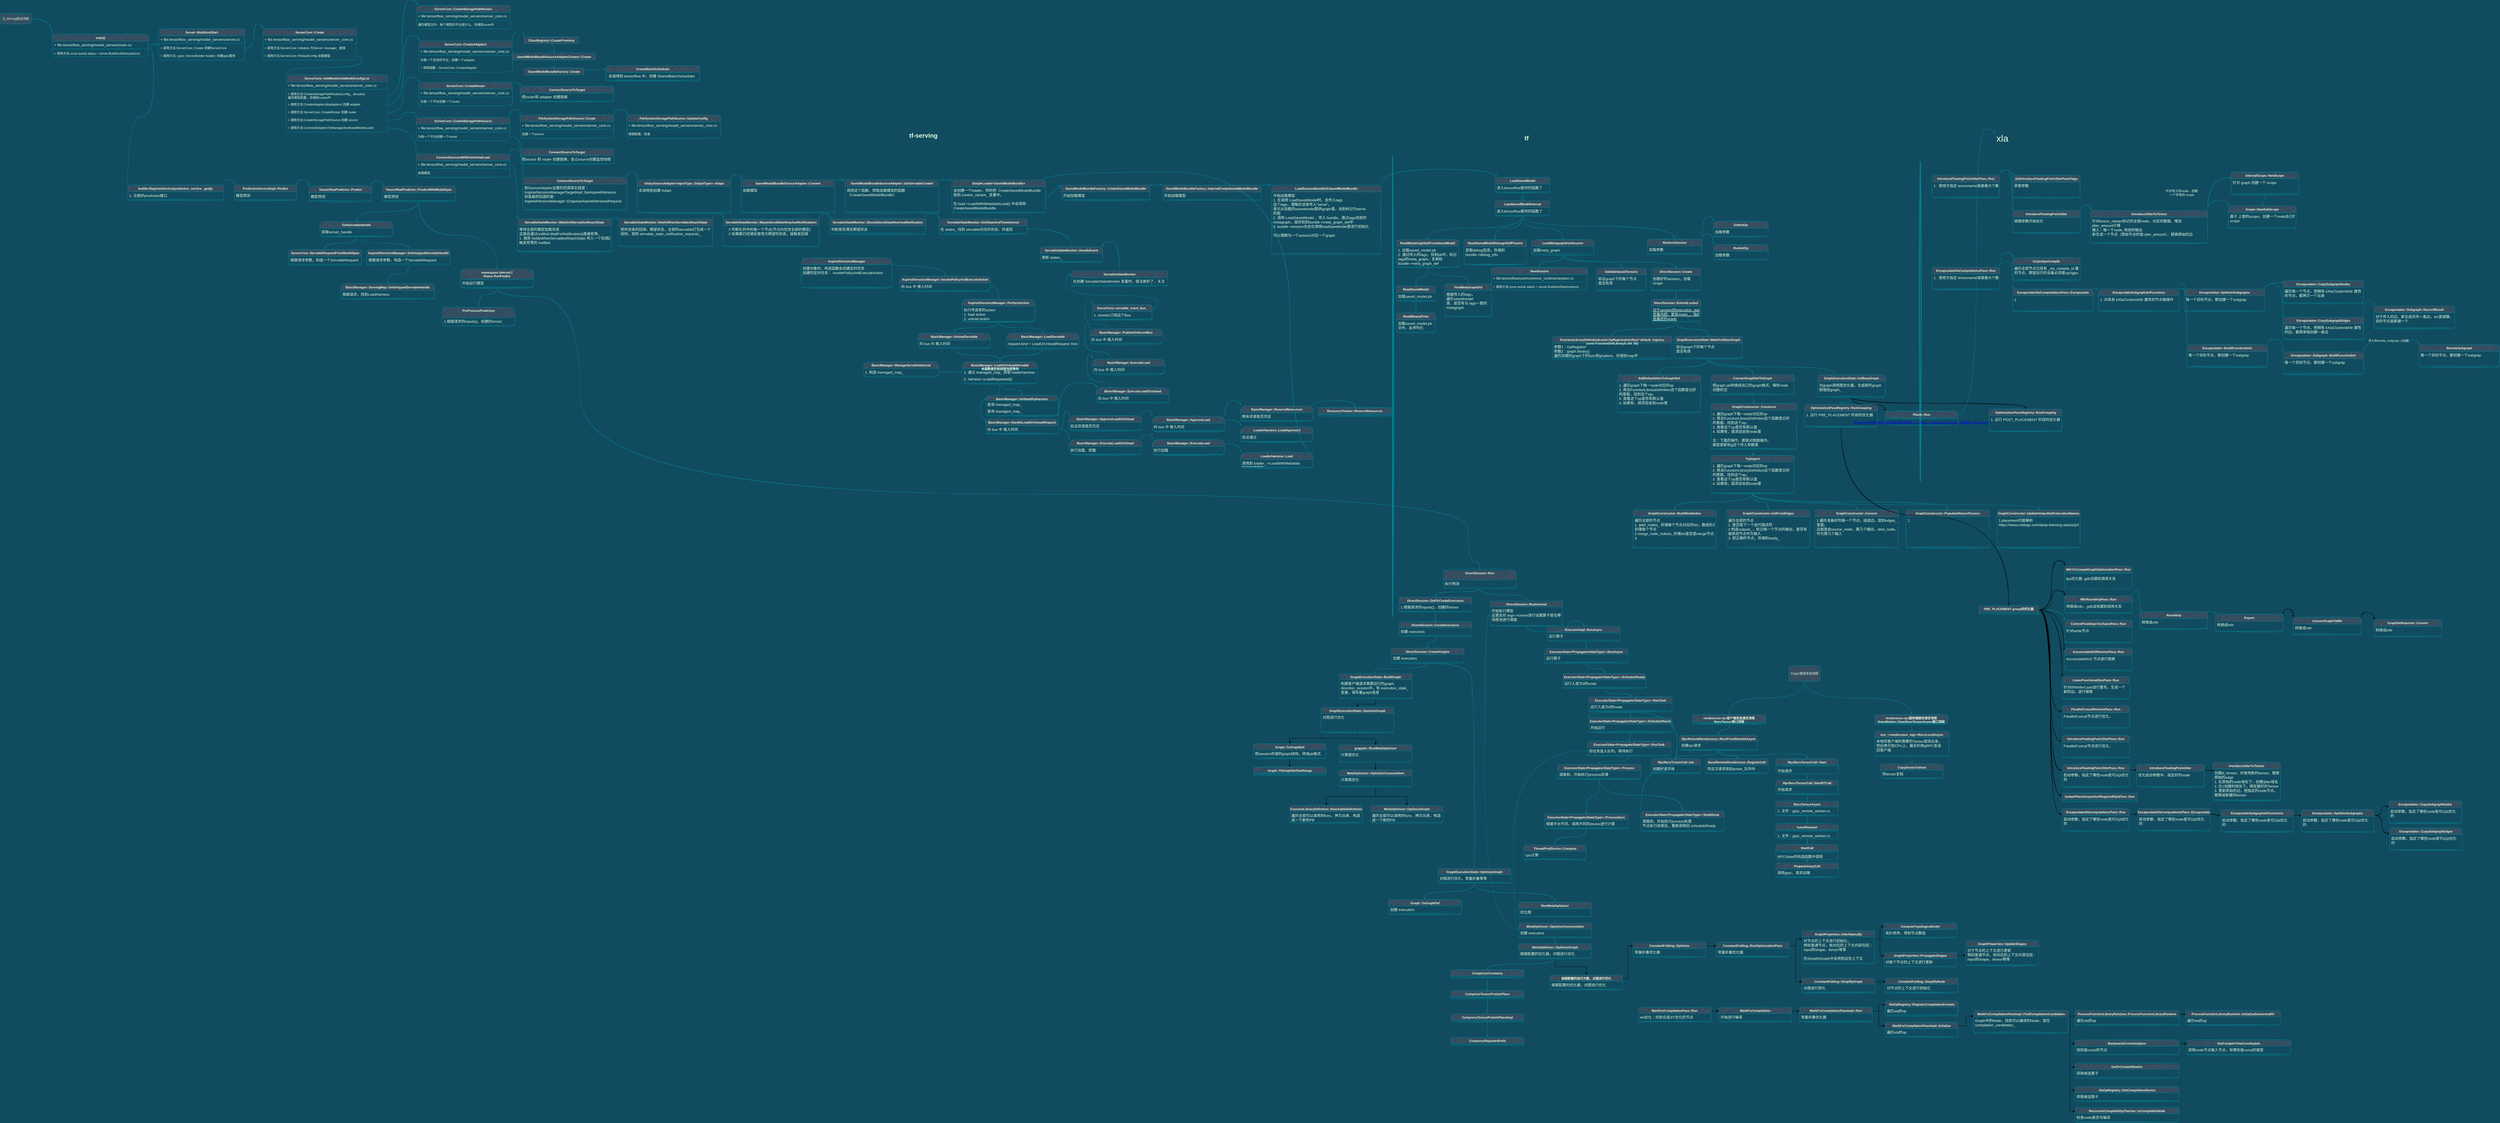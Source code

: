 <mxfile version="17.4.0" type="github">
  <diagram id="PrGpzekshYqfDAG1nMo7" name="Page-1">
    <mxGraphModel dx="599" dy="651" grid="1" gridSize="10" guides="1" tooltips="1" connect="1" arrows="1" fold="1" page="1" pageScale="1" pageWidth="827" pageHeight="1169" background="#114B5F" math="0" shadow="0">
      <root>
        <mxCell id="0" />
        <mxCell id="1" parent="0" />
        <mxCell id="XRfPd4hgNfugNbcJPAJP-18" style="edgeStyle=orthogonalEdgeStyle;orthogonalLoop=1;jettySize=auto;html=1;exitX=0.5;exitY=1;exitDx=0;exitDy=0;sketch=1;curved=1;labelBackgroundColor=#114B5F;strokeColor=#028090;fontColor=#E4FDE1;" parent="1" source="XRfPd4hgNfugNbcJPAJP-11" target="XRfPd4hgNfugNbcJPAJP-15" edge="1">
          <mxGeometry relative="1" as="geometry" />
        </mxCell>
        <mxCell id="xqGwwgqh66XzazMKOP8q-74" style="edgeStyle=orthogonalEdgeStyle;curved=1;rounded=1;sketch=1;orthogonalLoop=1;jettySize=auto;html=1;exitX=0.5;exitY=1;exitDx=0;exitDy=0;entryX=0;entryY=0;entryDx=0;entryDy=0;" parent="1" source="XRfPd4hgNfugNbcJPAJP-11" target="xqGwwgqh66XzazMKOP8q-69" edge="1">
          <mxGeometry relative="1" as="geometry" />
        </mxCell>
        <mxCell id="xqGwwgqh66XzazMKOP8q-80" style="edgeStyle=orthogonalEdgeStyle;curved=1;rounded=1;sketch=1;orthogonalLoop=1;jettySize=auto;html=1;exitX=0.5;exitY=1;exitDx=0;exitDy=0;" parent="1" source="XRfPd4hgNfugNbcJPAJP-11" target="xqGwwgqh66XzazMKOP8q-77" edge="1">
          <mxGeometry relative="1" as="geometry" />
        </mxCell>
        <mxCell id="XRfPd4hgNfugNbcJPAJP-11" value="GraphExecutionState::InitBaseGraph" style="swimlane;fontStyle=1;align=center;verticalAlign=top;childLayout=stackLayout;horizontal=1;startSize=26;horizontalStack=0;resizeParent=1;resizeParentMax=0;resizeLast=0;collapsible=1;marginBottom=0;fontColor=#E4FDE1;strokeColor=#028090;fillColor=#F45B69;sketch=1;rounded=1;" parent="1" vertex="1">
          <mxGeometry x="7870" y="1869.94" width="260" height="88" as="geometry" />
        </mxCell>
        <mxCell id="XRfPd4hgNfugNbcJPAJP-12" value="对graph调用图优化器，生成新的graph&#xa;赋值给graph_" style="text;strokeColor=none;fillColor=none;align=left;verticalAlign=top;spacingLeft=4;spacingRight=4;overflow=hidden;rotatable=0;points=[[0,0.5],[1,0.5]];portConstraint=eastwest;fontSize=14;sketch=1;rounded=1;fontColor=#E4FDE1;" parent="XRfPd4hgNfugNbcJPAJP-11" vertex="1">
          <mxGeometry y="26" width="260" height="54" as="geometry" />
        </mxCell>
        <mxCell id="XRfPd4hgNfugNbcJPAJP-13" value="" style="line;strokeWidth=1;fillColor=none;align=left;verticalAlign=middle;spacingTop=-1;spacingLeft=3;spacingRight=3;rotatable=0;labelPosition=right;points=[];portConstraint=eastwest;sketch=1;rounded=1;labelBackgroundColor=#114B5F;strokeColor=#028090;fontColor=#E4FDE1;" parent="XRfPd4hgNfugNbcJPAJP-11" vertex="1">
          <mxGeometry y="80" width="260" height="8" as="geometry" />
        </mxCell>
        <mxCell id="7VLjD8cx6l6z5t2lMqxd-7" style="edgeStyle=orthogonalEdgeStyle;orthogonalLoop=1;jettySize=auto;html=1;exitX=1;exitY=0.5;exitDx=0;exitDy=0;fontSize=14;fontColor=#E4FDE1;strokeColor=#028090;fillColor=#F45B69;sketch=1;curved=1;labelBackgroundColor=#114B5F;" parent="1" source="7VLjD8cx6l6z5t2lMqxd-1" edge="1">
          <mxGeometry relative="1" as="geometry">
            <mxPoint x="1080" y="570" as="targetPoint" />
          </mxGeometry>
        </mxCell>
        <mxCell id="7VLjD8cx6l6z5t2lMqxd-1" value="tf_serving启动流程" style="whiteSpace=wrap;html=1;fillColor=#F45B69;strokeColor=#028090;fontColor=#E4FDE1;sketch=1;rounded=1;" parent="1" vertex="1">
          <mxGeometry x="880" y="480" width="120" height="40" as="geometry" />
        </mxCell>
        <mxCell id="7VLjD8cx6l6z5t2lMqxd-3" value="main()" style="swimlane;fontStyle=1;align=center;verticalAlign=top;childLayout=stackLayout;horizontal=1;startSize=26;horizontalStack=0;resizeParent=1;resizeParentMax=0;resizeLast=0;collapsible=1;marginBottom=0;fontColor=#E4FDE1;strokeColor=#028090;fillColor=#F45B69;sketch=1;rounded=1;" parent="1" vertex="1">
          <mxGeometry x="1081" y="560" width="369" height="86" as="geometry" />
        </mxCell>
        <mxCell id="7VLjD8cx6l6z5t2lMqxd-4" value="+ file:tensorflow_serving/model_servers/main.cc" style="text;strokeColor=none;fillColor=none;align=left;verticalAlign=top;spacingLeft=4;spacingRight=4;overflow=hidden;rotatable=0;points=[[0,0.5],[1,0.5]];portConstraint=eastwest;fontSize=14;sketch=1;rounded=1;fontColor=#E4FDE1;" parent="7VLjD8cx6l6z5t2lMqxd-3" vertex="1">
          <mxGeometry y="26" width="369" height="26" as="geometry" />
        </mxCell>
        <mxCell id="7VLjD8cx6l6z5t2lMqxd-5" value="" style="line;strokeWidth=1;fillColor=none;align=left;verticalAlign=middle;spacingTop=-1;spacingLeft=3;spacingRight=3;rotatable=0;labelPosition=right;points=[];portConstraint=eastwest;sketch=1;rounded=1;labelBackgroundColor=#114B5F;strokeColor=#028090;fontColor=#E4FDE1;" parent="7VLjD8cx6l6z5t2lMqxd-3" vertex="1">
          <mxGeometry y="52" width="369" height="8" as="geometry" />
        </mxCell>
        <mxCell id="7VLjD8cx6l6z5t2lMqxd-6" value="+ 调用方法:const auto&amp; status = server.BuildAndStart(options)" style="text;strokeColor=none;fillColor=none;align=left;verticalAlign=top;spacingLeft=4;spacingRight=4;overflow=hidden;rotatable=0;points=[[0,0.5],[1,0.5]];portConstraint=eastwest;sketch=1;rounded=1;fontColor=#E4FDE1;" parent="7VLjD8cx6l6z5t2lMqxd-3" vertex="1">
          <mxGeometry y="60" width="369" height="26" as="geometry" />
        </mxCell>
        <mxCell id="7VLjD8cx6l6z5t2lMqxd-8" value="Server::BuildAndStart" style="swimlane;fontStyle=1;align=center;verticalAlign=top;childLayout=stackLayout;horizontal=1;startSize=26;horizontalStack=0;resizeParent=1;resizeParentMax=0;resizeLast=0;collapsible=1;marginBottom=0;fontColor=#E4FDE1;strokeColor=#028090;fillColor=#F45B69;sketch=1;rounded=1;" parent="1" vertex="1">
          <mxGeometry x="1490" y="539" width="330" height="120" as="geometry" />
        </mxCell>
        <mxCell id="7VLjD8cx6l6z5t2lMqxd-9" value="+ file:tensorflow_serving/model_servers/server.cc" style="text;strokeColor=none;fillColor=none;align=left;verticalAlign=top;spacingLeft=4;spacingRight=4;overflow=hidden;rotatable=0;points=[[0,0.5],[1,0.5]];portConstraint=eastwest;fontSize=14;sketch=1;rounded=1;fontColor=#E4FDE1;" parent="7VLjD8cx6l6z5t2lMqxd-8" vertex="1">
          <mxGeometry y="26" width="330" height="26" as="geometry" />
        </mxCell>
        <mxCell id="7VLjD8cx6l6z5t2lMqxd-10" value="" style="line;strokeWidth=1;fillColor=none;align=left;verticalAlign=middle;spacingTop=-1;spacingLeft=3;spacingRight=3;rotatable=0;labelPosition=right;points=[];portConstraint=eastwest;sketch=1;rounded=1;labelBackgroundColor=#114B5F;strokeColor=#028090;fontColor=#E4FDE1;" parent="7VLjD8cx6l6z5t2lMqxd-8" vertex="1">
          <mxGeometry y="52" width="330" height="8" as="geometry" />
        </mxCell>
        <mxCell id="7VLjD8cx6l6z5t2lMqxd-11" value="+ 调用方法:ServerCore::Create 创建ServerCore&#xa;" style="text;strokeColor=none;fillColor=none;align=left;verticalAlign=top;spacingLeft=4;spacingRight=4;overflow=hidden;rotatable=0;points=[[0,0.5],[1,0.5]];portConstraint=eastwest;sketch=1;rounded=1;fontColor=#E4FDE1;" parent="7VLjD8cx6l6z5t2lMqxd-8" vertex="1">
          <mxGeometry y="60" width="330" height="30" as="geometry" />
        </mxCell>
        <mxCell id="7VLjD8cx6l6z5t2lMqxd-13" value="+ 调用方法:::grpc::ServerBuilder builder; 创建grpc服务&#xa;" style="text;strokeColor=none;fillColor=none;align=left;verticalAlign=top;spacingLeft=4;spacingRight=4;overflow=hidden;rotatable=0;points=[[0,0.5],[1,0.5]];portConstraint=eastwest;sketch=1;rounded=1;fontColor=#E4FDE1;" parent="7VLjD8cx6l6z5t2lMqxd-8" vertex="1">
          <mxGeometry y="90" width="330" height="30" as="geometry" />
        </mxCell>
        <mxCell id="7VLjD8cx6l6z5t2lMqxd-12" style="edgeStyle=orthogonalEdgeStyle;orthogonalLoop=1;jettySize=auto;html=1;exitX=1;exitY=0.5;exitDx=0;exitDy=0;fontSize=14;fontColor=#E4FDE1;strokeColor=#028090;fillColor=#F45B69;sketch=1;curved=1;labelBackgroundColor=#114B5F;" parent="1" source="7VLjD8cx6l6z5t2lMqxd-4" target="7VLjD8cx6l6z5t2lMqxd-8" edge="1">
          <mxGeometry relative="1" as="geometry" />
        </mxCell>
        <mxCell id="7VLjD8cx6l6z5t2lMqxd-14" value="ServerCore::Create" style="swimlane;fontStyle=1;align=center;verticalAlign=top;childLayout=stackLayout;horizontal=1;startSize=26;horizontalStack=0;resizeParent=1;resizeParentMax=0;resizeLast=0;collapsible=1;marginBottom=0;fontColor=#E4FDE1;strokeColor=#028090;fillColor=#F45B69;sketch=1;rounded=1;" parent="1" vertex="1">
          <mxGeometry x="1890" y="539" width="360" height="120" as="geometry" />
        </mxCell>
        <mxCell id="7VLjD8cx6l6z5t2lMqxd-15" value="+ file:tensorflow_serving/model_servers/server_core.cc" style="text;strokeColor=none;fillColor=none;align=left;verticalAlign=top;spacingLeft=4;spacingRight=4;overflow=hidden;rotatable=0;points=[[0,0.5],[1,0.5]];portConstraint=eastwest;fontSize=14;sketch=1;rounded=1;fontColor=#E4FDE1;" parent="7VLjD8cx6l6z5t2lMqxd-14" vertex="1">
          <mxGeometry y="26" width="360" height="26" as="geometry" />
        </mxCell>
        <mxCell id="7VLjD8cx6l6z5t2lMqxd-16" value="" style="line;strokeWidth=1;fillColor=none;align=left;verticalAlign=middle;spacingTop=-1;spacingLeft=3;spacingRight=3;rotatable=0;labelPosition=right;points=[];portConstraint=eastwest;sketch=1;rounded=1;labelBackgroundColor=#114B5F;strokeColor=#028090;fontColor=#E4FDE1;" parent="7VLjD8cx6l6z5t2lMqxd-14" vertex="1">
          <mxGeometry y="52" width="360" height="8" as="geometry" />
        </mxCell>
        <mxCell id="7VLjD8cx6l6z5t2lMqxd-17" value="+ 调用方法:ServerCore::Initialize 为Server::manager_ 赋值" style="text;strokeColor=none;fillColor=none;align=left;verticalAlign=top;spacingLeft=4;spacingRight=4;overflow=hidden;rotatable=0;points=[[0,0.5],[1,0.5]];portConstraint=eastwest;sketch=1;rounded=1;fontColor=#E4FDE1;" parent="7VLjD8cx6l6z5t2lMqxd-14" vertex="1">
          <mxGeometry y="60" width="360" height="30" as="geometry" />
        </mxCell>
        <mxCell id="7VLjD8cx6l6z5t2lMqxd-18" value="+ 调用方法:ServerCore::ReloadConfig 加载模型&#xa;" style="text;strokeColor=none;fillColor=none;align=left;verticalAlign=top;spacingLeft=4;spacingRight=4;overflow=hidden;rotatable=0;points=[[0,0.5],[1,0.5]];portConstraint=eastwest;sketch=1;rounded=1;fontColor=#E4FDE1;" parent="7VLjD8cx6l6z5t2lMqxd-14" vertex="1">
          <mxGeometry y="90" width="360" height="30" as="geometry" />
        </mxCell>
        <mxCell id="7VLjD8cx6l6z5t2lMqxd-20" style="edgeStyle=orthogonalEdgeStyle;orthogonalLoop=1;jettySize=auto;html=1;exitX=1;exitY=0.5;exitDx=0;exitDy=0;entryX=0;entryY=0;entryDx=0;entryDy=0;fontSize=14;fontColor=#E4FDE1;strokeColor=#028090;fillColor=#F45B69;sketch=1;curved=1;labelBackgroundColor=#114B5F;" parent="1" source="7VLjD8cx6l6z5t2lMqxd-11" target="7VLjD8cx6l6z5t2lMqxd-14" edge="1">
          <mxGeometry relative="1" as="geometry" />
        </mxCell>
        <mxCell id="7VLjD8cx6l6z5t2lMqxd-21" value="ServerCore::AddModelsViaModelConfigList" style="swimlane;fontStyle=1;align=center;verticalAlign=top;childLayout=stackLayout;horizontal=1;startSize=26;horizontalStack=0;resizeParent=1;resizeParentMax=0;resizeLast=0;collapsible=1;marginBottom=0;fontColor=#E4FDE1;strokeColor=#028090;fillColor=#F45B69;textDirection=ltr;sketch=1;rounded=1;" parent="1" vertex="1">
          <mxGeometry x="1980" y="716" width="390" height="220" as="geometry" />
        </mxCell>
        <mxCell id="7VLjD8cx6l6z5t2lMqxd-22" value="+ file:tensorflow_serving/model_servers/server_core.cc" style="text;strokeColor=none;fillColor=none;align=left;verticalAlign=top;spacingLeft=4;spacingRight=4;overflow=hidden;rotatable=0;points=[[0,0.5],[1,0.5]];portConstraint=eastwest;fontSize=14;sketch=1;rounded=1;fontColor=#E4FDE1;" parent="7VLjD8cx6l6z5t2lMqxd-21" vertex="1">
          <mxGeometry y="26" width="390" height="26" as="geometry" />
        </mxCell>
        <mxCell id="7VLjD8cx6l6z5t2lMqxd-23" value="" style="line;strokeWidth=1;fillColor=none;align=left;verticalAlign=middle;spacingTop=-1;spacingLeft=3;spacingRight=3;rotatable=0;labelPosition=right;points=[];portConstraint=eastwest;sketch=1;rounded=1;labelBackgroundColor=#114B5F;strokeColor=#028090;fontColor=#E4FDE1;" parent="7VLjD8cx6l6z5t2lMqxd-21" vertex="1">
          <mxGeometry y="52" width="390" height="8" as="geometry" />
        </mxCell>
        <mxCell id="7VLjD8cx6l6z5t2lMqxd-24" value="+ 调用方法:CreateStoragePathRoutes(config_, &amp;routes) &#xa;遍历模型配置，存储到routes中" style="text;strokeColor=none;fillColor=none;align=left;verticalAlign=top;spacingLeft=4;spacingRight=4;overflow=hidden;rotatable=0;points=[[0,0.5],[1,0.5]];portConstraint=eastwest;sketch=1;rounded=1;fontColor=#E4FDE1;" parent="7VLjD8cx6l6z5t2lMqxd-21" vertex="1">
          <mxGeometry y="60" width="390" height="40" as="geometry" />
        </mxCell>
        <mxCell id="7VLjD8cx6l6z5t2lMqxd-25" value="+ 调用方法:CreateAdapters(&amp;adapters) 创建 adapter&#xa;" style="text;strokeColor=none;fillColor=none;align=left;verticalAlign=top;spacingLeft=4;spacingRight=4;overflow=hidden;rotatable=0;points=[[0,0.5],[1,0.5]];portConstraint=eastwest;sketch=1;rounded=1;fontColor=#E4FDE1;" parent="7VLjD8cx6l6z5t2lMqxd-21" vertex="1">
          <mxGeometry y="100" width="390" height="30" as="geometry" />
        </mxCell>
        <mxCell id="dCk6R9ICLmrbDj9FK-YA-19" value="+ 调用方法:ServerCore::CreateRouter 创建 router&#xa;" style="text;strokeColor=none;fillColor=none;align=left;verticalAlign=top;spacingLeft=4;spacingRight=4;overflow=hidden;rotatable=0;points=[[0,0.5],[1,0.5]];portConstraint=eastwest;sketch=1;rounded=1;fontColor=#E4FDE1;" parent="7VLjD8cx6l6z5t2lMqxd-21" vertex="1">
          <mxGeometry y="130" width="390" height="30" as="geometry" />
        </mxCell>
        <mxCell id="7VLjD8cx6l6z5t2lMqxd-29" value="+ 调用方法:CreateStoragePathSource 创建 source&#xa;" style="text;strokeColor=none;fillColor=none;align=left;verticalAlign=top;spacingLeft=4;spacingRight=4;overflow=hidden;rotatable=0;points=[[0,0.5],[1,0.5]];portConstraint=eastwest;sketch=1;rounded=1;fontColor=#E4FDE1;" parent="7VLjD8cx6l6z5t2lMqxd-21" vertex="1">
          <mxGeometry y="160" width="390" height="30" as="geometry" />
        </mxCell>
        <mxCell id="YM_fozctcXcM76W-yuVN-1" value="+ 调用方法:ConnectAdaptersToManagerAndAwaitModelLoads&#xa;" style="text;strokeColor=none;fillColor=none;align=left;verticalAlign=top;spacingLeft=4;spacingRight=4;overflow=hidden;rotatable=0;points=[[0,0.5],[1,0.5]];portConstraint=eastwest;sketch=1;rounded=1;fontColor=#E4FDE1;" parent="7VLjD8cx6l6z5t2lMqxd-21" vertex="1">
          <mxGeometry y="190" width="390" height="30" as="geometry" />
        </mxCell>
        <mxCell id="7VLjD8cx6l6z5t2lMqxd-28" style="edgeStyle=orthogonalEdgeStyle;orthogonalLoop=1;jettySize=auto;html=1;exitX=1;exitY=0.5;exitDx=0;exitDy=0;entryX=0;entryY=0;entryDx=0;entryDy=0;fontSize=14;fontColor=#E4FDE1;strokeColor=#028090;fillColor=#F45B69;sketch=1;curved=1;labelBackgroundColor=#114B5F;" parent="1" source="7VLjD8cx6l6z5t2lMqxd-18" target="7VLjD8cx6l6z5t2lMqxd-21" edge="1">
          <mxGeometry relative="1" as="geometry" />
        </mxCell>
        <mxCell id="_vCM-VOk54q9y3RU52Ia-1" value="ServerCore::CreateStoragePathRoutes" style="swimlane;fontStyle=1;align=center;verticalAlign=top;childLayout=stackLayout;horizontal=1;startSize=26;horizontalStack=0;resizeParent=1;resizeParentMax=0;resizeLast=0;collapsible=1;marginBottom=0;fontColor=#E4FDE1;strokeColor=#028090;fillColor=#F45B69;sketch=1;rounded=1;" parent="1" vertex="1">
          <mxGeometry x="2481" y="449" width="360" height="90" as="geometry" />
        </mxCell>
        <mxCell id="_vCM-VOk54q9y3RU52Ia-2" value="+ file:tensorflow_serving/model_servers/server_core.cc" style="text;strokeColor=none;fillColor=none;align=left;verticalAlign=top;spacingLeft=4;spacingRight=4;overflow=hidden;rotatable=0;points=[[0,0.5],[1,0.5]];portConstraint=eastwest;fontSize=14;sketch=1;rounded=1;fontColor=#E4FDE1;" parent="_vCM-VOk54q9y3RU52Ia-1" vertex="1">
          <mxGeometry y="26" width="360" height="26" as="geometry" />
        </mxCell>
        <mxCell id="_vCM-VOk54q9y3RU52Ia-3" value="" style="line;strokeWidth=1;fillColor=none;align=left;verticalAlign=middle;spacingTop=-1;spacingLeft=3;spacingRight=3;rotatable=0;labelPosition=right;points=[];portConstraint=eastwest;sketch=1;rounded=1;labelBackgroundColor=#114B5F;strokeColor=#028090;fontColor=#E4FDE1;" parent="_vCM-VOk54q9y3RU52Ia-1" vertex="1">
          <mxGeometry y="52" width="360" height="8" as="geometry" />
        </mxCell>
        <mxCell id="_vCM-VOk54q9y3RU52Ia-4" value="遍历模型文件，每个模型的平台是什么，存储到route中" style="text;strokeColor=none;fillColor=none;align=left;verticalAlign=top;spacingLeft=4;spacingRight=4;overflow=hidden;rotatable=0;points=[[0,0.5],[1,0.5]];portConstraint=eastwest;sketch=1;rounded=1;fontColor=#E4FDE1;" parent="_vCM-VOk54q9y3RU52Ia-1" vertex="1">
          <mxGeometry y="60" width="360" height="30" as="geometry" />
        </mxCell>
        <mxCell id="_vCM-VOk54q9y3RU52Ia-6" style="edgeStyle=orthogonalEdgeStyle;orthogonalLoop=1;jettySize=auto;html=1;exitX=1;exitY=0.5;exitDx=0;exitDy=0;entryX=0;entryY=0;entryDx=0;entryDy=0;sketch=1;curved=1;labelBackgroundColor=#114B5F;strokeColor=#028090;fontColor=#E4FDE1;" parent="1" source="7VLjD8cx6l6z5t2lMqxd-24" target="_vCM-VOk54q9y3RU52Ia-1" edge="1">
          <mxGeometry relative="1" as="geometry" />
        </mxCell>
        <mxCell id="dCk6R9ICLmrbDj9FK-YA-5" style="edgeStyle=orthogonalEdgeStyle;orthogonalLoop=1;jettySize=auto;html=1;exitX=1;exitY=0;exitDx=0;exitDy=0;entryX=0;entryY=0;entryDx=0;entryDy=0;sketch=1;curved=1;labelBackgroundColor=#114B5F;strokeColor=#028090;fontColor=#E4FDE1;" parent="1" source="_vCM-VOk54q9y3RU52Ia-7" target="dCk6R9ICLmrbDj9FK-YA-1" edge="1">
          <mxGeometry relative="1" as="geometry" />
        </mxCell>
        <mxCell id="_vCM-VOk54q9y3RU52Ia-7" value="ServerCore::CreateAdapters" style="swimlane;fontStyle=1;align=center;verticalAlign=top;childLayout=stackLayout;horizontal=1;startSize=26;horizontalStack=0;resizeParent=1;resizeParentMax=0;resizeLast=0;collapsible=1;marginBottom=0;fontColor=#E4FDE1;strokeColor=#028090;fillColor=#F45B69;sketch=1;rounded=1;" parent="1" vertex="1">
          <mxGeometry x="2490" y="585" width="360" height="120" as="geometry" />
        </mxCell>
        <mxCell id="_vCM-VOk54q9y3RU52Ia-8" value="+ file:tensorflow_serving/model_servers/server_core.cc" style="text;strokeColor=none;fillColor=none;align=left;verticalAlign=top;spacingLeft=4;spacingRight=4;overflow=hidden;rotatable=0;points=[[0,0.5],[1,0.5]];portConstraint=eastwest;fontSize=14;sketch=1;rounded=1;fontColor=#E4FDE1;" parent="_vCM-VOk54q9y3RU52Ia-7" vertex="1">
          <mxGeometry y="26" width="360" height="26" as="geometry" />
        </mxCell>
        <mxCell id="_vCM-VOk54q9y3RU52Ia-9" value="" style="line;strokeWidth=1;fillColor=none;align=left;verticalAlign=middle;spacingTop=-1;spacingLeft=3;spacingRight=3;rotatable=0;labelPosition=right;points=[];portConstraint=eastwest;sketch=1;rounded=1;labelBackgroundColor=#114B5F;strokeColor=#028090;fontColor=#E4FDE1;" parent="_vCM-VOk54q9y3RU52Ia-7" vertex="1">
          <mxGeometry y="52" width="360" height="8" as="geometry" />
        </mxCell>
        <mxCell id="_vCM-VOk54q9y3RU52Ia-11" value="为每一个支持的平台，创建一个adapter" style="text;strokeColor=none;fillColor=none;align=left;verticalAlign=top;spacingLeft=4;spacingRight=4;overflow=hidden;rotatable=0;points=[[0,0.5],[1,0.5]];portConstraint=eastwest;sketch=1;rounded=1;fontColor=#E4FDE1;" parent="_vCM-VOk54q9y3RU52Ia-7" vertex="1">
          <mxGeometry y="60" width="360" height="30" as="geometry" />
        </mxCell>
        <mxCell id="_vCM-VOk54q9y3RU52Ia-10" value="+ 调用函数：ServerCore::CreateAdapter" style="text;strokeColor=none;fillColor=none;align=left;verticalAlign=top;spacingLeft=4;spacingRight=4;overflow=hidden;rotatable=0;points=[[0,0.5],[1,0.5]];portConstraint=eastwest;sketch=1;rounded=1;fontColor=#E4FDE1;" parent="_vCM-VOk54q9y3RU52Ia-7" vertex="1">
          <mxGeometry y="90" width="360" height="30" as="geometry" />
        </mxCell>
        <mxCell id="_vCM-VOk54q9y3RU52Ia-12" style="edgeStyle=orthogonalEdgeStyle;orthogonalLoop=1;jettySize=auto;html=1;exitX=1;exitY=0.5;exitDx=0;exitDy=0;entryX=0;entryY=0;entryDx=0;entryDy=0;sketch=1;curved=1;labelBackgroundColor=#114B5F;strokeColor=#028090;fontColor=#E4FDE1;" parent="1" source="7VLjD8cx6l6z5t2lMqxd-25" target="_vCM-VOk54q9y3RU52Ia-7" edge="1">
          <mxGeometry relative="1" as="geometry" />
        </mxCell>
        <mxCell id="dCk6R9ICLmrbDj9FK-YA-9" style="edgeStyle=orthogonalEdgeStyle;orthogonalLoop=1;jettySize=auto;html=1;exitX=0.5;exitY=1;exitDx=0;exitDy=0;entryX=0.5;entryY=0;entryDx=0;entryDy=0;sketch=1;curved=1;labelBackgroundColor=#114B5F;strokeColor=#028090;fontColor=#E4FDE1;" parent="1" source="dCk6R9ICLmrbDj9FK-YA-1" target="dCk6R9ICLmrbDj9FK-YA-6" edge="1">
          <mxGeometry relative="1" as="geometry" />
        </mxCell>
        <mxCell id="dCk6R9ICLmrbDj9FK-YA-1" value="ClassRegistry::CreateFromAny" style="swimlane;fontStyle=1;align=center;verticalAlign=top;childLayout=stackLayout;horizontal=1;startSize=26;horizontalStack=0;resizeParent=1;resizeParentMax=0;resizeLast=0;collapsible=1;marginBottom=0;fontColor=#E4FDE1;strokeColor=#028090;fillColor=#F45B69;sketch=1;rounded=1;" parent="1" vertex="1" collapsed="1">
          <mxGeometry x="2895" y="570" width="210" height="26" as="geometry">
            <mxRectangle x="2895" y="780" width="360" height="60" as="alternateBounds" />
          </mxGeometry>
        </mxCell>
        <mxCell id="dCk6R9ICLmrbDj9FK-YA-2" value="找到conf对应的adapter factory，并进行创建" style="text;strokeColor=none;fillColor=none;align=left;verticalAlign=top;spacingLeft=4;spacingRight=4;overflow=hidden;rotatable=0;points=[[0,0.5],[1,0.5]];portConstraint=eastwest;fontSize=14;sketch=1;rounded=1;fontColor=#E4FDE1;" parent="dCk6R9ICLmrbDj9FK-YA-1" vertex="1">
          <mxGeometry y="26" width="210" height="26" as="geometry" />
        </mxCell>
        <mxCell id="dCk6R9ICLmrbDj9FK-YA-3" value="" style="line;strokeWidth=1;fillColor=none;align=left;verticalAlign=middle;spacingTop=-1;spacingLeft=3;spacingRight=3;rotatable=0;labelPosition=right;points=[];portConstraint=eastwest;sketch=1;rounded=1;labelBackgroundColor=#114B5F;strokeColor=#028090;fontColor=#E4FDE1;" parent="dCk6R9ICLmrbDj9FK-YA-1" vertex="1">
          <mxGeometry y="52" width="210" height="8" as="geometry" />
        </mxCell>
        <mxCell id="dCk6R9ICLmrbDj9FK-YA-13" style="edgeStyle=orthogonalEdgeStyle;orthogonalLoop=1;jettySize=auto;html=1;exitX=0.5;exitY=1;exitDx=0;exitDy=0;entryX=0.5;entryY=0;entryDx=0;entryDy=0;sketch=1;curved=1;labelBackgroundColor=#114B5F;strokeColor=#028090;fontColor=#E4FDE1;" parent="1" source="dCk6R9ICLmrbDj9FK-YA-6" target="dCk6R9ICLmrbDj9FK-YA-10" edge="1">
          <mxGeometry relative="1" as="geometry" />
        </mxCell>
        <mxCell id="dCk6R9ICLmrbDj9FK-YA-6" value="SavedModelBundleSourceAdapterCreator::Create" style="swimlane;fontStyle=1;align=center;verticalAlign=top;childLayout=stackLayout;horizontal=1;startSize=26;horizontalStack=0;resizeParent=1;resizeParentMax=0;resizeLast=0;collapsible=1;marginBottom=0;fontColor=#E4FDE1;strokeColor=#028090;fillColor=#F45B69;sketch=1;rounded=1;" parent="1" vertex="1" collapsed="1">
          <mxGeometry x="2850" y="633" width="320" height="26" as="geometry">
            <mxRectangle x="2895" y="880" width="360" height="60" as="alternateBounds" />
          </mxGeometry>
        </mxCell>
        <mxCell id="dCk6R9ICLmrbDj9FK-YA-7" value="找到conf对应的adapter factory，并进行创建" style="text;strokeColor=none;fillColor=none;align=left;verticalAlign=top;spacingLeft=4;spacingRight=4;overflow=hidden;rotatable=0;points=[[0,0.5],[1,0.5]];portConstraint=eastwest;fontSize=14;sketch=1;rounded=1;fontColor=#E4FDE1;" parent="dCk6R9ICLmrbDj9FK-YA-6" vertex="1">
          <mxGeometry y="26" width="320" height="26" as="geometry" />
        </mxCell>
        <mxCell id="dCk6R9ICLmrbDj9FK-YA-8" value="" style="line;strokeWidth=1;fillColor=none;align=left;verticalAlign=middle;spacingTop=-1;spacingLeft=3;spacingRight=3;rotatable=0;labelPosition=right;points=[];portConstraint=eastwest;sketch=1;rounded=1;labelBackgroundColor=#114B5F;strokeColor=#028090;fontColor=#E4FDE1;" parent="dCk6R9ICLmrbDj9FK-YA-6" vertex="1">
          <mxGeometry y="52" width="320" height="8" as="geometry" />
        </mxCell>
        <mxCell id="dCk6R9ICLmrbDj9FK-YA-18" style="edgeStyle=orthogonalEdgeStyle;orthogonalLoop=1;jettySize=auto;html=1;exitX=1;exitY=0.25;exitDx=0;exitDy=0;entryX=0;entryY=0.25;entryDx=0;entryDy=0;sketch=1;curved=1;labelBackgroundColor=#114B5F;strokeColor=#028090;fontColor=#E4FDE1;" parent="1" source="dCk6R9ICLmrbDj9FK-YA-10" target="dCk6R9ICLmrbDj9FK-YA-15" edge="1">
          <mxGeometry relative="1" as="geometry" />
        </mxCell>
        <mxCell id="dCk6R9ICLmrbDj9FK-YA-10" value="SavedModelBundleFactory::Create" style="swimlane;fontStyle=1;align=center;verticalAlign=top;childLayout=stackLayout;horizontal=1;startSize=26;horizontalStack=0;resizeParent=1;resizeParentMax=0;resizeLast=0;collapsible=1;marginBottom=0;fontColor=#E4FDE1;strokeColor=#028090;fillColor=#F45B69;sketch=1;rounded=1;" parent="1" vertex="1" collapsed="1">
          <mxGeometry x="2895" y="690" width="230" height="26" as="geometry">
            <mxRectangle x="2895" y="970" width="360" height="60" as="alternateBounds" />
          </mxGeometry>
        </mxCell>
        <mxCell id="dCk6R9ICLmrbDj9FK-YA-11" value="找到conf对应的adapter factory，并进行创建" style="text;strokeColor=none;fillColor=none;align=left;verticalAlign=top;spacingLeft=4;spacingRight=4;overflow=hidden;rotatable=0;points=[[0,0.5],[1,0.5]];portConstraint=eastwest;fontSize=14;sketch=1;rounded=1;fontColor=#E4FDE1;" parent="dCk6R9ICLmrbDj9FK-YA-10" vertex="1">
          <mxGeometry y="26" width="230" height="26" as="geometry" />
        </mxCell>
        <mxCell id="dCk6R9ICLmrbDj9FK-YA-12" value="" style="line;strokeWidth=1;fillColor=none;align=left;verticalAlign=middle;spacingTop=-1;spacingLeft=3;spacingRight=3;rotatable=0;labelPosition=right;points=[];portConstraint=eastwest;sketch=1;rounded=1;labelBackgroundColor=#114B5F;strokeColor=#028090;fontColor=#E4FDE1;" parent="dCk6R9ICLmrbDj9FK-YA-10" vertex="1">
          <mxGeometry y="52" width="230" height="8" as="geometry" />
        </mxCell>
        <mxCell id="dCk6R9ICLmrbDj9FK-YA-15" value="CreateBatchScheduler" style="swimlane;fontStyle=1;align=center;verticalAlign=top;childLayout=stackLayout;horizontal=1;startSize=26;horizontalStack=0;resizeParent=1;resizeParentMax=0;resizeLast=0;collapsible=1;marginBottom=0;fontColor=#E4FDE1;strokeColor=#028090;fillColor=#F45B69;sketch=1;rounded=1;" parent="1" vertex="1">
          <mxGeometry x="3210" y="680" width="360" height="60" as="geometry">
            <mxRectangle x="2900" y="1030" width="230" height="26" as="alternateBounds" />
          </mxGeometry>
        </mxCell>
        <mxCell id="dCk6R9ICLmrbDj9FK-YA-16" value=" 会调用到 tensorflow 中，创建 SharedBatchScheduler" style="text;strokeColor=none;fillColor=none;align=left;verticalAlign=top;spacingLeft=4;spacingRight=4;overflow=hidden;rotatable=0;points=[[0,0.5],[1,0.5]];portConstraint=eastwest;fontSize=14;sketch=1;rounded=1;fontColor=#E4FDE1;" parent="dCk6R9ICLmrbDj9FK-YA-15" vertex="1">
          <mxGeometry y="26" width="360" height="26" as="geometry" />
        </mxCell>
        <mxCell id="dCk6R9ICLmrbDj9FK-YA-17" value="" style="line;strokeWidth=1;fillColor=none;align=left;verticalAlign=middle;spacingTop=-1;spacingLeft=3;spacingRight=3;rotatable=0;labelPosition=right;points=[];portConstraint=eastwest;sketch=1;rounded=1;labelBackgroundColor=#114B5F;strokeColor=#028090;fontColor=#E4FDE1;" parent="dCk6R9ICLmrbDj9FK-YA-15" vertex="1">
          <mxGeometry y="52" width="360" height="8" as="geometry" />
        </mxCell>
        <mxCell id="dCk6R9ICLmrbDj9FK-YA-31" style="edgeStyle=orthogonalEdgeStyle;orthogonalLoop=1;jettySize=auto;html=1;exitX=1;exitY=0;exitDx=0;exitDy=0;entryX=0;entryY=0;entryDx=0;entryDy=0;sketch=1;curved=1;labelBackgroundColor=#114B5F;strokeColor=#028090;fontColor=#E4FDE1;" parent="1" source="dCk6R9ICLmrbDj9FK-YA-21" target="dCk6R9ICLmrbDj9FK-YA-27" edge="1">
          <mxGeometry relative="1" as="geometry" />
        </mxCell>
        <mxCell id="dCk6R9ICLmrbDj9FK-YA-21" value="ServerCore::CreateRouter" style="swimlane;fontStyle=1;align=center;verticalAlign=top;childLayout=stackLayout;horizontal=1;startSize=26;horizontalStack=0;resizeParent=1;resizeParentMax=0;resizeLast=0;collapsible=1;marginBottom=0;fontColor=#E4FDE1;strokeColor=#028090;fillColor=#F45B69;sketch=1;rounded=1;" parent="1" vertex="1">
          <mxGeometry x="2490" y="745" width="360" height="90" as="geometry" />
        </mxCell>
        <mxCell id="dCk6R9ICLmrbDj9FK-YA-22" value="+ file:tensorflow_serving/model_servers/server_core.cc" style="text;strokeColor=none;fillColor=none;align=left;verticalAlign=top;spacingLeft=4;spacingRight=4;overflow=hidden;rotatable=0;points=[[0,0.5],[1,0.5]];portConstraint=eastwest;fontSize=14;sketch=1;rounded=1;fontColor=#E4FDE1;" parent="dCk6R9ICLmrbDj9FK-YA-21" vertex="1">
          <mxGeometry y="26" width="360" height="26" as="geometry" />
        </mxCell>
        <mxCell id="dCk6R9ICLmrbDj9FK-YA-23" value="" style="line;strokeWidth=1;fillColor=none;align=left;verticalAlign=middle;spacingTop=-1;spacingLeft=3;spacingRight=3;rotatable=0;labelPosition=right;points=[];portConstraint=eastwest;sketch=1;rounded=1;labelBackgroundColor=#114B5F;strokeColor=#028090;fontColor=#E4FDE1;" parent="dCk6R9ICLmrbDj9FK-YA-21" vertex="1">
          <mxGeometry y="52" width="360" height="8" as="geometry" />
        </mxCell>
        <mxCell id="dCk6R9ICLmrbDj9FK-YA-24" value="为每一个平台创建一个router" style="text;strokeColor=none;fillColor=none;align=left;verticalAlign=top;spacingLeft=4;spacingRight=4;overflow=hidden;rotatable=0;points=[[0,0.5],[1,0.5]];portConstraint=eastwest;sketch=1;rounded=1;fontColor=#E4FDE1;" parent="dCk6R9ICLmrbDj9FK-YA-21" vertex="1">
          <mxGeometry y="60" width="360" height="30" as="geometry" />
        </mxCell>
        <mxCell id="dCk6R9ICLmrbDj9FK-YA-26" style="edgeStyle=orthogonalEdgeStyle;orthogonalLoop=1;jettySize=auto;html=1;exitX=1;exitY=0.5;exitDx=0;exitDy=0;entryX=0;entryY=0;entryDx=0;entryDy=0;sketch=1;curved=1;labelBackgroundColor=#114B5F;strokeColor=#028090;fontColor=#E4FDE1;" parent="1" source="dCk6R9ICLmrbDj9FK-YA-19" target="dCk6R9ICLmrbDj9FK-YA-21" edge="1">
          <mxGeometry relative="1" as="geometry" />
        </mxCell>
        <mxCell id="dCk6R9ICLmrbDj9FK-YA-27" value="ConnectSourceToTarget" style="swimlane;fontStyle=1;align=center;verticalAlign=top;childLayout=stackLayout;horizontal=1;startSize=26;horizontalStack=0;resizeParent=1;resizeParentMax=0;resizeLast=0;collapsible=1;marginBottom=0;fontColor=#E4FDE1;strokeColor=#028090;fillColor=#F45B69;sketch=1;rounded=1;" parent="1" vertex="1">
          <mxGeometry x="2880" y="760" width="360" height="60" as="geometry" />
        </mxCell>
        <mxCell id="dCk6R9ICLmrbDj9FK-YA-28" value="把router和 adapter 创建链接" style="text;strokeColor=none;fillColor=none;align=left;verticalAlign=top;spacingLeft=4;spacingRight=4;overflow=hidden;rotatable=0;points=[[0,0.5],[1,0.5]];portConstraint=eastwest;fontSize=14;sketch=1;rounded=1;fontColor=#E4FDE1;" parent="dCk6R9ICLmrbDj9FK-YA-27" vertex="1">
          <mxGeometry y="26" width="360" height="26" as="geometry" />
        </mxCell>
        <mxCell id="dCk6R9ICLmrbDj9FK-YA-29" value="" style="line;strokeWidth=1;fillColor=none;align=left;verticalAlign=middle;spacingTop=-1;spacingLeft=3;spacingRight=3;rotatable=0;labelPosition=right;points=[];portConstraint=eastwest;sketch=1;rounded=1;labelBackgroundColor=#114B5F;strokeColor=#028090;fontColor=#E4FDE1;" parent="dCk6R9ICLmrbDj9FK-YA-27" vertex="1">
          <mxGeometry y="52" width="360" height="8" as="geometry" />
        </mxCell>
        <mxCell id="dCk6R9ICLmrbDj9FK-YA-50" style="edgeStyle=orthogonalEdgeStyle;orthogonalLoop=1;jettySize=auto;html=1;exitX=1;exitY=0;exitDx=0;exitDy=0;entryX=0;entryY=0;entryDx=0;entryDy=0;fontSize=15;sketch=1;curved=1;labelBackgroundColor=#114B5F;strokeColor=#028090;fontColor=#E4FDE1;" parent="1" source="dCk6R9ICLmrbDj9FK-YA-41" target="dCk6R9ICLmrbDj9FK-YA-46" edge="1">
          <mxGeometry relative="1" as="geometry" />
        </mxCell>
        <mxCell id="dCk6R9ICLmrbDj9FK-YA-41" value="ServerCore::CreateStoragePathSource" style="swimlane;fontStyle=1;align=center;verticalAlign=top;childLayout=stackLayout;horizontal=1;startSize=26;horizontalStack=0;resizeParent=1;resizeParentMax=0;resizeLast=0;collapsible=1;marginBottom=0;fontColor=#E4FDE1;strokeColor=#028090;fillColor=#F45B69;sketch=1;rounded=1;" parent="1" vertex="1">
          <mxGeometry x="2480" y="880" width="360" height="90" as="geometry" />
        </mxCell>
        <mxCell id="dCk6R9ICLmrbDj9FK-YA-42" value="+ file:tensorflow_serving/model_servers/server_core.cc" style="text;strokeColor=none;fillColor=none;align=left;verticalAlign=top;spacingLeft=4;spacingRight=4;overflow=hidden;rotatable=0;points=[[0,0.5],[1,0.5]];portConstraint=eastwest;fontSize=14;sketch=1;rounded=1;fontColor=#E4FDE1;" parent="dCk6R9ICLmrbDj9FK-YA-41" vertex="1">
          <mxGeometry y="26" width="360" height="26" as="geometry" />
        </mxCell>
        <mxCell id="dCk6R9ICLmrbDj9FK-YA-43" value="" style="line;strokeWidth=1;fillColor=none;align=left;verticalAlign=middle;spacingTop=-1;spacingLeft=3;spacingRight=3;rotatable=0;labelPosition=right;points=[];portConstraint=eastwest;sketch=1;rounded=1;labelBackgroundColor=#114B5F;strokeColor=#028090;fontColor=#E4FDE1;" parent="dCk6R9ICLmrbDj9FK-YA-41" vertex="1">
          <mxGeometry y="52" width="360" height="8" as="geometry" />
        </mxCell>
        <mxCell id="dCk6R9ICLmrbDj9FK-YA-44" value="为每一个平台创建一个router" style="text;strokeColor=none;fillColor=none;align=left;verticalAlign=top;spacingLeft=4;spacingRight=4;overflow=hidden;rotatable=0;points=[[0,0.5],[1,0.5]];portConstraint=eastwest;sketch=1;rounded=1;fontColor=#E4FDE1;" parent="dCk6R9ICLmrbDj9FK-YA-41" vertex="1">
          <mxGeometry y="60" width="360" height="30" as="geometry" />
        </mxCell>
        <mxCell id="dCk6R9ICLmrbDj9FK-YA-45" style="edgeStyle=orthogonalEdgeStyle;orthogonalLoop=1;jettySize=auto;html=1;exitX=1;exitY=0.5;exitDx=0;exitDy=0;entryX=0;entryY=0;entryDx=0;entryDy=0;fontSize=15;sketch=1;curved=1;labelBackgroundColor=#114B5F;strokeColor=#028090;fontColor=#E4FDE1;" parent="1" source="7VLjD8cx6l6z5t2lMqxd-29" target="dCk6R9ICLmrbDj9FK-YA-41" edge="1">
          <mxGeometry relative="1" as="geometry" />
        </mxCell>
        <mxCell id="dCk6R9ICLmrbDj9FK-YA-55" style="edgeStyle=orthogonalEdgeStyle;orthogonalLoop=1;jettySize=auto;html=1;exitX=1;exitY=0;exitDx=0;exitDy=0;entryX=0;entryY=0;entryDx=0;entryDy=0;fontSize=15;sketch=1;curved=1;labelBackgroundColor=#114B5F;strokeColor=#028090;fontColor=#E4FDE1;" parent="1" source="dCk6R9ICLmrbDj9FK-YA-46" target="dCk6R9ICLmrbDj9FK-YA-51" edge="1">
          <mxGeometry relative="1" as="geometry" />
        </mxCell>
        <mxCell id="dCk6R9ICLmrbDj9FK-YA-46" value="FileSystemStoragePathSource::Create" style="swimlane;fontStyle=1;align=center;verticalAlign=top;childLayout=stackLayout;horizontal=1;startSize=26;horizontalStack=0;resizeParent=1;resizeParentMax=0;resizeLast=0;collapsible=1;marginBottom=0;fontColor=#E4FDE1;strokeColor=#028090;fillColor=#F45B69;sketch=1;rounded=1;" parent="1" vertex="1">
          <mxGeometry x="2880" y="870" width="360" height="90" as="geometry" />
        </mxCell>
        <mxCell id="dCk6R9ICLmrbDj9FK-YA-47" value="+ file:tensorflow_serving/model_servers/server_core.cc" style="text;strokeColor=none;fillColor=none;align=left;verticalAlign=top;spacingLeft=4;spacingRight=4;overflow=hidden;rotatable=0;points=[[0,0.5],[1,0.5]];portConstraint=eastwest;fontSize=14;sketch=1;rounded=1;fontColor=#E4FDE1;" parent="dCk6R9ICLmrbDj9FK-YA-46" vertex="1">
          <mxGeometry y="26" width="360" height="26" as="geometry" />
        </mxCell>
        <mxCell id="dCk6R9ICLmrbDj9FK-YA-48" value="" style="line;strokeWidth=1;fillColor=none;align=left;verticalAlign=middle;spacingTop=-1;spacingLeft=3;spacingRight=3;rotatable=0;labelPosition=right;points=[];portConstraint=eastwest;sketch=1;rounded=1;labelBackgroundColor=#114B5F;strokeColor=#028090;fontColor=#E4FDE1;" parent="dCk6R9ICLmrbDj9FK-YA-46" vertex="1">
          <mxGeometry y="52" width="360" height="8" as="geometry" />
        </mxCell>
        <mxCell id="dCk6R9ICLmrbDj9FK-YA-49" value="创建一个source" style="text;strokeColor=none;fillColor=none;align=left;verticalAlign=top;spacingLeft=4;spacingRight=4;overflow=hidden;rotatable=0;points=[[0,0.5],[1,0.5]];portConstraint=eastwest;sketch=1;rounded=1;fontColor=#E4FDE1;" parent="dCk6R9ICLmrbDj9FK-YA-46" vertex="1">
          <mxGeometry y="60" width="360" height="30" as="geometry" />
        </mxCell>
        <mxCell id="dCk6R9ICLmrbDj9FK-YA-51" value="FileSystemStoragePathSource::UpdateConfig" style="swimlane;fontStyle=1;align=center;verticalAlign=top;childLayout=stackLayout;horizontal=1;startSize=26;horizontalStack=0;resizeParent=1;resizeParentMax=0;resizeLast=0;collapsible=1;marginBottom=0;fontColor=#E4FDE1;strokeColor=#028090;fillColor=#F45B69;sketch=1;rounded=1;" parent="1" vertex="1">
          <mxGeometry x="3290" y="870" width="360" height="90" as="geometry" />
        </mxCell>
        <mxCell id="dCk6R9ICLmrbDj9FK-YA-52" value="+ file:tensorflow_serving/model_servers/server_core.cc" style="text;strokeColor=none;fillColor=none;align=left;verticalAlign=top;spacingLeft=4;spacingRight=4;overflow=hidden;rotatable=0;points=[[0,0.5],[1,0.5]];portConstraint=eastwest;fontSize=14;sketch=1;rounded=1;fontColor=#E4FDE1;" parent="dCk6R9ICLmrbDj9FK-YA-51" vertex="1">
          <mxGeometry y="26" width="360" height="26" as="geometry" />
        </mxCell>
        <mxCell id="dCk6R9ICLmrbDj9FK-YA-53" value="" style="line;strokeWidth=1;fillColor=none;align=left;verticalAlign=middle;spacingTop=-1;spacingLeft=3;spacingRight=3;rotatable=0;labelPosition=right;points=[];portConstraint=eastwest;sketch=1;rounded=1;labelBackgroundColor=#114B5F;strokeColor=#028090;fontColor=#E4FDE1;" parent="dCk6R9ICLmrbDj9FK-YA-51" vertex="1">
          <mxGeometry y="52" width="360" height="8" as="geometry" />
        </mxCell>
        <mxCell id="dCk6R9ICLmrbDj9FK-YA-54" value="根据配置，检查" style="text;strokeColor=none;fillColor=none;align=left;verticalAlign=top;spacingLeft=4;spacingRight=4;overflow=hidden;rotatable=0;points=[[0,0.5],[1,0.5]];portConstraint=eastwest;sketch=1;rounded=1;fontColor=#E4FDE1;" parent="dCk6R9ICLmrbDj9FK-YA-51" vertex="1">
          <mxGeometry y="60" width="360" height="30" as="geometry" />
        </mxCell>
        <mxCell id="IDQqBIuwwPl8-B0MRad7-1" value="ConnectSourceToTarget" style="swimlane;fontStyle=1;align=center;verticalAlign=top;childLayout=stackLayout;horizontal=1;startSize=26;horizontalStack=0;resizeParent=1;resizeParentMax=0;resizeLast=0;collapsible=1;marginBottom=0;fontColor=#E4FDE1;strokeColor=#028090;fillColor=#F45B69;sketch=1;rounded=1;" parent="1" vertex="1">
          <mxGeometry x="2880" y="1000" width="360" height="60" as="geometry" />
        </mxCell>
        <mxCell id="IDQqBIuwwPl8-B0MRad7-2" value="把source 和 router 创建链接，会让source创建监控线程" style="text;strokeColor=none;fillColor=none;align=left;verticalAlign=top;spacingLeft=4;spacingRight=4;overflow=hidden;rotatable=0;points=[[0,0.5],[1,0.5]];portConstraint=eastwest;fontSize=14;sketch=1;rounded=1;fontColor=#E4FDE1;" parent="IDQqBIuwwPl8-B0MRad7-1" vertex="1">
          <mxGeometry y="26" width="360" height="26" as="geometry" />
        </mxCell>
        <mxCell id="IDQqBIuwwPl8-B0MRad7-3" value="" style="line;strokeWidth=1;fillColor=none;align=left;verticalAlign=middle;spacingTop=-1;spacingLeft=3;spacingRight=3;rotatable=0;labelPosition=right;points=[];portConstraint=eastwest;sketch=1;rounded=1;labelBackgroundColor=#114B5F;strokeColor=#028090;fontColor=#E4FDE1;" parent="IDQqBIuwwPl8-B0MRad7-1" vertex="1">
          <mxGeometry y="52" width="360" height="8" as="geometry" />
        </mxCell>
        <mxCell id="IDQqBIuwwPl8-B0MRad7-4" style="edgeStyle=orthogonalEdgeStyle;orthogonalLoop=1;jettySize=auto;html=1;exitX=1;exitY=0.5;exitDx=0;exitDy=0;entryX=0;entryY=0;entryDx=0;entryDy=0;sketch=1;curved=1;labelBackgroundColor=#114B5F;strokeColor=#028090;fontColor=#E4FDE1;" parent="1" source="dCk6R9ICLmrbDj9FK-YA-44" target="IDQqBIuwwPl8-B0MRad7-1" edge="1">
          <mxGeometry relative="1" as="geometry" />
        </mxCell>
        <mxCell id="YM_fozctcXcM76W-yuVN-10" style="edgeStyle=orthogonalEdgeStyle;orthogonalLoop=1;jettySize=auto;html=1;exitX=1;exitY=0;exitDx=0;exitDy=0;entryX=0;entryY=0;entryDx=0;entryDy=0;sketch=1;curved=1;labelBackgroundColor=#114B5F;strokeColor=#028090;fontColor=#E4FDE1;" parent="1" source="YM_fozctcXcM76W-yuVN-2" target="YM_fozctcXcM76W-yuVN-7" edge="1">
          <mxGeometry relative="1" as="geometry" />
        </mxCell>
        <mxCell id="YM_fozctcXcM76W-yuVN-2" value="ConnectSourcesWithFastInitialLoad" style="swimlane;fontStyle=1;align=center;verticalAlign=top;childLayout=stackLayout;horizontal=1;startSize=26;horizontalStack=0;resizeParent=1;resizeParentMax=0;resizeLast=0;collapsible=1;marginBottom=0;fontColor=#E4FDE1;strokeColor=#028090;fillColor=#F45B69;sketch=1;rounded=1;" parent="1" vertex="1">
          <mxGeometry x="2480" y="1020" width="360" height="90" as="geometry" />
        </mxCell>
        <mxCell id="YM_fozctcXcM76W-yuVN-3" value="+ file:tensorflow_serving/model_servers/server_core.cc" style="text;strokeColor=none;fillColor=none;align=left;verticalAlign=top;spacingLeft=4;spacingRight=4;overflow=hidden;rotatable=0;points=[[0,0.5],[1,0.5]];portConstraint=eastwest;fontSize=14;sketch=1;rounded=1;fontColor=#E4FDE1;" parent="YM_fozctcXcM76W-yuVN-2" vertex="1">
          <mxGeometry y="26" width="360" height="26" as="geometry" />
        </mxCell>
        <mxCell id="YM_fozctcXcM76W-yuVN-4" value="" style="line;strokeWidth=1;fillColor=none;align=left;verticalAlign=middle;spacingTop=-1;spacingLeft=3;spacingRight=3;rotatable=0;labelPosition=right;points=[];portConstraint=eastwest;sketch=1;rounded=1;labelBackgroundColor=#114B5F;strokeColor=#028090;fontColor=#E4FDE1;" parent="YM_fozctcXcM76W-yuVN-2" vertex="1">
          <mxGeometry y="52" width="360" height="8" as="geometry" />
        </mxCell>
        <mxCell id="YM_fozctcXcM76W-yuVN-5" value="加载模型" style="text;strokeColor=none;fillColor=none;align=left;verticalAlign=top;spacingLeft=4;spacingRight=4;overflow=hidden;rotatable=0;points=[[0,0.5],[1,0.5]];portConstraint=eastwest;sketch=1;rounded=1;fontColor=#E4FDE1;" parent="YM_fozctcXcM76W-yuVN-2" vertex="1">
          <mxGeometry y="60" width="360" height="30" as="geometry" />
        </mxCell>
        <mxCell id="YM_fozctcXcM76W-yuVN-6" style="edgeStyle=orthogonalEdgeStyle;orthogonalLoop=1;jettySize=auto;html=1;exitX=1;exitY=0.5;exitDx=0;exitDy=0;entryX=0;entryY=0;entryDx=0;entryDy=0;sketch=1;curved=1;labelBackgroundColor=#114B5F;strokeColor=#028090;fontColor=#E4FDE1;" parent="1" source="YM_fozctcXcM76W-yuVN-1" target="YM_fozctcXcM76W-yuVN-2" edge="1">
          <mxGeometry relative="1" as="geometry" />
        </mxCell>
        <mxCell id="bk8sCo7WA0NmSHZL8ZVe-4" style="edgeStyle=orthogonalEdgeStyle;orthogonalLoop=1;jettySize=auto;html=1;exitX=1;exitY=0;exitDx=0;exitDy=0;entryX=0;entryY=0;entryDx=0;entryDy=0;sketch=1;curved=1;labelBackgroundColor=#114B5F;strokeColor=#028090;fontColor=#E4FDE1;" parent="1" source="YM_fozctcXcM76W-yuVN-7" target="bk8sCo7WA0NmSHZL8ZVe-1" edge="1">
          <mxGeometry relative="1" as="geometry" />
        </mxCell>
        <mxCell id="YM_fozctcXcM76W-yuVN-7" value="ConnectSourceToTarget" style="swimlane;fontStyle=1;align=center;verticalAlign=top;childLayout=stackLayout;horizontal=1;startSize=26;horizontalStack=0;resizeParent=1;resizeParentMax=0;resizeLast=0;collapsible=1;marginBottom=0;fontColor=#E4FDE1;strokeColor=#028090;fillColor=#F45B69;sketch=1;rounded=1;" parent="1" vertex="1">
          <mxGeometry x="2890" y="1110" width="400" height="128" as="geometry" />
        </mxCell>
        <mxCell id="YM_fozctcXcM76W-yuVN-8" value="给SourceAdapter设置的回调其实就是：&#xa;AspiredVersionsManagerTargetImpl::SetAspiredVersions&#xa;但是最终回调的是:&#xa;AspiredVersionsManager::EnqueueAspiredVersionsRequest" style="text;strokeColor=none;fillColor=none;align=left;verticalAlign=top;spacingLeft=4;spacingRight=4;overflow=hidden;rotatable=0;points=[[0,0.5],[1,0.5]];portConstraint=eastwest;fontSize=14;sketch=1;rounded=1;fontColor=#E4FDE1;" parent="YM_fozctcXcM76W-yuVN-7" vertex="1">
          <mxGeometry y="26" width="400" height="94" as="geometry" />
        </mxCell>
        <mxCell id="YM_fozctcXcM76W-yuVN-9" value="" style="line;strokeWidth=1;fillColor=none;align=left;verticalAlign=middle;spacingTop=-1;spacingLeft=3;spacingRight=3;rotatable=0;labelPosition=right;points=[];portConstraint=eastwest;sketch=1;rounded=1;labelBackgroundColor=#114B5F;strokeColor=#028090;fontColor=#E4FDE1;" parent="YM_fozctcXcM76W-yuVN-7" vertex="1">
          <mxGeometry y="120" width="400" height="8" as="geometry" />
        </mxCell>
        <mxCell id="XMyBXwcXnTtEF9S07rA3-8" style="edgeStyle=orthogonalEdgeStyle;orthogonalLoop=1;jettySize=auto;html=1;exitX=1;exitY=0;exitDx=0;exitDy=0;entryX=0;entryY=0;entryDx=0;entryDy=0;sketch=1;curved=1;labelBackgroundColor=#114B5F;strokeColor=#028090;fontColor=#E4FDE1;" parent="1" source="XMyBXwcXnTtEF9S07rA3-1" target="XMyBXwcXnTtEF9S07rA3-5" edge="1">
          <mxGeometry relative="1" as="geometry" />
        </mxCell>
        <mxCell id="XMyBXwcXnTtEF9S07rA3-1" value="ServableStateMonitor::WaitUntilServablesReachState" style="swimlane;fontStyle=1;align=center;verticalAlign=top;childLayout=stackLayout;horizontal=1;startSize=26;horizontalStack=0;resizeParent=1;resizeParentMax=0;resizeLast=0;collapsible=1;marginBottom=0;fontColor=#E4FDE1;strokeColor=#028090;fillColor=#F45B69;sketch=1;rounded=1;" parent="1" vertex="1">
          <mxGeometry x="2870" y="1270" width="360" height="128" as="geometry" />
        </mxCell>
        <mxCell id="XMyBXwcXnTtEF9S07rA3-2" value="等待全部的模型加载完成&#xa;这里会通过notified.WaitForNotification()直接死等。&#xa;1. 调用 NotifyWhenServablesReachState 传入一个回调函数，&#xa;触发死等的 notified &#xa;" style="text;strokeColor=none;fillColor=none;align=left;verticalAlign=top;spacingLeft=4;spacingRight=4;overflow=hidden;rotatable=0;points=[[0,0.5],[1,0.5]];portConstraint=eastwest;fontSize=14;sketch=1;rounded=1;fontColor=#E4FDE1;" parent="XMyBXwcXnTtEF9S07rA3-1" vertex="1">
          <mxGeometry y="26" width="360" height="94" as="geometry" />
        </mxCell>
        <mxCell id="XMyBXwcXnTtEF9S07rA3-3" value="" style="line;strokeWidth=1;fillColor=none;align=left;verticalAlign=middle;spacingTop=-1;spacingLeft=3;spacingRight=3;rotatable=0;labelPosition=right;points=[];portConstraint=eastwest;sketch=1;rounded=1;labelBackgroundColor=#114B5F;strokeColor=#028090;fontColor=#E4FDE1;" parent="XMyBXwcXnTtEF9S07rA3-1" vertex="1">
          <mxGeometry y="120" width="360" height="8" as="geometry" />
        </mxCell>
        <mxCell id="XMyBXwcXnTtEF9S07rA3-4" style="edgeStyle=orthogonalEdgeStyle;orthogonalLoop=1;jettySize=auto;html=1;exitX=1;exitY=0.5;exitDx=0;exitDy=0;entryX=0;entryY=0;entryDx=0;entryDy=0;sketch=1;curved=1;labelBackgroundColor=#114B5F;strokeColor=#028090;fontColor=#E4FDE1;" parent="1" source="YM_fozctcXcM76W-yuVN-3" target="XMyBXwcXnTtEF9S07rA3-1" edge="1">
          <mxGeometry relative="1" as="geometry" />
        </mxCell>
        <mxCell id="XMyBXwcXnTtEF9S07rA3-12" style="edgeStyle=orthogonalEdgeStyle;orthogonalLoop=1;jettySize=auto;html=1;exitX=1;exitY=0;exitDx=0;exitDy=0;entryX=0;entryY=0;entryDx=0;entryDy=0;sketch=1;curved=1;labelBackgroundColor=#114B5F;strokeColor=#028090;fontColor=#E4FDE1;" parent="1" source="XMyBXwcXnTtEF9S07rA3-5" target="XMyBXwcXnTtEF9S07rA3-9" edge="1">
          <mxGeometry relative="1" as="geometry" />
        </mxCell>
        <mxCell id="XMyBXwcXnTtEF9S07rA3-5" value="ServableStateMonitor::NotifyWhenServablesReachState" style="swimlane;fontStyle=1;align=center;verticalAlign=top;childLayout=stackLayout;horizontal=1;startSize=26;horizontalStack=0;resizeParent=1;resizeParentMax=0;resizeLast=0;collapsible=1;marginBottom=0;fontColor=#E4FDE1;strokeColor=#028090;fillColor=#F45B69;sketch=1;rounded=1;" parent="1" vertex="1">
          <mxGeometry x="3260" y="1270" width="360" height="108" as="geometry" />
        </mxCell>
        <mxCell id="XMyBXwcXnTtEF9S07rA3-6" value="把传进来的回调，期望状态，全部的servable打包成一个&#xa;结构，放到 servable_state_notification_requests_" style="text;strokeColor=none;fillColor=none;align=left;verticalAlign=top;spacingLeft=4;spacingRight=4;overflow=hidden;rotatable=0;points=[[0,0.5],[1,0.5]];portConstraint=eastwest;fontSize=14;sketch=1;rounded=1;fontColor=#E4FDE1;" parent="XMyBXwcXnTtEF9S07rA3-5" vertex="1">
          <mxGeometry y="26" width="360" height="74" as="geometry" />
        </mxCell>
        <mxCell id="XMyBXwcXnTtEF9S07rA3-7" value="" style="line;strokeWidth=1;fillColor=none;align=left;verticalAlign=middle;spacingTop=-1;spacingLeft=3;spacingRight=3;rotatable=0;labelPosition=right;points=[];portConstraint=eastwest;sketch=1;rounded=1;labelBackgroundColor=#114B5F;strokeColor=#028090;fontColor=#E4FDE1;" parent="XMyBXwcXnTtEF9S07rA3-5" vertex="1">
          <mxGeometry y="100" width="360" height="8" as="geometry" />
        </mxCell>
        <mxCell id="XMyBXwcXnTtEF9S07rA3-16" style="edgeStyle=orthogonalEdgeStyle;orthogonalLoop=1;jettySize=auto;html=1;exitX=1;exitY=0;exitDx=0;exitDy=0;entryX=0;entryY=0;entryDx=0;entryDy=0;sketch=1;curved=1;labelBackgroundColor=#114B5F;strokeColor=#028090;fontColor=#E4FDE1;" parent="1" source="XMyBXwcXnTtEF9S07rA3-9" target="XMyBXwcXnTtEF9S07rA3-13" edge="1">
          <mxGeometry relative="1" as="geometry" />
        </mxCell>
        <mxCell id="XMyBXwcXnTtEF9S07rA3-9" value="ServableStateMonitor::MaybeSendStateReachedNotifications" style="swimlane;fontStyle=1;align=center;verticalAlign=top;childLayout=stackLayout;horizontal=1;startSize=26;horizontalStack=0;resizeParent=1;resizeParentMax=0;resizeLast=0;collapsible=1;marginBottom=0;fontColor=#E4FDE1;strokeColor=#028090;fillColor=#F45B69;sketch=1;rounded=1;" parent="1" vertex="1">
          <mxGeometry x="3660" y="1270" width="370" height="108" as="geometry" />
        </mxCell>
        <mxCell id="XMyBXwcXnTtEF9S07rA3-10" value="    // 判断队列中的每一个节点(节点内包含全部的模型)&#xa;    // 如果都已经满足使用方期望的状态，就触发回调" style="text;strokeColor=none;fillColor=none;align=left;verticalAlign=top;spacingLeft=4;spacingRight=4;overflow=hidden;rotatable=0;points=[[0,0.5],[1,0.5]];portConstraint=eastwest;fontSize=14;sketch=1;rounded=1;fontColor=#E4FDE1;" parent="XMyBXwcXnTtEF9S07rA3-9" vertex="1">
          <mxGeometry y="26" width="370" height="74" as="geometry" />
        </mxCell>
        <mxCell id="XMyBXwcXnTtEF9S07rA3-11" value="" style="line;strokeWidth=1;fillColor=none;align=left;verticalAlign=middle;spacingTop=-1;spacingLeft=3;spacingRight=3;rotatable=0;labelPosition=right;points=[];portConstraint=eastwest;sketch=1;rounded=1;labelBackgroundColor=#114B5F;strokeColor=#028090;fontColor=#E4FDE1;" parent="XMyBXwcXnTtEF9S07rA3-9" vertex="1">
          <mxGeometry y="100" width="370" height="8" as="geometry" />
        </mxCell>
        <mxCell id="XMyBXwcXnTtEF9S07rA3-20" style="edgeStyle=orthogonalEdgeStyle;orthogonalLoop=1;jettySize=auto;html=1;exitX=1;exitY=0;exitDx=0;exitDy=0;entryX=0;entryY=0;entryDx=0;entryDy=0;sketch=1;curved=1;labelBackgroundColor=#114B5F;strokeColor=#028090;fontColor=#E4FDE1;" parent="1" source="XMyBXwcXnTtEF9S07rA3-13" target="XMyBXwcXnTtEF9S07rA3-17" edge="1">
          <mxGeometry relative="1" as="geometry" />
        </mxCell>
        <mxCell id="XMyBXwcXnTtEF9S07rA3-13" value="ServableStateMonitor::ShouldSendStateReachedNotification" style="swimlane;fontStyle=1;align=center;verticalAlign=top;childLayout=stackLayout;horizontal=1;startSize=26;horizontalStack=0;resizeParent=1;resizeParentMax=0;resizeLast=0;collapsible=1;marginBottom=0;fontColor=#E4FDE1;strokeColor=#028090;fillColor=#F45B69;sketch=1;rounded=1;" parent="1" vertex="1">
          <mxGeometry x="4070" y="1270" width="370" height="60" as="geometry" />
        </mxCell>
        <mxCell id="XMyBXwcXnTtEF9S07rA3-14" value="判断是否满足期望状态" style="text;strokeColor=none;fillColor=none;align=left;verticalAlign=top;spacingLeft=4;spacingRight=4;overflow=hidden;rotatable=0;points=[[0,0.5],[1,0.5]];portConstraint=eastwest;fontSize=14;sketch=1;rounded=1;fontColor=#E4FDE1;" parent="XMyBXwcXnTtEF9S07rA3-13" vertex="1">
          <mxGeometry y="26" width="370" height="26" as="geometry" />
        </mxCell>
        <mxCell id="XMyBXwcXnTtEF9S07rA3-15" value="" style="line;strokeWidth=1;fillColor=none;align=left;verticalAlign=middle;spacingTop=-1;spacingLeft=3;spacingRight=3;rotatable=0;labelPosition=right;points=[];portConstraint=eastwest;sketch=1;rounded=1;labelBackgroundColor=#114B5F;strokeColor=#028090;fontColor=#E4FDE1;" parent="XMyBXwcXnTtEF9S07rA3-13" vertex="1">
          <mxGeometry y="52" width="370" height="8" as="geometry" />
        </mxCell>
        <mxCell id="XMyBXwcXnTtEF9S07rA3-17" value="ServableStateMonitor::GetStateAndTimeInternal" style="swimlane;fontStyle=1;align=center;verticalAlign=top;childLayout=stackLayout;horizontal=1;startSize=26;horizontalStack=0;resizeParent=1;resizeParentMax=0;resizeLast=0;collapsible=1;marginBottom=0;fontColor=#E4FDE1;strokeColor=#028090;fillColor=#F45B69;sketch=1;rounded=1;" parent="1" vertex="1">
          <mxGeometry x="4490" y="1270" width="340" height="60" as="geometry" />
        </mxCell>
        <mxCell id="XMyBXwcXnTtEF9S07rA3-18" value="在 states_ 找到 servable对应的状态，并返回" style="text;strokeColor=none;fillColor=none;align=left;verticalAlign=top;spacingLeft=4;spacingRight=4;overflow=hidden;rotatable=0;points=[[0,0.5],[1,0.5]];portConstraint=eastwest;fontSize=14;sketch=1;rounded=1;fontColor=#E4FDE1;" parent="XMyBXwcXnTtEF9S07rA3-17" vertex="1">
          <mxGeometry y="26" width="340" height="26" as="geometry" />
        </mxCell>
        <mxCell id="XMyBXwcXnTtEF9S07rA3-19" value="" style="line;strokeWidth=1;fillColor=none;align=left;verticalAlign=middle;spacingTop=-1;spacingLeft=3;spacingRight=3;rotatable=0;labelPosition=right;points=[];portConstraint=eastwest;sketch=1;rounded=1;labelBackgroundColor=#114B5F;strokeColor=#028090;fontColor=#E4FDE1;" parent="XMyBXwcXnTtEF9S07rA3-17" vertex="1">
          <mxGeometry y="52" width="340" height="8" as="geometry" />
        </mxCell>
        <mxCell id="XMyBXwcXnTtEF9S07rA3-24" style="edgeStyle=orthogonalEdgeStyle;orthogonalLoop=1;jettySize=auto;html=1;exitX=0.5;exitY=0;exitDx=0;exitDy=0;entryX=1;entryY=0.5;entryDx=0;entryDy=0;sketch=1;curved=1;labelBackgroundColor=#114B5F;strokeColor=#028090;fontColor=#E4FDE1;" parent="1" source="XMyBXwcXnTtEF9S07rA3-21" target="XMyBXwcXnTtEF9S07rA3-18" edge="1">
          <mxGeometry relative="1" as="geometry" />
        </mxCell>
        <mxCell id="XMyBXwcXnTtEF9S07rA3-21" value="ServableStateMonitor::HandleEvent" style="swimlane;fontStyle=1;align=center;verticalAlign=top;childLayout=stackLayout;horizontal=1;startSize=26;horizontalStack=0;resizeParent=1;resizeParentMax=0;resizeLast=0;collapsible=1;marginBottom=0;fontColor=#E4FDE1;strokeColor=#028090;fillColor=#F45B69;sketch=1;rounded=1;" parent="1" vertex="1">
          <mxGeometry x="4880" y="1378" width="240" height="60" as="geometry" />
        </mxCell>
        <mxCell id="XMyBXwcXnTtEF9S07rA3-22" value="更新 states_" style="text;strokeColor=none;fillColor=none;align=left;verticalAlign=top;spacingLeft=4;spacingRight=4;overflow=hidden;rotatable=0;points=[[0,0.5],[1,0.5]];portConstraint=eastwest;fontSize=14;sketch=1;rounded=1;fontColor=#E4FDE1;" parent="XMyBXwcXnTtEF9S07rA3-21" vertex="1">
          <mxGeometry y="26" width="240" height="26" as="geometry" />
        </mxCell>
        <mxCell id="XMyBXwcXnTtEF9S07rA3-23" value="" style="line;strokeWidth=1;fillColor=none;align=left;verticalAlign=middle;spacingTop=-1;spacingLeft=3;spacingRight=3;rotatable=0;labelPosition=right;points=[];portConstraint=eastwest;sketch=1;rounded=1;labelBackgroundColor=#114B5F;strokeColor=#028090;fontColor=#E4FDE1;" parent="XMyBXwcXnTtEF9S07rA3-21" vertex="1">
          <mxGeometry y="52" width="240" height="8" as="geometry" />
        </mxCell>
        <mxCell id="cN6cCzqRIcExapVpUmXs-4" style="edgeStyle=orthogonalEdgeStyle;orthogonalLoop=1;jettySize=auto;html=1;exitX=0.5;exitY=0;exitDx=0;exitDy=0;entryX=1;entryY=0;entryDx=0;entryDy=0;sketch=1;curved=1;labelBackgroundColor=#114B5F;strokeColor=#028090;fontColor=#E4FDE1;" parent="1" source="cN6cCzqRIcExapVpUmXs-1" target="XMyBXwcXnTtEF9S07rA3-21" edge="1">
          <mxGeometry relative="1" as="geometry" />
        </mxCell>
        <mxCell id="cN6cCzqRIcExapVpUmXs-1" value="ServableStateMonitor" style="swimlane;fontStyle=1;align=center;verticalAlign=top;childLayout=stackLayout;horizontal=1;startSize=26;horizontalStack=0;resizeParent=1;resizeParentMax=0;resizeLast=0;collapsible=1;marginBottom=0;fontColor=#E4FDE1;strokeColor=#028090;fillColor=#F45B69;sketch=1;rounded=1;" parent="1" vertex="1">
          <mxGeometry x="5000" y="1470" width="370" height="60" as="geometry" />
        </mxCell>
        <mxCell id="cN6cCzqRIcExapVpUmXs-2" value="在创建 ServableStateMonitor 变量时，就注册好了，关注&#xa;&#xa;bus_，这个bus有变化，边会触发 HandleEvent" style="text;strokeColor=none;fillColor=none;align=left;verticalAlign=top;spacingLeft=4;spacingRight=4;overflow=hidden;rotatable=0;points=[[0,0.5],[1,0.5]];portConstraint=eastwest;fontSize=14;sketch=1;rounded=1;fontColor=#E4FDE1;" parent="cN6cCzqRIcExapVpUmXs-1" vertex="1">
          <mxGeometry y="26" width="370" height="26" as="geometry" />
        </mxCell>
        <mxCell id="cN6cCzqRIcExapVpUmXs-3" value="" style="line;strokeWidth=1;fillColor=none;align=left;verticalAlign=middle;spacingTop=-1;spacingLeft=3;spacingRight=3;rotatable=0;labelPosition=right;points=[];portConstraint=eastwest;sketch=1;rounded=1;labelBackgroundColor=#114B5F;strokeColor=#028090;fontColor=#E4FDE1;" parent="cN6cCzqRIcExapVpUmXs-1" vertex="1">
          <mxGeometry y="52" width="370" height="8" as="geometry" />
        </mxCell>
        <mxCell id="cN6cCzqRIcExapVpUmXs-8" style="edgeStyle=orthogonalEdgeStyle;orthogonalLoop=1;jettySize=auto;html=1;exitX=1;exitY=0.25;exitDx=0;exitDy=0;entryX=0;entryY=0.25;entryDx=0;entryDy=0;sketch=1;curved=1;labelBackgroundColor=#114B5F;strokeColor=#028090;fontColor=#E4FDE1;" parent="1" source="cN6cCzqRIcExapVpUmXs-5" target="cN6cCzqRIcExapVpUmXs-1" edge="1">
          <mxGeometry relative="1" as="geometry" />
        </mxCell>
        <mxCell id="cN6cCzqRIcExapVpUmXs-5" value="ServerCore::servable_event_bus_" style="swimlane;fontStyle=1;align=center;verticalAlign=top;childLayout=stackLayout;horizontal=1;startSize=26;horizontalStack=0;resizeParent=1;resizeParentMax=0;resizeLast=0;collapsible=1;marginBottom=0;fontColor=#E4FDE1;strokeColor=#028090;fillColor=#F45B69;sketch=1;rounded=1;" parent="1" vertex="1">
          <mxGeometry x="5080" y="1600" width="230" height="60" as="geometry" />
        </mxCell>
        <mxCell id="cN6cCzqRIcExapVpUmXs-6" value="1. monitor订阅这个Bus" style="text;strokeColor=none;fillColor=none;align=left;verticalAlign=top;spacingLeft=4;spacingRight=4;overflow=hidden;rotatable=0;points=[[0,0.5],[1,0.5]];portConstraint=eastwest;fontSize=14;sketch=1;rounded=1;fontColor=#E4FDE1;" parent="cN6cCzqRIcExapVpUmXs-5" vertex="1">
          <mxGeometry y="26" width="230" height="26" as="geometry" />
        </mxCell>
        <mxCell id="cN6cCzqRIcExapVpUmXs-7" value="" style="line;strokeWidth=1;fillColor=none;align=left;verticalAlign=middle;spacingTop=-1;spacingLeft=3;spacingRight=3;rotatable=0;labelPosition=right;points=[];portConstraint=eastwest;sketch=1;rounded=1;labelBackgroundColor=#114B5F;strokeColor=#028090;fontColor=#E4FDE1;" parent="cN6cCzqRIcExapVpUmXs-5" vertex="1">
          <mxGeometry y="52" width="230" height="8" as="geometry" />
        </mxCell>
        <mxCell id="cN6cCzqRIcExapVpUmXs-12" style="edgeStyle=orthogonalEdgeStyle;orthogonalLoop=1;jettySize=auto;html=1;exitX=0.25;exitY=0;exitDx=0;exitDy=0;entryX=0;entryY=0;entryDx=0;entryDy=0;sketch=1;curved=1;labelBackgroundColor=#114B5F;strokeColor=#028090;fontColor=#E4FDE1;" parent="1" source="cN6cCzqRIcExapVpUmXs-9" target="cN6cCzqRIcExapVpUmXs-5" edge="1">
          <mxGeometry relative="1" as="geometry">
            <Array as="points">
              <mxPoint x="5140" y="1674" />
              <mxPoint x="5050" y="1674" />
              <mxPoint x="5050" y="1580" />
              <mxPoint x="5080" y="1580" />
            </Array>
          </mxGeometry>
        </mxCell>
        <mxCell id="cN6cCzqRIcExapVpUmXs-9" value="BasicManager::PublishOnEventBus" style="swimlane;fontStyle=1;align=center;verticalAlign=top;childLayout=stackLayout;horizontal=1;startSize=26;horizontalStack=0;resizeParent=1;resizeParentMax=0;resizeLast=0;collapsible=1;marginBottom=0;fontColor=#E4FDE1;strokeColor=#028090;fillColor=#F45B69;arcSize=32;sketch=1;rounded=1;" parent="1" vertex="1">
          <mxGeometry x="5070" y="1694" width="280" height="60" as="geometry" />
        </mxCell>
        <mxCell id="cN6cCzqRIcExapVpUmXs-10" value="向 bus 中 推入时间" style="text;strokeColor=none;fillColor=none;align=left;verticalAlign=top;spacingLeft=4;spacingRight=4;overflow=hidden;rotatable=0;points=[[0,0.5],[1,0.5]];portConstraint=eastwest;fontSize=14;sketch=1;rounded=1;fontColor=#E4FDE1;" parent="cN6cCzqRIcExapVpUmXs-9" vertex="1">
          <mxGeometry y="26" width="280" height="26" as="geometry" />
        </mxCell>
        <mxCell id="cN6cCzqRIcExapVpUmXs-11" value="" style="line;strokeWidth=1;fillColor=none;align=left;verticalAlign=middle;spacingTop=-1;spacingLeft=3;spacingRight=3;rotatable=0;labelPosition=right;points=[];portConstraint=eastwest;sketch=1;rounded=1;labelBackgroundColor=#114B5F;strokeColor=#028090;fontColor=#E4FDE1;" parent="cN6cCzqRIcExapVpUmXs-9" vertex="1">
          <mxGeometry y="52" width="280" height="8" as="geometry" />
        </mxCell>
        <mxCell id="cN6cCzqRIcExapVpUmXs-16" style="edgeStyle=orthogonalEdgeStyle;orthogonalLoop=1;jettySize=auto;html=1;exitX=0.25;exitY=0;exitDx=0;exitDy=0;entryX=0;entryY=0;entryDx=0;entryDy=0;sketch=1;curved=1;labelBackgroundColor=#114B5F;strokeColor=#028090;fontColor=#E4FDE1;" parent="1" source="cN6cCzqRIcExapVpUmXs-13" target="cN6cCzqRIcExapVpUmXs-9" edge="1">
          <mxGeometry relative="1" as="geometry">
            <Array as="points">
              <mxPoint x="5150" y="1782" />
              <mxPoint x="5050" y="1782" />
              <mxPoint x="5050" y="1674" />
              <mxPoint x="5070" y="1674" />
            </Array>
          </mxGeometry>
        </mxCell>
        <mxCell id="cN6cCzqRIcExapVpUmXs-13" value="BasicManager::ExecuteLoad" style="swimlane;fontStyle=1;align=center;verticalAlign=top;childLayout=stackLayout;horizontal=1;startSize=26;horizontalStack=0;resizeParent=1;resizeParentMax=0;resizeLast=0;collapsible=1;marginBottom=0;fontColor=#E4FDE1;strokeColor=#028090;fillColor=#F45B69;arcSize=32;sketch=1;rounded=1;" parent="1" vertex="1">
          <mxGeometry x="5080" y="1809.94" width="280" height="60" as="geometry" />
        </mxCell>
        <mxCell id="cN6cCzqRIcExapVpUmXs-14" value="向 bus 中 推入时间" style="text;strokeColor=none;fillColor=none;align=left;verticalAlign=top;spacingLeft=4;spacingRight=4;overflow=hidden;rotatable=0;points=[[0,0.5],[1,0.5]];portConstraint=eastwest;fontSize=14;sketch=1;rounded=1;fontColor=#E4FDE1;" parent="cN6cCzqRIcExapVpUmXs-13" vertex="1">
          <mxGeometry y="26" width="280" height="26" as="geometry" />
        </mxCell>
        <mxCell id="cN6cCzqRIcExapVpUmXs-15" value="" style="line;strokeWidth=1;fillColor=none;align=left;verticalAlign=middle;spacingTop=-1;spacingLeft=3;spacingRight=3;rotatable=0;labelPosition=right;points=[];portConstraint=eastwest;sketch=1;rounded=1;labelBackgroundColor=#114B5F;strokeColor=#028090;fontColor=#E4FDE1;" parent="cN6cCzqRIcExapVpUmXs-13" vertex="1">
          <mxGeometry y="52" width="280" height="8" as="geometry" />
        </mxCell>
        <mxCell id="cN6cCzqRIcExapVpUmXs-20" style="edgeStyle=orthogonalEdgeStyle;orthogonalLoop=1;jettySize=auto;html=1;exitX=0.25;exitY=0;exitDx=0;exitDy=0;entryX=0;entryY=0;entryDx=0;entryDy=0;sketch=1;curved=1;labelBackgroundColor=#114B5F;strokeColor=#028090;fontColor=#E4FDE1;" parent="1" source="cN6cCzqRIcExapVpUmXs-17" target="cN6cCzqRIcExapVpUmXs-13" edge="1">
          <mxGeometry relative="1" as="geometry">
            <Array as="points">
              <mxPoint x="5140" y="1920" />
              <mxPoint x="5140" y="1895" />
              <mxPoint x="5060" y="1895" />
              <mxPoint x="5060" y="1790" />
              <mxPoint x="5080" y="1790" />
            </Array>
          </mxGeometry>
        </mxCell>
        <mxCell id="cN6cCzqRIcExapVpUmXs-17" value="BasicManager::ExecuteLoadOrUnload" style="swimlane;fontStyle=1;align=center;verticalAlign=top;childLayout=stackLayout;horizontal=1;startSize=26;horizontalStack=0;resizeParent=1;resizeParentMax=0;resizeLast=0;collapsible=1;marginBottom=0;fontColor=#E4FDE1;strokeColor=#028090;fillColor=#F45B69;arcSize=32;sketch=1;rounded=1;" parent="1" vertex="1">
          <mxGeometry x="5096" y="1920" width="280" height="60" as="geometry" />
        </mxCell>
        <mxCell id="cN6cCzqRIcExapVpUmXs-18" value="向 bus 中 推入时间" style="text;strokeColor=none;fillColor=none;align=left;verticalAlign=top;spacingLeft=4;spacingRight=4;overflow=hidden;rotatable=0;points=[[0,0.5],[1,0.5]];portConstraint=eastwest;fontSize=14;sketch=1;rounded=1;fontColor=#E4FDE1;" parent="cN6cCzqRIcExapVpUmXs-17" vertex="1">
          <mxGeometry y="26" width="280" height="26" as="geometry" />
        </mxCell>
        <mxCell id="cN6cCzqRIcExapVpUmXs-19" value="" style="line;strokeWidth=1;fillColor=none;align=left;verticalAlign=middle;spacingTop=-1;spacingLeft=3;spacingRight=3;rotatable=0;labelPosition=right;points=[];portConstraint=eastwest;sketch=1;rounded=1;labelBackgroundColor=#114B5F;strokeColor=#028090;fontColor=#E4FDE1;" parent="cN6cCzqRIcExapVpUmXs-17" vertex="1">
          <mxGeometry y="52" width="280" height="8" as="geometry" />
        </mxCell>
        <mxCell id="cN6cCzqRIcExapVpUmXs-24" style="edgeStyle=orthogonalEdgeStyle;orthogonalLoop=1;jettySize=auto;html=1;exitX=1;exitY=0;exitDx=0;exitDy=0;entryX=0;entryY=0;entryDx=0;entryDy=0;sketch=1;curved=1;labelBackgroundColor=#114B5F;strokeColor=#028090;fontColor=#E4FDE1;" parent="1" source="cN6cCzqRIcExapVpUmXs-21" target="cN6cCzqRIcExapVpUmXs-17" edge="1">
          <mxGeometry relative="1" as="geometry" />
        </mxCell>
        <mxCell id="cN6cCzqRIcExapVpUmXs-21" value="BasicManager::HandleLoadOrUnloadRequest" style="swimlane;fontStyle=1;align=center;verticalAlign=top;childLayout=stackLayout;horizontal=1;startSize=26;horizontalStack=0;resizeParent=1;resizeParentMax=0;resizeLast=0;collapsible=1;marginBottom=0;fontColor=#E4FDE1;strokeColor=#028090;fillColor=#F45B69;arcSize=32;sketch=1;rounded=1;" parent="1" vertex="1">
          <mxGeometry x="4670" y="2040" width="280" height="60" as="geometry" />
        </mxCell>
        <mxCell id="cN6cCzqRIcExapVpUmXs-22" value="向 bus 中 推入时间" style="text;strokeColor=none;fillColor=none;align=left;verticalAlign=top;spacingLeft=4;spacingRight=4;overflow=hidden;rotatable=0;points=[[0,0.5],[1,0.5]];portConstraint=eastwest;fontSize=14;sketch=1;rounded=1;fontColor=#E4FDE1;" parent="cN6cCzqRIcExapVpUmXs-21" vertex="1">
          <mxGeometry y="26" width="280" height="26" as="geometry" />
        </mxCell>
        <mxCell id="cN6cCzqRIcExapVpUmXs-23" value="" style="line;strokeWidth=1;fillColor=none;align=left;verticalAlign=middle;spacingTop=-1;spacingLeft=3;spacingRight=3;rotatable=0;labelPosition=right;points=[];portConstraint=eastwest;sketch=1;rounded=1;labelBackgroundColor=#114B5F;strokeColor=#028090;fontColor=#E4FDE1;" parent="cN6cCzqRIcExapVpUmXs-21" vertex="1">
          <mxGeometry y="52" width="280" height="8" as="geometry" />
        </mxCell>
        <mxCell id="cN6cCzqRIcExapVpUmXs-29" style="edgeStyle=orthogonalEdgeStyle;orthogonalLoop=1;jettySize=auto;html=1;exitX=0.5;exitY=1;exitDx=0;exitDy=0;entryX=0;entryY=0.25;entryDx=0;entryDy=0;sketch=1;curved=1;labelBackgroundColor=#114B5F;strokeColor=#028090;fontColor=#E4FDE1;" parent="1" source="cN6cCzqRIcExapVpUmXs-25" target="cN6cCzqRIcExapVpUmXs-21" edge="1">
          <mxGeometry relative="1" as="geometry">
            <Array as="points">
              <mxPoint x="4725" y="1960" />
              <mxPoint x="4650" y="1960" />
              <mxPoint x="4650" y="2040" />
              <mxPoint x="4670" y="2040" />
            </Array>
          </mxGeometry>
        </mxCell>
        <mxCell id="4ACoqEbLJAID5zVCV3Dp-4" style="edgeStyle=orthogonalEdgeStyle;orthogonalLoop=1;jettySize=auto;html=1;exitX=0.5;exitY=1;exitDx=0;exitDy=0;entryX=0.5;entryY=0;entryDx=0;entryDy=0;sketch=1;curved=1;labelBackgroundColor=#114B5F;strokeColor=#028090;fontColor=#E4FDE1;" parent="1" source="cN6cCzqRIcExapVpUmXs-25" target="4ACoqEbLJAID5zVCV3Dp-1" edge="1">
          <mxGeometry relative="1" as="geometry" />
        </mxCell>
        <mxCell id="cN6cCzqRIcExapVpUmXs-25" value="BasicManager::LoadOrUnloadServable&#xa;本函数是扔到线程池里等待" style="swimlane;fontStyle=1;align=center;verticalAlign=top;childLayout=stackLayout;horizontal=1;startSize=26;horizontalStack=0;resizeParent=1;resizeParentMax=0;resizeLast=0;collapsible=1;marginBottom=0;fontColor=#E4FDE1;strokeColor=#028090;fillColor=#F45B69;arcSize=32;sketch=1;rounded=1;" parent="1" vertex="1">
          <mxGeometry x="4580" y="1820" width="290" height="86" as="geometry" />
        </mxCell>
        <mxCell id="cN6cCzqRIcExapVpUmXs-26" value="1. 通过 managed_map_ 获取 loaderharness" style="text;strokeColor=none;fillColor=none;align=left;verticalAlign=top;spacingLeft=4;spacingRight=4;overflow=hidden;rotatable=0;points=[[0,0.5],[1,0.5]];portConstraint=eastwest;fontSize=14;sketch=1;rounded=1;fontColor=#E4FDE1;" parent="cN6cCzqRIcExapVpUmXs-25" vertex="1">
          <mxGeometry y="26" width="290" height="26" as="geometry" />
        </mxCell>
        <mxCell id="4ACoqEbLJAID5zVCV3Dp-6" value="2. harness-&gt;LoadRequested()" style="text;strokeColor=none;fillColor=none;align=left;verticalAlign=top;spacingLeft=4;spacingRight=4;overflow=hidden;rotatable=0;points=[[0,0.5],[1,0.5]];portConstraint=eastwest;fontSize=14;sketch=1;rounded=1;fontColor=#E4FDE1;" parent="cN6cCzqRIcExapVpUmXs-25" vertex="1">
          <mxGeometry y="52" width="290" height="26" as="geometry" />
        </mxCell>
        <mxCell id="cN6cCzqRIcExapVpUmXs-27" value="" style="line;strokeWidth=1;fillColor=none;align=left;verticalAlign=middle;spacingTop=-1;spacingLeft=3;spacingRight=3;rotatable=0;labelPosition=right;points=[];portConstraint=eastwest;sketch=1;rounded=1;labelBackgroundColor=#114B5F;strokeColor=#028090;fontColor=#E4FDE1;" parent="cN6cCzqRIcExapVpUmXs-25" vertex="1">
          <mxGeometry y="78" width="290" height="8" as="geometry" />
        </mxCell>
        <mxCell id="cN6cCzqRIcExapVpUmXs-33" style="edgeStyle=orthogonalEdgeStyle;orthogonalLoop=1;jettySize=auto;html=1;exitX=0.5;exitY=1;exitDx=0;exitDy=0;sketch=1;curved=1;labelBackgroundColor=#114B5F;strokeColor=#028090;fontColor=#E4FDE1;" parent="1" source="cN6cCzqRIcExapVpUmXs-30" target="cN6cCzqRIcExapVpUmXs-25" edge="1">
          <mxGeometry relative="1" as="geometry" />
        </mxCell>
        <mxCell id="cN6cCzqRIcExapVpUmXs-30" value="BasicManager::LoadServable" style="swimlane;fontStyle=1;align=center;verticalAlign=top;childLayout=stackLayout;horizontal=1;startSize=26;horizontalStack=0;resizeParent=1;resizeParentMax=0;resizeLast=0;collapsible=1;marginBottom=0;fontColor=#E4FDE1;strokeColor=#028090;fillColor=#F45B69;arcSize=32;sketch=1;rounded=1;" parent="1" vertex="1">
          <mxGeometry x="4750" y="1710" width="280" height="60" as="geometry" />
        </mxCell>
        <mxCell id="cN6cCzqRIcExapVpUmXs-31" value="request.kind = LoadOrUnloadRequest::Kind::kLoad;" style="text;strokeColor=none;fillColor=none;align=left;verticalAlign=top;spacingLeft=4;spacingRight=4;overflow=hidden;rotatable=0;points=[[0,0.5],[1,0.5]];portConstraint=eastwest;fontSize=14;sketch=1;rounded=1;fontColor=#E4FDE1;" parent="cN6cCzqRIcExapVpUmXs-30" vertex="1">
          <mxGeometry y="26" width="280" height="26" as="geometry" />
        </mxCell>
        <mxCell id="cN6cCzqRIcExapVpUmXs-32" value="" style="line;strokeWidth=1;fillColor=none;align=left;verticalAlign=middle;spacingTop=-1;spacingLeft=3;spacingRight=3;rotatable=0;labelPosition=right;points=[];portConstraint=eastwest;sketch=1;rounded=1;labelBackgroundColor=#114B5F;strokeColor=#028090;fontColor=#E4FDE1;" parent="cN6cCzqRIcExapVpUmXs-30" vertex="1">
          <mxGeometry y="52" width="280" height="8" as="geometry" />
        </mxCell>
        <mxCell id="cN6cCzqRIcExapVpUmXs-37" style="edgeStyle=orthogonalEdgeStyle;orthogonalLoop=1;jettySize=auto;html=1;exitX=0.5;exitY=1;exitDx=0;exitDy=0;entryX=0.5;entryY=0;entryDx=0;entryDy=0;sketch=1;curved=1;labelBackgroundColor=#114B5F;strokeColor=#028090;fontColor=#E4FDE1;" parent="1" source="cN6cCzqRIcExapVpUmXs-34" target="cN6cCzqRIcExapVpUmXs-25" edge="1">
          <mxGeometry relative="1" as="geometry">
            <mxPoint x="4670" y="1820" as="targetPoint" />
          </mxGeometry>
        </mxCell>
        <mxCell id="cN6cCzqRIcExapVpUmXs-34" value="BasicManager::UnloadServable" style="swimlane;fontStyle=1;align=center;verticalAlign=top;childLayout=stackLayout;horizontal=1;startSize=26;horizontalStack=0;resizeParent=1;resizeParentMax=0;resizeLast=0;collapsible=1;marginBottom=0;fontColor=#E4FDE1;strokeColor=#028090;fillColor=#F45B69;arcSize=32;sketch=1;rounded=1;" parent="1" vertex="1">
          <mxGeometry x="4409" y="1710" width="280" height="60" as="geometry" />
        </mxCell>
        <mxCell id="cN6cCzqRIcExapVpUmXs-35" value="向 bus 中 推入时间" style="text;strokeColor=none;fillColor=none;align=left;verticalAlign=top;spacingLeft=4;spacingRight=4;overflow=hidden;rotatable=0;points=[[0,0.5],[1,0.5]];portConstraint=eastwest;fontSize=14;sketch=1;rounded=1;fontColor=#E4FDE1;" parent="cN6cCzqRIcExapVpUmXs-34" vertex="1">
          <mxGeometry y="26" width="280" height="26" as="geometry" />
        </mxCell>
        <mxCell id="cN6cCzqRIcExapVpUmXs-36" value="" style="line;strokeWidth=1;fillColor=none;align=left;verticalAlign=middle;spacingTop=-1;spacingLeft=3;spacingRight=3;rotatable=0;labelPosition=right;points=[];portConstraint=eastwest;sketch=1;rounded=1;labelBackgroundColor=#114B5F;strokeColor=#028090;fontColor=#E4FDE1;" parent="cN6cCzqRIcExapVpUmXs-34" vertex="1">
          <mxGeometry y="52" width="280" height="8" as="geometry" />
        </mxCell>
        <mxCell id="cN6cCzqRIcExapVpUmXs-41" style="edgeStyle=orthogonalEdgeStyle;orthogonalLoop=1;jettySize=auto;html=1;exitX=0.5;exitY=1;exitDx=0;exitDy=0;entryX=0.5;entryY=0;entryDx=0;entryDy=0;sketch=1;curved=1;labelBackgroundColor=#114B5F;strokeColor=#028090;fontColor=#E4FDE1;" parent="1" source="cN6cCzqRIcExapVpUmXs-38" target="cN6cCzqRIcExapVpUmXs-30" edge="1">
          <mxGeometry relative="1" as="geometry" />
        </mxCell>
        <mxCell id="4ACoqEbLJAID5zVCV3Dp-5" style="edgeStyle=orthogonalEdgeStyle;orthogonalLoop=1;jettySize=auto;html=1;exitX=0.5;exitY=1;exitDx=0;exitDy=0;sketch=1;curved=1;labelBackgroundColor=#114B5F;strokeColor=#028090;fontColor=#E4FDE1;" parent="1" source="cN6cCzqRIcExapVpUmXs-38" target="cN6cCzqRIcExapVpUmXs-34" edge="1">
          <mxGeometry relative="1" as="geometry" />
        </mxCell>
        <mxCell id="cN6cCzqRIcExapVpUmXs-38" value="AspiredVersionsManager::PerformAction" style="swimlane;fontStyle=1;align=center;verticalAlign=top;childLayout=stackLayout;horizontal=1;startSize=26;horizontalStack=0;resizeParent=1;resizeParentMax=0;resizeLast=0;collapsible=1;marginBottom=0;fontColor=#E4FDE1;strokeColor=#028090;fillColor=#F45B69;arcSize=32;sketch=1;rounded=1;" parent="1" vertex="1">
          <mxGeometry x="4580" y="1580" width="280" height="88" as="geometry" />
        </mxCell>
        <mxCell id="cN6cCzqRIcExapVpUmXs-39" value="执行传进来的action&#xa;1. load action&#xa;2. unload action" style="text;strokeColor=none;fillColor=none;align=left;verticalAlign=top;spacingLeft=4;spacingRight=4;overflow=hidden;rotatable=0;points=[[0,0.5],[1,0.5]];portConstraint=eastwest;fontSize=14;sketch=1;rounded=1;fontColor=#E4FDE1;" parent="cN6cCzqRIcExapVpUmXs-38" vertex="1">
          <mxGeometry y="26" width="280" height="54" as="geometry" />
        </mxCell>
        <mxCell id="cN6cCzqRIcExapVpUmXs-40" value="" style="line;strokeWidth=1;fillColor=none;align=left;verticalAlign=middle;spacingTop=-1;spacingLeft=3;spacingRight=3;rotatable=0;labelPosition=right;points=[];portConstraint=eastwest;sketch=1;rounded=1;labelBackgroundColor=#114B5F;strokeColor=#028090;fontColor=#E4FDE1;" parent="cN6cCzqRIcExapVpUmXs-38" vertex="1">
          <mxGeometry y="80" width="280" height="8" as="geometry" />
        </mxCell>
        <mxCell id="cN6cCzqRIcExapVpUmXs-42" value="AspiredVersionsManager::InvokePolicyAndExecuteAction" style="swimlane;fontStyle=1;align=center;verticalAlign=top;childLayout=stackLayout;horizontal=1;startSize=26;horizontalStack=0;resizeParent=1;resizeParentMax=0;resizeLast=0;collapsible=1;marginBottom=0;fontColor=#E4FDE1;strokeColor=#028090;fillColor=#F45B69;arcSize=32;sketch=1;rounded=1;" parent="1" vertex="1">
          <mxGeometry x="4339" y="1490" width="350" height="60" as="geometry" />
        </mxCell>
        <mxCell id="cN6cCzqRIcExapVpUmXs-43" value="向 bus 中 推入时间" style="text;strokeColor=none;fillColor=none;align=left;verticalAlign=top;spacingLeft=4;spacingRight=4;overflow=hidden;rotatable=0;points=[[0,0.5],[1,0.5]];portConstraint=eastwest;fontSize=14;sketch=1;rounded=1;fontColor=#E4FDE1;" parent="cN6cCzqRIcExapVpUmXs-42" vertex="1">
          <mxGeometry y="26" width="350" height="26" as="geometry" />
        </mxCell>
        <mxCell id="cN6cCzqRIcExapVpUmXs-44" value="" style="line;strokeWidth=1;fillColor=none;align=left;verticalAlign=middle;spacingTop=-1;spacingLeft=3;spacingRight=3;rotatable=0;labelPosition=right;points=[];portConstraint=eastwest;sketch=1;rounded=1;labelBackgroundColor=#114B5F;strokeColor=#028090;fontColor=#E4FDE1;" parent="cN6cCzqRIcExapVpUmXs-42" vertex="1">
          <mxGeometry y="52" width="350" height="8" as="geometry" />
        </mxCell>
        <mxCell id="cN6cCzqRIcExapVpUmXs-45" style="edgeStyle=orthogonalEdgeStyle;orthogonalLoop=1;jettySize=auto;html=1;exitX=1;exitY=0.5;exitDx=0;exitDy=0;entryX=0.5;entryY=0;entryDx=0;entryDy=0;sketch=1;curved=1;labelBackgroundColor=#114B5F;strokeColor=#028090;fontColor=#E4FDE1;" parent="1" source="cN6cCzqRIcExapVpUmXs-43" target="cN6cCzqRIcExapVpUmXs-38" edge="1">
          <mxGeometry relative="1" as="geometry" />
        </mxCell>
        <mxCell id="cN6cCzqRIcExapVpUmXs-49" style="edgeStyle=orthogonalEdgeStyle;orthogonalLoop=1;jettySize=auto;html=1;exitX=1;exitY=0.25;exitDx=0;exitDy=0;entryX=0.5;entryY=0;entryDx=0;entryDy=0;sketch=1;curved=1;labelBackgroundColor=#114B5F;strokeColor=#028090;fontColor=#E4FDE1;" parent="1" source="cN6cCzqRIcExapVpUmXs-46" target="cN6cCzqRIcExapVpUmXs-42" edge="1">
          <mxGeometry relative="1" as="geometry" />
        </mxCell>
        <mxCell id="cN6cCzqRIcExapVpUmXs-46" value="AspiredVersionsManager" style="swimlane;fontStyle=1;align=center;verticalAlign=top;childLayout=stackLayout;horizontal=1;startSize=26;horizontalStack=0;resizeParent=1;resizeParentMax=0;resizeLast=0;collapsible=1;marginBottom=0;fontColor=#E4FDE1;strokeColor=#028090;fillColor=#F45B69;arcSize=32;sketch=1;rounded=1;" parent="1" vertex="1">
          <mxGeometry x="3960" y="1420" width="350" height="118" as="geometry" />
        </mxCell>
        <mxCell id="cN6cCzqRIcExapVpUmXs-47" value="创建对象时，构造函数会创建定时任务&#xa;创建的定时任务： InvokePolicyAndExecuteAction &#xa;" style="text;strokeColor=none;fillColor=none;align=left;verticalAlign=top;spacingLeft=4;spacingRight=4;overflow=hidden;rotatable=0;points=[[0,0.5],[1,0.5]];portConstraint=eastwest;fontSize=14;sketch=1;rounded=1;fontColor=#E4FDE1;" parent="cN6cCzqRIcExapVpUmXs-46" vertex="1">
          <mxGeometry y="26" width="350" height="84" as="geometry" />
        </mxCell>
        <mxCell id="cN6cCzqRIcExapVpUmXs-48" value="" style="line;strokeWidth=1;fillColor=none;align=left;verticalAlign=middle;spacingTop=-1;spacingLeft=3;spacingRight=3;rotatable=0;labelPosition=right;points=[];portConstraint=eastwest;sketch=1;rounded=1;labelBackgroundColor=#114B5F;strokeColor=#028090;fontColor=#E4FDE1;" parent="cN6cCzqRIcExapVpUmXs-46" vertex="1">
          <mxGeometry y="110" width="350" height="8" as="geometry" />
        </mxCell>
        <mxCell id="4ACoqEbLJAID5zVCV3Dp-1" value="BasicManager::GetHealthyHarness" style="swimlane;fontStyle=1;align=center;verticalAlign=top;childLayout=stackLayout;horizontal=1;startSize=20;horizontalStack=0;resizeParent=1;resizeParentMax=0;resizeLast=0;collapsible=1;marginBottom=0;fontColor=#E4FDE1;strokeColor=#028090;fillColor=#F45B69;arcSize=32;sketch=1;rounded=1;" parent="1" vertex="1">
          <mxGeometry x="4670" y="1950" width="280" height="80" as="geometry" />
        </mxCell>
        <mxCell id="4ACoqEbLJAID5zVCV3Dp-18" value="查询 managed_map_" style="text;strokeColor=none;fillColor=none;align=left;verticalAlign=top;spacingLeft=4;spacingRight=4;overflow=hidden;rotatable=0;points=[[0,0.5],[1,0.5]];portConstraint=eastwest;fontSize=14;sketch=1;rounded=1;fontColor=#E4FDE1;" parent="4ACoqEbLJAID5zVCV3Dp-1" vertex="1">
          <mxGeometry y="20" width="280" height="26" as="geometry" />
        </mxCell>
        <mxCell id="4ACoqEbLJAID5zVCV3Dp-2" value="查询 managed_map_" style="text;strokeColor=none;fillColor=none;align=left;verticalAlign=top;spacingLeft=4;spacingRight=4;overflow=hidden;rotatable=0;points=[[0,0.5],[1,0.5]];portConstraint=eastwest;fontSize=14;sketch=1;rounded=1;fontColor=#E4FDE1;" parent="4ACoqEbLJAID5zVCV3Dp-1" vertex="1">
          <mxGeometry y="46" width="280" height="26" as="geometry" />
        </mxCell>
        <mxCell id="4ACoqEbLJAID5zVCV3Dp-3" value="" style="line;strokeWidth=1;fillColor=none;align=left;verticalAlign=middle;spacingTop=-1;spacingLeft=3;spacingRight=3;rotatable=0;labelPosition=right;points=[];portConstraint=eastwest;sketch=1;rounded=1;labelBackgroundColor=#114B5F;strokeColor=#028090;fontColor=#E4FDE1;" parent="4ACoqEbLJAID5zVCV3Dp-1" vertex="1">
          <mxGeometry y="72" width="280" height="8" as="geometry" />
        </mxCell>
        <mxCell id="4ACoqEbLJAID5zVCV3Dp-8" value="BasicManager::ManageServableInternal" style="swimlane;fontStyle=1;align=center;verticalAlign=top;childLayout=stackLayout;horizontal=1;startSize=26;horizontalStack=0;resizeParent=1;resizeParentMax=0;resizeLast=0;collapsible=1;marginBottom=0;fontColor=#E4FDE1;strokeColor=#028090;fillColor=#F45B69;arcSize=32;sketch=1;rounded=1;" parent="1" vertex="1">
          <mxGeometry x="4200" y="1820" width="290" height="60" as="geometry" />
        </mxCell>
        <mxCell id="4ACoqEbLJAID5zVCV3Dp-9" value="1. 构造 managed_map_" style="text;strokeColor=none;fillColor=none;align=left;verticalAlign=top;spacingLeft=4;spacingRight=4;overflow=hidden;rotatable=0;points=[[0,0.5],[1,0.5]];portConstraint=eastwest;fontSize=14;sketch=1;rounded=1;fontColor=#E4FDE1;" parent="4ACoqEbLJAID5zVCV3Dp-8" vertex="1">
          <mxGeometry y="26" width="290" height="26" as="geometry" />
        </mxCell>
        <mxCell id="4ACoqEbLJAID5zVCV3Dp-11" value="" style="line;strokeWidth=1;fillColor=none;align=left;verticalAlign=middle;spacingTop=-1;spacingLeft=3;spacingRight=3;rotatable=0;labelPosition=right;points=[];portConstraint=eastwest;sketch=1;rounded=1;labelBackgroundColor=#114B5F;strokeColor=#028090;fontColor=#E4FDE1;" parent="4ACoqEbLJAID5zVCV3Dp-8" vertex="1">
          <mxGeometry y="52" width="290" height="8" as="geometry" />
        </mxCell>
        <mxCell id="4ACoqEbLJAID5zVCV3Dp-12" style="edgeStyle=orthogonalEdgeStyle;orthogonalLoop=1;jettySize=auto;html=1;exitX=1;exitY=0.5;exitDx=0;exitDy=0;entryX=0;entryY=0.5;entryDx=0;entryDy=0;sketch=1;curved=1;labelBackgroundColor=#114B5F;strokeColor=#028090;fontColor=#E4FDE1;" parent="1" source="4ACoqEbLJAID5zVCV3Dp-9" target="cN6cCzqRIcExapVpUmXs-26" edge="1">
          <mxGeometry relative="1" as="geometry" />
        </mxCell>
        <mxCell id="4ACoqEbLJAID5zVCV3Dp-25" style="edgeStyle=orthogonalEdgeStyle;orthogonalLoop=1;jettySize=auto;html=1;exitX=1;exitY=0;exitDx=0;exitDy=0;entryX=0;entryY=0;entryDx=0;entryDy=0;sketch=1;curved=1;labelBackgroundColor=#114B5F;strokeColor=#028090;fontColor=#E4FDE1;" parent="1" source="4ACoqEbLJAID5zVCV3Dp-13" target="4ACoqEbLJAID5zVCV3Dp-22" edge="1">
          <mxGeometry relative="1" as="geometry" />
        </mxCell>
        <mxCell id="4ACoqEbLJAID5zVCV3Dp-13" value="BasicManager::ApproveLoadOrUnload" style="swimlane;fontStyle=1;align=center;verticalAlign=top;childLayout=stackLayout;horizontal=1;startSize=26;horizontalStack=0;resizeParent=1;resizeParentMax=0;resizeLast=0;collapsible=1;marginBottom=0;fontColor=#E4FDE1;strokeColor=#028090;fillColor=#F45B69;arcSize=32;sketch=1;rounded=1;" parent="1" vertex="1">
          <mxGeometry x="4990" y="2027" width="280" height="60" as="geometry" />
        </mxCell>
        <mxCell id="4ACoqEbLJAID5zVCV3Dp-14" value="验证资源是否充足" style="text;strokeColor=none;fillColor=none;align=left;verticalAlign=top;spacingLeft=4;spacingRight=4;overflow=hidden;rotatable=0;points=[[0,0.5],[1,0.5]];portConstraint=eastwest;fontSize=14;sketch=1;rounded=1;fontColor=#E4FDE1;" parent="4ACoqEbLJAID5zVCV3Dp-13" vertex="1">
          <mxGeometry y="26" width="280" height="26" as="geometry" />
        </mxCell>
        <mxCell id="4ACoqEbLJAID5zVCV3Dp-15" value="" style="line;strokeWidth=1;fillColor=none;align=left;verticalAlign=middle;spacingTop=-1;spacingLeft=3;spacingRight=3;rotatable=0;labelPosition=right;points=[];portConstraint=eastwest;sketch=1;rounded=1;labelBackgroundColor=#114B5F;strokeColor=#028090;fontColor=#E4FDE1;" parent="4ACoqEbLJAID5zVCV3Dp-13" vertex="1">
          <mxGeometry y="52" width="280" height="8" as="geometry" />
        </mxCell>
        <mxCell id="M91a8OYIPQkDmNJu2EPY-4" style="edgeStyle=orthogonalEdgeStyle;orthogonalLoop=1;jettySize=auto;html=1;exitX=1;exitY=0;exitDx=0;exitDy=0;entryX=0;entryY=0;entryDx=0;entryDy=0;sketch=1;curved=1;labelBackgroundColor=#114B5F;strokeColor=#028090;fontColor=#E4FDE1;" parent="1" source="4ACoqEbLJAID5zVCV3Dp-22" target="M91a8OYIPQkDmNJu2EPY-1" edge="1">
          <mxGeometry relative="1" as="geometry" />
        </mxCell>
        <mxCell id="M91a8OYIPQkDmNJu2EPY-13" style="edgeStyle=orthogonalEdgeStyle;orthogonalLoop=1;jettySize=auto;html=1;exitX=1;exitY=0.25;exitDx=0;exitDy=0;entryX=0;entryY=0;entryDx=0;entryDy=0;sketch=1;curved=1;labelBackgroundColor=#114B5F;strokeColor=#028090;fontColor=#E4FDE1;" parent="1" source="4ACoqEbLJAID5zVCV3Dp-22" target="M91a8OYIPQkDmNJu2EPY-10" edge="1">
          <mxGeometry relative="1" as="geometry" />
        </mxCell>
        <mxCell id="4ACoqEbLJAID5zVCV3Dp-22" value="BasicManager::ApproveLoad" style="swimlane;fontStyle=1;align=center;verticalAlign=top;childLayout=stackLayout;horizontal=1;startSize=26;horizontalStack=0;resizeParent=1;resizeParentMax=0;resizeLast=0;collapsible=1;marginBottom=0;fontColor=#E4FDE1;strokeColor=#028090;fillColor=#F45B69;arcSize=32;sketch=1;rounded=1;" parent="1" vertex="1">
          <mxGeometry x="5310" y="2030" width="280" height="60" as="geometry" />
        </mxCell>
        <mxCell id="4ACoqEbLJAID5zVCV3Dp-23" value="向 bus 中 推入时间" style="text;strokeColor=none;fillColor=none;align=left;verticalAlign=top;spacingLeft=4;spacingRight=4;overflow=hidden;rotatable=0;points=[[0,0.5],[1,0.5]];portConstraint=eastwest;fontSize=14;sketch=1;rounded=1;fontColor=#E4FDE1;" parent="4ACoqEbLJAID5zVCV3Dp-22" vertex="1">
          <mxGeometry y="26" width="280" height="26" as="geometry" />
        </mxCell>
        <mxCell id="4ACoqEbLJAID5zVCV3Dp-24" value="" style="line;strokeWidth=1;fillColor=none;align=left;verticalAlign=middle;spacingTop=-1;spacingLeft=3;spacingRight=3;rotatable=0;labelPosition=right;points=[];portConstraint=eastwest;sketch=1;rounded=1;labelBackgroundColor=#114B5F;strokeColor=#028090;fontColor=#E4FDE1;" parent="4ACoqEbLJAID5zVCV3Dp-22" vertex="1">
          <mxGeometry y="52" width="280" height="8" as="geometry" />
        </mxCell>
        <mxCell id="M91a8OYIPQkDmNJu2EPY-6" value="ResourceTracker::ReserveResources" style="swimlane;fontStyle=1;align=center;verticalAlign=top;childLayout=stackLayout;horizontal=1;startSize=26;horizontalStack=0;resizeParent=1;resizeParentMax=0;resizeLast=0;collapsible=1;marginBottom=0;fontColor=#E4FDE1;strokeColor=#028090;fillColor=#F45B69;arcSize=32;sketch=1;rounded=1;" parent="1" vertex="1">
          <mxGeometry x="5950" y="1996" width="280" height="34" as="geometry" />
        </mxCell>
        <mxCell id="M91a8OYIPQkDmNJu2EPY-8" value="" style="line;strokeWidth=1;fillColor=none;align=left;verticalAlign=middle;spacingTop=-1;spacingLeft=3;spacingRight=3;rotatable=0;labelPosition=right;points=[];portConstraint=eastwest;sketch=1;rounded=1;labelBackgroundColor=#114B5F;strokeColor=#028090;fontColor=#E4FDE1;" parent="M91a8OYIPQkDmNJu2EPY-6" vertex="1">
          <mxGeometry y="26" width="280" height="8" as="geometry" />
        </mxCell>
        <mxCell id="M91a8OYIPQkDmNJu2EPY-10" value="LoaderHarness::LoadApproved" style="swimlane;fontStyle=1;align=center;verticalAlign=top;childLayout=stackLayout;horizontal=1;startSize=26;horizontalStack=0;resizeParent=1;resizeParentMax=0;resizeLast=0;collapsible=1;marginBottom=0;fontColor=#E4FDE1;strokeColor=#028090;fillColor=#F45B69;arcSize=32;sketch=1;rounded=1;" parent="1" vertex="1">
          <mxGeometry x="5650" y="2070" width="280" height="60" as="geometry" />
        </mxCell>
        <mxCell id="M91a8OYIPQkDmNJu2EPY-11" value="验证通过" style="text;strokeColor=none;fillColor=none;align=left;verticalAlign=top;spacingLeft=4;spacingRight=4;overflow=hidden;rotatable=0;points=[[0,0.5],[1,0.5]];portConstraint=eastwest;fontSize=14;sketch=1;rounded=1;fontColor=#E4FDE1;" parent="M91a8OYIPQkDmNJu2EPY-10" vertex="1">
          <mxGeometry y="26" width="280" height="26" as="geometry" />
        </mxCell>
        <mxCell id="M91a8OYIPQkDmNJu2EPY-12" value="" style="line;strokeWidth=1;fillColor=none;align=left;verticalAlign=middle;spacingTop=-1;spacingLeft=3;spacingRight=3;rotatable=0;labelPosition=right;points=[];portConstraint=eastwest;sketch=1;rounded=1;labelBackgroundColor=#114B5F;strokeColor=#028090;fontColor=#E4FDE1;" parent="M91a8OYIPQkDmNJu2EPY-10" vertex="1">
          <mxGeometry y="52" width="280" height="8" as="geometry" />
        </mxCell>
        <mxCell id="M91a8OYIPQkDmNJu2EPY-14" style="edgeStyle=orthogonalEdgeStyle;orthogonalLoop=1;jettySize=auto;html=1;exitX=1;exitY=0.5;exitDx=0;exitDy=0;entryX=0;entryY=0;entryDx=0;entryDy=0;sketch=1;curved=1;labelBackgroundColor=#114B5F;strokeColor=#028090;fontColor=#E4FDE1;" parent="1" source="cN6cCzqRIcExapVpUmXs-22" target="4ACoqEbLJAID5zVCV3Dp-13" edge="1">
          <mxGeometry relative="1" as="geometry" />
        </mxCell>
        <mxCell id="M91a8OYIPQkDmNJu2EPY-1" value="BasicManager::ReserveResources" style="swimlane;fontStyle=1;align=center;verticalAlign=top;childLayout=stackLayout;horizontal=1;startSize=26;horizontalStack=0;resizeParent=1;resizeParentMax=0;resizeLast=0;collapsible=1;marginBottom=0;fontColor=#E4FDE1;strokeColor=#028090;fillColor=#F45B69;arcSize=32;sketch=1;rounded=1;" parent="1" vertex="1">
          <mxGeometry x="5650" y="1990" width="280" height="60" as="geometry" />
        </mxCell>
        <mxCell id="M91a8OYIPQkDmNJu2EPY-2" value="剩余资源是否充足" style="text;strokeColor=none;fillColor=none;align=left;verticalAlign=top;spacingLeft=4;spacingRight=4;overflow=hidden;rotatable=0;points=[[0,0.5],[1,0.5]];portConstraint=eastwest;fontSize=14;sketch=1;rounded=1;fontColor=#E4FDE1;" parent="M91a8OYIPQkDmNJu2EPY-1" vertex="1">
          <mxGeometry y="26" width="280" height="26" as="geometry" />
        </mxCell>
        <mxCell id="M91a8OYIPQkDmNJu2EPY-3" value="" style="line;strokeWidth=1;fillColor=none;align=left;verticalAlign=middle;spacingTop=-1;spacingLeft=3;spacingRight=3;rotatable=0;labelPosition=right;points=[];portConstraint=eastwest;sketch=1;rounded=1;labelBackgroundColor=#114B5F;strokeColor=#028090;fontColor=#E4FDE1;" parent="M91a8OYIPQkDmNJu2EPY-1" vertex="1">
          <mxGeometry y="52" width="280" height="8" as="geometry" />
        </mxCell>
        <mxCell id="M91a8OYIPQkDmNJu2EPY-9" style="edgeStyle=orthogonalEdgeStyle;orthogonalLoop=1;jettySize=auto;html=1;exitX=1;exitY=0;exitDx=0;exitDy=0;entryX=0.5;entryY=0;entryDx=0;entryDy=0;sketch=1;curved=1;labelBackgroundColor=#114B5F;strokeColor=#028090;fontColor=#E4FDE1;" parent="1" source="M91a8OYIPQkDmNJu2EPY-1" target="M91a8OYIPQkDmNJu2EPY-6" edge="1">
          <mxGeometry relative="1" as="geometry" />
        </mxCell>
        <mxCell id="M91a8OYIPQkDmNJu2EPY-22" style="edgeStyle=orthogonalEdgeStyle;orthogonalLoop=1;jettySize=auto;html=1;exitX=1;exitY=0;exitDx=0;exitDy=0;entryX=0;entryY=0;entryDx=0;entryDy=0;sketch=1;curved=1;labelBackgroundColor=#114B5F;strokeColor=#028090;fontColor=#E4FDE1;" parent="1" source="M91a8OYIPQkDmNJu2EPY-15" target="M91a8OYIPQkDmNJu2EPY-19" edge="1">
          <mxGeometry relative="1" as="geometry" />
        </mxCell>
        <mxCell id="M91a8OYIPQkDmNJu2EPY-15" value="BasicManager::ExecuteLoadOrUnload" style="swimlane;fontStyle=1;align=center;verticalAlign=top;childLayout=stackLayout;horizontal=1;startSize=26;horizontalStack=0;resizeParent=1;resizeParentMax=0;resizeLast=0;collapsible=1;marginBottom=0;fontColor=#E4FDE1;strokeColor=#028090;fillColor=#F45B69;arcSize=32;sketch=1;rounded=1;" parent="1" vertex="1">
          <mxGeometry x="4990" y="2120" width="280" height="60" as="geometry" />
        </mxCell>
        <mxCell id="M91a8OYIPQkDmNJu2EPY-16" value="执行加载、卸载" style="text;strokeColor=none;fillColor=none;align=left;verticalAlign=top;spacingLeft=4;spacingRight=4;overflow=hidden;rotatable=0;points=[[0,0.5],[1,0.5]];portConstraint=eastwest;fontSize=14;sketch=1;rounded=1;fontColor=#E4FDE1;" parent="M91a8OYIPQkDmNJu2EPY-15" vertex="1">
          <mxGeometry y="26" width="280" height="26" as="geometry" />
        </mxCell>
        <mxCell id="M91a8OYIPQkDmNJu2EPY-17" value="" style="line;strokeWidth=1;fillColor=none;align=left;verticalAlign=middle;spacingTop=-1;spacingLeft=3;spacingRight=3;rotatable=0;labelPosition=right;points=[];portConstraint=eastwest;sketch=1;rounded=1;labelBackgroundColor=#114B5F;strokeColor=#028090;fontColor=#E4FDE1;" parent="M91a8OYIPQkDmNJu2EPY-15" vertex="1">
          <mxGeometry y="52" width="280" height="8" as="geometry" />
        </mxCell>
        <mxCell id="M91a8OYIPQkDmNJu2EPY-18" style="edgeStyle=orthogonalEdgeStyle;orthogonalLoop=1;jettySize=auto;html=1;exitX=1;exitY=0.5;exitDx=0;exitDy=0;entryX=0;entryY=0;entryDx=0;entryDy=0;sketch=1;curved=1;labelBackgroundColor=#114B5F;strokeColor=#028090;fontColor=#E4FDE1;" parent="1" source="cN6cCzqRIcExapVpUmXs-22" target="M91a8OYIPQkDmNJu2EPY-15" edge="1">
          <mxGeometry relative="1" as="geometry" />
        </mxCell>
        <mxCell id="M91a8OYIPQkDmNJu2EPY-26" style="edgeStyle=orthogonalEdgeStyle;orthogonalLoop=1;jettySize=auto;html=1;exitX=1;exitY=0.25;exitDx=0;exitDy=0;entryX=0;entryY=0;entryDx=0;entryDy=0;sketch=1;curved=1;labelBackgroundColor=#114B5F;strokeColor=#028090;fontColor=#E4FDE1;" parent="1" source="M91a8OYIPQkDmNJu2EPY-19" target="M91a8OYIPQkDmNJu2EPY-23" edge="1">
          <mxGeometry relative="1" as="geometry" />
        </mxCell>
        <mxCell id="M91a8OYIPQkDmNJu2EPY-19" value="BasicManager::ExecuteLoad" style="swimlane;fontStyle=1;align=center;verticalAlign=top;childLayout=stackLayout;horizontal=1;startSize=26;horizontalStack=0;resizeParent=1;resizeParentMax=0;resizeLast=0;collapsible=1;marginBottom=0;fontColor=#E4FDE1;strokeColor=#028090;fillColor=#F45B69;arcSize=32;sketch=1;rounded=1;" parent="1" vertex="1">
          <mxGeometry x="5310" y="2120" width="280" height="60" as="geometry" />
        </mxCell>
        <mxCell id="M91a8OYIPQkDmNJu2EPY-20" value="执行加载" style="text;strokeColor=none;fillColor=none;align=left;verticalAlign=top;spacingLeft=4;spacingRight=4;overflow=hidden;rotatable=0;points=[[0,0.5],[1,0.5]];portConstraint=eastwest;fontSize=14;sketch=1;rounded=1;fontColor=#E4FDE1;" parent="M91a8OYIPQkDmNJu2EPY-19" vertex="1">
          <mxGeometry y="26" width="280" height="26" as="geometry" />
        </mxCell>
        <mxCell id="M91a8OYIPQkDmNJu2EPY-21" value="" style="line;strokeWidth=1;fillColor=none;align=left;verticalAlign=middle;spacingTop=-1;spacingLeft=3;spacingRight=3;rotatable=0;labelPosition=right;points=[];portConstraint=eastwest;sketch=1;rounded=1;labelBackgroundColor=#114B5F;strokeColor=#028090;fontColor=#E4FDE1;" parent="M91a8OYIPQkDmNJu2EPY-19" vertex="1">
          <mxGeometry y="52" width="280" height="8" as="geometry" />
        </mxCell>
        <mxCell id="Z3VcRt6n78Qwls_T1lpF-9" style="edgeStyle=orthogonalEdgeStyle;orthogonalLoop=1;jettySize=auto;html=1;exitX=1;exitY=0;exitDx=0;exitDy=0;endArrow=open;startSize=14;endSize=14;sourcePerimeterSpacing=8;targetPerimeterSpacing=8;entryX=1;entryY=0;entryDx=0;entryDy=0;sketch=1;curved=1;labelBackgroundColor=#114B5F;strokeColor=#028090;fontColor=#E4FDE1;" parent="1" source="M91a8OYIPQkDmNJu2EPY-23" target="Z3VcRt6n78Qwls_T1lpF-5" edge="1">
          <mxGeometry relative="1" as="geometry">
            <mxPoint x="5420" y="1390" as="targetPoint" />
            <Array as="points">
              <mxPoint x="5840" y="2170" />
              <mxPoint x="5840" y="1090" />
              <mxPoint x="4900" y="1090" />
            </Array>
          </mxGeometry>
        </mxCell>
        <mxCell id="M91a8OYIPQkDmNJu2EPY-23" value="LoaderHarness::Load" style="swimlane;fontStyle=1;align=center;verticalAlign=top;childLayout=stackLayout;horizontal=1;startSize=26;horizontalStack=0;resizeParent=1;resizeParentMax=0;resizeLast=0;collapsible=1;marginBottom=0;fontColor=#E4FDE1;strokeColor=#028090;fillColor=#F45B69;arcSize=32;sketch=1;rounded=1;" parent="1" vertex="1">
          <mxGeometry x="5650" y="2170" width="280" height="60" as="geometry" />
        </mxCell>
        <mxCell id="M91a8OYIPQkDmNJu2EPY-24" value="调用到 loader_-&gt;LoadWithMetadata&#xa;实现加载模型" style="text;strokeColor=none;fillColor=none;align=left;verticalAlign=top;spacingLeft=4;spacingRight=4;overflow=hidden;rotatable=0;points=[[0,0.5],[1,0.5]];portConstraint=eastwest;fontSize=14;sketch=1;rounded=1;fontColor=#E4FDE1;" parent="M91a8OYIPQkDmNJu2EPY-23" vertex="1">
          <mxGeometry y="26" width="280" height="26" as="geometry" />
        </mxCell>
        <mxCell id="M91a8OYIPQkDmNJu2EPY-25" value="" style="line;strokeWidth=1;fillColor=none;align=left;verticalAlign=middle;spacingTop=-1;spacingLeft=3;spacingRight=3;rotatable=0;labelPosition=right;points=[];portConstraint=eastwest;sketch=1;rounded=1;labelBackgroundColor=#114B5F;strokeColor=#028090;fontColor=#E4FDE1;" parent="M91a8OYIPQkDmNJu2EPY-23" vertex="1">
          <mxGeometry y="52" width="280" height="8" as="geometry" />
        </mxCell>
        <mxCell id="bk8sCo7WA0NmSHZL8ZVe-8" style="edgeStyle=orthogonalEdgeStyle;orthogonalLoop=1;jettySize=auto;html=1;exitX=1;exitY=0;exitDx=0;exitDy=0;entryX=0;entryY=0;entryDx=0;entryDy=0;sketch=1;curved=1;labelBackgroundColor=#114B5F;strokeColor=#028090;fontColor=#E4FDE1;" parent="1" source="bk8sCo7WA0NmSHZL8ZVe-1" target="bk8sCo7WA0NmSHZL8ZVe-5" edge="1">
          <mxGeometry relative="1" as="geometry" />
        </mxCell>
        <mxCell id="bk8sCo7WA0NmSHZL8ZVe-1" value="UnarySourceAdapter&lt;InputType, OutputType&gt;::Adapt" style="swimlane;fontStyle=1;align=center;verticalAlign=top;childLayout=stackLayout;horizontal=1;startSize=26;horizontalStack=0;resizeParent=1;resizeParentMax=0;resizeLast=0;collapsible=1;marginBottom=0;fontColor=#E4FDE1;strokeColor=#028090;fillColor=#F45B69;sketch=1;rounded=1;" parent="1" vertex="1">
          <mxGeometry x="3330" y="1120" width="360" height="128" as="geometry" />
        </mxCell>
        <mxCell id="bk8sCo7WA0NmSHZL8ZVe-2" value="会调用到创建 Adapt" style="text;strokeColor=none;fillColor=none;align=left;verticalAlign=top;spacingLeft=4;spacingRight=4;overflow=hidden;rotatable=0;points=[[0,0.5],[1,0.5]];portConstraint=eastwest;fontSize=14;sketch=1;rounded=1;fontColor=#E4FDE1;" parent="bk8sCo7WA0NmSHZL8ZVe-1" vertex="1">
          <mxGeometry y="26" width="360" height="94" as="geometry" />
        </mxCell>
        <mxCell id="bk8sCo7WA0NmSHZL8ZVe-3" value="" style="line;strokeWidth=1;fillColor=none;align=left;verticalAlign=middle;spacingTop=-1;spacingLeft=3;spacingRight=3;rotatable=0;labelPosition=right;points=[];portConstraint=eastwest;sketch=1;rounded=1;labelBackgroundColor=#114B5F;strokeColor=#028090;fontColor=#E4FDE1;" parent="bk8sCo7WA0NmSHZL8ZVe-1" vertex="1">
          <mxGeometry y="120" width="360" height="8" as="geometry" />
        </mxCell>
        <mxCell id="Z3VcRt6n78Qwls_T1lpF-4" style="edgeStyle=none;orthogonalLoop=1;jettySize=auto;html=1;exitX=1;exitY=0;exitDx=0;exitDy=0;entryX=0;entryY=0;entryDx=0;entryDy=0;endArrow=open;startSize=14;endSize=14;sourcePerimeterSpacing=8;targetPerimeterSpacing=8;sketch=1;curved=1;labelBackgroundColor=#114B5F;strokeColor=#028090;fontColor=#E4FDE1;" parent="1" source="bk8sCo7WA0NmSHZL8ZVe-5" target="Z3VcRt6n78Qwls_T1lpF-1" edge="1">
          <mxGeometry relative="1" as="geometry" />
        </mxCell>
        <mxCell id="bk8sCo7WA0NmSHZL8ZVe-5" value="SavedModelBundleSourceAdapter::Convert" style="swimlane;fontStyle=1;align=center;verticalAlign=top;childLayout=stackLayout;horizontal=1;startSize=26;horizontalStack=0;resizeParent=1;resizeParentMax=0;resizeLast=0;collapsible=1;marginBottom=0;fontColor=#E4FDE1;strokeColor=#028090;fillColor=#F45B69;sketch=1;rounded=1;" parent="1" vertex="1">
          <mxGeometry x="3730" y="1120" width="360" height="128" as="geometry" />
        </mxCell>
        <mxCell id="bk8sCo7WA0NmSHZL8ZVe-6" value="加载模型" style="text;strokeColor=none;fillColor=none;align=left;verticalAlign=top;spacingLeft=4;spacingRight=4;overflow=hidden;rotatable=0;points=[[0,0.5],[1,0.5]];portConstraint=eastwest;fontSize=14;sketch=1;rounded=1;fontColor=#E4FDE1;" parent="bk8sCo7WA0NmSHZL8ZVe-5" vertex="1">
          <mxGeometry y="26" width="360" height="94" as="geometry" />
        </mxCell>
        <mxCell id="bk8sCo7WA0NmSHZL8ZVe-7" value="" style="line;strokeWidth=1;fillColor=none;align=left;verticalAlign=middle;spacingTop=-1;spacingLeft=3;spacingRight=3;rotatable=0;labelPosition=right;points=[];portConstraint=eastwest;sketch=1;rounded=1;labelBackgroundColor=#114B5F;strokeColor=#028090;fontColor=#E4FDE1;" parent="bk8sCo7WA0NmSHZL8ZVe-5" vertex="1">
          <mxGeometry y="120" width="360" height="8" as="geometry" />
        </mxCell>
        <mxCell id="Z3VcRt6n78Qwls_T1lpF-8" style="edgeStyle=none;orthogonalLoop=1;jettySize=auto;html=1;exitX=1;exitY=0;exitDx=0;exitDy=0;entryX=0;entryY=0;entryDx=0;entryDy=0;endArrow=open;startSize=14;endSize=14;sourcePerimeterSpacing=8;targetPerimeterSpacing=8;sketch=1;curved=1;labelBackgroundColor=#114B5F;strokeColor=#028090;fontColor=#E4FDE1;" parent="1" source="Z3VcRt6n78Qwls_T1lpF-1" target="Z3VcRt6n78Qwls_T1lpF-5" edge="1">
          <mxGeometry relative="1" as="geometry" />
        </mxCell>
        <mxCell id="Z3VcRt6n78Qwls_T1lpF-1" value="SavedModelBundleSourceAdapter::GetServableCreator" style="swimlane;fontStyle=1;align=center;verticalAlign=top;childLayout=stackLayout;horizontal=1;startSize=26;horizontalStack=0;resizeParent=1;resizeParentMax=0;resizeLast=0;collapsible=1;marginBottom=0;fontColor=#E4FDE1;strokeColor=#028090;fillColor=#F45B69;sketch=1;rounded=1;" parent="1" vertex="1">
          <mxGeometry x="4130" y="1120" width="360" height="128" as="geometry" />
        </mxCell>
        <mxCell id="Z3VcRt6n78Qwls_T1lpF-2" value="调用这个函数，获取加载模型的函数&#xa;（CreateSavedModelBundle）" style="text;strokeColor=none;fillColor=none;align=left;verticalAlign=top;spacingLeft=4;spacingRight=4;overflow=hidden;rotatable=0;points=[[0,0.5],[1,0.5]];portConstraint=eastwest;fontSize=14;sketch=1;rounded=1;fontColor=#E4FDE1;" parent="Z3VcRt6n78Qwls_T1lpF-1" vertex="1">
          <mxGeometry y="26" width="360" height="94" as="geometry" />
        </mxCell>
        <mxCell id="Z3VcRt6n78Qwls_T1lpF-3" value="" style="line;strokeWidth=1;fillColor=none;align=left;verticalAlign=middle;spacingTop=-1;spacingLeft=3;spacingRight=3;rotatable=0;labelPosition=right;points=[];portConstraint=eastwest;sketch=1;rounded=1;labelBackgroundColor=#114B5F;strokeColor=#028090;fontColor=#E4FDE1;" parent="Z3VcRt6n78Qwls_T1lpF-1" vertex="1">
          <mxGeometry y="120" width="360" height="8" as="geometry" />
        </mxCell>
        <mxCell id="Z3VcRt6n78Qwls_T1lpF-5" value="SimpleLoader&lt;SavedModelBundle&gt;" style="swimlane;fontStyle=1;align=center;verticalAlign=top;childLayout=stackLayout;horizontal=1;startSize=26;horizontalStack=0;resizeParent=1;resizeParentMax=0;resizeLast=0;collapsible=1;marginBottom=0;fontColor=#E4FDE1;strokeColor=#028090;fillColor=#F45B69;sketch=1;rounded=1;" parent="1" vertex="1">
          <mxGeometry x="4540" y="1120" width="360" height="128" as="geometry" />
        </mxCell>
        <mxCell id="Z3VcRt6n78Qwls_T1lpF-6" value="会创建一个loader，同时把  CreateSavedModelBundle&#xa;放到 creator_variant_ 变量中。&#xa;&#xa;在 load-&gt;LoadWithMetadata/Load() 中会调用 &#xa;CreateSavedModelBundle" style="text;strokeColor=none;fillColor=none;align=left;verticalAlign=top;spacingLeft=4;spacingRight=4;overflow=hidden;rotatable=0;points=[[0,0.5],[1,0.5]];portConstraint=eastwest;fontSize=14;sketch=1;rounded=1;fontColor=#E4FDE1;" parent="Z3VcRt6n78Qwls_T1lpF-5" vertex="1">
          <mxGeometry y="26" width="360" height="94" as="geometry" />
        </mxCell>
        <mxCell id="Z3VcRt6n78Qwls_T1lpF-7" value="" style="line;strokeWidth=1;fillColor=none;align=left;verticalAlign=middle;spacingTop=-1;spacingLeft=3;spacingRight=3;rotatable=0;labelPosition=right;points=[];portConstraint=eastwest;sketch=1;rounded=1;labelBackgroundColor=#114B5F;strokeColor=#028090;fontColor=#E4FDE1;" parent="Z3VcRt6n78Qwls_T1lpF-5" vertex="1">
          <mxGeometry y="120" width="360" height="8" as="geometry" />
        </mxCell>
        <mxCell id="s2ei2O70tFOcM3OrYNVx-8" style="edgeStyle=none;orthogonalLoop=1;jettySize=auto;html=1;exitX=1;exitY=0;exitDx=0;exitDy=0;entryX=0;entryY=0;entryDx=0;entryDy=0;endArrow=open;startSize=14;endSize=14;sourcePerimeterSpacing=8;targetPerimeterSpacing=8;sketch=1;curved=1;labelBackgroundColor=#114B5F;strokeColor=#028090;fontColor=#E4FDE1;" parent="1" source="s2ei2O70tFOcM3OrYNVx-1" target="s2ei2O70tFOcM3OrYNVx-5" edge="1">
          <mxGeometry relative="1" as="geometry" />
        </mxCell>
        <mxCell id="s2ei2O70tFOcM3OrYNVx-1" value="SavedModelBundleFactory::CreateSavedModelBundle" style="swimlane;fontStyle=1;align=center;verticalAlign=top;childLayout=stackLayout;horizontal=1;startSize=26;horizontalStack=0;resizeParent=1;resizeParentMax=0;resizeLast=0;collapsible=1;marginBottom=0;fontColor=#E4FDE1;strokeColor=#028090;fillColor=#F45B69;sketch=1;rounded=1;" parent="1" vertex="1">
          <mxGeometry x="4962" y="1140" width="340" height="60" as="geometry" />
        </mxCell>
        <mxCell id="s2ei2O70tFOcM3OrYNVx-2" value="开始加载模型" style="text;strokeColor=none;fillColor=none;align=left;verticalAlign=top;spacingLeft=4;spacingRight=4;overflow=hidden;rotatable=0;points=[[0,0.5],[1,0.5]];portConstraint=eastwest;fontSize=14;sketch=1;rounded=1;fontColor=#E4FDE1;" parent="s2ei2O70tFOcM3OrYNVx-1" vertex="1">
          <mxGeometry y="26" width="340" height="26" as="geometry" />
        </mxCell>
        <mxCell id="s2ei2O70tFOcM3OrYNVx-3" value="" style="line;strokeWidth=1;fillColor=none;align=left;verticalAlign=middle;spacingTop=-1;spacingLeft=3;spacingRight=3;rotatable=0;labelPosition=right;points=[];portConstraint=eastwest;sketch=1;rounded=1;labelBackgroundColor=#114B5F;strokeColor=#028090;fontColor=#E4FDE1;" parent="s2ei2O70tFOcM3OrYNVx-1" vertex="1">
          <mxGeometry y="52" width="340" height="8" as="geometry" />
        </mxCell>
        <mxCell id="s2ei2O70tFOcM3OrYNVx-4" style="edgeStyle=none;orthogonalLoop=1;jettySize=auto;html=1;exitX=1;exitY=0.5;exitDx=0;exitDy=0;entryX=0;entryY=0;entryDx=0;entryDy=0;endArrow=open;startSize=14;endSize=14;sourcePerimeterSpacing=8;targetPerimeterSpacing=8;sketch=1;curved=1;labelBackgroundColor=#114B5F;strokeColor=#028090;fontColor=#E4FDE1;" parent="1" source="Z3VcRt6n78Qwls_T1lpF-6" target="s2ei2O70tFOcM3OrYNVx-1" edge="1">
          <mxGeometry relative="1" as="geometry" />
        </mxCell>
        <mxCell id="s2ei2O70tFOcM3OrYNVx-12" style="edgeStyle=none;orthogonalLoop=1;jettySize=auto;html=1;exitX=1;exitY=0;exitDx=0;exitDy=0;entryX=0;entryY=0;entryDx=0;entryDy=0;endArrow=open;startSize=14;endSize=14;sourcePerimeterSpacing=8;targetPerimeterSpacing=8;sketch=1;curved=1;labelBackgroundColor=#114B5F;strokeColor=#028090;fontColor=#E4FDE1;" parent="1" source="s2ei2O70tFOcM3OrYNVx-5" target="s2ei2O70tFOcM3OrYNVx-9" edge="1">
          <mxGeometry relative="1" as="geometry" />
        </mxCell>
        <mxCell id="s2ei2O70tFOcM3OrYNVx-5" value="SavedModelBundleFactory::InternalCreateSavedModelBundle" style="swimlane;fontStyle=1;align=center;verticalAlign=top;childLayout=stackLayout;horizontal=1;startSize=26;horizontalStack=0;resizeParent=1;resizeParentMax=0;resizeLast=0;collapsible=1;marginBottom=0;fontColor=#E4FDE1;strokeColor=#028090;fillColor=#F45B69;sketch=1;rounded=1;" parent="1" vertex="1">
          <mxGeometry x="5350" y="1140" width="380" height="60" as="geometry" />
        </mxCell>
        <mxCell id="s2ei2O70tFOcM3OrYNVx-6" value="开始加载模型" style="text;strokeColor=none;fillColor=none;align=left;verticalAlign=top;spacingLeft=4;spacingRight=4;overflow=hidden;rotatable=0;points=[[0,0.5],[1,0.5]];portConstraint=eastwest;fontSize=14;sketch=1;rounded=1;fontColor=#E4FDE1;" parent="s2ei2O70tFOcM3OrYNVx-5" vertex="1">
          <mxGeometry y="26" width="380" height="26" as="geometry" />
        </mxCell>
        <mxCell id="s2ei2O70tFOcM3OrYNVx-7" value="" style="line;strokeWidth=1;fillColor=none;align=left;verticalAlign=middle;spacingTop=-1;spacingLeft=3;spacingRight=3;rotatable=0;labelPosition=right;points=[];portConstraint=eastwest;sketch=1;rounded=1;labelBackgroundColor=#114B5F;strokeColor=#028090;fontColor=#E4FDE1;" parent="s2ei2O70tFOcM3OrYNVx-5" vertex="1">
          <mxGeometry y="52" width="380" height="8" as="geometry" />
        </mxCell>
        <mxCell id="s2ei2O70tFOcM3OrYNVx-16" style="edgeStyle=orthogonalEdgeStyle;orthogonalLoop=1;jettySize=auto;html=1;exitX=1;exitY=0;exitDx=0;exitDy=0;entryX=0;entryY=0;entryDx=0;entryDy=0;endArrow=open;startSize=14;endSize=14;sourcePerimeterSpacing=8;targetPerimeterSpacing=8;sketch=1;curved=1;labelBackgroundColor=#114B5F;strokeColor=#028090;fontColor=#E4FDE1;" parent="1" source="s2ei2O70tFOcM3OrYNVx-9" target="s2ei2O70tFOcM3OrYNVx-13" edge="1">
          <mxGeometry relative="1" as="geometry" />
        </mxCell>
        <mxCell id="s2ei2O70tFOcM3OrYNVx-9" value="LoadSessionBundleOrSavedModelBundle" style="swimlane;fontStyle=1;align=center;verticalAlign=top;childLayout=stackLayout;horizontal=1;startSize=26;horizontalStack=0;resizeParent=1;resizeParentMax=0;resizeLast=0;collapsible=1;marginBottom=0;fontColor=#E4FDE1;strokeColor=#028090;fillColor=#F45B69;sketch=1;rounded=1;" parent="1" vertex="1">
          <mxGeometry x="5770" y="1140" width="420" height="268" as="geometry" />
        </mxCell>
        <mxCell id="s2ei2O70tFOcM3OrYNVx-10" value="开始加载模型&#xa;1. 在调用 LoadSavedModel时，会传入tags&#xa;这个tags，理解应该是传入&quot;serve&quot;。&#xa;表示从加载的savedmodel提供graph里，找到标记为serve&#xa;的图&#xa;2. 调用 LoadSavedModel ，传入 bundle，通过tags找到的&#xa;metagraph，就存到到bundle-&gt;meta_graph_def中&#xa;3. bundle-&gt;session也会在调用loadSaveModel里进行初始化&#xa;&#xa;可以理解为一个session对应一个graph&#xa;" style="text;strokeColor=none;fillColor=none;align=left;verticalAlign=top;spacingLeft=4;spacingRight=4;overflow=hidden;rotatable=0;points=[[0,0.5],[1,0.5]];portConstraint=eastwest;fontSize=14;sketch=1;rounded=1;fontColor=#E4FDE1;" parent="s2ei2O70tFOcM3OrYNVx-9" vertex="1">
          <mxGeometry y="26" width="420" height="234" as="geometry" />
        </mxCell>
        <mxCell id="s2ei2O70tFOcM3OrYNVx-11" value="" style="line;strokeWidth=1;fillColor=none;align=left;verticalAlign=middle;spacingTop=-1;spacingLeft=3;spacingRight=3;rotatable=0;labelPosition=right;points=[];portConstraint=eastwest;sketch=1;rounded=1;labelBackgroundColor=#114B5F;strokeColor=#028090;fontColor=#E4FDE1;" parent="s2ei2O70tFOcM3OrYNVx-9" vertex="1">
          <mxGeometry y="260" width="420" height="8" as="geometry" />
        </mxCell>
        <mxCell id="s2ei2O70tFOcM3OrYNVx-20" style="edgeStyle=none;orthogonalLoop=1;jettySize=auto;html=1;exitX=0.5;exitY=1;exitDx=0;exitDy=0;entryX=0.5;entryY=0;entryDx=0;entryDy=0;endArrow=open;startSize=14;endSize=14;sourcePerimeterSpacing=8;targetPerimeterSpacing=8;sketch=1;curved=1;labelBackgroundColor=#114B5F;strokeColor=#028090;fontColor=#E4FDE1;" parent="1" source="s2ei2O70tFOcM3OrYNVx-13" target="s2ei2O70tFOcM3OrYNVx-17" edge="1">
          <mxGeometry relative="1" as="geometry" />
        </mxCell>
        <mxCell id="s2ei2O70tFOcM3OrYNVx-13" value="LoadSavedModel" style="swimlane;fontStyle=1;align=center;verticalAlign=top;childLayout=stackLayout;horizontal=1;startSize=26;horizontalStack=0;resizeParent=1;resizeParentMax=0;resizeLast=0;collapsible=1;marginBottom=0;fontColor=#E4FDE1;strokeColor=#028090;fillColor=#F45B69;sketch=1;rounded=1;" parent="1" vertex="1">
          <mxGeometry x="6630" y="1110" width="210" height="60" as="geometry" />
        </mxCell>
        <mxCell id="s2ei2O70tFOcM3OrYNVx-14" value="进入tensorflow提供的函数了" style="text;strokeColor=none;fillColor=none;align=left;verticalAlign=top;spacingLeft=4;spacingRight=4;overflow=hidden;rotatable=0;points=[[0,0.5],[1,0.5]];portConstraint=eastwest;fontSize=14;sketch=1;rounded=1;fontColor=#E4FDE1;" parent="s2ei2O70tFOcM3OrYNVx-13" vertex="1">
          <mxGeometry y="26" width="210" height="26" as="geometry" />
        </mxCell>
        <mxCell id="s2ei2O70tFOcM3OrYNVx-15" value="" style="line;strokeWidth=1;fillColor=none;align=left;verticalAlign=middle;spacingTop=-1;spacingLeft=3;spacingRight=3;rotatable=0;labelPosition=right;points=[];portConstraint=eastwest;sketch=1;rounded=1;labelBackgroundColor=#114B5F;strokeColor=#028090;fontColor=#E4FDE1;" parent="s2ei2O70tFOcM3OrYNVx-13" vertex="1">
          <mxGeometry y="52" width="210" height="8" as="geometry" />
        </mxCell>
        <mxCell id="s2ei2O70tFOcM3OrYNVx-24" style="edgeStyle=orthogonalEdgeStyle;orthogonalLoop=1;jettySize=auto;html=1;exitX=0.5;exitY=1;exitDx=0;exitDy=0;entryX=0.5;entryY=0;entryDx=0;entryDy=0;endArrow=open;startSize=14;endSize=14;sourcePerimeterSpacing=8;targetPerimeterSpacing=8;sketch=1;curved=1;labelBackgroundColor=#114B5F;strokeColor=#028090;fontColor=#E4FDE1;" parent="1" source="s2ei2O70tFOcM3OrYNVx-17" target="s2ei2O70tFOcM3OrYNVx-21" edge="1">
          <mxGeometry relative="1" as="geometry" />
        </mxCell>
        <mxCell id="WWkitol8T_VMmDMeP23o-7" style="edgeStyle=orthogonalEdgeStyle;orthogonalLoop=1;jettySize=auto;html=1;exitX=0.5;exitY=1;exitDx=0;exitDy=0;entryX=0.5;entryY=0;entryDx=0;entryDy=0;sketch=1;curved=1;labelBackgroundColor=#114B5F;strokeColor=#028090;fontColor=#E4FDE1;" parent="1" source="s2ei2O70tFOcM3OrYNVx-17" target="WWkitol8T_VMmDMeP23o-4" edge="1">
          <mxGeometry relative="1" as="geometry" />
        </mxCell>
        <mxCell id="WWkitol8T_VMmDMeP23o-11" style="edgeStyle=orthogonalEdgeStyle;orthogonalLoop=1;jettySize=auto;html=1;exitX=0.5;exitY=1;exitDx=0;exitDy=0;sketch=1;curved=1;labelBackgroundColor=#114B5F;strokeColor=#028090;fontColor=#E4FDE1;" parent="1" source="s2ei2O70tFOcM3OrYNVx-17" target="WWkitol8T_VMmDMeP23o-8" edge="1">
          <mxGeometry relative="1" as="geometry" />
        </mxCell>
        <mxCell id="WWkitol8T_VMmDMeP23o-15" style="edgeStyle=orthogonalEdgeStyle;orthogonalLoop=1;jettySize=auto;html=1;exitX=0.5;exitY=1;exitDx=0;exitDy=0;entryX=0.5;entryY=0;entryDx=0;entryDy=0;sketch=1;curved=1;labelBackgroundColor=#114B5F;strokeColor=#028090;fontColor=#E4FDE1;" parent="1" source="s2ei2O70tFOcM3OrYNVx-17" target="WWkitol8T_VMmDMeP23o-12" edge="1">
          <mxGeometry relative="1" as="geometry" />
        </mxCell>
        <mxCell id="s2ei2O70tFOcM3OrYNVx-17" value="LoadSavedModelInternal" style="swimlane;fontStyle=1;align=center;verticalAlign=top;childLayout=stackLayout;horizontal=1;startSize=26;horizontalStack=0;resizeParent=1;resizeParentMax=0;resizeLast=0;collapsible=1;marginBottom=0;fontColor=#E4FDE1;strokeColor=#028090;fillColor=#F45B69;sketch=1;rounded=1;" parent="1" vertex="1">
          <mxGeometry x="6630" y="1200" width="210" height="60" as="geometry" />
        </mxCell>
        <mxCell id="s2ei2O70tFOcM3OrYNVx-18" value="进入tensorflow提供的函数了" style="text;strokeColor=none;fillColor=none;align=left;verticalAlign=top;spacingLeft=4;spacingRight=4;overflow=hidden;rotatable=0;points=[[0,0.5],[1,0.5]];portConstraint=eastwest;fontSize=14;sketch=1;rounded=1;fontColor=#E4FDE1;" parent="s2ei2O70tFOcM3OrYNVx-17" vertex="1">
          <mxGeometry y="26" width="210" height="26" as="geometry" />
        </mxCell>
        <mxCell id="s2ei2O70tFOcM3OrYNVx-19" value="" style="line;strokeWidth=1;fillColor=none;align=left;verticalAlign=middle;spacingTop=-1;spacingLeft=3;spacingRight=3;rotatable=0;labelPosition=right;points=[];portConstraint=eastwest;sketch=1;rounded=1;labelBackgroundColor=#114B5F;strokeColor=#028090;fontColor=#E4FDE1;" parent="s2ei2O70tFOcM3OrYNVx-17" vertex="1">
          <mxGeometry y="52" width="210" height="8" as="geometry" />
        </mxCell>
        <mxCell id="rdtIvnRUa5st73O54zGo-4" style="edgeStyle=orthogonalEdgeStyle;orthogonalLoop=1;jettySize=auto;html=1;exitX=1;exitY=0;exitDx=0;exitDy=0;entryX=0;entryY=0;entryDx=0;entryDy=0;sketch=1;curved=1;labelBackgroundColor=#114B5F;strokeColor=#028090;fontColor=#E4FDE1;" parent="1" source="s2ei2O70tFOcM3OrYNVx-21" target="rdtIvnRUa5st73O54zGo-1" edge="1">
          <mxGeometry relative="1" as="geometry" />
        </mxCell>
        <mxCell id="rdtIvnRUa5st73O54zGo-8" style="edgeStyle=orthogonalEdgeStyle;rounded=1;sketch=1;orthogonalLoop=1;jettySize=auto;html=1;exitX=1;exitY=0;exitDx=0;exitDy=0;entryX=0;entryY=0;entryDx=0;entryDy=0;curved=1;labelBackgroundColor=#114B5F;strokeColor=#028090;fontColor=#E4FDE1;" parent="1" source="s2ei2O70tFOcM3OrYNVx-21" target="rdtIvnRUa5st73O54zGo-5" edge="1">
          <mxGeometry relative="1" as="geometry" />
        </mxCell>
        <mxCell id="s2ei2O70tFOcM3OrYNVx-21" value="RestoreSession" style="swimlane;fontStyle=1;align=center;verticalAlign=top;childLayout=stackLayout;horizontal=1;startSize=26;horizontalStack=0;resizeParent=1;resizeParentMax=0;resizeLast=0;collapsible=1;marginBottom=0;fontColor=#E4FDE1;strokeColor=#028090;fillColor=#F45B69;sketch=1;rounded=1;" parent="1" vertex="1">
          <mxGeometry x="7215" y="1348" width="210" height="60" as="geometry" />
        </mxCell>
        <mxCell id="s2ei2O70tFOcM3OrYNVx-22" value="加载参数" style="text;strokeColor=none;fillColor=none;align=left;verticalAlign=top;spacingLeft=4;spacingRight=4;overflow=hidden;rotatable=0;points=[[0,0.5],[1,0.5]];portConstraint=eastwest;fontSize=14;sketch=1;rounded=1;fontColor=#E4FDE1;" parent="s2ei2O70tFOcM3OrYNVx-21" vertex="1">
          <mxGeometry y="26" width="210" height="26" as="geometry" />
        </mxCell>
        <mxCell id="s2ei2O70tFOcM3OrYNVx-23" value="" style="line;strokeWidth=1;fillColor=none;align=left;verticalAlign=middle;spacingTop=-1;spacingLeft=3;spacingRight=3;rotatable=0;labelPosition=right;points=[];portConstraint=eastwest;sketch=1;rounded=1;labelBackgroundColor=#114B5F;strokeColor=#028090;fontColor=#E4FDE1;" parent="s2ei2O70tFOcM3OrYNVx-21" vertex="1">
          <mxGeometry y="52" width="210" height="8" as="geometry" />
        </mxCell>
        <mxCell id="WWkitol8T_VMmDMeP23o-1" value="" style="line;strokeWidth=4;direction=south;html=1;perimeter=backbonePerimeter;points=[];outlineConnect=0;sketch=1;rounded=1;labelBackgroundColor=#114B5F;fillColor=#F45B69;strokeColor=#028090;fontColor=#E4FDE1;" parent="1" vertex="1">
          <mxGeometry x="6230" y="1030" width="10" height="1770" as="geometry" />
        </mxCell>
        <mxCell id="WWkitol8T_VMmDMeP23o-19" style="edgeStyle=orthogonalEdgeStyle;orthogonalLoop=1;jettySize=auto;html=1;exitX=0.5;exitY=1;exitDx=0;exitDy=0;entryX=0.5;entryY=0;entryDx=0;entryDy=0;sketch=1;curved=1;labelBackgroundColor=#114B5F;strokeColor=#028090;fontColor=#E4FDE1;" parent="1" source="WWkitol8T_VMmDMeP23o-4" target="WWkitol8T_VMmDMeP23o-16" edge="1">
          <mxGeometry relative="1" as="geometry" />
        </mxCell>
        <mxCell id="WWkitol8T_VMmDMeP23o-29" style="edgeStyle=orthogonalEdgeStyle;orthogonalLoop=1;jettySize=auto;html=1;exitX=0.5;exitY=1;exitDx=0;exitDy=0;sketch=1;curved=1;labelBackgroundColor=#114B5F;strokeColor=#028090;fontColor=#E4FDE1;" parent="1" source="WWkitol8T_VMmDMeP23o-4" target="WWkitol8T_VMmDMeP23o-26" edge="1">
          <mxGeometry relative="1" as="geometry" />
        </mxCell>
        <mxCell id="WWkitol8T_VMmDMeP23o-4" value="ReadMetaGraphDefFromSavedModel" style="swimlane;fontStyle=1;align=center;verticalAlign=top;childLayout=stackLayout;horizontal=1;startSize=26;horizontalStack=0;resizeParent=1;resizeParentMax=0;resizeLast=0;collapsible=1;marginBottom=0;fontColor=#E4FDE1;strokeColor=#028090;fillColor=#F45B69;sketch=1;rounded=1;" parent="1" vertex="1">
          <mxGeometry x="6250" y="1350" width="240" height="108" as="geometry" />
        </mxCell>
        <mxCell id="WWkitol8T_VMmDMeP23o-5" value="1. 加载saved_model.pb&#xa;2. 通过传入的tags，找到pb中，标记&#xa;tags的meta_graph，复制给&#xa;bundle-&gt;meta_graph_def" style="text;strokeColor=none;fillColor=none;align=left;verticalAlign=top;spacingLeft=4;spacingRight=4;overflow=hidden;rotatable=0;points=[[0,0.5],[1,0.5]];portConstraint=eastwest;fontSize=14;sketch=1;rounded=1;fontColor=#E4FDE1;" parent="WWkitol8T_VMmDMeP23o-4" vertex="1">
          <mxGeometry y="26" width="240" height="74" as="geometry" />
        </mxCell>
        <mxCell id="WWkitol8T_VMmDMeP23o-6" value="" style="line;strokeWidth=1;fillColor=none;align=left;verticalAlign=middle;spacingTop=-1;spacingLeft=3;spacingRight=3;rotatable=0;labelPosition=right;points=[];portConstraint=eastwest;sketch=1;rounded=1;labelBackgroundColor=#114B5F;strokeColor=#028090;fontColor=#E4FDE1;" parent="WWkitol8T_VMmDMeP23o-4" vertex="1">
          <mxGeometry y="100" width="240" height="8" as="geometry" />
        </mxCell>
        <mxCell id="WWkitol8T_VMmDMeP23o-8" value="ReadSavedModelDebugInfoIfPresent" style="swimlane;fontStyle=1;align=center;verticalAlign=top;childLayout=stackLayout;horizontal=1;startSize=26;horizontalStack=0;resizeParent=1;resizeParentMax=0;resizeLast=0;collapsible=1;marginBottom=0;fontColor=#E4FDE1;strokeColor=#028090;fillColor=#F45B69;sketch=1;rounded=1;" parent="1" vertex="1">
          <mxGeometry x="6510" y="1350" width="240" height="98" as="geometry" />
        </mxCell>
        <mxCell id="WWkitol8T_VMmDMeP23o-9" value="获取debug信息，存储到&#xa;bundle-&gt;debug_info" style="text;strokeColor=none;fillColor=none;align=left;verticalAlign=top;spacingLeft=4;spacingRight=4;overflow=hidden;rotatable=0;points=[[0,0.5],[1,0.5]];portConstraint=eastwest;fontSize=14;sketch=1;rounded=1;fontColor=#E4FDE1;" parent="WWkitol8T_VMmDMeP23o-8" vertex="1">
          <mxGeometry y="26" width="240" height="64" as="geometry" />
        </mxCell>
        <mxCell id="WWkitol8T_VMmDMeP23o-10" value="" style="line;strokeWidth=1;fillColor=none;align=left;verticalAlign=middle;spacingTop=-1;spacingLeft=3;spacingRight=3;rotatable=0;labelPosition=right;points=[];portConstraint=eastwest;sketch=1;rounded=1;labelBackgroundColor=#114B5F;strokeColor=#028090;fontColor=#E4FDE1;" parent="WWkitol8T_VMmDMeP23o-8" vertex="1">
          <mxGeometry y="90" width="240" height="8" as="geometry" />
        </mxCell>
        <mxCell id="kYu4wOYdxdhjozoKLrlo-4" style="edgeStyle=orthogonalEdgeStyle;orthogonalLoop=1;jettySize=auto;html=1;exitX=0.5;exitY=1;exitDx=0;exitDy=0;entryX=0.5;entryY=0;entryDx=0;entryDy=0;sketch=1;curved=1;labelBackgroundColor=#114B5F;strokeColor=#028090;fontColor=#E4FDE1;" parent="1" source="WWkitol8T_VMmDMeP23o-12" target="kYu4wOYdxdhjozoKLrlo-1" edge="1">
          <mxGeometry relative="1" as="geometry" />
        </mxCell>
        <mxCell id="kYu4wOYdxdhjozoKLrlo-17" style="edgeStyle=orthogonalEdgeStyle;orthogonalLoop=1;jettySize=auto;html=1;exitX=0.5;exitY=1;exitDx=0;exitDy=0;sketch=1;curved=1;labelBackgroundColor=#114B5F;strokeColor=#028090;fontColor=#E4FDE1;" parent="1" source="WWkitol8T_VMmDMeP23o-12" target="kYu4wOYdxdhjozoKLrlo-13" edge="1">
          <mxGeometry relative="1" as="geometry" />
        </mxCell>
        <mxCell id="kYu4wOYdxdhjozoKLrlo-21" style="edgeStyle=orthogonalEdgeStyle;orthogonalLoop=1;jettySize=auto;html=1;exitX=0.5;exitY=1;exitDx=0;exitDy=0;sketch=1;curved=1;labelBackgroundColor=#114B5F;strokeColor=#028090;fontColor=#E4FDE1;" parent="1" source="WWkitol8T_VMmDMeP23o-12" target="kYu4wOYdxdhjozoKLrlo-18" edge="1">
          <mxGeometry relative="1" as="geometry" />
        </mxCell>
        <mxCell id="WWkitol8T_VMmDMeP23o-12" value="LoadMetagraphIntoSession" style="swimlane;fontStyle=1;align=center;verticalAlign=top;childLayout=stackLayout;horizontal=1;startSize=26;horizontalStack=0;resizeParent=1;resizeParentMax=0;resizeLast=0;collapsible=1;marginBottom=0;fontColor=#E4FDE1;strokeColor=#028090;fillColor=#F45B69;sketch=1;rounded=1;" parent="1" vertex="1">
          <mxGeometry x="6770" y="1350" width="240" height="60" as="geometry" />
        </mxCell>
        <mxCell id="WWkitol8T_VMmDMeP23o-13" value="加载meta_graph" style="text;strokeColor=none;fillColor=none;align=left;verticalAlign=top;spacingLeft=4;spacingRight=4;overflow=hidden;rotatable=0;points=[[0,0.5],[1,0.5]];portConstraint=eastwest;fontSize=14;sketch=1;rounded=1;fontColor=#E4FDE1;" parent="WWkitol8T_VMmDMeP23o-12" vertex="1">
          <mxGeometry y="26" width="240" height="26" as="geometry" />
        </mxCell>
        <mxCell id="WWkitol8T_VMmDMeP23o-14" value="" style="line;strokeWidth=1;fillColor=none;align=left;verticalAlign=middle;spacingTop=-1;spacingLeft=3;spacingRight=3;rotatable=0;labelPosition=right;points=[];portConstraint=eastwest;sketch=1;rounded=1;labelBackgroundColor=#114B5F;strokeColor=#028090;fontColor=#E4FDE1;" parent="WWkitol8T_VMmDMeP23o-12" vertex="1">
          <mxGeometry y="52" width="240" height="8" as="geometry" />
        </mxCell>
        <mxCell id="WWkitol8T_VMmDMeP23o-23" style="edgeStyle=orthogonalEdgeStyle;orthogonalLoop=1;jettySize=auto;html=1;exitX=0.5;exitY=1;exitDx=0;exitDy=0;sketch=1;curved=1;labelBackgroundColor=#114B5F;strokeColor=#028090;fontColor=#E4FDE1;" parent="1" source="WWkitol8T_VMmDMeP23o-16" target="WWkitol8T_VMmDMeP23o-20" edge="1">
          <mxGeometry relative="1" as="geometry" />
        </mxCell>
        <mxCell id="WWkitol8T_VMmDMeP23o-16" value="ReadSavedModel" style="swimlane;fontStyle=1;align=center;verticalAlign=top;childLayout=stackLayout;horizontal=1;startSize=26;horizontalStack=0;resizeParent=1;resizeParentMax=0;resizeLast=0;collapsible=1;marginBottom=0;fontColor=#E4FDE1;strokeColor=#028090;fillColor=#F45B69;sketch=1;rounded=1;" parent="1" vertex="1">
          <mxGeometry x="6250" y="1528" width="150" height="60" as="geometry" />
        </mxCell>
        <mxCell id="WWkitol8T_VMmDMeP23o-17" value="加载saved_model.pb" style="text;strokeColor=none;fillColor=none;align=left;verticalAlign=top;spacingLeft=4;spacingRight=4;overflow=hidden;rotatable=0;points=[[0,0.5],[1,0.5]];portConstraint=eastwest;fontSize=14;sketch=1;rounded=1;fontColor=#E4FDE1;" parent="WWkitol8T_VMmDMeP23o-16" vertex="1">
          <mxGeometry y="26" width="150" height="26" as="geometry" />
        </mxCell>
        <mxCell id="WWkitol8T_VMmDMeP23o-18" value="" style="line;strokeWidth=1;fillColor=none;align=left;verticalAlign=middle;spacingTop=-1;spacingLeft=3;spacingRight=3;rotatable=0;labelPosition=right;points=[];portConstraint=eastwest;sketch=1;rounded=1;labelBackgroundColor=#114B5F;strokeColor=#028090;fontColor=#E4FDE1;" parent="WWkitol8T_VMmDMeP23o-16" vertex="1">
          <mxGeometry y="52" width="150" height="8" as="geometry" />
        </mxCell>
        <mxCell id="WWkitol8T_VMmDMeP23o-20" value="ReadBinaryProto" style="swimlane;fontStyle=1;align=center;verticalAlign=top;childLayout=stackLayout;horizontal=1;startSize=26;horizontalStack=0;resizeParent=1;resizeParentMax=0;resizeLast=0;collapsible=1;marginBottom=0;fontColor=#E4FDE1;strokeColor=#028090;fillColor=#F45B69;sketch=1;rounded=1;" parent="1" vertex="1">
          <mxGeometry x="6250" y="1632" width="150" height="78" as="geometry" />
        </mxCell>
        <mxCell id="WWkitol8T_VMmDMeP23o-21" value="加载saved_model.pb&#xa;文件，反序列化" style="text;strokeColor=none;fillColor=none;align=left;verticalAlign=top;spacingLeft=4;spacingRight=4;overflow=hidden;rotatable=0;points=[[0,0.5],[1,0.5]];portConstraint=eastwest;fontSize=14;sketch=1;rounded=1;fontColor=#E4FDE1;" parent="WWkitol8T_VMmDMeP23o-20" vertex="1">
          <mxGeometry y="26" width="150" height="44" as="geometry" />
        </mxCell>
        <mxCell id="WWkitol8T_VMmDMeP23o-22" value="" style="line;strokeWidth=1;fillColor=none;align=left;verticalAlign=middle;spacingTop=-1;spacingLeft=3;spacingRight=3;rotatable=0;labelPosition=right;points=[];portConstraint=eastwest;sketch=1;rounded=1;labelBackgroundColor=#114B5F;strokeColor=#028090;fontColor=#E4FDE1;" parent="WWkitol8T_VMmDMeP23o-20" vertex="1">
          <mxGeometry y="70" width="150" height="8" as="geometry" />
        </mxCell>
        <mxCell id="WWkitol8T_VMmDMeP23o-24" value="tf" style="text;strokeColor=none;fillColor=none;html=1;fontSize=24;fontStyle=1;verticalAlign=middle;align=center;sketch=1;rounded=1;fontColor=#E4FDE1;" parent="1" vertex="1">
          <mxGeometry x="6630" y="940" width="240" height="40" as="geometry" />
        </mxCell>
        <mxCell id="WWkitol8T_VMmDMeP23o-25" value="tf-serving" style="text;strokeColor=none;fillColor=none;html=1;fontSize=24;fontStyle=1;verticalAlign=middle;align=center;sketch=1;rounded=1;fontColor=#E4FDE1;" parent="1" vertex="1">
          <mxGeometry x="4380" y="930" width="100" height="40" as="geometry" />
        </mxCell>
        <mxCell id="WWkitol8T_VMmDMeP23o-26" value="FindMetaGraphDef" style="swimlane;fontStyle=1;align=center;verticalAlign=top;childLayout=stackLayout;horizontal=1;startSize=26;horizontalStack=0;resizeParent=1;resizeParentMax=0;resizeLast=0;collapsible=1;marginBottom=0;fontColor=#E4FDE1;strokeColor=#028090;fillColor=#F45B69;sketch=1;rounded=1;" parent="1" vertex="1">
          <mxGeometry x="6436" y="1520" width="180" height="128" as="geometry" />
        </mxCell>
        <mxCell id="WWkitol8T_VMmDMeP23o-27" value="根据传入的tags，&#xa;遍历savedmodel&#xa;里，是否有与 tags一致的&#xa;metagraph" style="text;strokeColor=none;fillColor=none;align=left;verticalAlign=top;spacingLeft=4;spacingRight=4;overflow=hidden;rotatable=0;points=[[0,0.5],[1,0.5]];portConstraint=eastwest;fontSize=14;sketch=1;rounded=1;fontColor=#E4FDE1;" parent="WWkitol8T_VMmDMeP23o-26" vertex="1">
          <mxGeometry y="26" width="180" height="94" as="geometry" />
        </mxCell>
        <mxCell id="WWkitol8T_VMmDMeP23o-28" value="" style="line;strokeWidth=1;fillColor=none;align=left;verticalAlign=middle;spacingTop=-1;spacingLeft=3;spacingRight=3;rotatable=0;labelPosition=right;points=[];portConstraint=eastwest;sketch=1;rounded=1;labelBackgroundColor=#114B5F;strokeColor=#028090;fontColor=#E4FDE1;" parent="WWkitol8T_VMmDMeP23o-26" vertex="1">
          <mxGeometry y="120" width="180" height="8" as="geometry" />
        </mxCell>
        <mxCell id="kYu4wOYdxdhjozoKLrlo-1" value="ValidateSavedTensors" style="swimlane;fontStyle=1;align=center;verticalAlign=top;childLayout=stackLayout;horizontal=1;startSize=26;horizontalStack=0;resizeParent=1;resizeParentMax=0;resizeLast=0;collapsible=1;marginBottom=0;fontColor=#E4FDE1;strokeColor=#028090;fillColor=#F45B69;sketch=1;rounded=1;" parent="1" vertex="1">
          <mxGeometry x="7020" y="1460" width="190" height="88" as="geometry" />
        </mxCell>
        <mxCell id="kYu4wOYdxdhjozoKLrlo-2" value="验证graph下的每个节点&#xa;是否有效" style="text;strokeColor=none;fillColor=none;align=left;verticalAlign=top;spacingLeft=4;spacingRight=4;overflow=hidden;rotatable=0;points=[[0,0.5],[1,0.5]];portConstraint=eastwest;fontSize=14;sketch=1;rounded=1;fontColor=#E4FDE1;" parent="kYu4wOYdxdhjozoKLrlo-1" vertex="1">
          <mxGeometry y="26" width="190" height="54" as="geometry" />
        </mxCell>
        <mxCell id="kYu4wOYdxdhjozoKLrlo-3" value="" style="line;strokeWidth=1;fillColor=none;align=left;verticalAlign=middle;spacingTop=-1;spacingLeft=3;spacingRight=3;rotatable=0;labelPosition=right;points=[];portConstraint=eastwest;sketch=1;rounded=1;labelBackgroundColor=#114B5F;strokeColor=#028090;fontColor=#E4FDE1;" parent="kYu4wOYdxdhjozoKLrlo-1" vertex="1">
          <mxGeometry y="80" width="190" height="8" as="geometry" />
        </mxCell>
        <mxCell id="kYu4wOYdxdhjozoKLrlo-13" value="NewSession" style="swimlane;fontStyle=1;align=center;verticalAlign=top;childLayout=stackLayout;horizontal=1;startSize=26;horizontalStack=0;resizeParent=1;resizeParentMax=0;resizeLast=0;collapsible=1;marginBottom=0;fontColor=#E4FDE1;strokeColor=#028090;fillColor=#F45B69;sketch=1;rounded=1;" parent="1" vertex="1">
          <mxGeometry x="6616" y="1458" width="369" height="86" as="geometry" />
        </mxCell>
        <mxCell id="kYu4wOYdxdhjozoKLrlo-14" value="+ file:tensorflow/core/common_runtime/session.cc" style="text;strokeColor=none;fillColor=none;align=left;verticalAlign=top;spacingLeft=4;spacingRight=4;overflow=hidden;rotatable=0;points=[[0,0.5],[1,0.5]];portConstraint=eastwest;fontSize=14;sketch=1;rounded=1;fontColor=#E4FDE1;" parent="kYu4wOYdxdhjozoKLrlo-13" vertex="1">
          <mxGeometry y="26" width="369" height="26" as="geometry" />
        </mxCell>
        <mxCell id="kYu4wOYdxdhjozoKLrlo-15" value="" style="line;strokeWidth=1;fillColor=none;align=left;verticalAlign=middle;spacingTop=-1;spacingLeft=3;spacingRight=3;rotatable=0;labelPosition=right;points=[];portConstraint=eastwest;sketch=1;rounded=1;labelBackgroundColor=#114B5F;strokeColor=#028090;fontColor=#E4FDE1;" parent="kYu4wOYdxdhjozoKLrlo-13" vertex="1">
          <mxGeometry y="52" width="369" height="8" as="geometry" />
        </mxCell>
        <mxCell id="kYu4wOYdxdhjozoKLrlo-16" value="+ 调用方法:const auto&amp; status = server.BuildAndStart(options)" style="text;strokeColor=none;fillColor=none;align=left;verticalAlign=top;spacingLeft=4;spacingRight=4;overflow=hidden;rotatable=0;points=[[0,0.5],[1,0.5]];portConstraint=eastwest;sketch=1;rounded=1;fontColor=#E4FDE1;" parent="kYu4wOYdxdhjozoKLrlo-13" vertex="1">
          <mxGeometry y="60" width="369" height="26" as="geometry" />
        </mxCell>
        <mxCell id="kYu4wOYdxdhjozoKLrlo-26" style="edgeStyle=orthogonalEdgeStyle;orthogonalLoop=1;jettySize=auto;html=1;exitX=0.5;exitY=1;exitDx=0;exitDy=0;sketch=1;curved=1;labelBackgroundColor=#114B5F;strokeColor=#028090;fontColor=#E4FDE1;" parent="1" source="kYu4wOYdxdhjozoKLrlo-18" target="kYu4wOYdxdhjozoKLrlo-22" edge="1">
          <mxGeometry relative="1" as="geometry" />
        </mxCell>
        <mxCell id="kYu4wOYdxdhjozoKLrlo-18" value="DirectSession::Create" style="swimlane;fontStyle=1;align=center;verticalAlign=top;childLayout=stackLayout;horizontal=1;startSize=26;horizontalStack=0;resizeParent=1;resizeParentMax=0;resizeLast=0;collapsible=1;marginBottom=0;fontColor=#E4FDE1;strokeColor=#028090;fillColor=#F45B69;sketch=1;rounded=1;" parent="1" vertex="1">
          <mxGeometry x="7230" y="1460" width="190" height="88" as="geometry" />
        </mxCell>
        <mxCell id="kYu4wOYdxdhjozoKLrlo-19" value="创建好的session，加载&#xa;Graph" style="text;strokeColor=none;fillColor=none;align=left;verticalAlign=top;spacingLeft=4;spacingRight=4;overflow=hidden;rotatable=0;points=[[0,0.5],[1,0.5]];portConstraint=eastwest;fontSize=14;sketch=1;rounded=1;fontColor=#E4FDE1;" parent="kYu4wOYdxdhjozoKLrlo-18" vertex="1">
          <mxGeometry y="26" width="190" height="54" as="geometry" />
        </mxCell>
        <mxCell id="kYu4wOYdxdhjozoKLrlo-20" value="" style="line;strokeWidth=1;fillColor=none;align=left;verticalAlign=middle;spacingTop=-1;spacingLeft=3;spacingRight=3;rotatable=0;labelPosition=right;points=[];portConstraint=eastwest;sketch=1;rounded=1;labelBackgroundColor=#114B5F;strokeColor=#028090;fontColor=#E4FDE1;" parent="kYu4wOYdxdhjozoKLrlo-18" vertex="1">
          <mxGeometry y="80" width="190" height="8" as="geometry" />
        </mxCell>
        <mxCell id="kYu4wOYdxdhjozoKLrlo-30" style="edgeStyle=orthogonalEdgeStyle;orthogonalLoop=1;jettySize=auto;html=1;exitX=0.5;exitY=1;exitDx=0;exitDy=0;sketch=1;curved=1;labelBackgroundColor=#114B5F;strokeColor=#028090;fontColor=#E4FDE1;" parent="1" source="kYu4wOYdxdhjozoKLrlo-22" target="kYu4wOYdxdhjozoKLrlo-27" edge="1">
          <mxGeometry relative="1" as="geometry" />
        </mxCell>
        <mxCell id="CXKlSldvwfNOLZ_53rpo-4" style="edgeStyle=orthogonalEdgeStyle;orthogonalLoop=1;jettySize=auto;html=1;exitX=0.5;exitY=1;exitDx=0;exitDy=0;fontColor=#E4FDE1;labelBackgroundColor=#114B5F;sketch=1;curved=1;strokeColor=#028090;" parent="1" source="kYu4wOYdxdhjozoKLrlo-22" target="CXKlSldvwfNOLZ_53rpo-1" edge="1">
          <mxGeometry relative="1" as="geometry" />
        </mxCell>
        <mxCell id="kYu4wOYdxdhjozoKLrlo-22" value="DirectSession::ExtendLocked" style="swimlane;fontStyle=1;align=center;verticalAlign=top;childLayout=stackLayout;horizontal=1;startSize=26;horizontalStack=0;resizeParent=1;resizeParentMax=0;resizeLast=0;collapsible=1;marginBottom=0;fontColor=#E4FDE1;strokeColor=#028090;fillColor=#F45B69;sketch=1;rounded=1;" parent="1" vertex="1">
          <mxGeometry x="7230" y="1580" width="190" height="88" as="geometry" />
        </mxCell>
        <mxCell id="kYu4wOYdxdhjozoKLrlo-23" value="对于session的execution_state_&#xa;变量内部，是有graph_，指向的&#xa;是最终的graph&#xa;" style="text;strokeColor=none;fillColor=none;align=left;verticalAlign=top;spacingLeft=4;spacingRight=4;overflow=hidden;rotatable=0;points=[[0,0.5],[1,0.5]];portConstraint=eastwest;fontSize=14;sketch=1;rounded=1;fontColor=#E4FDE1;fontStyle=4" parent="kYu4wOYdxdhjozoKLrlo-22" vertex="1">
          <mxGeometry y="26" width="190" height="54" as="geometry" />
        </mxCell>
        <mxCell id="kYu4wOYdxdhjozoKLrlo-24" value="" style="line;strokeWidth=1;fillColor=none;align=left;verticalAlign=middle;spacingTop=-1;spacingLeft=3;spacingRight=3;rotatable=0;labelPosition=right;points=[];portConstraint=eastwest;sketch=1;rounded=1;labelBackgroundColor=#114B5F;strokeColor=#028090;fontColor=#E4FDE1;" parent="kYu4wOYdxdhjozoKLrlo-22" vertex="1">
          <mxGeometry y="80" width="190" height="8" as="geometry" />
        </mxCell>
        <mxCell id="kYu4wOYdxdhjozoKLrlo-27" value="FunctionLibraryDefinition(const OpRegistryInterface* default_registry,&#xa;const FunctionDefLibrary&amp; def_lib)" style="swimlane;fontStyle=1;align=center;verticalAlign=top;childLayout=stackLayout;horizontal=1;startSize=26;horizontalStack=0;resizeParent=1;resizeParentMax=0;resizeLast=0;collapsible=1;marginBottom=0;fontColor=#E4FDE1;strokeColor=#028090;fillColor=#F45B69;sketch=1;rounded=1;" parent="1" vertex="1">
          <mxGeometry x="6850" y="1721.94" width="460" height="88" as="geometry">
            <mxRectangle x="7050" y="1694" width="430" height="30" as="alternateBounds" />
          </mxGeometry>
        </mxCell>
        <mxCell id="kYu4wOYdxdhjozoKLrlo-28" value="参数1：OpRegistry*&#xa;参数2：graph.library()&#xa;遍历加载的graph下的func和gradient，存储到map中" style="text;strokeColor=none;fillColor=none;align=left;verticalAlign=top;spacingLeft=4;spacingRight=4;overflow=hidden;rotatable=0;points=[[0,0.5],[1,0.5]];portConstraint=eastwest;fontSize=14;fontColor=#E4FDE1;sketch=1;rounded=1;" parent="kYu4wOYdxdhjozoKLrlo-27" vertex="1">
          <mxGeometry y="26" width="460" height="54" as="geometry" />
        </mxCell>
        <mxCell id="kYu4wOYdxdhjozoKLrlo-29" value="" style="line;strokeWidth=1;fillColor=none;align=left;verticalAlign=middle;spacingTop=-1;spacingLeft=3;spacingRight=3;rotatable=0;labelPosition=right;points=[];portConstraint=eastwest;sketch=1;rounded=1;labelBackgroundColor=#114B5F;strokeColor=#028090;fontColor=#E4FDE1;" parent="kYu4wOYdxdhjozoKLrlo-27" vertex="1">
          <mxGeometry y="80" width="460" height="8" as="geometry" />
        </mxCell>
        <mxCell id="CXKlSldvwfNOLZ_53rpo-8" style="edgeStyle=orthogonalEdgeStyle;orthogonalLoop=1;jettySize=auto;html=1;exitX=0.5;exitY=1;exitDx=0;exitDy=0;labelBackgroundColor=#114B5F;fontColor=#E4FDE1;sketch=1;curved=1;strokeColor=#028090;" parent="1" source="CXKlSldvwfNOLZ_53rpo-1" target="CXKlSldvwfNOLZ_53rpo-5" edge="1">
          <mxGeometry relative="1" as="geometry" />
        </mxCell>
        <mxCell id="Bc9hVS4vmQlfiI604H2O-8" style="edgeStyle=orthogonalEdgeStyle;orthogonalLoop=1;jettySize=auto;html=1;exitX=0.5;exitY=1;exitDx=0;exitDy=0;sketch=1;curved=1;labelBackgroundColor=#114B5F;strokeColor=#028090;fontColor=#E4FDE1;" parent="1" source="CXKlSldvwfNOLZ_53rpo-1" target="Bc9hVS4vmQlfiI604H2O-1" edge="1">
          <mxGeometry relative="1" as="geometry" />
        </mxCell>
        <mxCell id="q-N2VVuwOYzMfP0q6Yam-1" style="edgeStyle=orthogonalEdgeStyle;orthogonalLoop=1;jettySize=auto;html=1;exitX=0.5;exitY=1;exitDx=0;exitDy=0;entryX=0.25;entryY=0;entryDx=0;entryDy=0;sketch=1;curved=1;labelBackgroundColor=#114B5F;strokeColor=#028090;fontColor=#E4FDE1;" parent="1" source="CXKlSldvwfNOLZ_53rpo-1" target="XRfPd4hgNfugNbcJPAJP-11" edge="1">
          <mxGeometry relative="1" as="geometry" />
        </mxCell>
        <mxCell id="CXKlSldvwfNOLZ_53rpo-1" value="GraphExecutionState::MakeForBaseGraph" style="swimlane;fontStyle=1;align=center;verticalAlign=top;childLayout=stackLayout;horizontal=1;startSize=26;horizontalStack=0;resizeParent=1;resizeParentMax=0;resizeLast=0;collapsible=1;marginBottom=0;fontColor=#E4FDE1;strokeColor=#028090;fillColor=#F45B69;sketch=1;rounded=1;" parent="1" vertex="1">
          <mxGeometry x="7320" y="1721.94" width="260" height="88" as="geometry" />
        </mxCell>
        <mxCell id="CXKlSldvwfNOLZ_53rpo-2" value="验证graph下的每个节点&#xa;是否有效" style="text;strokeColor=none;fillColor=none;align=left;verticalAlign=top;spacingLeft=4;spacingRight=4;overflow=hidden;rotatable=0;points=[[0,0.5],[1,0.5]];portConstraint=eastwest;fontSize=14;sketch=1;rounded=1;fontColor=#E4FDE1;" parent="CXKlSldvwfNOLZ_53rpo-1" vertex="1">
          <mxGeometry y="26" width="260" height="54" as="geometry" />
        </mxCell>
        <mxCell id="CXKlSldvwfNOLZ_53rpo-3" value="" style="line;strokeWidth=1;fillColor=none;align=left;verticalAlign=middle;spacingTop=-1;spacingLeft=3;spacingRight=3;rotatable=0;labelPosition=right;points=[];portConstraint=eastwest;sketch=1;rounded=1;labelBackgroundColor=#114B5F;strokeColor=#028090;fontColor=#E4FDE1;" parent="CXKlSldvwfNOLZ_53rpo-1" vertex="1">
          <mxGeometry y="80" width="260" height="8" as="geometry" />
        </mxCell>
        <mxCell id="CXKlSldvwfNOLZ_53rpo-5" value="AddDefaultAttrsToGraphDef" style="swimlane;fontStyle=1;align=center;verticalAlign=top;childLayout=stackLayout;horizontal=1;startSize=26;horizontalStack=0;resizeParent=1;resizeParentMax=0;resizeLast=0;collapsible=1;marginBottom=0;fontColor=#E4FDE1;strokeColor=#028090;fillColor=#F45B69;sketch=1;rounded=1;" parent="1" vertex="1">
          <mxGeometry x="7100" y="1869.94" width="320" height="148" as="geometry" />
        </mxCell>
        <mxCell id="CXKlSldvwfNOLZ_53rpo-6" value="1. 遍历graph下每一node对应的op&#xa;2. 再去FunctionLibraryDefinition这个函数登记好&#xa;的里面，找到这个op。&#xa;3. 查看这个op是否有默认值&#xa;4. 如果有，就添加会到node里" style="text;strokeColor=none;fillColor=none;align=left;verticalAlign=top;spacingLeft=4;spacingRight=4;overflow=hidden;rotatable=0;points=[[0,0.5],[1,0.5]];portConstraint=eastwest;fontSize=14;sketch=1;rounded=1;fontColor=#E4FDE1;" parent="CXKlSldvwfNOLZ_53rpo-5" vertex="1">
          <mxGeometry y="26" width="320" height="114" as="geometry" />
        </mxCell>
        <mxCell id="CXKlSldvwfNOLZ_53rpo-7" value="" style="line;strokeWidth=1;fillColor=none;align=left;verticalAlign=middle;spacingTop=-1;spacingLeft=3;spacingRight=3;rotatable=0;labelPosition=right;points=[];portConstraint=eastwest;sketch=1;rounded=1;labelBackgroundColor=#114B5F;strokeColor=#028090;fontColor=#E4FDE1;" parent="CXKlSldvwfNOLZ_53rpo-5" vertex="1">
          <mxGeometry y="140" width="320" height="8" as="geometry" />
        </mxCell>
        <mxCell id="Bc9hVS4vmQlfiI604H2O-7" style="edgeStyle=orthogonalEdgeStyle;orthogonalLoop=1;jettySize=auto;html=1;exitX=0.5;exitY=1;exitDx=0;exitDy=0;sketch=1;curved=1;labelBackgroundColor=#114B5F;strokeColor=#028090;fontColor=#E4FDE1;" parent="1" source="Bc9hVS4vmQlfiI604H2O-1" target="Bc9hVS4vmQlfiI604H2O-4" edge="1">
          <mxGeometry relative="1" as="geometry" />
        </mxCell>
        <mxCell id="Bc9hVS4vmQlfiI604H2O-1" value="ConvertGraphDefToGraph" style="swimlane;fontStyle=1;align=center;verticalAlign=top;childLayout=stackLayout;horizontal=1;startSize=26;horizontalStack=0;resizeParent=1;resizeParentMax=0;resizeLast=0;collapsible=1;marginBottom=0;fontColor=#E4FDE1;strokeColor=#028090;fillColor=#F45B69;sketch=1;rounded=1;" parent="1" vertex="1">
          <mxGeometry x="7460" y="1869.94" width="320" height="78" as="geometry" />
        </mxCell>
        <mxCell id="Bc9hVS4vmQlfiI604H2O-2" value="把graph pb转换成自己的graph格式，解析node&#xa;创建好边" style="text;strokeColor=none;fillColor=none;align=left;verticalAlign=top;spacingLeft=4;spacingRight=4;overflow=hidden;rotatable=0;points=[[0,0.5],[1,0.5]];portConstraint=eastwest;fontSize=14;sketch=1;rounded=1;fontColor=#E4FDE1;" parent="Bc9hVS4vmQlfiI604H2O-1" vertex="1">
          <mxGeometry y="26" width="320" height="44" as="geometry" />
        </mxCell>
        <mxCell id="Bc9hVS4vmQlfiI604H2O-3" value="" style="line;strokeWidth=1;fillColor=none;align=left;verticalAlign=middle;spacingTop=-1;spacingLeft=3;spacingRight=3;rotatable=0;labelPosition=right;points=[];portConstraint=eastwest;sketch=1;rounded=1;labelBackgroundColor=#114B5F;strokeColor=#028090;fontColor=#E4FDE1;" parent="Bc9hVS4vmQlfiI604H2O-1" vertex="1">
          <mxGeometry y="70" width="320" height="8" as="geometry" />
        </mxCell>
        <mxCell id="Bc9hVS4vmQlfiI604H2O-12" style="edgeStyle=orthogonalEdgeStyle;orthogonalLoop=1;jettySize=auto;html=1;exitX=0.5;exitY=1;exitDx=0;exitDy=0;sketch=1;curved=1;labelBackgroundColor=#114B5F;strokeColor=#028090;fontColor=#E4FDE1;" parent="1" source="Bc9hVS4vmQlfiI604H2O-4" target="Bc9hVS4vmQlfiI604H2O-9" edge="1">
          <mxGeometry relative="1" as="geometry" />
        </mxCell>
        <mxCell id="Bc9hVS4vmQlfiI604H2O-4" value="GraphConstructor::Construct" style="swimlane;fontStyle=1;align=center;verticalAlign=top;childLayout=stackLayout;horizontal=1;startSize=26;horizontalStack=0;resizeParent=1;resizeParentMax=0;resizeLast=0;collapsible=1;marginBottom=0;fontColor=#E4FDE1;strokeColor=#028090;fillColor=#F45B69;sketch=1;rounded=1;" parent="1" vertex="1">
          <mxGeometry x="7460" y="1980" width="330" height="178" as="geometry" />
        </mxCell>
        <mxCell id="Bc9hVS4vmQlfiI604H2O-5" value="1. 遍历graph下每一node对应的op&#xa;2. 再去FunctionLibraryDefinition这个函数登记好&#xa;的里面，找到这个op。&#xa;3. 查看这个op是否有默认值&#xa;4. 如果有，就添加会到node里&#xa;&#xa;注：下面的操作，都是对图做操作。&#xa;都是更新到g这个传入参数里" style="text;strokeColor=none;fillColor=none;align=left;verticalAlign=top;spacingLeft=4;spacingRight=4;overflow=hidden;rotatable=0;points=[[0,0.5],[1,0.5]];portConstraint=eastwest;fontSize=14;sketch=1;rounded=1;fontColor=#E4FDE1;" parent="Bc9hVS4vmQlfiI604H2O-4" vertex="1">
          <mxGeometry y="26" width="330" height="144" as="geometry" />
        </mxCell>
        <mxCell id="Bc9hVS4vmQlfiI604H2O-6" value="" style="line;strokeWidth=1;fillColor=none;align=left;verticalAlign=middle;spacingTop=-1;spacingLeft=3;spacingRight=3;rotatable=0;labelPosition=right;points=[];portConstraint=eastwest;sketch=1;rounded=1;labelBackgroundColor=#114B5F;strokeColor=#028090;fontColor=#E4FDE1;" parent="Bc9hVS4vmQlfiI604H2O-4" vertex="1">
          <mxGeometry y="170" width="330" height="8" as="geometry" />
        </mxCell>
        <mxCell id="avZbhJU5zutssaT_74Di-7" style="edgeStyle=orthogonalEdgeStyle;orthogonalLoop=1;jettySize=auto;html=1;exitX=0.5;exitY=1;exitDx=0;exitDy=0;sketch=1;curved=1;labelBackgroundColor=#114B5F;strokeColor=#028090;fontColor=#E4FDE1;" parent="1" source="Bc9hVS4vmQlfiI604H2O-9" target="avZbhJU5zutssaT_74Di-4" edge="1">
          <mxGeometry relative="1" as="geometry" />
        </mxCell>
        <mxCell id="avZbhJU5zutssaT_74Di-8" style="edgeStyle=orthogonalEdgeStyle;orthogonalLoop=1;jettySize=auto;html=1;exitX=0.5;exitY=1;exitDx=0;exitDy=0;sketch=1;curved=1;labelBackgroundColor=#114B5F;strokeColor=#028090;fontColor=#E4FDE1;" parent="1" source="Bc9hVS4vmQlfiI604H2O-9" target="avZbhJU5zutssaT_74Di-1" edge="1">
          <mxGeometry relative="1" as="geometry" />
        </mxCell>
        <mxCell id="avZbhJU5zutssaT_74Di-12" style="edgeStyle=orthogonalEdgeStyle;orthogonalLoop=1;jettySize=auto;html=1;exitX=0.5;exitY=1;exitDx=0;exitDy=0;sketch=1;curved=1;labelBackgroundColor=#114B5F;strokeColor=#028090;fontColor=#E4FDE1;" parent="1" source="Bc9hVS4vmQlfiI604H2O-9" target="avZbhJU5zutssaT_74Di-9" edge="1">
          <mxGeometry relative="1" as="geometry" />
        </mxCell>
        <mxCell id="XRfPd4hgNfugNbcJPAJP-5" style="edgeStyle=orthogonalEdgeStyle;orthogonalLoop=1;jettySize=auto;html=1;exitX=0.5;exitY=1;exitDx=0;exitDy=0;sketch=1;curved=1;labelBackgroundColor=#114B5F;strokeColor=#028090;fontColor=#E4FDE1;" parent="1" source="Bc9hVS4vmQlfiI604H2O-9" target="XRfPd4hgNfugNbcJPAJP-2" edge="1">
          <mxGeometry relative="1" as="geometry" />
        </mxCell>
        <mxCell id="XRfPd4hgNfugNbcJPAJP-9" style="edgeStyle=orthogonalEdgeStyle;orthogonalLoop=1;jettySize=auto;html=1;exitX=0.5;exitY=1;exitDx=0;exitDy=0;sketch=1;curved=1;labelBackgroundColor=#114B5F;strokeColor=#028090;fontColor=#E4FDE1;" parent="1" source="Bc9hVS4vmQlfiI604H2O-9" target="XRfPd4hgNfugNbcJPAJP-6" edge="1">
          <mxGeometry relative="1" as="geometry">
            <Array as="points">
              <mxPoint x="7620" y="2370" />
              <mxPoint x="8720" y="2370" />
            </Array>
          </mxGeometry>
        </mxCell>
        <mxCell id="Bc9hVS4vmQlfiI604H2O-9" value="TryImport" style="swimlane;fontStyle=1;align=center;verticalAlign=top;childLayout=stackLayout;horizontal=1;startSize=26;horizontalStack=0;resizeParent=1;resizeParentMax=0;resizeLast=0;collapsible=1;marginBottom=0;fontColor=#E4FDE1;strokeColor=#028090;fillColor=#F45B69;sketch=1;rounded=1;" parent="1" vertex="1">
          <mxGeometry x="7460" y="2180" width="320" height="148" as="geometry" />
        </mxCell>
        <mxCell id="Bc9hVS4vmQlfiI604H2O-10" value="1. 遍历graph下每一node对应的op&#xa;2. 再去FunctionLibraryDefinition这个函数登记好&#xa;的里面，找到这个op。&#xa;3. 查看这个op是否有默认值&#xa;4. 如果有，就添加会到node里" style="text;strokeColor=none;fillColor=none;align=left;verticalAlign=top;spacingLeft=4;spacingRight=4;overflow=hidden;rotatable=0;points=[[0,0.5],[1,0.5]];portConstraint=eastwest;fontSize=14;sketch=1;rounded=1;fontColor=#E4FDE1;" parent="Bc9hVS4vmQlfiI604H2O-9" vertex="1">
          <mxGeometry y="26" width="320" height="114" as="geometry" />
        </mxCell>
        <mxCell id="Bc9hVS4vmQlfiI604H2O-11" value="" style="line;strokeWidth=1;fillColor=none;align=left;verticalAlign=middle;spacingTop=-1;spacingLeft=3;spacingRight=3;rotatable=0;labelPosition=right;points=[];portConstraint=eastwest;sketch=1;rounded=1;labelBackgroundColor=#114B5F;strokeColor=#028090;fontColor=#E4FDE1;" parent="Bc9hVS4vmQlfiI604H2O-9" vertex="1">
          <mxGeometry y="140" width="320" height="8" as="geometry" />
        </mxCell>
        <mxCell id="avZbhJU5zutssaT_74Di-1" value="GraphConstructor::BuildNodeIndex" style="swimlane;fontStyle=1;align=center;verticalAlign=top;childLayout=stackLayout;horizontal=1;startSize=26;horizontalStack=0;resizeParent=1;resizeParentMax=0;resizeLast=0;collapsible=1;marginBottom=0;fontColor=#E4FDE1;strokeColor=#028090;fillColor=#F45B69;sketch=1;rounded=1;" parent="1" vertex="1">
          <mxGeometry x="7160" y="2390" width="320" height="148" as="geometry" />
        </mxCell>
        <mxCell id="avZbhJU5zutssaT_74Di-2" value="遍历全部的节点&#xa;1. gdef_nodes_ 存储每个节点对应的idx，数组形式&#xa;存储每个节点&#xa;2.merge_node_indices_存储idx是否是merge节点&#xa;3." style="text;strokeColor=none;fillColor=none;align=left;verticalAlign=top;spacingLeft=4;spacingRight=4;overflow=hidden;rotatable=0;points=[[0,0.5],[1,0.5]];portConstraint=eastwest;fontSize=14;sketch=1;rounded=1;fontColor=#E4FDE1;" parent="avZbhJU5zutssaT_74Di-1" vertex="1">
          <mxGeometry y="26" width="320" height="114" as="geometry" />
        </mxCell>
        <mxCell id="avZbhJU5zutssaT_74Di-3" value="" style="line;strokeWidth=1;fillColor=none;align=left;verticalAlign=middle;spacingTop=-1;spacingLeft=3;spacingRight=3;rotatable=0;labelPosition=right;points=[];portConstraint=eastwest;sketch=1;rounded=1;labelBackgroundColor=#114B5F;strokeColor=#028090;fontColor=#E4FDE1;" parent="avZbhJU5zutssaT_74Di-1" vertex="1">
          <mxGeometry y="140" width="320" height="8" as="geometry" />
        </mxCell>
        <mxCell id="avZbhJU5zutssaT_74Di-4" value="GraphConstructor::InitFromEdges" style="swimlane;fontStyle=1;align=center;verticalAlign=top;childLayout=stackLayout;horizontal=1;startSize=26;horizontalStack=0;resizeParent=1;resizeParentMax=0;resizeLast=0;collapsible=1;marginBottom=0;fontColor=#E4FDE1;strokeColor=#028090;fillColor=#F45B69;sketch=1;rounded=1;" parent="1" vertex="1">
          <mxGeometry x="7520" y="2390" width="320" height="148" as="geometry" />
        </mxCell>
        <mxCell id="avZbhJU5zutssaT_74Di-5" value="遍历全部的节点&#xa;1. 是否是下一个迭代描述符&#xa;2.构造outputs_，标记每一个节点的输出，是否有&#xa;被其他节点作为输入&#xa;3. 把正确的节点，存储到ready_ " style="text;strokeColor=none;fillColor=none;align=left;verticalAlign=top;spacingLeft=4;spacingRight=4;overflow=hidden;rotatable=0;points=[[0,0.5],[1,0.5]];portConstraint=eastwest;fontSize=14;sketch=1;rounded=1;fontColor=#E4FDE1;" parent="avZbhJU5zutssaT_74Di-4" vertex="1">
          <mxGeometry y="26" width="320" height="114" as="geometry" />
        </mxCell>
        <mxCell id="avZbhJU5zutssaT_74Di-6" value="" style="line;strokeWidth=1;fillColor=none;align=left;verticalAlign=middle;spacingTop=-1;spacingLeft=3;spacingRight=3;rotatable=0;labelPosition=right;points=[];portConstraint=eastwest;sketch=1;rounded=1;labelBackgroundColor=#114B5F;strokeColor=#028090;fontColor=#E4FDE1;" parent="avZbhJU5zutssaT_74Di-4" vertex="1">
          <mxGeometry y="140" width="320" height="8" as="geometry" />
        </mxCell>
        <mxCell id="avZbhJU5zutssaT_74Di-9" value="GraphConstructor::Convert" style="swimlane;fontStyle=1;align=center;verticalAlign=top;childLayout=stackLayout;horizontal=1;startSize=26;horizontalStack=0;resizeParent=1;resizeParentMax=0;resizeLast=0;collapsible=1;marginBottom=0;fontColor=#E4FDE1;strokeColor=#028090;fillColor=#F45B69;sketch=1;rounded=1;" parent="1" vertex="1">
          <mxGeometry x="7860" y="2390" width="320" height="148" as="geometry" />
        </mxCell>
        <mxCell id="avZbhJU5zutssaT_74Di-10" value="1.遍历准备好的每一个节点，组成边，放到edges_&#xa;里面。&#xa;边就是由source_node，第几个输出，dest_node，&#xa;作为第几个输入" style="text;strokeColor=none;fillColor=none;align=left;verticalAlign=top;spacingLeft=4;spacingRight=4;overflow=hidden;rotatable=0;points=[[0,0.5],[1,0.5]];portConstraint=eastwest;fontSize=14;sketch=1;rounded=1;fontColor=#E4FDE1;" parent="avZbhJU5zutssaT_74Di-9" vertex="1">
          <mxGeometry y="26" width="320" height="114" as="geometry" />
        </mxCell>
        <mxCell id="avZbhJU5zutssaT_74Di-11" value="" style="line;strokeWidth=1;fillColor=none;align=left;verticalAlign=middle;spacingTop=-1;spacingLeft=3;spacingRight=3;rotatable=0;labelPosition=right;points=[];portConstraint=eastwest;sketch=1;rounded=1;labelBackgroundColor=#114B5F;strokeColor=#028090;fontColor=#E4FDE1;" parent="avZbhJU5zutssaT_74Di-9" vertex="1">
          <mxGeometry y="140" width="320" height="8" as="geometry" />
        </mxCell>
        <mxCell id="XRfPd4hgNfugNbcJPAJP-2" value="GraphConstructor::PopulateReturnTensors" style="swimlane;fontStyle=1;align=center;verticalAlign=top;childLayout=stackLayout;horizontal=1;startSize=26;horizontalStack=0;resizeParent=1;resizeParentMax=0;resizeLast=0;collapsible=1;marginBottom=0;fontColor=#E4FDE1;strokeColor=#028090;fillColor=#F45B69;sketch=1;rounded=1;" parent="1" vertex="1">
          <mxGeometry x="8210" y="2390" width="320" height="148" as="geometry" />
        </mxCell>
        <mxCell id="XRfPd4hgNfugNbcJPAJP-3" value="1." style="text;strokeColor=none;fillColor=none;align=left;verticalAlign=top;spacingLeft=4;spacingRight=4;overflow=hidden;rotatable=0;points=[[0,0.5],[1,0.5]];portConstraint=eastwest;fontSize=14;sketch=1;rounded=1;fontColor=#E4FDE1;" parent="XRfPd4hgNfugNbcJPAJP-2" vertex="1">
          <mxGeometry y="26" width="320" height="114" as="geometry" />
        </mxCell>
        <mxCell id="XRfPd4hgNfugNbcJPAJP-4" value="" style="line;strokeWidth=1;fillColor=none;align=left;verticalAlign=middle;spacingTop=-1;spacingLeft=3;spacingRight=3;rotatable=0;labelPosition=right;points=[];portConstraint=eastwest;sketch=1;rounded=1;labelBackgroundColor=#114B5F;strokeColor=#028090;fontColor=#E4FDE1;" parent="XRfPd4hgNfugNbcJPAJP-2" vertex="1">
          <mxGeometry y="140" width="320" height="8" as="geometry" />
        </mxCell>
        <mxCell id="XRfPd4hgNfugNbcJPAJP-6" value="GraphConstructor::UpdateUniquifiedColocationNames" style="swimlane;fontStyle=1;align=center;verticalAlign=top;childLayout=stackLayout;horizontal=1;startSize=26;horizontalStack=0;resizeParent=1;resizeParentMax=0;resizeLast=0;collapsible=1;marginBottom=0;fontColor=#E4FDE1;strokeColor=#028090;fillColor=#F45B69;sketch=1;rounded=1;" parent="1" vertex="1">
          <mxGeometry x="8560" y="2390" width="320" height="148" as="geometry" />
        </mxCell>
        <mxCell id="XRfPd4hgNfugNbcJPAJP-7" value="1.placement功能解析&#xa;https://www.cnblogs.com/deep-learning-stacks/p/9823486.html" style="text;strokeColor=none;fillColor=none;align=left;verticalAlign=top;spacingLeft=4;spacingRight=4;overflow=hidden;rotatable=0;points=[[0,0.5],[1,0.5]];portConstraint=eastwest;fontSize=14;sketch=1;rounded=1;fontColor=#E4FDE1;" parent="XRfPd4hgNfugNbcJPAJP-6" vertex="1">
          <mxGeometry y="26" width="320" height="114" as="geometry" />
        </mxCell>
        <mxCell id="XRfPd4hgNfugNbcJPAJP-8" value="" style="line;strokeWidth=1;fillColor=none;align=left;verticalAlign=middle;spacingTop=-1;spacingLeft=3;spacingRight=3;rotatable=0;labelPosition=right;points=[];portConstraint=eastwest;sketch=1;rounded=1;labelBackgroundColor=#114B5F;strokeColor=#028090;fontColor=#E4FDE1;" parent="XRfPd4hgNfugNbcJPAJP-6" vertex="1">
          <mxGeometry y="140" width="320" height="8" as="geometry" />
        </mxCell>
        <mxCell id="DCu4c_0Sjek1R3E8ysqf-1" style="edgeStyle=orthogonalEdgeStyle;orthogonalLoop=1;jettySize=auto;html=1;exitX=1;exitY=0.25;exitDx=0;exitDy=0;entryX=-0.017;entryY=0.033;entryDx=0;entryDy=0;entryPerimeter=0;sketch=1;curved=1;labelBackgroundColor=#114B5F;strokeColor=#028090;fontColor=#E4FDE1;startArrow=none;" parent="1" source="xqGwwgqh66XzazMKOP8q-69" target="L3Tjn2m3WbrMSYGUrsDM-2" edge="1">
          <mxGeometry relative="1" as="geometry" />
        </mxCell>
        <mxCell id="xqGwwgqh66XzazMKOP8q-75" style="edgeStyle=orthogonalEdgeStyle;curved=1;rounded=1;sketch=1;orthogonalLoop=1;jettySize=auto;html=1;exitX=0.5;exitY=1;exitDx=0;exitDy=0;entryX=0.5;entryY=0;entryDx=0;entryDy=0;" parent="1" source="XRfPd4hgNfugNbcJPAJP-15" target="NFQMgr4dNtKxRAZzBl4d-6" edge="1">
          <mxGeometry relative="1" as="geometry" />
        </mxCell>
        <mxCell id="XRfPd4hgNfugNbcJPAJP-15" value="OptimizationPassRegistry::RunGrouping" style="swimlane;fontStyle=1;align=center;verticalAlign=top;childLayout=stackLayout;horizontal=1;startSize=26;horizontalStack=0;resizeParent=1;resizeParentMax=0;resizeLast=0;collapsible=1;marginBottom=0;fontColor=#E4FDE1;strokeColor=#028090;fillColor=#F45B69;sketch=1;rounded=1;" parent="1" vertex="1">
          <mxGeometry x="7820" y="1984" width="280" height="88" as="geometry" />
        </mxCell>
        <mxCell id="XRfPd4hgNfugNbcJPAJP-16" value="1. 运行 PRE_PLACEMENT 阶段的优化器" style="text;strokeColor=none;fillColor=none;align=left;verticalAlign=top;spacingLeft=4;spacingRight=4;overflow=hidden;rotatable=0;points=[[0,0.5],[1,0.5]];portConstraint=eastwest;fontSize=14;sketch=1;rounded=1;fontColor=#E4FDE1;" parent="XRfPd4hgNfugNbcJPAJP-15" vertex="1">
          <mxGeometry y="26" width="280" height="54" as="geometry" />
        </mxCell>
        <mxCell id="XRfPd4hgNfugNbcJPAJP-17" value="" style="line;strokeWidth=1;fillColor=none;align=left;verticalAlign=middle;spacingTop=-1;spacingLeft=3;spacingRight=3;rotatable=0;labelPosition=right;points=[];portConstraint=eastwest;sketch=1;rounded=1;labelBackgroundColor=#114B5F;strokeColor=#028090;fontColor=#E4FDE1;" parent="XRfPd4hgNfugNbcJPAJP-15" vertex="1">
          <mxGeometry y="80" width="280" height="8" as="geometry" />
        </mxCell>
        <mxCell id="L3Tjn2m3WbrMSYGUrsDM-1" value="" style="line;strokeWidth=4;direction=south;html=1;perimeter=backbonePerimeter;points=[];outlineConnect=0;sketch=1;rounded=1;labelBackgroundColor=#114B5F;fillColor=#F45B69;strokeColor=#028090;fontColor=#E4FDE1;" parent="1" vertex="1">
          <mxGeometry x="8260" y="1050" width="10" height="1230" as="geometry" />
        </mxCell>
        <mxCell id="L3Tjn2m3WbrMSYGUrsDM-2" value="&lt;font style=&quot;font-size: 36px&quot;&gt;xla&lt;/font&gt;" style="text;html=1;align=center;verticalAlign=middle;resizable=0;points=[];autosize=1;strokeColor=none;fillColor=none;sketch=1;rounded=1;fontColor=#E4FDE1;" parent="1" vertex="1">
          <mxGeometry x="8550" y="945" width="60" height="30" as="geometry" />
        </mxCell>
        <mxCell id="L3Tjn2m3WbrMSYGUrsDM-9" style="edgeStyle=orthogonalEdgeStyle;orthogonalLoop=1;jettySize=auto;html=1;exitX=1;exitY=0;exitDx=0;exitDy=0;entryX=0;entryY=0;entryDx=0;entryDy=0;sketch=1;curved=1;labelBackgroundColor=#114B5F;strokeColor=#028090;fontColor=#E4FDE1;" parent="1" source="L3Tjn2m3WbrMSYGUrsDM-3" target="L3Tjn2m3WbrMSYGUrsDM-6" edge="1">
          <mxGeometry relative="1" as="geometry" />
        </mxCell>
        <mxCell id="L3Tjn2m3WbrMSYGUrsDM-13" style="edgeStyle=orthogonalEdgeStyle;orthogonalLoop=1;jettySize=auto;html=1;exitX=1;exitY=0;exitDx=0;exitDy=0;entryX=0;entryY=0;entryDx=0;entryDy=0;fontSize=36;sketch=1;curved=1;labelBackgroundColor=#114B5F;strokeColor=#028090;fontColor=#E4FDE1;" parent="1" source="L3Tjn2m3WbrMSYGUrsDM-3" target="L3Tjn2m3WbrMSYGUrsDM-10" edge="1">
          <mxGeometry relative="1" as="geometry" />
        </mxCell>
        <mxCell id="L3Tjn2m3WbrMSYGUrsDM-3" value="IntroduceFloatingPointJitterPass::Run" style="swimlane;fontStyle=1;align=center;verticalAlign=top;childLayout=stackLayout;horizontal=1;startSize=26;horizontalStack=0;resizeParent=1;resizeParentMax=0;resizeLast=0;collapsible=1;marginBottom=0;fontColor=#E4FDE1;strokeColor=#028090;fillColor=#F45B69;sketch=1;rounded=1;" parent="1" vertex="1">
          <mxGeometry x="8310" y="1102" width="260" height="88" as="geometry" />
        </mxCell>
        <mxCell id="L3Tjn2m3WbrMSYGUrsDM-4" value="1.  使用方指定 tensorname或者最大个数" style="text;strokeColor=none;fillColor=none;align=left;verticalAlign=top;spacingLeft=4;spacingRight=4;overflow=hidden;rotatable=0;points=[[0,0.5],[1,0.5]];portConstraint=eastwest;fontSize=14;sketch=1;rounded=1;fontColor=#E4FDE1;" parent="L3Tjn2m3WbrMSYGUrsDM-3" vertex="1">
          <mxGeometry y="26" width="260" height="54" as="geometry" />
        </mxCell>
        <mxCell id="L3Tjn2m3WbrMSYGUrsDM-5" value="" style="line;strokeWidth=1;fillColor=none;align=left;verticalAlign=middle;spacingTop=-1;spacingLeft=3;spacingRight=3;rotatable=0;labelPosition=right;points=[];portConstraint=eastwest;sketch=1;rounded=1;labelBackgroundColor=#114B5F;strokeColor=#028090;fontColor=#E4FDE1;" parent="L3Tjn2m3WbrMSYGUrsDM-3" vertex="1">
          <mxGeometry y="80" width="260" height="8" as="geometry" />
        </mxCell>
        <mxCell id="L3Tjn2m3WbrMSYGUrsDM-6" value="GetIntroduceFloatingPointJitterPassFlags" style="swimlane;fontStyle=1;align=center;verticalAlign=top;childLayout=stackLayout;horizontal=1;startSize=26;horizontalStack=0;resizeParent=1;resizeParentMax=0;resizeLast=0;collapsible=1;marginBottom=0;fontColor=#E4FDE1;strokeColor=#028090;fillColor=#F45B69;sketch=1;rounded=1;" parent="1" vertex="1">
          <mxGeometry x="8620" y="1102" width="260" height="88" as="geometry" />
        </mxCell>
        <mxCell id="L3Tjn2m3WbrMSYGUrsDM-7" value="获取参数" style="text;strokeColor=none;fillColor=none;align=left;verticalAlign=top;spacingLeft=4;spacingRight=4;overflow=hidden;rotatable=0;points=[[0,0.5],[1,0.5]];portConstraint=eastwest;fontSize=14;sketch=1;rounded=1;fontColor=#E4FDE1;" parent="L3Tjn2m3WbrMSYGUrsDM-6" vertex="1">
          <mxGeometry y="26" width="260" height="54" as="geometry" />
        </mxCell>
        <mxCell id="L3Tjn2m3WbrMSYGUrsDM-8" value="" style="line;strokeWidth=1;fillColor=none;align=left;verticalAlign=middle;spacingTop=-1;spacingLeft=3;spacingRight=3;rotatable=0;labelPosition=right;points=[];portConstraint=eastwest;sketch=1;rounded=1;labelBackgroundColor=#114B5F;strokeColor=#028090;fontColor=#E4FDE1;" parent="L3Tjn2m3WbrMSYGUrsDM-6" vertex="1">
          <mxGeometry y="80" width="260" height="8" as="geometry" />
        </mxCell>
        <mxCell id="L3Tjn2m3WbrMSYGUrsDM-17" style="edgeStyle=orthogonalEdgeStyle;orthogonalLoop=1;jettySize=auto;html=1;exitX=1;exitY=0;exitDx=0;exitDy=0;entryX=0;entryY=0;entryDx=0;entryDy=0;fontSize=36;sketch=1;curved=1;labelBackgroundColor=#114B5F;strokeColor=#028090;fontColor=#E4FDE1;" parent="1" source="L3Tjn2m3WbrMSYGUrsDM-10" target="L3Tjn2m3WbrMSYGUrsDM-14" edge="1">
          <mxGeometry relative="1" as="geometry" />
        </mxCell>
        <mxCell id="L3Tjn2m3WbrMSYGUrsDM-10" value="IntroduceFloatingPointJitter" style="swimlane;fontStyle=1;align=center;verticalAlign=top;childLayout=stackLayout;horizontal=1;startSize=26;horizontalStack=0;resizeParent=1;resizeParentMax=0;resizeLast=0;collapsible=1;marginBottom=0;fontColor=#E4FDE1;strokeColor=#028090;fillColor=#F45B69;sketch=1;rounded=1;" parent="1" vertex="1">
          <mxGeometry x="8620" y="1238" width="260" height="88" as="geometry" />
        </mxCell>
        <mxCell id="L3Tjn2m3WbrMSYGUrsDM-11" value="根据参数开始优化" style="text;strokeColor=none;fillColor=none;align=left;verticalAlign=top;spacingLeft=4;spacingRight=4;overflow=hidden;rotatable=0;points=[[0,0.5],[1,0.5]];portConstraint=eastwest;fontSize=14;sketch=1;rounded=1;fontColor=#E4FDE1;" parent="L3Tjn2m3WbrMSYGUrsDM-10" vertex="1">
          <mxGeometry y="26" width="260" height="54" as="geometry" />
        </mxCell>
        <mxCell id="L3Tjn2m3WbrMSYGUrsDM-12" value="" style="line;strokeWidth=1;fillColor=none;align=left;verticalAlign=middle;spacingTop=-1;spacingLeft=3;spacingRight=3;rotatable=0;labelPosition=right;points=[];portConstraint=eastwest;sketch=1;rounded=1;labelBackgroundColor=#114B5F;strokeColor=#028090;fontColor=#E4FDE1;" parent="L3Tjn2m3WbrMSYGUrsDM-10" vertex="1">
          <mxGeometry y="80" width="260" height="8" as="geometry" />
        </mxCell>
        <mxCell id="OopTcxxW92DIY_iX-P7o-7" style="edgeStyle=orthogonalEdgeStyle;orthogonalLoop=1;jettySize=auto;html=1;exitX=1;exitY=0;exitDx=0;exitDy=0;entryX=0;entryY=0.25;entryDx=0;entryDy=0;sketch=1;curved=1;labelBackgroundColor=#114B5F;strokeColor=#028090;fontColor=#E4FDE1;" parent="1" source="L3Tjn2m3WbrMSYGUrsDM-14" target="OopTcxxW92DIY_iX-P7o-1" edge="1">
          <mxGeometry relative="1" as="geometry" />
        </mxCell>
        <mxCell id="OopTcxxW92DIY_iX-P7o-8" style="edgeStyle=orthogonalEdgeStyle;orthogonalLoop=1;jettySize=auto;html=1;exitX=1;exitY=0;exitDx=0;exitDy=0;entryX=0;entryY=0;entryDx=0;entryDy=0;sketch=1;curved=1;labelBackgroundColor=#114B5F;strokeColor=#028090;fontColor=#E4FDE1;" parent="1" source="L3Tjn2m3WbrMSYGUrsDM-14" target="OopTcxxW92DIY_iX-P7o-4" edge="1">
          <mxGeometry relative="1" as="geometry" />
        </mxCell>
        <mxCell id="L3Tjn2m3WbrMSYGUrsDM-14" value="IntroduceJitterToTensor" style="swimlane;fontStyle=1;align=center;verticalAlign=top;childLayout=stackLayout;horizontal=1;startSize=26;horizontalStack=0;resizeParent=1;resizeParentMax=0;resizeLast=0;collapsible=1;marginBottom=0;fontColor=#E4FDE1;strokeColor=#028090;fillColor=#F45B69;sketch=1;rounded=1;" parent="1" vertex="1">
          <mxGeometry x="8920" y="1238" width="450" height="128" as="geometry" />
        </mxCell>
        <mxCell id="L3Tjn2m3WbrMSYGUrsDM-15" value="针对tensor_names标记的全部node，对应的数据，增加&#xa;jitter_amount计算&#xa;输入：每一个node, 和他的输出&#xa;新生成一个节点（原始节点的值+jiter_amount），替换原始的边" style="text;strokeColor=none;fillColor=none;align=left;verticalAlign=top;spacingLeft=4;spacingRight=4;overflow=hidden;rotatable=0;points=[[0,0.5],[1,0.5]];portConstraint=eastwest;fontSize=14;sketch=1;rounded=1;fontColor=#E4FDE1;" parent="L3Tjn2m3WbrMSYGUrsDM-14" vertex="1">
          <mxGeometry y="26" width="450" height="94" as="geometry" />
        </mxCell>
        <mxCell id="L3Tjn2m3WbrMSYGUrsDM-16" value="" style="line;strokeWidth=1;fillColor=none;align=left;verticalAlign=middle;spacingTop=-1;spacingLeft=3;spacingRight=3;rotatable=0;labelPosition=right;points=[];portConstraint=eastwest;sketch=1;rounded=1;labelBackgroundColor=#114B5F;strokeColor=#028090;fontColor=#E4FDE1;" parent="L3Tjn2m3WbrMSYGUrsDM-14" vertex="1">
          <mxGeometry y="120" width="450" height="8" as="geometry" />
        </mxCell>
        <mxCell id="OopTcxxW92DIY_iX-P7o-9" style="edgeStyle=orthogonalEdgeStyle;orthogonalLoop=1;jettySize=auto;html=1;exitX=0.5;exitY=1;exitDx=0;exitDy=0;entryX=0.5;entryY=0;entryDx=0;entryDy=0;sketch=1;curved=1;labelBackgroundColor=#114B5F;strokeColor=#028090;fontColor=#E4FDE1;" parent="1" source="OopTcxxW92DIY_iX-P7o-1" target="OopTcxxW92DIY_iX-P7o-4" edge="1">
          <mxGeometry relative="1" as="geometry" />
        </mxCell>
        <mxCell id="OopTcxxW92DIY_iX-P7o-1" value="InternalScope::NewScope" style="swimlane;fontStyle=1;align=center;verticalAlign=top;childLayout=stackLayout;horizontal=1;startSize=26;horizontalStack=0;resizeParent=1;resizeParentMax=0;resizeLast=0;collapsible=1;marginBottom=0;fontColor=#E4FDE1;strokeColor=#028090;fillColor=#F45B69;sketch=1;rounded=1;" parent="1" vertex="1">
          <mxGeometry x="9460" y="1090" width="260" height="88" as="geometry" />
        </mxCell>
        <mxCell id="OopTcxxW92DIY_iX-P7o-2" value="针对 graph 创建一个 scope" style="text;strokeColor=none;fillColor=none;align=left;verticalAlign=top;spacingLeft=4;spacingRight=4;overflow=hidden;rotatable=0;points=[[0,0.5],[1,0.5]];portConstraint=eastwest;fontSize=14;sketch=1;rounded=1;fontColor=#E4FDE1;" parent="OopTcxxW92DIY_iX-P7o-1" vertex="1">
          <mxGeometry y="26" width="260" height="54" as="geometry" />
        </mxCell>
        <mxCell id="OopTcxxW92DIY_iX-P7o-3" value="" style="line;strokeWidth=1;fillColor=none;align=left;verticalAlign=middle;spacingTop=-1;spacingLeft=3;spacingRight=3;rotatable=0;labelPosition=right;points=[];portConstraint=eastwest;sketch=1;rounded=1;labelBackgroundColor=#114B5F;strokeColor=#028090;fontColor=#E4FDE1;" parent="OopTcxxW92DIY_iX-P7o-1" vertex="1">
          <mxGeometry y="80" width="260" height="8" as="geometry" />
        </mxCell>
        <mxCell id="OopTcxxW92DIY_iX-P7o-4" value="Scope::NewSubScope" style="swimlane;fontStyle=1;align=center;verticalAlign=top;childLayout=stackLayout;horizontal=1;startSize=26;horizontalStack=0;resizeParent=1;resizeParentMax=0;resizeLast=0;collapsible=1;marginBottom=0;fontColor=#E4FDE1;strokeColor=#028090;fillColor=#F45B69;sketch=1;rounded=1;" parent="1" vertex="1">
          <mxGeometry x="9450" y="1220" width="260" height="88" as="geometry" />
        </mxCell>
        <mxCell id="OopTcxxW92DIY_iX-P7o-5" value="基于 上面的scope，创建一个node自己的&#xa;scope" style="text;strokeColor=none;fillColor=none;align=left;verticalAlign=top;spacingLeft=4;spacingRight=4;overflow=hidden;rotatable=0;points=[[0,0.5],[1,0.5]];portConstraint=eastwest;fontSize=14;sketch=1;rounded=1;fontColor=#E4FDE1;" parent="OopTcxxW92DIY_iX-P7o-4" vertex="1">
          <mxGeometry y="26" width="260" height="54" as="geometry" />
        </mxCell>
        <mxCell id="OopTcxxW92DIY_iX-P7o-6" value="" style="line;strokeWidth=1;fillColor=none;align=left;verticalAlign=middle;spacingTop=-1;spacingLeft=3;spacingRight=3;rotatable=0;labelPosition=right;points=[];portConstraint=eastwest;sketch=1;rounded=1;labelBackgroundColor=#114B5F;strokeColor=#028090;fontColor=#E4FDE1;" parent="OopTcxxW92DIY_iX-P7o-4" vertex="1">
          <mxGeometry y="80" width="260" height="8" as="geometry" />
        </mxCell>
        <mxCell id="DCu4c_0Sjek1R3E8ysqf-2" value="针对传入的node，创建&lt;br&gt;一个专有的 scope" style="text;html=1;align=center;verticalAlign=middle;resizable=0;points=[];autosize=1;strokeColor=none;fillColor=none;sketch=1;rounded=1;fontColor=#E4FDE1;" parent="1" vertex="1">
          <mxGeometry x="9200" y="1155" width="140" height="30" as="geometry" />
        </mxCell>
        <mxCell id="iYPkyBgcDFRi5Gi2tuWu-8" style="edgeStyle=orthogonalEdgeStyle;orthogonalLoop=1;jettySize=auto;html=1;exitX=1;exitY=0;exitDx=0;exitDy=0;entryX=0;entryY=0;entryDx=0;entryDy=0;sketch=1;curved=1;labelBackgroundColor=#114B5F;strokeColor=#028090;fontColor=#E4FDE1;" parent="1" source="iYPkyBgcDFRi5Gi2tuWu-1" target="iYPkyBgcDFRi5Gi2tuWu-4" edge="1">
          <mxGeometry relative="1" as="geometry" />
        </mxCell>
        <mxCell id="iYPkyBgcDFRi5Gi2tuWu-12" style="edgeStyle=orthogonalEdgeStyle;orthogonalLoop=1;jettySize=auto;html=1;exitX=1;exitY=0;exitDx=0;exitDy=0;entryX=0;entryY=0;entryDx=0;entryDy=0;sketch=1;curved=1;labelBackgroundColor=#114B5F;strokeColor=#028090;fontColor=#E4FDE1;" parent="1" source="iYPkyBgcDFRi5Gi2tuWu-1" target="iYPkyBgcDFRi5Gi2tuWu-9" edge="1">
          <mxGeometry relative="1" as="geometry" />
        </mxCell>
        <mxCell id="iYPkyBgcDFRi5Gi2tuWu-1" value="EncapsulateXlaComputationsPass::Run" style="swimlane;fontStyle=1;align=center;verticalAlign=top;childLayout=stackLayout;horizontal=1;startSize=26;horizontalStack=0;resizeParent=1;resizeParentMax=0;resizeLast=0;collapsible=1;marginBottom=0;fontColor=#E4FDE1;strokeColor=#028090;fillColor=#F45B69;sketch=1;rounded=1;" parent="1" vertex="1">
          <mxGeometry x="8310" y="1456" width="260" height="88" as="geometry" />
        </mxCell>
        <mxCell id="iYPkyBgcDFRi5Gi2tuWu-2" value="1.  使用方指定 tensorname或者最大个数" style="text;strokeColor=none;fillColor=none;align=left;verticalAlign=top;spacingLeft=4;spacingRight=4;overflow=hidden;rotatable=0;points=[[0,0.5],[1,0.5]];portConstraint=eastwest;fontSize=14;sketch=1;rounded=1;fontColor=#E4FDE1;" parent="iYPkyBgcDFRi5Gi2tuWu-1" vertex="1">
          <mxGeometry y="26" width="260" height="54" as="geometry" />
        </mxCell>
        <mxCell id="iYPkyBgcDFRi5Gi2tuWu-3" value="" style="line;strokeWidth=1;fillColor=none;align=left;verticalAlign=middle;spacingTop=-1;spacingLeft=3;spacingRight=3;rotatable=0;labelPosition=right;points=[];portConstraint=eastwest;sketch=1;rounded=1;labelBackgroundColor=#114B5F;strokeColor=#028090;fontColor=#E4FDE1;" parent="iYPkyBgcDFRi5Gi2tuWu-1" vertex="1">
          <mxGeometry y="80" width="260" height="8" as="geometry" />
        </mxCell>
        <mxCell id="iYPkyBgcDFRi5Gi2tuWu-4" value="IsCpuGpuCompile" style="swimlane;fontStyle=1;align=center;verticalAlign=top;childLayout=stackLayout;horizontal=1;startSize=26;horizontalStack=0;resizeParent=1;resizeParentMax=0;resizeLast=0;collapsible=1;marginBottom=0;fontColor=#E4FDE1;strokeColor=#028090;fillColor=#F45B69;sketch=1;rounded=1;" parent="1" vertex="1">
          <mxGeometry x="8620" y="1420" width="260" height="88" as="geometry" />
        </mxCell>
        <mxCell id="iYPkyBgcDFRi5Gi2tuWu-5" value="遍历全部节点已经有 _xla_compile_id 属性&#xa;的节点，期望运行的设备必须是cpu\gpu" style="text;strokeColor=none;fillColor=none;align=left;verticalAlign=top;spacingLeft=4;spacingRight=4;overflow=hidden;rotatable=0;points=[[0,0.5],[1,0.5]];portConstraint=eastwest;fontSize=14;sketch=1;rounded=1;fontColor=#E4FDE1;" parent="iYPkyBgcDFRi5Gi2tuWu-4" vertex="1">
          <mxGeometry y="26" width="260" height="54" as="geometry" />
        </mxCell>
        <mxCell id="iYPkyBgcDFRi5Gi2tuWu-6" value="" style="line;strokeWidth=1;fillColor=none;align=left;verticalAlign=middle;spacingTop=-1;spacingLeft=3;spacingRight=3;rotatable=0;labelPosition=right;points=[];portConstraint=eastwest;sketch=1;rounded=1;labelBackgroundColor=#114B5F;strokeColor=#028090;fontColor=#E4FDE1;" parent="iYPkyBgcDFRi5Gi2tuWu-4" vertex="1">
          <mxGeometry y="80" width="260" height="8" as="geometry" />
        </mxCell>
        <mxCell id="Fx3NCe7-r6WeecYzE2nA-12" style="edgeStyle=orthogonalEdgeStyle;orthogonalLoop=1;jettySize=auto;html=1;exitX=1;exitY=0;exitDx=0;exitDy=0;entryX=0;entryY=0;entryDx=0;entryDy=0;sketch=1;curved=1;labelBackgroundColor=#114B5F;strokeColor=#028090;fontColor=#E4FDE1;" parent="1" source="iYPkyBgcDFRi5Gi2tuWu-9" target="Fx3NCe7-r6WeecYzE2nA-9" edge="1">
          <mxGeometry relative="1" as="geometry" />
        </mxCell>
        <mxCell id="iYPkyBgcDFRi5Gi2tuWu-9" value="EncapsulateXlaComputationsPass::Encapsulate" style="swimlane;fontStyle=1;align=center;verticalAlign=top;childLayout=stackLayout;horizontal=1;startSize=26;horizontalStack=0;resizeParent=1;resizeParentMax=0;resizeLast=0;collapsible=1;marginBottom=0;fontColor=#E4FDE1;strokeColor=#028090;fillColor=#F45B69;sketch=1;rounded=1;" parent="1" vertex="1">
          <mxGeometry x="8620" y="1540" width="310" height="88" as="geometry" />
        </mxCell>
        <mxCell id="iYPkyBgcDFRi5Gi2tuWu-10" value="1" style="text;strokeColor=none;fillColor=none;align=left;verticalAlign=top;spacingLeft=4;spacingRight=4;overflow=hidden;rotatable=0;points=[[0,0.5],[1,0.5]];portConstraint=eastwest;fontSize=14;sketch=1;rounded=1;fontColor=#E4FDE1;" parent="iYPkyBgcDFRi5Gi2tuWu-9" vertex="1">
          <mxGeometry y="26" width="310" height="54" as="geometry" />
        </mxCell>
        <mxCell id="iYPkyBgcDFRi5Gi2tuWu-11" value="" style="line;strokeWidth=1;fillColor=none;align=left;verticalAlign=middle;spacingTop=-1;spacingLeft=3;spacingRight=3;rotatable=0;labelPosition=right;points=[];portConstraint=eastwest;sketch=1;rounded=1;labelBackgroundColor=#114B5F;strokeColor=#028090;fontColor=#E4FDE1;" parent="iYPkyBgcDFRi5Gi2tuWu-9" vertex="1">
          <mxGeometry y="80" width="310" height="8" as="geometry" />
        </mxCell>
        <mxCell id="Fx3NCe7-r6WeecYzE2nA-8" style="edgeStyle=orthogonalEdgeStyle;orthogonalLoop=1;jettySize=auto;html=1;exitX=1;exitY=0;exitDx=0;exitDy=0;entryX=0.003;entryY=0.08;entryDx=0;entryDy=0;entryPerimeter=0;sketch=1;curved=1;labelBackgroundColor=#114B5F;strokeColor=#028090;fontColor=#E4FDE1;" parent="1" source="Fx3NCe7-r6WeecYzE2nA-1" target="Fx3NCe7-r6WeecYzE2nA-5" edge="1">
          <mxGeometry relative="1" as="geometry" />
        </mxCell>
        <mxCell id="Fx3NCe7-r6WeecYzE2nA-17" style="edgeStyle=orthogonalEdgeStyle;orthogonalLoop=1;jettySize=auto;html=1;exitX=1;exitY=0;exitDx=0;exitDy=0;entryX=0;entryY=0;entryDx=0;entryDy=0;sketch=1;curved=1;labelBackgroundColor=#114B5F;strokeColor=#028090;fontColor=#E4FDE1;" parent="1" source="Fx3NCe7-r6WeecYzE2nA-1" target="Fx3NCe7-r6WeecYzE2nA-14" edge="1">
          <mxGeometry relative="1" as="geometry" />
        </mxCell>
        <mxCell id="Fx3NCe7-r6WeecYzE2nA-1" value="Encapsulator::SplitIntoSubgraphs" style="swimlane;fontStyle=1;align=center;verticalAlign=top;childLayout=stackLayout;horizontal=1;startSize=26;horizontalStack=0;resizeParent=1;resizeParentMax=0;resizeLast=0;collapsible=1;marginBottom=0;fontColor=#E4FDE1;strokeColor=#028090;fillColor=#F45B69;sketch=1;rounded=1;" parent="1" vertex="1">
          <mxGeometry x="9280" y="1540" width="310" height="88" as="geometry" />
        </mxCell>
        <mxCell id="Fx3NCe7-r6WeecYzE2nA-2" value="每一个目标节点，都创建一个subgrap" style="text;strokeColor=none;fillColor=none;align=left;verticalAlign=top;spacingLeft=4;spacingRight=4;overflow=hidden;rotatable=0;points=[[0,0.5],[1,0.5]];portConstraint=eastwest;fontSize=14;sketch=1;rounded=1;fontColor=#E4FDE1;" parent="Fx3NCe7-r6WeecYzE2nA-1" vertex="1">
          <mxGeometry y="26" width="310" height="54" as="geometry" />
        </mxCell>
        <mxCell id="Fx3NCe7-r6WeecYzE2nA-3" value="" style="line;strokeWidth=1;fillColor=none;align=left;verticalAlign=middle;spacingTop=-1;spacingLeft=3;spacingRight=3;rotatable=0;labelPosition=right;points=[];portConstraint=eastwest;sketch=1;rounded=1;labelBackgroundColor=#114B5F;strokeColor=#028090;fontColor=#E4FDE1;" parent="Fx3NCe7-r6WeecYzE2nA-1" vertex="1">
          <mxGeometry y="80" width="310" height="8" as="geometry" />
        </mxCell>
        <mxCell id="Fx3NCe7-r6WeecYzE2nA-5" value="Encapsulator::CopySubgraphNodes" style="swimlane;fontStyle=1;align=center;verticalAlign=top;childLayout=stackLayout;horizontal=1;startSize=26;horizontalStack=0;resizeParent=1;resizeParentMax=0;resizeLast=0;collapsible=1;marginBottom=0;fontColor=#E4FDE1;strokeColor=#028090;fillColor=#F45B69;sketch=1;rounded=1;" parent="1" vertex="1">
          <mxGeometry x="9660" y="1508" width="310" height="88" as="geometry" />
        </mxCell>
        <mxCell id="Fx3NCe7-r6WeecYzE2nA-6" value="遍历每一个节点，把拥有 kXlaClusterIdAttr 属性&#xa;的节点，都拷贝一个出来" style="text;strokeColor=none;fillColor=none;align=left;verticalAlign=top;spacingLeft=4;spacingRight=4;overflow=hidden;rotatable=0;points=[[0,0.5],[1,0.5]];portConstraint=eastwest;fontSize=14;sketch=1;rounded=1;fontColor=#E4FDE1;" parent="Fx3NCe7-r6WeecYzE2nA-5" vertex="1">
          <mxGeometry y="26" width="310" height="54" as="geometry" />
        </mxCell>
        <mxCell id="Fx3NCe7-r6WeecYzE2nA-7" value="" style="line;strokeWidth=1;fillColor=none;align=left;verticalAlign=middle;spacingTop=-1;spacingLeft=3;spacingRight=3;rotatable=0;labelPosition=right;points=[];portConstraint=eastwest;sketch=1;rounded=1;labelBackgroundColor=#114B5F;strokeColor=#028090;fontColor=#E4FDE1;" parent="Fx3NCe7-r6WeecYzE2nA-5" vertex="1">
          <mxGeometry y="80" width="310" height="8" as="geometry" />
        </mxCell>
        <mxCell id="Fx3NCe7-r6WeecYzE2nA-13" style="edgeStyle=orthogonalEdgeStyle;orthogonalLoop=1;jettySize=auto;html=1;exitX=1;exitY=0;exitDx=0;exitDy=0;entryX=0;entryY=0;entryDx=0;entryDy=0;sketch=1;curved=1;labelBackgroundColor=#114B5F;strokeColor=#028090;fontColor=#E4FDE1;" parent="1" source="Fx3NCe7-r6WeecYzE2nA-9" target="Fx3NCe7-r6WeecYzE2nA-1" edge="1">
          <mxGeometry relative="1" as="geometry" />
        </mxCell>
        <mxCell id="Fx3NCe7-r6WeecYzE2nA-25" style="edgeStyle=orthogonalEdgeStyle;orthogonalLoop=1;jettySize=auto;html=1;exitX=1;exitY=0;exitDx=0;exitDy=0;entryX=0;entryY=0;entryDx=0;entryDy=0;sketch=1;curved=1;labelBackgroundColor=#114B5F;strokeColor=#028090;fontColor=#E4FDE1;" parent="1" source="Fx3NCe7-r6WeecYzE2nA-9" target="Fx3NCe7-r6WeecYzE2nA-22" edge="1">
          <mxGeometry relative="1" as="geometry" />
        </mxCell>
        <mxCell id="Fx3NCe7-r6WeecYzE2nA-9" value="EncapsulateSubgraphsInFunctions" style="swimlane;fontStyle=1;align=center;verticalAlign=top;childLayout=stackLayout;horizontal=1;startSize=26;horizontalStack=0;resizeParent=1;resizeParentMax=0;resizeLast=0;collapsible=1;marginBottom=0;fontColor=#E4FDE1;strokeColor=#028090;fillColor=#F45B69;sketch=1;rounded=1;" parent="1" vertex="1">
          <mxGeometry x="8950" y="1540" width="310" height="88" as="geometry" />
        </mxCell>
        <mxCell id="Fx3NCe7-r6WeecYzE2nA-10" value="1. 对具有 kXlaClusterIdAttr 属性的节点做操作" style="text;strokeColor=none;fillColor=none;align=left;verticalAlign=top;spacingLeft=4;spacingRight=4;overflow=hidden;rotatable=0;points=[[0,0.5],[1,0.5]];portConstraint=eastwest;fontSize=14;sketch=1;rounded=1;fontColor=#E4FDE1;" parent="Fx3NCe7-r6WeecYzE2nA-9" vertex="1">
          <mxGeometry y="26" width="310" height="54" as="geometry" />
        </mxCell>
        <mxCell id="Fx3NCe7-r6WeecYzE2nA-11" value="" style="line;strokeWidth=1;fillColor=none;align=left;verticalAlign=middle;spacingTop=-1;spacingLeft=3;spacingRight=3;rotatable=0;labelPosition=right;points=[];portConstraint=eastwest;sketch=1;rounded=1;labelBackgroundColor=#114B5F;strokeColor=#028090;fontColor=#E4FDE1;" parent="Fx3NCe7-r6WeecYzE2nA-9" vertex="1">
          <mxGeometry y="80" width="310" height="8" as="geometry" />
        </mxCell>
        <mxCell id="Fx3NCe7-r6WeecYzE2nA-21" style="edgeStyle=orthogonalEdgeStyle;orthogonalLoop=1;jettySize=auto;html=1;exitX=1;exitY=0;exitDx=0;exitDy=0;entryX=0;entryY=0;entryDx=0;entryDy=0;sketch=1;curved=1;labelBackgroundColor=#114B5F;strokeColor=#028090;fontColor=#E4FDE1;" parent="1" source="Fx3NCe7-r6WeecYzE2nA-14" target="Fx3NCe7-r6WeecYzE2nA-18" edge="1">
          <mxGeometry relative="1" as="geometry" />
        </mxCell>
        <mxCell id="Fx3NCe7-r6WeecYzE2nA-14" value="Encapsulator::CopySubgraphEdges" style="swimlane;fontStyle=1;align=center;verticalAlign=top;childLayout=stackLayout;horizontal=1;startSize=26;horizontalStack=0;resizeParent=1;resizeParentMax=0;resizeLast=0;collapsible=1;marginBottom=0;fontColor=#E4FDE1;strokeColor=#028090;fillColor=#F45B69;sketch=1;rounded=1;" parent="1" vertex="1">
          <mxGeometry x="9660" y="1648" width="310" height="88" as="geometry" />
        </mxCell>
        <mxCell id="Fx3NCe7-r6WeecYzE2nA-15" value="遍历每一个节点，把拥有 kXlaClusterIdAttr 属性&#xa;的边，都再单独创建一条边" style="text;strokeColor=none;fillColor=none;align=left;verticalAlign=top;spacingLeft=4;spacingRight=4;overflow=hidden;rotatable=0;points=[[0,0.5],[1,0.5]];portConstraint=eastwest;fontSize=14;sketch=1;rounded=1;fontColor=#E4FDE1;" parent="Fx3NCe7-r6WeecYzE2nA-14" vertex="1">
          <mxGeometry y="26" width="310" height="54" as="geometry" />
        </mxCell>
        <mxCell id="Fx3NCe7-r6WeecYzE2nA-16" value="" style="line;strokeWidth=1;fillColor=none;align=left;verticalAlign=middle;spacingTop=-1;spacingLeft=3;spacingRight=3;rotatable=0;labelPosition=right;points=[];portConstraint=eastwest;sketch=1;rounded=1;labelBackgroundColor=#114B5F;strokeColor=#028090;fontColor=#E4FDE1;" parent="Fx3NCe7-r6WeecYzE2nA-14" vertex="1">
          <mxGeometry y="80" width="310" height="8" as="geometry" />
        </mxCell>
        <mxCell id="Fx3NCe7-r6WeecYzE2nA-18" value="Encapsulator::Subgraph::RecordResult" style="swimlane;fontStyle=1;align=center;verticalAlign=top;childLayout=stackLayout;horizontal=1;startSize=26;horizontalStack=0;resizeParent=1;resizeParentMax=0;resizeLast=0;collapsible=1;marginBottom=0;fontColor=#E4FDE1;strokeColor=#028090;fillColor=#F45B69;sketch=1;rounded=1;" parent="1" vertex="1">
          <mxGeometry x="10010" y="1606" width="310" height="88" as="geometry" />
        </mxCell>
        <mxCell id="Fx3NCe7-r6WeecYzE2nA-19" value="对于传入的边，新生成另外一条边，src是镜像，&#xa;目的节点是新建一个" style="text;strokeColor=none;fillColor=none;align=left;verticalAlign=top;spacingLeft=4;spacingRight=4;overflow=hidden;rotatable=0;points=[[0,0.5],[1,0.5]];portConstraint=eastwest;fontSize=14;sketch=1;rounded=1;fontColor=#E4FDE1;" parent="Fx3NCe7-r6WeecYzE2nA-18" vertex="1">
          <mxGeometry y="26" width="310" height="54" as="geometry" />
        </mxCell>
        <mxCell id="Fx3NCe7-r6WeecYzE2nA-20" value="" style="line;strokeWidth=1;fillColor=none;align=left;verticalAlign=middle;spacingTop=-1;spacingLeft=3;spacingRight=3;rotatable=0;labelPosition=right;points=[];portConstraint=eastwest;sketch=1;rounded=1;labelBackgroundColor=#114B5F;strokeColor=#028090;fontColor=#E4FDE1;" parent="Fx3NCe7-r6WeecYzE2nA-18" vertex="1">
          <mxGeometry y="80" width="310" height="8" as="geometry" />
        </mxCell>
        <mxCell id="Fx3NCe7-r6WeecYzE2nA-29" style="edgeStyle=orthogonalEdgeStyle;orthogonalLoop=1;jettySize=auto;html=1;exitX=1;exitY=0;exitDx=0;exitDy=0;entryX=0;entryY=0;entryDx=0;entryDy=0;sketch=1;curved=1;labelBackgroundColor=#114B5F;strokeColor=#028090;fontColor=#E4FDE1;" parent="1" source="Fx3NCe7-r6WeecYzE2nA-22" target="Fx3NCe7-r6WeecYzE2nA-26" edge="1">
          <mxGeometry relative="1" as="geometry" />
        </mxCell>
        <mxCell id="Fx3NCe7-r6WeecYzE2nA-22" value="Encapsulator::BuildFunctionDefs" style="swimlane;fontStyle=1;align=center;verticalAlign=top;childLayout=stackLayout;horizontal=1;startSize=26;horizontalStack=0;resizeParent=1;resizeParentMax=0;resizeLast=0;collapsible=1;marginBottom=0;fontColor=#E4FDE1;strokeColor=#028090;fillColor=#F45B69;sketch=1;rounded=1;" parent="1" vertex="1">
          <mxGeometry x="9290" y="1754" width="310" height="88" as="geometry" />
        </mxCell>
        <mxCell id="Fx3NCe7-r6WeecYzE2nA-23" value="每一个目标节点，都创建一个subgrap" style="text;strokeColor=none;fillColor=none;align=left;verticalAlign=top;spacingLeft=4;spacingRight=4;overflow=hidden;rotatable=0;points=[[0,0.5],[1,0.5]];portConstraint=eastwest;fontSize=14;sketch=1;rounded=1;fontColor=#E4FDE1;" parent="Fx3NCe7-r6WeecYzE2nA-22" vertex="1">
          <mxGeometry y="26" width="310" height="54" as="geometry" />
        </mxCell>
        <mxCell id="Fx3NCe7-r6WeecYzE2nA-24" value="" style="line;strokeWidth=1;fillColor=none;align=left;verticalAlign=middle;spacingTop=-1;spacingLeft=3;spacingRight=3;rotatable=0;labelPosition=right;points=[];portConstraint=eastwest;sketch=1;rounded=1;labelBackgroundColor=#114B5F;strokeColor=#028090;fontColor=#E4FDE1;" parent="Fx3NCe7-r6WeecYzE2nA-22" vertex="1">
          <mxGeometry y="80" width="310" height="8" as="geometry" />
        </mxCell>
        <mxCell id="Fx3NCe7-r6WeecYzE2nA-33" style="edgeStyle=orthogonalEdgeStyle;orthogonalLoop=1;jettySize=auto;html=1;exitX=1;exitY=0;exitDx=0;exitDy=0;entryX=0;entryY=0;entryDx=0;entryDy=0;sketch=1;curved=1;labelBackgroundColor=#114B5F;strokeColor=#028090;fontColor=#E4FDE1;" parent="1" source="Fx3NCe7-r6WeecYzE2nA-26" target="Fx3NCe7-r6WeecYzE2nA-30" edge="1">
          <mxGeometry relative="1" as="geometry" />
        </mxCell>
        <mxCell id="Fx3NCe7-r6WeecYzE2nA-34" value="传入的rewrite_subgraph_fn函数" style="edgeLabel;html=1;align=center;verticalAlign=middle;resizable=0;points=[];sketch=1;rounded=1;labelBackgroundColor=#114B5F;fontColor=#E4FDE1;" parent="Fx3NCe7-r6WeecYzE2nA-33" vertex="1" connectable="0">
          <mxGeometry x="0.024" y="-5" relative="1" as="geometry">
            <mxPoint as="offset" />
          </mxGeometry>
        </mxCell>
        <mxCell id="Fx3NCe7-r6WeecYzE2nA-26" value="Encapsulator::Subgraph::BuildFunctionDef" style="swimlane;fontStyle=1;align=center;verticalAlign=top;childLayout=stackLayout;horizontal=1;startSize=26;horizontalStack=0;resizeParent=1;resizeParentMax=0;resizeLast=0;collapsible=1;marginBottom=0;fontColor=#E4FDE1;strokeColor=#028090;fillColor=#F45B69;sketch=1;rounded=1;" parent="1" vertex="1">
          <mxGeometry x="9660" y="1781.94" width="310" height="88" as="geometry" />
        </mxCell>
        <mxCell id="Fx3NCe7-r6WeecYzE2nA-27" value="每一个目标节点，都创建一个subgrap" style="text;strokeColor=none;fillColor=none;align=left;verticalAlign=top;spacingLeft=4;spacingRight=4;overflow=hidden;rotatable=0;points=[[0,0.5],[1,0.5]];portConstraint=eastwest;fontSize=14;sketch=1;rounded=1;fontColor=#E4FDE1;" parent="Fx3NCe7-r6WeecYzE2nA-26" vertex="1">
          <mxGeometry y="26" width="310" height="54" as="geometry" />
        </mxCell>
        <mxCell id="Fx3NCe7-r6WeecYzE2nA-28" value="" style="line;strokeWidth=1;fillColor=none;align=left;verticalAlign=middle;spacingTop=-1;spacingLeft=3;spacingRight=3;rotatable=0;labelPosition=right;points=[];portConstraint=eastwest;sketch=1;rounded=1;labelBackgroundColor=#114B5F;strokeColor=#028090;fontColor=#E4FDE1;" parent="Fx3NCe7-r6WeecYzE2nA-26" vertex="1">
          <mxGeometry y="80" width="310" height="8" as="geometry" />
        </mxCell>
        <mxCell id="Fx3NCe7-r6WeecYzE2nA-30" value="RewriteSubgraph" style="swimlane;fontStyle=1;align=center;verticalAlign=top;childLayout=stackLayout;horizontal=1;startSize=26;horizontalStack=0;resizeParent=1;resizeParentMax=0;resizeLast=0;collapsible=1;marginBottom=0;fontColor=#E4FDE1;strokeColor=#028090;fillColor=#F45B69;sketch=1;rounded=1;" parent="1" vertex="1">
          <mxGeometry x="10183" y="1754" width="310" height="88" as="geometry" />
        </mxCell>
        <mxCell id="Fx3NCe7-r6WeecYzE2nA-31" value="每一个目标节点，都创建一个subgrap" style="text;strokeColor=none;fillColor=none;align=left;verticalAlign=top;spacingLeft=4;spacingRight=4;overflow=hidden;rotatable=0;points=[[0,0.5],[1,0.5]];portConstraint=eastwest;fontSize=14;sketch=1;rounded=1;fontColor=#E4FDE1;" parent="Fx3NCe7-r6WeecYzE2nA-30" vertex="1">
          <mxGeometry y="26" width="310" height="54" as="geometry" />
        </mxCell>
        <mxCell id="Fx3NCe7-r6WeecYzE2nA-32" value="" style="line;strokeWidth=1;fillColor=none;align=left;verticalAlign=middle;spacingTop=-1;spacingLeft=3;spacingRight=3;rotatable=0;labelPosition=right;points=[];portConstraint=eastwest;sketch=1;rounded=1;labelBackgroundColor=#114B5F;strokeColor=#028090;fontColor=#E4FDE1;" parent="Fx3NCe7-r6WeecYzE2nA-30" vertex="1">
          <mxGeometry y="80" width="310" height="8" as="geometry" />
        </mxCell>
        <mxCell id="rdtIvnRUa5st73O54zGo-1" value="GetInitOp" style="swimlane;fontStyle=1;align=center;verticalAlign=top;childLayout=stackLayout;horizontal=1;startSize=26;horizontalStack=0;resizeParent=1;resizeParentMax=0;resizeLast=0;collapsible=1;marginBottom=0;fontColor=#E4FDE1;strokeColor=#028090;fillColor=#F45B69;sketch=1;rounded=1;" parent="1" vertex="1">
          <mxGeometry x="7469.5" y="1280" width="210" height="60" as="geometry" />
        </mxCell>
        <mxCell id="rdtIvnRUa5st73O54zGo-2" value="加载参数" style="text;strokeColor=none;fillColor=none;align=left;verticalAlign=top;spacingLeft=4;spacingRight=4;overflow=hidden;rotatable=0;points=[[0,0.5],[1,0.5]];portConstraint=eastwest;fontSize=14;sketch=1;rounded=1;fontColor=#E4FDE1;" parent="rdtIvnRUa5st73O54zGo-1" vertex="1">
          <mxGeometry y="26" width="210" height="26" as="geometry" />
        </mxCell>
        <mxCell id="rdtIvnRUa5st73O54zGo-3" value="" style="line;strokeWidth=1;fillColor=none;align=left;verticalAlign=middle;spacingTop=-1;spacingLeft=3;spacingRight=3;rotatable=0;labelPosition=right;points=[];portConstraint=eastwest;sketch=1;rounded=1;labelBackgroundColor=#114B5F;strokeColor=#028090;fontColor=#E4FDE1;" parent="rdtIvnRUa5st73O54zGo-1" vertex="1">
          <mxGeometry y="52" width="210" height="8" as="geometry" />
        </mxCell>
        <mxCell id="rdtIvnRUa5st73O54zGo-5" value="RunInitOp" style="swimlane;fontStyle=1;align=center;verticalAlign=top;childLayout=stackLayout;horizontal=1;startSize=26;horizontalStack=0;resizeParent=1;resizeParentMax=0;resizeLast=0;collapsible=1;marginBottom=0;fontColor=#E4FDE1;strokeColor=#028090;fillColor=#F45B69;sketch=1;rounded=1;" parent="1" vertex="1">
          <mxGeometry x="7469.5" y="1369" width="210" height="60" as="geometry" />
        </mxCell>
        <mxCell id="rdtIvnRUa5st73O54zGo-6" value="加载参数" style="text;strokeColor=none;fillColor=none;align=left;verticalAlign=top;spacingLeft=4;spacingRight=4;overflow=hidden;rotatable=0;points=[[0,0.5],[1,0.5]];portConstraint=eastwest;fontSize=14;sketch=1;rounded=1;fontColor=#E4FDE1;" parent="rdtIvnRUa5st73O54zGo-5" vertex="1">
          <mxGeometry y="26" width="210" height="26" as="geometry" />
        </mxCell>
        <mxCell id="rdtIvnRUa5st73O54zGo-7" value="" style="line;strokeWidth=1;fillColor=none;align=left;verticalAlign=middle;spacingTop=-1;spacingLeft=3;spacingRight=3;rotatable=0;labelPosition=right;points=[];portConstraint=eastwest;sketch=1;rounded=1;labelBackgroundColor=#114B5F;strokeColor=#028090;fontColor=#E4FDE1;" parent="rdtIvnRUa5st73O54zGo-5" vertex="1">
          <mxGeometry y="52" width="210" height="8" as="geometry" />
        </mxCell>
        <mxCell id="rdtIvnRUa5st73O54zGo-17" style="edgeStyle=orthogonalEdgeStyle;rounded=1;sketch=1;orthogonalLoop=1;jettySize=auto;html=1;exitX=1;exitY=0;exitDx=0;exitDy=0;entryX=0;entryY=0;entryDx=0;entryDy=0;curved=1;labelBackgroundColor=#114B5F;strokeColor=#028090;fontColor=#E4FDE1;" parent="1" source="rdtIvnRUa5st73O54zGo-9" target="rdtIvnRUa5st73O54zGo-14" edge="1">
          <mxGeometry relative="1" as="geometry" />
        </mxCell>
        <mxCell id="rdtIvnRUa5st73O54zGo-9" value="builder.RegisterService(prediction_service_.get());" style="swimlane;fontStyle=1;align=center;verticalAlign=top;childLayout=stackLayout;horizontal=1;startSize=26;horizontalStack=0;resizeParent=1;resizeParentMax=0;resizeLast=0;collapsible=1;marginBottom=0;fontColor=#E4FDE1;strokeColor=#028090;fillColor=#F45B69;sketch=1;rounded=1;" parent="1" vertex="1">
          <mxGeometry x="1370" y="1140" width="369" height="60" as="geometry" />
        </mxCell>
        <mxCell id="rdtIvnRUa5st73O54zGo-10" value="1. 注册好prediction接口" style="text;strokeColor=none;fillColor=none;align=left;verticalAlign=top;spacingLeft=4;spacingRight=4;overflow=hidden;rotatable=0;points=[[0,0.5],[1,0.5]];portConstraint=eastwest;fontSize=14;sketch=1;rounded=1;fontColor=#E4FDE1;" parent="rdtIvnRUa5st73O54zGo-9" vertex="1">
          <mxGeometry y="26" width="369" height="26" as="geometry" />
        </mxCell>
        <mxCell id="rdtIvnRUa5st73O54zGo-11" value="" style="line;strokeWidth=1;fillColor=none;align=left;verticalAlign=middle;spacingTop=-1;spacingLeft=3;spacingRight=3;rotatable=0;labelPosition=right;points=[];portConstraint=eastwest;sketch=1;rounded=1;labelBackgroundColor=#114B5F;strokeColor=#028090;fontColor=#E4FDE1;" parent="rdtIvnRUa5st73O54zGo-9" vertex="1">
          <mxGeometry y="52" width="369" height="8" as="geometry" />
        </mxCell>
        <mxCell id="rdtIvnRUa5st73O54zGo-13" style="edgeStyle=orthogonalEdgeStyle;rounded=1;sketch=1;orthogonalLoop=1;jettySize=auto;html=1;exitX=1;exitY=0.5;exitDx=0;exitDy=0;entryX=0;entryY=0;entryDx=0;entryDy=0;curved=1;labelBackgroundColor=#114B5F;strokeColor=#028090;fontColor=#E4FDE1;" parent="1" source="7VLjD8cx6l6z5t2lMqxd-4" target="rdtIvnRUa5st73O54zGo-9" edge="1">
          <mxGeometry relative="1" as="geometry" />
        </mxCell>
        <mxCell id="rdtIvnRUa5st73O54zGo-21" style="edgeStyle=orthogonalEdgeStyle;rounded=1;sketch=1;orthogonalLoop=1;jettySize=auto;html=1;exitX=1;exitY=0;exitDx=0;exitDy=0;entryX=0;entryY=0;entryDx=0;entryDy=0;curved=1;labelBackgroundColor=#114B5F;strokeColor=#028090;fontColor=#E4FDE1;" parent="1" source="rdtIvnRUa5st73O54zGo-14" target="rdtIvnRUa5st73O54zGo-18" edge="1">
          <mxGeometry relative="1" as="geometry" />
        </mxCell>
        <mxCell id="rdtIvnRUa5st73O54zGo-14" value="PredictionServiceImpl::Predict" style="swimlane;fontStyle=1;align=center;verticalAlign=top;childLayout=stackLayout;horizontal=1;startSize=26;horizontalStack=0;resizeParent=1;resizeParentMax=0;resizeLast=0;collapsible=1;marginBottom=0;fontColor=#E4FDE1;strokeColor=#028090;fillColor=#F45B69;sketch=1;rounded=1;" parent="1" vertex="1">
          <mxGeometry x="1780" y="1140" width="240" height="60" as="geometry" />
        </mxCell>
        <mxCell id="rdtIvnRUa5st73O54zGo-15" value="模型预测" style="text;strokeColor=none;fillColor=none;align=left;verticalAlign=top;spacingLeft=4;spacingRight=4;overflow=hidden;rotatable=0;points=[[0,0.5],[1,0.5]];portConstraint=eastwest;fontSize=14;sketch=1;rounded=1;fontColor=#E4FDE1;" parent="rdtIvnRUa5st73O54zGo-14" vertex="1">
          <mxGeometry y="26" width="240" height="26" as="geometry" />
        </mxCell>
        <mxCell id="rdtIvnRUa5st73O54zGo-16" value="" style="line;strokeWidth=1;fillColor=none;align=left;verticalAlign=middle;spacingTop=-1;spacingLeft=3;spacingRight=3;rotatable=0;labelPosition=right;points=[];portConstraint=eastwest;sketch=1;rounded=1;labelBackgroundColor=#114B5F;strokeColor=#028090;fontColor=#E4FDE1;" parent="rdtIvnRUa5st73O54zGo-14" vertex="1">
          <mxGeometry y="52" width="240" height="8" as="geometry" />
        </mxCell>
        <mxCell id="rdtIvnRUa5st73O54zGo-25" style="edgeStyle=orthogonalEdgeStyle;rounded=1;sketch=1;orthogonalLoop=1;jettySize=auto;html=1;exitX=1;exitY=0;exitDx=0;exitDy=0;entryX=0;entryY=0;entryDx=0;entryDy=0;curved=1;labelBackgroundColor=#114B5F;strokeColor=#028090;fontColor=#E4FDE1;" parent="1" source="rdtIvnRUa5st73O54zGo-18" target="rdtIvnRUa5st73O54zGo-22" edge="1">
          <mxGeometry relative="1" as="geometry" />
        </mxCell>
        <mxCell id="rdtIvnRUa5st73O54zGo-18" value="TensorflowPredictor::Predict" style="swimlane;fontStyle=1;align=center;verticalAlign=top;childLayout=stackLayout;horizontal=1;startSize=26;horizontalStack=0;resizeParent=1;resizeParentMax=0;resizeLast=0;collapsible=1;marginBottom=0;fontColor=#E4FDE1;strokeColor=#028090;fillColor=#F45B69;sketch=1;rounded=1;" parent="1" vertex="1">
          <mxGeometry x="2068" y="1144" width="240" height="60" as="geometry" />
        </mxCell>
        <mxCell id="rdtIvnRUa5st73O54zGo-19" value="模型预测" style="text;strokeColor=none;fillColor=none;align=left;verticalAlign=top;spacingLeft=4;spacingRight=4;overflow=hidden;rotatable=0;points=[[0,0.5],[1,0.5]];portConstraint=eastwest;fontSize=14;sketch=1;rounded=1;fontColor=#E4FDE1;" parent="rdtIvnRUa5st73O54zGo-18" vertex="1">
          <mxGeometry y="26" width="240" height="26" as="geometry" />
        </mxCell>
        <mxCell id="rdtIvnRUa5st73O54zGo-20" value="" style="line;strokeWidth=1;fillColor=none;align=left;verticalAlign=middle;spacingTop=-1;spacingLeft=3;spacingRight=3;rotatable=0;labelPosition=right;points=[];portConstraint=eastwest;sketch=1;rounded=1;labelBackgroundColor=#114B5F;strokeColor=#028090;fontColor=#E4FDE1;" parent="rdtIvnRUa5st73O54zGo-18" vertex="1">
          <mxGeometry y="52" width="240" height="8" as="geometry" />
        </mxCell>
        <mxCell id="rdtIvnRUa5st73O54zGo-29" style="edgeStyle=orthogonalEdgeStyle;rounded=1;sketch=1;orthogonalLoop=1;jettySize=auto;html=1;exitX=0.5;exitY=1;exitDx=0;exitDy=0;curved=1;labelBackgroundColor=#114B5F;strokeColor=#028090;fontColor=#E4FDE1;" parent="1" source="rdtIvnRUa5st73O54zGo-22" target="rdtIvnRUa5st73O54zGo-26" edge="1">
          <mxGeometry relative="1" as="geometry" />
        </mxCell>
        <mxCell id="rdtIvnRUa5st73O54zGo-48" style="edgeStyle=orthogonalEdgeStyle;rounded=1;sketch=1;orthogonalLoop=1;jettySize=auto;html=1;exitX=0.5;exitY=1;exitDx=0;exitDy=0;entryX=0.5;entryY=0;entryDx=0;entryDy=0;curved=1;labelBackgroundColor=#114B5F;strokeColor=#028090;fontColor=#E4FDE1;" parent="1" source="rdtIvnRUa5st73O54zGo-22" target="rdtIvnRUa5st73O54zGo-45" edge="1">
          <mxGeometry relative="1" as="geometry" />
        </mxCell>
        <mxCell id="rdtIvnRUa5st73O54zGo-22" value="TensorflowPredictor::PredictWithModelSpec" style="swimlane;fontStyle=1;align=center;verticalAlign=top;childLayout=stackLayout;horizontal=1;startSize=26;horizontalStack=0;resizeParent=1;resizeParentMax=0;resizeLast=0;collapsible=1;marginBottom=0;fontColor=#E4FDE1;strokeColor=#028090;fillColor=#F45B69;sketch=1;rounded=1;" parent="1" vertex="1">
          <mxGeometry x="2350" y="1144" width="280" height="60" as="geometry" />
        </mxCell>
        <mxCell id="rdtIvnRUa5st73O54zGo-23" value="模型预测" style="text;strokeColor=none;fillColor=none;align=left;verticalAlign=top;spacingLeft=4;spacingRight=4;overflow=hidden;rotatable=0;points=[[0,0.5],[1,0.5]];portConstraint=eastwest;fontSize=14;sketch=1;rounded=1;fontColor=#E4FDE1;" parent="rdtIvnRUa5st73O54zGo-22" vertex="1">
          <mxGeometry y="26" width="280" height="26" as="geometry" />
        </mxCell>
        <mxCell id="rdtIvnRUa5st73O54zGo-24" value="" style="line;strokeWidth=1;fillColor=none;align=left;verticalAlign=middle;spacingTop=-1;spacingLeft=3;spacingRight=3;rotatable=0;labelPosition=right;points=[];portConstraint=eastwest;sketch=1;rounded=1;labelBackgroundColor=#114B5F;strokeColor=#028090;fontColor=#E4FDE1;" parent="rdtIvnRUa5st73O54zGo-22" vertex="1">
          <mxGeometry y="52" width="280" height="8" as="geometry" />
        </mxCell>
        <mxCell id="rdtIvnRUa5st73O54zGo-33" style="edgeStyle=orthogonalEdgeStyle;rounded=1;sketch=1;orthogonalLoop=1;jettySize=auto;html=1;exitX=0.5;exitY=1;exitDx=0;exitDy=0;entryX=0.5;entryY=0;entryDx=0;entryDy=0;curved=1;labelBackgroundColor=#114B5F;strokeColor=#028090;fontColor=#E4FDE1;" parent="1" source="rdtIvnRUa5st73O54zGo-26" target="rdtIvnRUa5st73O54zGo-30" edge="1">
          <mxGeometry relative="1" as="geometry" />
        </mxCell>
        <mxCell id="rdtIvnRUa5st73O54zGo-37" style="edgeStyle=orthogonalEdgeStyle;rounded=1;sketch=1;orthogonalLoop=1;jettySize=auto;html=1;exitX=0.5;exitY=1;exitDx=0;exitDy=0;curved=1;labelBackgroundColor=#114B5F;strokeColor=#028090;fontColor=#E4FDE1;" parent="1" source="rdtIvnRUa5st73O54zGo-26" target="rdtIvnRUa5st73O54zGo-34" edge="1">
          <mxGeometry relative="1" as="geometry" />
        </mxCell>
        <mxCell id="rdtIvnRUa5st73O54zGo-26" value="GetServableHandle" style="swimlane;fontStyle=1;align=center;verticalAlign=top;childLayout=stackLayout;horizontal=1;startSize=26;horizontalStack=0;resizeParent=1;resizeParentMax=0;resizeLast=0;collapsible=1;marginBottom=0;fontColor=#E4FDE1;strokeColor=#028090;fillColor=#F45B69;sketch=1;rounded=1;" parent="1" vertex="1">
          <mxGeometry x="2110" y="1280" width="280" height="60" as="geometry" />
        </mxCell>
        <mxCell id="rdtIvnRUa5st73O54zGo-27" value="获取server_handle" style="text;strokeColor=none;fillColor=none;align=left;verticalAlign=top;spacingLeft=4;spacingRight=4;overflow=hidden;rotatable=0;points=[[0,0.5],[1,0.5]];portConstraint=eastwest;fontSize=14;sketch=1;rounded=1;fontColor=#E4FDE1;" parent="rdtIvnRUa5st73O54zGo-26" vertex="1">
          <mxGeometry y="26" width="280" height="26" as="geometry" />
        </mxCell>
        <mxCell id="rdtIvnRUa5st73O54zGo-28" value="" style="line;strokeWidth=1;fillColor=none;align=left;verticalAlign=middle;spacingTop=-1;spacingLeft=3;spacingRight=3;rotatable=0;labelPosition=right;points=[];portConstraint=eastwest;sketch=1;rounded=1;labelBackgroundColor=#114B5F;strokeColor=#028090;fontColor=#E4FDE1;" parent="rdtIvnRUa5st73O54zGo-26" vertex="1">
          <mxGeometry y="52" width="280" height="8" as="geometry" />
        </mxCell>
        <mxCell id="rdtIvnRUa5st73O54zGo-30" value="ServerCore::ServableRequestFromModelSpec" style="swimlane;fontStyle=1;align=center;verticalAlign=top;childLayout=stackLayout;horizontal=1;startSize=26;horizontalStack=0;resizeParent=1;resizeParentMax=0;resizeLast=0;collapsible=1;marginBottom=0;fontColor=#E4FDE1;strokeColor=#028090;fillColor=#F45B69;sketch=1;rounded=1;" parent="1" vertex="1">
          <mxGeometry x="1990" y="1388" width="280" height="60" as="geometry" />
        </mxCell>
        <mxCell id="rdtIvnRUa5st73O54zGo-31" value="根据请求参数，构造一个ServableRequest" style="text;strokeColor=none;fillColor=none;align=left;verticalAlign=top;spacingLeft=4;spacingRight=4;overflow=hidden;rotatable=0;points=[[0,0.5],[1,0.5]];portConstraint=eastwest;fontSize=14;sketch=1;rounded=1;fontColor=#E4FDE1;" parent="rdtIvnRUa5st73O54zGo-30" vertex="1">
          <mxGeometry y="26" width="280" height="26" as="geometry" />
        </mxCell>
        <mxCell id="rdtIvnRUa5st73O54zGo-32" value="" style="line;strokeWidth=1;fillColor=none;align=left;verticalAlign=middle;spacingTop=-1;spacingLeft=3;spacingRight=3;rotatable=0;labelPosition=right;points=[];portConstraint=eastwest;sketch=1;rounded=1;labelBackgroundColor=#114B5F;strokeColor=#028090;fontColor=#E4FDE1;" parent="rdtIvnRUa5st73O54zGo-30" vertex="1">
          <mxGeometry y="52" width="280" height="8" as="geometry" />
        </mxCell>
        <mxCell id="rdtIvnRUa5st73O54zGo-41" style="edgeStyle=orthogonalEdgeStyle;rounded=1;sketch=1;orthogonalLoop=1;jettySize=auto;html=1;exitX=0.5;exitY=1;exitDx=0;exitDy=0;curved=1;labelBackgroundColor=#114B5F;strokeColor=#028090;fontColor=#E4FDE1;" parent="1" source="rdtIvnRUa5st73O54zGo-34" target="rdtIvnRUa5st73O54zGo-38" edge="1">
          <mxGeometry relative="1" as="geometry" />
        </mxCell>
        <mxCell id="rdtIvnRUa5st73O54zGo-34" value="AspiredVersionsManager::GetUntypedServableHandle" style="swimlane;fontStyle=1;align=center;verticalAlign=top;childLayout=stackLayout;horizontal=1;startSize=26;horizontalStack=0;resizeParent=1;resizeParentMax=0;resizeLast=0;collapsible=1;marginBottom=0;fontColor=#E4FDE1;strokeColor=#028090;fillColor=#F45B69;sketch=1;rounded=1;" parent="1" vertex="1">
          <mxGeometry x="2290" y="1388" width="320" height="60" as="geometry" />
        </mxCell>
        <mxCell id="rdtIvnRUa5st73O54zGo-35" value="根据请求参数，构造一个ServableRequest" style="text;strokeColor=none;fillColor=none;align=left;verticalAlign=top;spacingLeft=4;spacingRight=4;overflow=hidden;rotatable=0;points=[[0,0.5],[1,0.5]];portConstraint=eastwest;fontSize=14;sketch=1;rounded=1;fontColor=#E4FDE1;" parent="rdtIvnRUa5st73O54zGo-34" vertex="1">
          <mxGeometry y="26" width="320" height="26" as="geometry" />
        </mxCell>
        <mxCell id="rdtIvnRUa5st73O54zGo-36" value="" style="line;strokeWidth=1;fillColor=none;align=left;verticalAlign=middle;spacingTop=-1;spacingLeft=3;spacingRight=3;rotatable=0;labelPosition=right;points=[];portConstraint=eastwest;sketch=1;rounded=1;labelBackgroundColor=#114B5F;strokeColor=#028090;fontColor=#E4FDE1;" parent="rdtIvnRUa5st73O54zGo-34" vertex="1">
          <mxGeometry y="52" width="320" height="8" as="geometry" />
        </mxCell>
        <mxCell id="rdtIvnRUa5st73O54zGo-38" value="BasicManager::ServingMap::GetUntypedServableHandle" style="swimlane;fontStyle=1;align=center;verticalAlign=top;childLayout=stackLayout;horizontal=1;startSize=26;horizontalStack=0;resizeParent=1;resizeParentMax=0;resizeLast=0;collapsible=1;marginBottom=0;fontColor=#E4FDE1;strokeColor=#028090;fillColor=#F45B69;sketch=1;rounded=1;" parent="1" vertex="1">
          <mxGeometry x="2190" y="1520" width="360" height="60" as="geometry" />
        </mxCell>
        <mxCell id="rdtIvnRUa5st73O54zGo-39" value="根据请求，找到LoadHarness" style="text;strokeColor=none;fillColor=none;align=left;verticalAlign=top;spacingLeft=4;spacingRight=4;overflow=hidden;rotatable=0;points=[[0,0.5],[1,0.5]];portConstraint=eastwest;fontSize=14;sketch=1;rounded=1;fontColor=#E4FDE1;" parent="rdtIvnRUa5st73O54zGo-38" vertex="1">
          <mxGeometry y="26" width="360" height="26" as="geometry" />
        </mxCell>
        <mxCell id="rdtIvnRUa5st73O54zGo-40" value="" style="line;strokeWidth=1;fillColor=none;align=left;verticalAlign=middle;spacingTop=-1;spacingLeft=3;spacingRight=3;rotatable=0;labelPosition=right;points=[];portConstraint=eastwest;sketch=1;rounded=1;labelBackgroundColor=#114B5F;strokeColor=#028090;fontColor=#E4FDE1;" parent="rdtIvnRUa5st73O54zGo-38" vertex="1">
          <mxGeometry y="52" width="360" height="8" as="geometry" />
        </mxCell>
        <mxCell id="rdtIvnRUa5st73O54zGo-52" style="edgeStyle=orthogonalEdgeStyle;rounded=1;sketch=1;orthogonalLoop=1;jettySize=auto;html=1;exitX=0.5;exitY=1;exitDx=0;exitDy=0;entryX=0.5;entryY=0;entryDx=0;entryDy=0;curved=1;labelBackgroundColor=#114B5F;strokeColor=#028090;fontColor=#E4FDE1;" parent="1" source="rdtIvnRUa5st73O54zGo-45" target="rdtIvnRUa5st73O54zGo-49" edge="1">
          <mxGeometry relative="1" as="geometry">
            <Array as="points">
              <mxPoint x="2790" y="1560" />
              <mxPoint x="2720" y="1560" />
            </Array>
          </mxGeometry>
        </mxCell>
        <mxCell id="rdtIvnRUa5st73O54zGo-56" style="edgeStyle=orthogonalEdgeStyle;rounded=1;sketch=1;orthogonalLoop=1;jettySize=auto;html=1;exitX=0.5;exitY=1;exitDx=0;exitDy=0;curved=1;labelBackgroundColor=#114B5F;strokeColor=#028090;fontColor=#E4FDE1;entryX=0.5;entryY=0;entryDx=0;entryDy=0;" parent="1" source="rdtIvnRUa5st73O54zGo-45" target="rdtIvnRUa5st73O54zGo-53" edge="1">
          <mxGeometry relative="1" as="geometry">
            <Array as="points">
              <mxPoint x="2790" y="1570" />
              <mxPoint x="3110" y="1570" />
              <mxPoint x="3110" y="2330" />
              <mxPoint x="6526" y="2330" />
              <mxPoint x="6526" y="2590" />
              <mxPoint x="6570" y="2590" />
            </Array>
          </mxGeometry>
        </mxCell>
        <mxCell id="rdtIvnRUa5st73O54zGo-45" value="namespace internal {&#xa;Status RunPredict" style="swimlane;fontStyle=1;align=center;verticalAlign=top;childLayout=stackLayout;horizontal=1;startSize=40;horizontalStack=0;resizeParent=1;resizeParentMax=0;resizeLast=0;collapsible=1;marginBottom=0;fontColor=#E4FDE1;strokeColor=#028090;fillColor=#F45B69;sketch=1;rounded=1;" parent="1" vertex="1">
          <mxGeometry x="2650" y="1463" width="280" height="74" as="geometry" />
        </mxCell>
        <mxCell id="rdtIvnRUa5st73O54zGo-46" value="开始运行模型" style="text;strokeColor=none;fillColor=none;align=left;verticalAlign=top;spacingLeft=4;spacingRight=4;overflow=hidden;rotatable=0;points=[[0,0.5],[1,0.5]];portConstraint=eastwest;fontSize=14;sketch=1;rounded=1;fontColor=#E4FDE1;" parent="rdtIvnRUa5st73O54zGo-45" vertex="1">
          <mxGeometry y="40" width="280" height="26" as="geometry" />
        </mxCell>
        <mxCell id="rdtIvnRUa5st73O54zGo-47" value="" style="line;strokeWidth=1;fillColor=none;align=left;verticalAlign=middle;spacingTop=-1;spacingLeft=3;spacingRight=3;rotatable=0;labelPosition=right;points=[];portConstraint=eastwest;sketch=1;rounded=1;labelBackgroundColor=#114B5F;strokeColor=#028090;fontColor=#E4FDE1;" parent="rdtIvnRUa5st73O54zGo-45" vertex="1">
          <mxGeometry y="66" width="280" height="8" as="geometry" />
        </mxCell>
        <mxCell id="rdtIvnRUa5st73O54zGo-49" value="PreProcessPrediction" style="swimlane;fontStyle=1;align=center;verticalAlign=top;childLayout=stackLayout;horizontal=1;startSize=40;horizontalStack=0;resizeParent=1;resizeParentMax=0;resizeLast=0;collapsible=1;marginBottom=0;fontColor=#E4FDE1;strokeColor=#028090;fillColor=#F45B69;sketch=1;rounded=1;" parent="1" vertex="1">
          <mxGeometry x="2580" y="1610" width="280" height="74" as="geometry" />
        </mxCell>
        <mxCell id="rdtIvnRUa5st73O54zGo-50" value="1.根据请求的inputs()，创建好tensor" style="text;strokeColor=none;fillColor=none;align=left;verticalAlign=top;spacingLeft=4;spacingRight=4;overflow=hidden;rotatable=0;points=[[0,0.5],[1,0.5]];portConstraint=eastwest;fontSize=14;sketch=1;rounded=1;fontColor=#E4FDE1;" parent="rdtIvnRUa5st73O54zGo-49" vertex="1">
          <mxGeometry y="40" width="280" height="26" as="geometry" />
        </mxCell>
        <mxCell id="rdtIvnRUa5st73O54zGo-51" value="" style="line;strokeWidth=1;fillColor=none;align=left;verticalAlign=middle;spacingTop=-1;spacingLeft=3;spacingRight=3;rotatable=0;labelPosition=right;points=[];portConstraint=eastwest;sketch=1;rounded=1;labelBackgroundColor=#114B5F;strokeColor=#028090;fontColor=#E4FDE1;" parent="rdtIvnRUa5st73O54zGo-49" vertex="1">
          <mxGeometry y="66" width="280" height="8" as="geometry" />
        </mxCell>
        <mxCell id="rdtIvnRUa5st73O54zGo-60" style="edgeStyle=orthogonalEdgeStyle;rounded=1;sketch=1;orthogonalLoop=1;jettySize=auto;html=1;exitX=0.5;exitY=1;exitDx=0;exitDy=0;curved=1;labelBackgroundColor=#114B5F;strokeColor=#028090;fontColor=#E4FDE1;" parent="1" source="rdtIvnRUa5st73O54zGo-53" target="rdtIvnRUa5st73O54zGo-57" edge="1">
          <mxGeometry relative="1" as="geometry">
            <Array as="points">
              <mxPoint x="6570" y="2706" />
              <mxPoint x="6400" y="2706" />
            </Array>
          </mxGeometry>
        </mxCell>
        <mxCell id="2nc1QMaFheQOiBVdc9sZ-4" style="edgeStyle=orthogonalEdgeStyle;curved=1;rounded=1;sketch=1;orthogonalLoop=1;jettySize=auto;html=1;exitX=0.5;exitY=1;exitDx=0;exitDy=0;labelBackgroundColor=#114B5F;strokeColor=#028090;fontColor=#E4FDE1;" parent="1" source="rdtIvnRUa5st73O54zGo-53" target="2nc1QMaFheQOiBVdc9sZ-1" edge="1">
          <mxGeometry relative="1" as="geometry" />
        </mxCell>
        <mxCell id="rdtIvnRUa5st73O54zGo-53" value="DirectSession::Run" style="swimlane;fontStyle=1;align=center;verticalAlign=top;childLayout=stackLayout;horizontal=1;startSize=40;horizontalStack=0;resizeParent=1;resizeParentMax=0;resizeLast=0;collapsible=1;marginBottom=0;fontColor=#E4FDE1;strokeColor=#028090;fillColor=#F45B69;sketch=1;rounded=1;" parent="1" vertex="1">
          <mxGeometry x="6430" y="2620" width="280" height="74" as="geometry" />
        </mxCell>
        <mxCell id="rdtIvnRUa5st73O54zGo-54" value="执行预测" style="text;strokeColor=none;fillColor=none;align=left;verticalAlign=top;spacingLeft=4;spacingRight=4;overflow=hidden;rotatable=0;points=[[0,0.5],[1,0.5]];portConstraint=eastwest;fontSize=14;sketch=1;rounded=1;fontColor=#E4FDE1;" parent="rdtIvnRUa5st73O54zGo-53" vertex="1">
          <mxGeometry y="40" width="280" height="26" as="geometry" />
        </mxCell>
        <mxCell id="rdtIvnRUa5st73O54zGo-55" value="" style="line;strokeWidth=1;fillColor=none;align=left;verticalAlign=middle;spacingTop=-1;spacingLeft=3;spacingRight=3;rotatable=0;labelPosition=right;points=[];portConstraint=eastwest;sketch=1;rounded=1;labelBackgroundColor=#114B5F;strokeColor=#028090;fontColor=#E4FDE1;" parent="rdtIvnRUa5st73O54zGo-53" vertex="1">
          <mxGeometry y="66" width="280" height="8" as="geometry" />
        </mxCell>
        <mxCell id="rdtIvnRUa5st73O54zGo-64" style="edgeStyle=orthogonalEdgeStyle;rounded=1;sketch=1;orthogonalLoop=1;jettySize=auto;html=1;exitX=0.5;exitY=1;exitDx=0;exitDy=0;curved=1;labelBackgroundColor=#114B5F;strokeColor=#028090;fontColor=#E4FDE1;" parent="1" source="rdtIvnRUa5st73O54zGo-57" target="rdtIvnRUa5st73O54zGo-61" edge="1">
          <mxGeometry relative="1" as="geometry" />
        </mxCell>
        <mxCell id="rdtIvnRUa5st73O54zGo-57" value="DirectSession::GetOrCreateExecutors" style="swimlane;fontStyle=1;align=center;verticalAlign=top;childLayout=stackLayout;horizontal=1;startSize=24;horizontalStack=0;resizeParent=1;resizeParentMax=0;resizeLast=0;collapsible=1;marginBottom=0;fontColor=#E4FDE1;strokeColor=#028090;fillColor=#F45B69;sketch=1;rounded=1;" parent="1" vertex="1">
          <mxGeometry x="6260" y="2726" width="280" height="58" as="geometry" />
        </mxCell>
        <mxCell id="rdtIvnRUa5st73O54zGo-58" value="1.根据请求的inputs()，创建好tensor" style="text;strokeColor=none;fillColor=none;align=left;verticalAlign=top;spacingLeft=4;spacingRight=4;overflow=hidden;rotatable=0;points=[[0,0.5],[1,0.5]];portConstraint=eastwest;fontSize=14;sketch=1;rounded=1;fontColor=#E4FDE1;" parent="rdtIvnRUa5st73O54zGo-57" vertex="1">
          <mxGeometry y="24" width="280" height="26" as="geometry" />
        </mxCell>
        <mxCell id="rdtIvnRUa5st73O54zGo-59" value="" style="line;strokeWidth=1;fillColor=none;align=left;verticalAlign=middle;spacingTop=-1;spacingLeft=3;spacingRight=3;rotatable=0;labelPosition=right;points=[];portConstraint=eastwest;sketch=1;rounded=1;labelBackgroundColor=#114B5F;strokeColor=#028090;fontColor=#E4FDE1;" parent="rdtIvnRUa5st73O54zGo-57" vertex="1">
          <mxGeometry y="50" width="280" height="8" as="geometry" />
        </mxCell>
        <mxCell id="sj0mW59KtRkhJBbUwX-0-4" style="edgeStyle=orthogonalEdgeStyle;rounded=1;orthogonalLoop=1;jettySize=auto;html=1;exitX=0.5;exitY=1;exitDx=0;exitDy=0;sketch=1;curved=1;labelBackgroundColor=#114B5F;strokeColor=#028090;fontColor=#E4FDE1;" parent="1" source="rdtIvnRUa5st73O54zGo-61" target="sj0mW59KtRkhJBbUwX-0-1" edge="1">
          <mxGeometry relative="1" as="geometry" />
        </mxCell>
        <mxCell id="rdtIvnRUa5st73O54zGo-61" value="DirectSession::CreateExecutors" style="swimlane;fontStyle=1;align=center;verticalAlign=top;childLayout=stackLayout;horizontal=1;startSize=24;horizontalStack=0;resizeParent=1;resizeParentMax=0;resizeLast=0;collapsible=1;marginBottom=0;fontColor=#E4FDE1;strokeColor=#028090;fillColor=#F45B69;sketch=1;rounded=1;" parent="1" vertex="1">
          <mxGeometry x="6260" y="2820" width="280" height="58" as="geometry" />
        </mxCell>
        <mxCell id="rdtIvnRUa5st73O54zGo-62" value="创建 executors" style="text;strokeColor=none;fillColor=none;align=left;verticalAlign=top;spacingLeft=4;spacingRight=4;overflow=hidden;rotatable=0;points=[[0,0.5],[1,0.5]];portConstraint=eastwest;fontSize=14;sketch=1;rounded=1;fontColor=#E4FDE1;" parent="rdtIvnRUa5st73O54zGo-61" vertex="1">
          <mxGeometry y="24" width="280" height="26" as="geometry" />
        </mxCell>
        <mxCell id="rdtIvnRUa5st73O54zGo-63" value="" style="line;strokeWidth=1;fillColor=none;align=left;verticalAlign=middle;spacingTop=-1;spacingLeft=3;spacingRight=3;rotatable=0;labelPosition=right;points=[];portConstraint=eastwest;sketch=1;rounded=1;labelBackgroundColor=#114B5F;strokeColor=#028090;fontColor=#E4FDE1;" parent="rdtIvnRUa5st73O54zGo-61" vertex="1">
          <mxGeometry y="50" width="280" height="8" as="geometry" />
        </mxCell>
        <mxCell id="5XOjCm1Wm5Haxm9kveUK-4" style="edgeStyle=orthogonalEdgeStyle;rounded=1;orthogonalLoop=1;jettySize=auto;html=1;exitX=0.5;exitY=1;exitDx=0;exitDy=0;entryX=0.5;entryY=0;entryDx=0;entryDy=0;sketch=1;curved=1;labelBackgroundColor=#114B5F;strokeColor=#028090;fontColor=#E4FDE1;" parent="1" source="sj0mW59KtRkhJBbUwX-0-1" target="5XOjCm1Wm5Haxm9kveUK-1" edge="1">
          <mxGeometry relative="1" as="geometry" />
        </mxCell>
        <mxCell id="5XOjCm1Wm5Haxm9kveUK-8" style="edgeStyle=orthogonalEdgeStyle;rounded=1;sketch=1;orthogonalLoop=1;jettySize=auto;html=1;exitX=0.5;exitY=1;exitDx=0;exitDy=0;curved=1;labelBackgroundColor=#114B5F;strokeColor=#028090;fontColor=#E4FDE1;" parent="1" source="sj0mW59KtRkhJBbUwX-0-1" target="5XOjCm1Wm5Haxm9kveUK-5" edge="1">
          <mxGeometry relative="1" as="geometry">
            <Array as="points">
              <mxPoint x="6540" y="2981" />
              <mxPoint x="6540" y="3110" />
              <mxPoint x="6550" y="3110" />
            </Array>
          </mxGeometry>
        </mxCell>
        <mxCell id="sj0mW59KtRkhJBbUwX-0-1" value="DirectSession::CreateGraphs" style="swimlane;fontStyle=1;align=center;verticalAlign=top;childLayout=stackLayout;horizontal=1;startSize=24;horizontalStack=0;resizeParent=1;resizeParentMax=0;resizeLast=0;collapsible=1;marginBottom=0;fontColor=#E4FDE1;strokeColor=#028090;fillColor=#F45B69;sketch=1;rounded=1;" parent="1" vertex="1">
          <mxGeometry x="6230" y="2922.5" width="280" height="58" as="geometry" />
        </mxCell>
        <mxCell id="sj0mW59KtRkhJBbUwX-0-2" value="创建 executors" style="text;strokeColor=none;fillColor=none;align=left;verticalAlign=top;spacingLeft=4;spacingRight=4;overflow=hidden;rotatable=0;points=[[0,0.5],[1,0.5]];portConstraint=eastwest;fontSize=14;sketch=1;rounded=1;fontColor=#E4FDE1;" parent="sj0mW59KtRkhJBbUwX-0-1" vertex="1">
          <mxGeometry y="24" width="280" height="26" as="geometry" />
        </mxCell>
        <mxCell id="sj0mW59KtRkhJBbUwX-0-3" value="" style="line;strokeWidth=1;fillColor=none;align=left;verticalAlign=middle;spacingTop=-1;spacingLeft=3;spacingRight=3;rotatable=0;labelPosition=right;points=[];portConstraint=eastwest;sketch=1;rounded=1;labelBackgroundColor=#114B5F;strokeColor=#028090;fontColor=#E4FDE1;" parent="sj0mW59KtRkhJBbUwX-0-1" vertex="1">
          <mxGeometry y="50" width="280" height="8" as="geometry" />
        </mxCell>
        <mxCell id="FU5uFdkTfnqVOaz4PY2m-4" style="edgeStyle=orthogonalEdgeStyle;rounded=0;orthogonalLoop=1;jettySize=auto;html=1;exitX=0.5;exitY=1;exitDx=0;exitDy=0;" parent="1" source="5XOjCm1Wm5Haxm9kveUK-1" target="FU5uFdkTfnqVOaz4PY2m-1" edge="1">
          <mxGeometry relative="1" as="geometry" />
        </mxCell>
        <mxCell id="5XOjCm1Wm5Haxm9kveUK-1" value="GraphExecutionState::BuildGraph" style="swimlane;fontStyle=1;align=center;verticalAlign=top;childLayout=stackLayout;horizontal=1;startSize=24;horizontalStack=0;resizeParent=1;resizeParentMax=0;resizeLast=0;collapsible=1;marginBottom=0;fontColor=#E4FDE1;strokeColor=#028090;fillColor=#F45B69;sketch=1;rounded=1;" parent="1" vertex="1">
          <mxGeometry x="6030" y="3020" width="280" height="98" as="geometry" />
        </mxCell>
        <mxCell id="5XOjCm1Wm5Haxm9kveUK-2" value="构建客户端请求需要运行的graph,&#xa;direction_session中，有 execution_state_&#xa;变量，保存着graph信息" style="text;strokeColor=none;fillColor=none;align=left;verticalAlign=top;spacingLeft=4;spacingRight=4;overflow=hidden;rotatable=0;points=[[0,0.5],[1,0.5]];portConstraint=eastwest;fontSize=14;sketch=1;rounded=1;fontColor=#E4FDE1;" parent="5XOjCm1Wm5Haxm9kveUK-1" vertex="1">
          <mxGeometry y="24" width="280" height="66" as="geometry" />
        </mxCell>
        <mxCell id="5XOjCm1Wm5Haxm9kveUK-3" value="" style="line;strokeWidth=1;fillColor=none;align=left;verticalAlign=middle;spacingTop=-1;spacingLeft=3;spacingRight=3;rotatable=0;labelPosition=right;points=[];portConstraint=eastwest;sketch=1;rounded=1;labelBackgroundColor=#114B5F;strokeColor=#028090;fontColor=#E4FDE1;" parent="5XOjCm1Wm5Haxm9kveUK-1" vertex="1">
          <mxGeometry y="90" width="280" height="8" as="geometry" />
        </mxCell>
        <mxCell id="5XOjCm1Wm5Haxm9kveUK-12" style="edgeStyle=orthogonalEdgeStyle;rounded=1;sketch=1;orthogonalLoop=1;jettySize=auto;html=1;exitX=0.5;exitY=1;exitDx=0;exitDy=0;curved=1;labelBackgroundColor=#114B5F;strokeColor=#028090;fontColor=#E4FDE1;" parent="1" source="5XOjCm1Wm5Haxm9kveUK-5" target="5XOjCm1Wm5Haxm9kveUK-9" edge="1">
          <mxGeometry relative="1" as="geometry" />
        </mxCell>
        <mxCell id="5XOjCm1Wm5Haxm9kveUK-20" style="edgeStyle=orthogonalEdgeStyle;rounded=1;sketch=1;orthogonalLoop=1;jettySize=auto;html=1;exitX=0.5;exitY=1;exitDx=0;exitDy=0;curved=1;labelBackgroundColor=#114B5F;strokeColor=#028090;fontColor=#E4FDE1;" parent="1" source="5XOjCm1Wm5Haxm9kveUK-5" target="5XOjCm1Wm5Haxm9kveUK-17" edge="1">
          <mxGeometry relative="1" as="geometry" />
        </mxCell>
        <mxCell id="5XOjCm1Wm5Haxm9kveUK-5" value="GraphExecutionState::OptimizeGraph" style="swimlane;fontStyle=1;align=center;verticalAlign=top;childLayout=stackLayout;horizontal=1;startSize=24;horizontalStack=0;resizeParent=1;resizeParentMax=0;resizeLast=0;collapsible=1;marginBottom=0;fontColor=#E4FDE1;strokeColor=#028090;fillColor=#F45B69;sketch=1;rounded=1;" parent="1" vertex="1">
          <mxGeometry x="6410" y="3770" width="280" height="58" as="geometry" />
        </mxCell>
        <mxCell id="5XOjCm1Wm5Haxm9kveUK-6" value="对图进行优化，常量折叠等等" style="text;strokeColor=none;fillColor=none;align=left;verticalAlign=top;spacingLeft=4;spacingRight=4;overflow=hidden;rotatable=0;points=[[0,0.5],[1,0.5]];portConstraint=eastwest;fontSize=14;sketch=1;rounded=1;fontColor=#E4FDE1;" parent="5XOjCm1Wm5Haxm9kveUK-5" vertex="1">
          <mxGeometry y="24" width="280" height="26" as="geometry" />
        </mxCell>
        <mxCell id="5XOjCm1Wm5Haxm9kveUK-7" value="" style="line;strokeWidth=1;fillColor=none;align=left;verticalAlign=middle;spacingTop=-1;spacingLeft=3;spacingRight=3;rotatable=0;labelPosition=right;points=[];portConstraint=eastwest;sketch=1;rounded=1;labelBackgroundColor=#114B5F;strokeColor=#028090;fontColor=#E4FDE1;" parent="5XOjCm1Wm5Haxm9kveUK-5" vertex="1">
          <mxGeometry y="50" width="280" height="8" as="geometry" />
        </mxCell>
        <mxCell id="5XOjCm1Wm5Haxm9kveUK-9" value="Graph::ToGraphDef" style="swimlane;fontStyle=1;align=center;verticalAlign=top;childLayout=stackLayout;horizontal=1;startSize=24;horizontalStack=0;resizeParent=1;resizeParentMax=0;resizeLast=0;collapsible=1;marginBottom=0;fontColor=#E4FDE1;strokeColor=#028090;fillColor=#F45B69;sketch=1;rounded=1;" parent="1" vertex="1">
          <mxGeometry x="6220" y="3890" width="280" height="58" as="geometry" />
        </mxCell>
        <mxCell id="5XOjCm1Wm5Haxm9kveUK-10" value="创建 executors" style="text;strokeColor=none;fillColor=none;align=left;verticalAlign=top;spacingLeft=4;spacingRight=4;overflow=hidden;rotatable=0;points=[[0,0.5],[1,0.5]];portConstraint=eastwest;fontSize=14;sketch=1;rounded=1;fontColor=#E4FDE1;" parent="5XOjCm1Wm5Haxm9kveUK-9" vertex="1">
          <mxGeometry y="24" width="280" height="26" as="geometry" />
        </mxCell>
        <mxCell id="5XOjCm1Wm5Haxm9kveUK-11" value="" style="line;strokeWidth=1;fillColor=none;align=left;verticalAlign=middle;spacingTop=-1;spacingLeft=3;spacingRight=3;rotatable=0;labelPosition=right;points=[];portConstraint=eastwest;sketch=1;rounded=1;labelBackgroundColor=#114B5F;strokeColor=#028090;fontColor=#E4FDE1;" parent="5XOjCm1Wm5Haxm9kveUK-9" vertex="1">
          <mxGeometry y="50" width="280" height="8" as="geometry" />
        </mxCell>
        <mxCell id="5XOjCm1Wm5Haxm9kveUK-24" style="edgeStyle=orthogonalEdgeStyle;rounded=1;sketch=1;orthogonalLoop=1;jettySize=auto;html=1;exitX=0.5;exitY=1;exitDx=0;exitDy=0;entryX=0.5;entryY=0;entryDx=0;entryDy=0;curved=1;labelBackgroundColor=#114B5F;strokeColor=#028090;fontColor=#E4FDE1;" parent="1" source="5XOjCm1Wm5Haxm9kveUK-17" target="5XOjCm1Wm5Haxm9kveUK-21" edge="1">
          <mxGeometry relative="1" as="geometry" />
        </mxCell>
        <mxCell id="5XOjCm1Wm5Haxm9kveUK-17" value="RunMetaOptimizer" style="swimlane;fontStyle=1;align=center;verticalAlign=top;childLayout=stackLayout;horizontal=1;startSize=24;horizontalStack=0;resizeParent=1;resizeParentMax=0;resizeLast=0;collapsible=1;marginBottom=0;fontColor=#E4FDE1;strokeColor=#028090;fillColor=#F45B69;sketch=1;rounded=1;" parent="1" vertex="1">
          <mxGeometry x="6720" y="3900" width="280" height="58" as="geometry" />
        </mxCell>
        <mxCell id="5XOjCm1Wm5Haxm9kveUK-18" value="优化图" style="text;strokeColor=none;fillColor=none;align=left;verticalAlign=top;spacingLeft=4;spacingRight=4;overflow=hidden;rotatable=0;points=[[0,0.5],[1,0.5]];portConstraint=eastwest;fontSize=14;sketch=1;rounded=1;fontColor=#E4FDE1;" parent="5XOjCm1Wm5Haxm9kveUK-17" vertex="1">
          <mxGeometry y="24" width="280" height="26" as="geometry" />
        </mxCell>
        <mxCell id="5XOjCm1Wm5Haxm9kveUK-19" value="" style="line;strokeWidth=1;fillColor=none;align=left;verticalAlign=middle;spacingTop=-1;spacingLeft=3;spacingRight=3;rotatable=0;labelPosition=right;points=[];portConstraint=eastwest;sketch=1;rounded=1;labelBackgroundColor=#114B5F;strokeColor=#028090;fontColor=#E4FDE1;" parent="5XOjCm1Wm5Haxm9kveUK-17" vertex="1">
          <mxGeometry y="50" width="280" height="8" as="geometry" />
        </mxCell>
        <mxCell id="5XOjCm1Wm5Haxm9kveUK-28" style="edgeStyle=orthogonalEdgeStyle;rounded=1;sketch=1;orthogonalLoop=1;jettySize=auto;html=1;exitX=0.5;exitY=1;exitDx=0;exitDy=0;curved=1;labelBackgroundColor=#114B5F;strokeColor=#028090;fontColor=#E4FDE1;" parent="1" source="5XOjCm1Wm5Haxm9kveUK-21" target="5XOjCm1Wm5Haxm9kveUK-25" edge="1">
          <mxGeometry relative="1" as="geometry" />
        </mxCell>
        <mxCell id="5XOjCm1Wm5Haxm9kveUK-32" style="edgeStyle=orthogonalEdgeStyle;rounded=1;sketch=1;orthogonalLoop=1;jettySize=auto;html=1;exitX=0.5;exitY=1;exitDx=0;exitDy=0;entryX=0.5;entryY=0;entryDx=0;entryDy=0;curved=1;labelBackgroundColor=#114B5F;strokeColor=#028090;fontColor=#E4FDE1;" parent="1" source="5XOjCm1Wm5Haxm9kveUK-25" target="5XOjCm1Wm5Haxm9kveUK-29" edge="1">
          <mxGeometry relative="1" as="geometry" />
        </mxCell>
        <mxCell id="pz95o1yKbbFNPlpCs_sJ-6" style="edgeStyle=orthogonalEdgeStyle;rounded=0;orthogonalLoop=1;jettySize=auto;html=1;exitX=0.5;exitY=1;exitDx=0;exitDy=0;" parent="1" source="5XOjCm1Wm5Haxm9kveUK-25" target="pz95o1yKbbFNPlpCs_sJ-3" edge="1">
          <mxGeometry relative="1" as="geometry" />
        </mxCell>
        <mxCell id="5XOjCm1Wm5Haxm9kveUK-25" value="MetaOptimizer::OptimizeGraph" style="swimlane;fontStyle=1;align=center;verticalAlign=top;childLayout=stackLayout;horizontal=1;startSize=24;horizontalStack=0;resizeParent=1;resizeParentMax=0;resizeLast=0;collapsible=1;marginBottom=0;fontColor=#E4FDE1;strokeColor=#028090;fillColor=#F45B69;sketch=1;rounded=1;" parent="1" vertex="1">
          <mxGeometry x="6720" y="4060" width="280" height="58" as="geometry" />
        </mxCell>
        <mxCell id="5XOjCm1Wm5Haxm9kveUK-26" value="根据配置的优化器，对图进行优化" style="text;strokeColor=none;fillColor=none;align=left;verticalAlign=top;spacingLeft=4;spacingRight=4;overflow=hidden;rotatable=0;points=[[0,0.5],[1,0.5]];portConstraint=eastwest;fontSize=14;sketch=1;rounded=1;fontColor=#E4FDE1;" parent="5XOjCm1Wm5Haxm9kveUK-25" vertex="1">
          <mxGeometry y="24" width="280" height="26" as="geometry" />
        </mxCell>
        <mxCell id="5XOjCm1Wm5Haxm9kveUK-27" value="" style="line;strokeWidth=1;fillColor=none;align=left;verticalAlign=middle;spacingTop=-1;spacingLeft=3;spacingRight=3;rotatable=0;labelPosition=right;points=[];portConstraint=eastwest;sketch=1;rounded=1;labelBackgroundColor=#114B5F;strokeColor=#028090;fontColor=#E4FDE1;" parent="5XOjCm1Wm5Haxm9kveUK-25" vertex="1">
          <mxGeometry y="50" width="280" height="8" as="geometry" />
        </mxCell>
        <mxCell id="5XOjCm1Wm5Haxm9kveUK-37" style="edgeStyle=orthogonalEdgeStyle;rounded=1;sketch=1;orthogonalLoop=1;jettySize=auto;html=1;exitX=0.5;exitY=1;exitDx=0;exitDy=0;entryX=0.5;entryY=0;entryDx=0;entryDy=0;curved=1;labelBackgroundColor=#114B5F;strokeColor=#028090;fontColor=#E4FDE1;" parent="1" source="5XOjCm1Wm5Haxm9kveUK-29" target="5XOjCm1Wm5Haxm9kveUK-34" edge="1">
          <mxGeometry relative="1" as="geometry" />
        </mxCell>
        <mxCell id="5XOjCm1Wm5Haxm9kveUK-29" value="CompressConstants" style="swimlane;fontStyle=1;align=center;verticalAlign=top;childLayout=stackLayout;horizontal=1;startSize=24;horizontalStack=0;resizeParent=1;resizeParentMax=0;resizeLast=0;collapsible=1;marginBottom=0;fontColor=#E4FDE1;strokeColor=#028090;fillColor=#F45B69;sketch=1;rounded=1;" parent="1" vertex="1">
          <mxGeometry x="6460" y="4160" width="280" height="32" as="geometry" />
        </mxCell>
        <mxCell id="5XOjCm1Wm5Haxm9kveUK-31" value="" style="line;strokeWidth=1;fillColor=none;align=left;verticalAlign=middle;spacingTop=-1;spacingLeft=3;spacingRight=3;rotatable=0;labelPosition=right;points=[];portConstraint=eastwest;sketch=1;rounded=1;labelBackgroundColor=#114B5F;strokeColor=#028090;fontColor=#E4FDE1;" parent="5XOjCm1Wm5Haxm9kveUK-29" vertex="1">
          <mxGeometry y="24" width="280" height="8" as="geometry" />
        </mxCell>
        <mxCell id="SFsR7o5ylPvNSxd9oqOe-4" style="edgeStyle=orthogonalEdgeStyle;rounded=1;orthogonalLoop=1;jettySize=auto;html=1;exitX=0.5;exitY=1;exitDx=0;exitDy=0;entryX=0.5;entryY=0;entryDx=0;entryDy=0;sketch=1;curved=1;labelBackgroundColor=#114B5F;strokeColor=#028090;fontColor=#E4FDE1;" parent="1" source="5XOjCm1Wm5Haxm9kveUK-34" target="SFsR7o5ylPvNSxd9oqOe-1" edge="1">
          <mxGeometry relative="1" as="geometry" />
        </mxCell>
        <mxCell id="5XOjCm1Wm5Haxm9kveUK-34" value="CompressTensorProtoInPlace" style="swimlane;fontStyle=1;align=center;verticalAlign=top;childLayout=stackLayout;horizontal=1;startSize=24;horizontalStack=0;resizeParent=1;resizeParentMax=0;resizeLast=0;collapsible=1;marginBottom=0;fontColor=#E4FDE1;strokeColor=#028090;fillColor=#F45B69;sketch=1;rounded=1;" parent="1" vertex="1">
          <mxGeometry x="6460" y="4240" width="280" height="32" as="geometry" />
        </mxCell>
        <mxCell id="5XOjCm1Wm5Haxm9kveUK-36" value="" style="line;strokeWidth=1;fillColor=none;align=left;verticalAlign=middle;spacingTop=-1;spacingLeft=3;spacingRight=3;rotatable=0;labelPosition=right;points=[];portConstraint=eastwest;sketch=1;rounded=1;labelBackgroundColor=#114B5F;strokeColor=#028090;fontColor=#E4FDE1;" parent="5XOjCm1Wm5Haxm9kveUK-34" vertex="1">
          <mxGeometry y="24" width="280" height="8" as="geometry" />
        </mxCell>
        <mxCell id="SFsR7o5ylPvNSxd9oqOe-8" style="edgeStyle=orthogonalEdgeStyle;rounded=1;sketch=1;orthogonalLoop=1;jettySize=auto;html=1;exitX=0.5;exitY=1;exitDx=0;exitDy=0;curved=1;labelBackgroundColor=#114B5F;strokeColor=#028090;fontColor=#E4FDE1;" parent="1" source="SFsR7o5ylPvNSxd9oqOe-1" target="SFsR7o5ylPvNSxd9oqOe-5" edge="1">
          <mxGeometry relative="1" as="geometry" />
        </mxCell>
        <mxCell id="SFsR7o5ylPvNSxd9oqOe-1" value="CompressTensorProtoInPlaceImpl" style="swimlane;fontStyle=1;align=center;verticalAlign=top;childLayout=stackLayout;horizontal=1;startSize=24;horizontalStack=0;resizeParent=1;resizeParentMax=0;resizeLast=0;collapsible=1;marginBottom=0;fontColor=#E4FDE1;strokeColor=#028090;fillColor=#F45B69;sketch=1;rounded=1;" parent="1" vertex="1">
          <mxGeometry x="6460" y="4330" width="280" height="32" as="geometry" />
        </mxCell>
        <mxCell id="SFsR7o5ylPvNSxd9oqOe-3" value="" style="line;strokeWidth=1;fillColor=none;align=left;verticalAlign=middle;spacingTop=-1;spacingLeft=3;spacingRight=3;rotatable=0;labelPosition=right;points=[];portConstraint=eastwest;sketch=1;rounded=1;labelBackgroundColor=#114B5F;strokeColor=#028090;fontColor=#E4FDE1;" parent="SFsR7o5ylPvNSxd9oqOe-1" vertex="1">
          <mxGeometry y="24" width="280" height="8" as="geometry" />
        </mxCell>
        <mxCell id="SFsR7o5ylPvNSxd9oqOe-5" value="CompressRepeatedField" style="swimlane;fontStyle=1;align=center;verticalAlign=top;childLayout=stackLayout;horizontal=1;startSize=24;horizontalStack=0;resizeParent=1;resizeParentMax=0;resizeLast=0;collapsible=1;marginBottom=0;fontColor=#E4FDE1;strokeColor=#028090;fillColor=#F45B69;sketch=1;rounded=1;" parent="1" vertex="1">
          <mxGeometry x="6460" y="4420" width="280" height="32" as="geometry" />
        </mxCell>
        <mxCell id="SFsR7o5ylPvNSxd9oqOe-7" value="" style="line;strokeWidth=1;fillColor=none;align=left;verticalAlign=middle;spacingTop=-1;spacingLeft=3;spacingRight=3;rotatable=0;labelPosition=right;points=[];portConstraint=eastwest;sketch=1;rounded=1;labelBackgroundColor=#114B5F;strokeColor=#028090;fontColor=#E4FDE1;" parent="SFsR7o5ylPvNSxd9oqOe-5" vertex="1">
          <mxGeometry y="24" width="280" height="8" as="geometry" />
        </mxCell>
        <mxCell id="EGxpq2vcwtAB399mUx3c-7" style="edgeStyle=orthogonalEdgeStyle;rounded=1;orthogonalLoop=1;jettySize=auto;html=1;exitX=0.5;exitY=1;exitDx=0;exitDy=0;entryX=0.5;entryY=0;entryDx=0;entryDy=0;sketch=1;curved=1;labelBackgroundColor=#114B5F;strokeColor=#028090;fontColor=#E4FDE1;" parent="1" source="EGxpq2vcwtAB399mUx3c-1" target="EGxpq2vcwtAB399mUx3c-4" edge="1">
          <mxGeometry relative="1" as="geometry" />
        </mxCell>
        <mxCell id="EGxpq2vcwtAB399mUx3c-1" value="rendezvous-rpc客户端发送请求流程&#xa;RecvTensor接口流程" style="swimlane;fontStyle=1;align=center;verticalAlign=top;childLayout=stackLayout;horizontal=1;startSize=30;horizontalStack=0;resizeParent=1;resizeParentMax=0;resizeLast=0;collapsible=1;marginBottom=0;fontColor=#E4FDE1;strokeColor=#028090;fillColor=#F45B69;sketch=1;rounded=1;" parent="1" vertex="1">
          <mxGeometry x="7389.5" y="3178" width="280" height="38" as="geometry" />
        </mxCell>
        <mxCell id="EGxpq2vcwtAB399mUx3c-3" value="" style="line;strokeWidth=1;fillColor=none;align=left;verticalAlign=middle;spacingTop=-1;spacingLeft=3;spacingRight=3;rotatable=0;labelPosition=right;points=[];portConstraint=eastwest;sketch=1;rounded=1;labelBackgroundColor=#114B5F;strokeColor=#028090;fontColor=#E4FDE1;" parent="EGxpq2vcwtAB399mUx3c-1" vertex="1">
          <mxGeometry y="30" width="280" height="8" as="geometry" />
        </mxCell>
        <mxCell id="EGxpq2vcwtAB399mUx3c-11" style="edgeStyle=orthogonalEdgeStyle;rounded=1;sketch=1;orthogonalLoop=1;jettySize=auto;html=1;exitX=0.5;exitY=1;exitDx=0;exitDy=0;curved=1;labelBackgroundColor=#114B5F;strokeColor=#028090;fontColor=#E4FDE1;" parent="1" source="EGxpq2vcwtAB399mUx3c-4" target="EGxpq2vcwtAB399mUx3c-8" edge="1">
          <mxGeometry relative="1" as="geometry" />
        </mxCell>
        <mxCell id="EGxpq2vcwtAB399mUx3c-15" style="edgeStyle=orthogonalEdgeStyle;rounded=1;sketch=1;orthogonalLoop=1;jettySize=auto;html=1;exitX=0.5;exitY=1;exitDx=0;exitDy=0;curved=1;labelBackgroundColor=#114B5F;strokeColor=#028090;fontColor=#E4FDE1;" parent="1" source="EGxpq2vcwtAB399mUx3c-4" target="EGxpq2vcwtAB399mUx3c-12" edge="1">
          <mxGeometry relative="1" as="geometry" />
        </mxCell>
        <mxCell id="A4exZLeqODbsHwv4T44n-1" style="edgeStyle=orthogonalEdgeStyle;rounded=1;orthogonalLoop=1;jettySize=auto;html=1;exitX=0.5;exitY=1;exitDx=0;exitDy=0;entryX=0.5;entryY=0;entryDx=0;entryDy=0;sketch=1;curved=1;labelBackgroundColor=#114B5F;strokeColor=#028090;fontColor=#E4FDE1;" parent="1" source="EGxpq2vcwtAB399mUx3c-4" target="EGxpq2vcwtAB399mUx3c-16" edge="1">
          <mxGeometry relative="1" as="geometry" />
        </mxCell>
        <mxCell id="EGxpq2vcwtAB399mUx3c-4" value="RpcRemoteRendezvous::RecvFromRemoteAsync" style="swimlane;fontStyle=1;align=center;verticalAlign=top;childLayout=stackLayout;horizontal=1;startSize=24;horizontalStack=0;resizeParent=1;resizeParentMax=0;resizeLast=0;collapsible=1;marginBottom=0;fontColor=#E4FDE1;strokeColor=#028090;fillColor=#F45B69;sketch=1;rounded=1;" parent="1" vertex="1">
          <mxGeometry x="7339.5" y="3258" width="300" height="58" as="geometry" />
        </mxCell>
        <mxCell id="EGxpq2vcwtAB399mUx3c-5" value="创建rpc请求" style="text;strokeColor=none;fillColor=none;align=left;verticalAlign=top;spacingLeft=4;spacingRight=4;overflow=hidden;rotatable=0;points=[[0,0.5],[1,0.5]];portConstraint=eastwest;fontSize=14;sketch=1;rounded=1;fontColor=#E4FDE1;" parent="EGxpq2vcwtAB399mUx3c-4" vertex="1">
          <mxGeometry y="24" width="300" height="26" as="geometry" />
        </mxCell>
        <mxCell id="EGxpq2vcwtAB399mUx3c-6" value="" style="line;strokeWidth=1;fillColor=none;align=left;verticalAlign=middle;spacingTop=-1;spacingLeft=3;spacingRight=3;rotatable=0;labelPosition=right;points=[];portConstraint=eastwest;sketch=1;rounded=1;labelBackgroundColor=#114B5F;strokeColor=#028090;fontColor=#E4FDE1;" parent="EGxpq2vcwtAB399mUx3c-4" vertex="1">
          <mxGeometry y="50" width="300" height="8" as="geometry" />
        </mxCell>
        <mxCell id="EGxpq2vcwtAB399mUx3c-8" value="RpcRecvTensorCall::Init" style="swimlane;fontStyle=1;align=center;verticalAlign=top;childLayout=stackLayout;horizontal=1;startSize=24;horizontalStack=0;resizeParent=1;resizeParentMax=0;resizeLast=0;collapsible=1;marginBottom=0;fontColor=#E4FDE1;strokeColor=#028090;fillColor=#F45B69;sketch=1;rounded=1;" parent="1" vertex="1">
          <mxGeometry x="7230" y="3348" width="189.5" height="58" as="geometry" />
        </mxCell>
        <mxCell id="EGxpq2vcwtAB399mUx3c-9" value="创建好请求体" style="text;strokeColor=none;fillColor=none;align=left;verticalAlign=top;spacingLeft=4;spacingRight=4;overflow=hidden;rotatable=0;points=[[0,0.5],[1,0.5]];portConstraint=eastwest;fontSize=14;sketch=1;rounded=1;fontColor=#E4FDE1;" parent="EGxpq2vcwtAB399mUx3c-8" vertex="1">
          <mxGeometry y="24" width="189.5" height="26" as="geometry" />
        </mxCell>
        <mxCell id="EGxpq2vcwtAB399mUx3c-10" value="" style="line;strokeWidth=1;fillColor=none;align=left;verticalAlign=middle;spacingTop=-1;spacingLeft=3;spacingRight=3;rotatable=0;labelPosition=right;points=[];portConstraint=eastwest;sketch=1;rounded=1;labelBackgroundColor=#114B5F;strokeColor=#028090;fontColor=#E4FDE1;" parent="EGxpq2vcwtAB399mUx3c-8" vertex="1">
          <mxGeometry y="50" width="189.5" height="8" as="geometry" />
        </mxCell>
        <mxCell id="EGxpq2vcwtAB399mUx3c-12" value="BaseRemoteRendezvous::RegisterCall" style="swimlane;fontStyle=1;align=center;verticalAlign=top;childLayout=stackLayout;horizontal=1;startSize=24;horizontalStack=0;resizeParent=1;resizeParentMax=0;resizeLast=0;collapsible=1;marginBottom=0;fontColor=#E4FDE1;strokeColor=#028090;fillColor=#F45B69;sketch=1;rounded=1;" parent="1" vertex="1">
          <mxGeometry x="7439.5" y="3348" width="240" height="58" as="geometry" />
        </mxCell>
        <mxCell id="EGxpq2vcwtAB399mUx3c-13" value="将这次请求放到active_队列中" style="text;strokeColor=none;fillColor=none;align=left;verticalAlign=top;spacingLeft=4;spacingRight=4;overflow=hidden;rotatable=0;points=[[0,0.5],[1,0.5]];portConstraint=eastwest;fontSize=14;sketch=1;rounded=1;fontColor=#E4FDE1;" parent="EGxpq2vcwtAB399mUx3c-12" vertex="1">
          <mxGeometry y="24" width="240" height="26" as="geometry" />
        </mxCell>
        <mxCell id="EGxpq2vcwtAB399mUx3c-14" value="" style="line;strokeWidth=1;fillColor=none;align=left;verticalAlign=middle;spacingTop=-1;spacingLeft=3;spacingRight=3;rotatable=0;labelPosition=right;points=[];portConstraint=eastwest;sketch=1;rounded=1;labelBackgroundColor=#114B5F;strokeColor=#028090;fontColor=#E4FDE1;" parent="EGxpq2vcwtAB399mUx3c-12" vertex="1">
          <mxGeometry y="50" width="240" height="8" as="geometry" />
        </mxCell>
        <mxCell id="EGxpq2vcwtAB399mUx3c-23" style="edgeStyle=orthogonalEdgeStyle;rounded=1;sketch=1;orthogonalLoop=1;jettySize=auto;html=1;exitX=0.5;exitY=1;exitDx=0;exitDy=0;entryX=0.5;entryY=0;entryDx=0;entryDy=0;curved=1;labelBackgroundColor=#114B5F;strokeColor=#028090;fontColor=#E4FDE1;" parent="1" target="EGxpq2vcwtAB399mUx3c-20" edge="1">
          <mxGeometry relative="1" as="geometry">
            <mxPoint x="7829.5" y="3406" as="sourcePoint" />
          </mxGeometry>
        </mxCell>
        <mxCell id="EGxpq2vcwtAB399mUx3c-16" value="RpcRecvTensorCall::Start" style="swimlane;fontStyle=1;align=center;verticalAlign=top;childLayout=stackLayout;horizontal=1;startSize=24;horizontalStack=0;resizeParent=1;resizeParentMax=0;resizeLast=0;collapsible=1;marginBottom=0;fontColor=#E4FDE1;strokeColor=#028090;fillColor=#F45B69;sketch=1;rounded=1;" parent="1" vertex="1">
          <mxGeometry x="7709.5" y="3348" width="240" height="58" as="geometry" />
        </mxCell>
        <mxCell id="EGxpq2vcwtAB399mUx3c-18" value="" style="line;strokeWidth=1;fillColor=none;align=left;verticalAlign=middle;spacingTop=-1;spacingLeft=3;spacingRight=3;rotatable=0;labelPosition=right;points=[];portConstraint=eastwest;sketch=1;rounded=1;labelBackgroundColor=#114B5F;strokeColor=#028090;fontColor=#E4FDE1;" parent="EGxpq2vcwtAB399mUx3c-16" vertex="1">
          <mxGeometry y="24" width="240" height="8" as="geometry" />
        </mxCell>
        <mxCell id="EGxpq2vcwtAB399mUx3c-17" value="开始请求" style="text;strokeColor=none;fillColor=none;align=left;verticalAlign=top;spacingLeft=4;spacingRight=4;overflow=hidden;rotatable=0;points=[[0,0.5],[1,0.5]];portConstraint=eastwest;fontSize=14;sketch=1;rounded=1;fontColor=#E4FDE1;" parent="EGxpq2vcwtAB399mUx3c-16" vertex="1">
          <mxGeometry y="32" width="240" height="26" as="geometry" />
        </mxCell>
        <mxCell id="EGxpq2vcwtAB399mUx3c-27" style="edgeStyle=orthogonalEdgeStyle;rounded=1;sketch=1;orthogonalLoop=1;jettySize=auto;html=1;exitX=0.5;exitY=1;exitDx=0;exitDy=0;curved=1;labelBackgroundColor=#114B5F;strokeColor=#028090;fontColor=#E4FDE1;" parent="1" source="EGxpq2vcwtAB399mUx3c-20" target="EGxpq2vcwtAB399mUx3c-24" edge="1">
          <mxGeometry relative="1" as="geometry" />
        </mxCell>
        <mxCell id="EGxpq2vcwtAB399mUx3c-20" value="RpcRecvTensorCall::StartRTCall" style="swimlane;fontStyle=1;align=center;verticalAlign=top;childLayout=stackLayout;horizontal=1;startSize=24;horizontalStack=0;resizeParent=1;resizeParentMax=0;resizeLast=0;collapsible=1;marginBottom=0;fontColor=#E4FDE1;strokeColor=#028090;fillColor=#F45B69;sketch=1;rounded=1;" parent="1" vertex="1">
          <mxGeometry x="7709.5" y="3428" width="240" height="58" as="geometry" />
        </mxCell>
        <mxCell id="EGxpq2vcwtAB399mUx3c-21" value="开始请求" style="text;strokeColor=none;fillColor=none;align=left;verticalAlign=top;spacingLeft=4;spacingRight=4;overflow=hidden;rotatable=0;points=[[0,0.5],[1,0.5]];portConstraint=eastwest;fontSize=14;sketch=1;rounded=1;fontColor=#E4FDE1;" parent="EGxpq2vcwtAB399mUx3c-20" vertex="1">
          <mxGeometry y="24" width="240" height="26" as="geometry" />
        </mxCell>
        <mxCell id="EGxpq2vcwtAB399mUx3c-22" value="" style="line;strokeWidth=1;fillColor=none;align=left;verticalAlign=middle;spacingTop=-1;spacingLeft=3;spacingRight=3;rotatable=0;labelPosition=right;points=[];portConstraint=eastwest;sketch=1;rounded=1;labelBackgroundColor=#114B5F;strokeColor=#028090;fontColor=#E4FDE1;" parent="EGxpq2vcwtAB399mUx3c-20" vertex="1">
          <mxGeometry y="50" width="240" height="8" as="geometry" />
        </mxCell>
        <mxCell id="EGxpq2vcwtAB399mUx3c-31" style="edgeStyle=orthogonalEdgeStyle;rounded=1;sketch=1;orthogonalLoop=1;jettySize=auto;html=1;exitX=0.5;exitY=1;exitDx=0;exitDy=0;entryX=0.5;entryY=0;entryDx=0;entryDy=0;curved=1;labelBackgroundColor=#114B5F;strokeColor=#028090;fontColor=#E4FDE1;" parent="1" source="EGxpq2vcwtAB399mUx3c-24" target="EGxpq2vcwtAB399mUx3c-28" edge="1">
          <mxGeometry relative="1" as="geometry" />
        </mxCell>
        <mxCell id="EGxpq2vcwtAB399mUx3c-24" value="RecvTensorAsync" style="swimlane;fontStyle=1;align=center;verticalAlign=top;childLayout=stackLayout;horizontal=1;startSize=24;horizontalStack=0;resizeParent=1;resizeParentMax=0;resizeLast=0;collapsible=1;marginBottom=0;fontColor=#E4FDE1;strokeColor=#028090;fillColor=#F45B69;sketch=1;rounded=1;" parent="1" vertex="1">
          <mxGeometry x="7709.5" y="3510" width="240" height="58" as="geometry" />
        </mxCell>
        <mxCell id="EGxpq2vcwtAB399mUx3c-25" value="1. 文件：grpc_remote_worker.cc&#xa; " style="text;strokeColor=none;fillColor=none;align=left;verticalAlign=top;spacingLeft=4;spacingRight=4;overflow=hidden;rotatable=0;points=[[0,0.5],[1,0.5]];portConstraint=eastwest;fontSize=14;sketch=1;rounded=1;fontColor=#E4FDE1;" parent="EGxpq2vcwtAB399mUx3c-24" vertex="1">
          <mxGeometry y="24" width="240" height="26" as="geometry" />
        </mxCell>
        <mxCell id="EGxpq2vcwtAB399mUx3c-26" value="" style="line;strokeWidth=1;fillColor=none;align=left;verticalAlign=middle;spacingTop=-1;spacingLeft=3;spacingRight=3;rotatable=0;labelPosition=right;points=[];portConstraint=eastwest;sketch=1;rounded=1;labelBackgroundColor=#114B5F;strokeColor=#028090;fontColor=#E4FDE1;" parent="EGxpq2vcwtAB399mUx3c-24" vertex="1">
          <mxGeometry y="50" width="240" height="8" as="geometry" />
        </mxCell>
        <mxCell id="EGxpq2vcwtAB399mUx3c-35" style="edgeStyle=orthogonalEdgeStyle;rounded=1;sketch=1;orthogonalLoop=1;jettySize=auto;html=1;exitX=0.5;exitY=1;exitDx=0;exitDy=0;curved=1;labelBackgroundColor=#114B5F;strokeColor=#028090;fontColor=#E4FDE1;" parent="1" source="EGxpq2vcwtAB399mUx3c-28" target="EGxpq2vcwtAB399mUx3c-32" edge="1">
          <mxGeometry relative="1" as="geometry" />
        </mxCell>
        <mxCell id="EGxpq2vcwtAB399mUx3c-28" value="IssueRequest" style="swimlane;fontStyle=1;align=center;verticalAlign=top;childLayout=stackLayout;horizontal=1;startSize=24;horizontalStack=0;resizeParent=1;resizeParentMax=0;resizeLast=0;collapsible=1;marginBottom=0;fontColor=#E4FDE1;strokeColor=#028090;fillColor=#F45B69;sketch=1;rounded=1;" parent="1" vertex="1">
          <mxGeometry x="7709.5" y="3598" width="240" height="58" as="geometry" />
        </mxCell>
        <mxCell id="EGxpq2vcwtAB399mUx3c-30" value="" style="line;strokeWidth=1;fillColor=none;align=left;verticalAlign=middle;spacingTop=-1;spacingLeft=3;spacingRight=3;rotatable=0;labelPosition=right;points=[];portConstraint=eastwest;sketch=1;rounded=1;labelBackgroundColor=#114B5F;strokeColor=#028090;fontColor=#E4FDE1;" parent="EGxpq2vcwtAB399mUx3c-28" vertex="1">
          <mxGeometry y="24" width="240" height="8" as="geometry" />
        </mxCell>
        <mxCell id="EGxpq2vcwtAB399mUx3c-29" value="1. 文件：grpc_remote_worker.cc&#xa; " style="text;strokeColor=none;fillColor=none;align=left;verticalAlign=top;spacingLeft=4;spacingRight=4;overflow=hidden;rotatable=0;points=[[0,0.5],[1,0.5]];portConstraint=eastwest;fontSize=14;sketch=1;rounded=1;fontColor=#E4FDE1;" parent="EGxpq2vcwtAB399mUx3c-28" vertex="1">
          <mxGeometry y="32" width="240" height="26" as="geometry" />
        </mxCell>
        <mxCell id="tt1MIrBjqeqrUtNIi1zq-4" style="edgeStyle=orthogonalEdgeStyle;rounded=1;orthogonalLoop=1;jettySize=auto;html=1;exitX=0.5;exitY=1;exitDx=0;exitDy=0;entryX=0.5;entryY=0;entryDx=0;entryDy=0;sketch=1;curved=1;labelBackgroundColor=#114B5F;strokeColor=#028090;fontColor=#E4FDE1;" parent="1" source="EGxpq2vcwtAB399mUx3c-32" target="tt1MIrBjqeqrUtNIi1zq-1" edge="1">
          <mxGeometry relative="1" as="geometry" />
        </mxCell>
        <mxCell id="EGxpq2vcwtAB399mUx3c-32" value="StartCall" style="swimlane;fontStyle=1;align=center;verticalAlign=top;childLayout=stackLayout;horizontal=1;startSize=24;horizontalStack=0;resizeParent=1;resizeParentMax=0;resizeLast=0;collapsible=1;marginBottom=0;fontColor=#E4FDE1;strokeColor=#028090;fillColor=#F45B69;sketch=1;rounded=1;" parent="1" vertex="1">
          <mxGeometry x="7709.5" y="3678" width="240" height="58" as="geometry" />
        </mxCell>
        <mxCell id="EGxpq2vcwtAB399mUx3c-34" value="" style="line;strokeWidth=1;fillColor=none;align=left;verticalAlign=middle;spacingTop=-1;spacingLeft=3;spacingRight=3;rotatable=0;labelPosition=right;points=[];portConstraint=eastwest;sketch=1;rounded=1;labelBackgroundColor=#114B5F;strokeColor=#028090;fontColor=#E4FDE1;" parent="EGxpq2vcwtAB399mUx3c-32" vertex="1">
          <mxGeometry y="24" width="240" height="8" as="geometry" />
        </mxCell>
        <mxCell id="EGxpq2vcwtAB399mUx3c-33" value="RPCState的构造函数中调用" style="text;strokeColor=none;fillColor=none;align=left;verticalAlign=top;spacingLeft=4;spacingRight=4;overflow=hidden;rotatable=0;points=[[0,0.5],[1,0.5]];portConstraint=eastwest;fontSize=14;sketch=1;rounded=1;fontColor=#E4FDE1;" parent="EGxpq2vcwtAB399mUx3c-32" vertex="1">
          <mxGeometry y="32" width="240" height="26" as="geometry" />
        </mxCell>
        <mxCell id="tt1MIrBjqeqrUtNIi1zq-1" value="PrepareUnaryCall" style="swimlane;fontStyle=1;align=center;verticalAlign=top;childLayout=stackLayout;horizontal=1;startSize=24;horizontalStack=0;resizeParent=1;resizeParentMax=0;resizeLast=0;collapsible=1;marginBottom=0;fontColor=#E4FDE1;strokeColor=#028090;fillColor=#F45B69;sketch=1;rounded=1;" parent="1" vertex="1">
          <mxGeometry x="7709.5" y="3748" width="240" height="58" as="geometry" />
        </mxCell>
        <mxCell id="tt1MIrBjqeqrUtNIi1zq-2" value="调用grpc，请求远端" style="text;strokeColor=none;fillColor=none;align=left;verticalAlign=top;spacingLeft=4;spacingRight=4;overflow=hidden;rotatable=0;points=[[0,0.5],[1,0.5]];portConstraint=eastwest;fontSize=14;sketch=1;rounded=1;fontColor=#E4FDE1;" parent="tt1MIrBjqeqrUtNIi1zq-1" vertex="1">
          <mxGeometry y="24" width="240" height="26" as="geometry" />
        </mxCell>
        <mxCell id="tt1MIrBjqeqrUtNIi1zq-3" value="" style="line;strokeWidth=1;fillColor=none;align=left;verticalAlign=middle;spacingTop=-1;spacingLeft=3;spacingRight=3;rotatable=0;labelPosition=right;points=[];portConstraint=eastwest;sketch=1;rounded=1;labelBackgroundColor=#114B5F;strokeColor=#028090;fontColor=#E4FDE1;" parent="tt1MIrBjqeqrUtNIi1zq-1" vertex="1">
          <mxGeometry y="50" width="240" height="8" as="geometry" />
        </mxCell>
        <mxCell id="tt1MIrBjqeqrUtNIi1zq-10" style="edgeStyle=orthogonalEdgeStyle;rounded=1;orthogonalLoop=1;jettySize=auto;html=1;exitX=0.5;exitY=1;exitDx=0;exitDy=0;entryX=0.5;entryY=0;entryDx=0;entryDy=0;sketch=1;curved=1;labelBackgroundColor=#114B5F;strokeColor=#028090;fontColor=#E4FDE1;" parent="1" source="tt1MIrBjqeqrUtNIi1zq-5" target="tt1MIrBjqeqrUtNIi1zq-7" edge="1">
          <mxGeometry relative="1" as="geometry" />
        </mxCell>
        <mxCell id="tt1MIrBjqeqrUtNIi1zq-5" value="rendezvous-rpc服务端接收请求流程&#xa;GrpcWorker::GrpcRecvTensorAsync接口流程" style="swimlane;fontStyle=1;align=center;verticalAlign=top;childLayout=stackLayout;horizontal=1;startSize=30;horizontalStack=0;resizeParent=1;resizeParentMax=0;resizeLast=0;collapsible=1;marginBottom=0;fontColor=#E4FDE1;strokeColor=#028090;fillColor=#F45B69;sketch=1;rounded=1;" parent="1" vertex="1">
          <mxGeometry x="8090" y="3178" width="280" height="38" as="geometry" />
        </mxCell>
        <mxCell id="tt1MIrBjqeqrUtNIi1zq-6" value="" style="line;strokeWidth=1;fillColor=none;align=left;verticalAlign=middle;spacingTop=-1;spacingLeft=3;spacingRight=3;rotatable=0;labelPosition=right;points=[];portConstraint=eastwest;sketch=1;rounded=1;labelBackgroundColor=#114B5F;strokeColor=#028090;fontColor=#E4FDE1;" parent="tt1MIrBjqeqrUtNIi1zq-5" vertex="1">
          <mxGeometry y="30" width="280" height="8" as="geometry" />
        </mxCell>
        <mxCell id="tt1MIrBjqeqrUtNIi1zq-14" style="edgeStyle=orthogonalEdgeStyle;rounded=1;orthogonalLoop=1;jettySize=auto;html=1;exitX=0.5;exitY=1;exitDx=0;exitDy=0;sketch=1;curved=1;labelBackgroundColor=#114B5F;strokeColor=#028090;fontColor=#E4FDE1;" parent="1" source="tt1MIrBjqeqrUtNIi1zq-7" target="tt1MIrBjqeqrUtNIi1zq-11" edge="1">
          <mxGeometry relative="1" as="geometry" />
        </mxCell>
        <mxCell id="tt1MIrBjqeqrUtNIi1zq-7" value="env_-&gt;rendezvous_mgr-&gt;RecvLocalAsync" style="swimlane;fontStyle=1;align=center;verticalAlign=top;childLayout=stackLayout;horizontal=1;startSize=24;horizontalStack=0;resizeParent=1;resizeParentMax=0;resizeLast=0;collapsible=1;marginBottom=0;fontColor=#E4FDE1;strokeColor=#028090;fillColor=#F45B69;sketch=1;rounded=1;" parent="1" vertex="1">
          <mxGeometry x="8090" y="3242" width="285" height="98" as="geometry" />
        </mxCell>
        <mxCell id="tt1MIrBjqeqrUtNIi1zq-8" value="本地将客户端所需要的Tensor查找出来，&#xa;然后拷贝到CPU上，最后利用gRPC发送&#xa;回客户端" style="text;strokeColor=none;fillColor=none;align=left;verticalAlign=top;spacingLeft=4;spacingRight=4;overflow=hidden;rotatable=0;points=[[0,0.5],[1,0.5]];portConstraint=eastwest;fontSize=14;sketch=1;rounded=1;fontColor=#E4FDE1;" parent="tt1MIrBjqeqrUtNIi1zq-7" vertex="1">
          <mxGeometry y="24" width="285" height="66" as="geometry" />
        </mxCell>
        <mxCell id="tt1MIrBjqeqrUtNIi1zq-9" value="" style="line;strokeWidth=1;fillColor=none;align=left;verticalAlign=middle;spacingTop=-1;spacingLeft=3;spacingRight=3;rotatable=0;labelPosition=right;points=[];portConstraint=eastwest;sketch=1;rounded=1;labelBackgroundColor=#114B5F;strokeColor=#028090;fontColor=#E4FDE1;" parent="tt1MIrBjqeqrUtNIi1zq-7" vertex="1">
          <mxGeometry y="90" width="285" height="8" as="geometry" />
        </mxCell>
        <mxCell id="tt1MIrBjqeqrUtNIi1zq-11" value="CopyDeviceToHost" style="swimlane;fontStyle=1;align=center;verticalAlign=top;childLayout=stackLayout;horizontal=1;startSize=24;horizontalStack=0;resizeParent=1;resizeParentMax=0;resizeLast=0;collapsible=1;marginBottom=0;fontColor=#E4FDE1;strokeColor=#028090;fillColor=#F45B69;sketch=1;rounded=1;" parent="1" vertex="1">
          <mxGeometry x="8112.5" y="3368" width="240" height="58" as="geometry" />
        </mxCell>
        <mxCell id="tt1MIrBjqeqrUtNIi1zq-12" value="将tensor复制" style="text;strokeColor=none;fillColor=none;align=left;verticalAlign=top;spacingLeft=4;spacingRight=4;overflow=hidden;rotatable=0;points=[[0,0.5],[1,0.5]];portConstraint=eastwest;fontSize=14;sketch=1;rounded=1;fontColor=#E4FDE1;" parent="tt1MIrBjqeqrUtNIi1zq-11" vertex="1">
          <mxGeometry y="24" width="240" height="26" as="geometry" />
        </mxCell>
        <mxCell id="tt1MIrBjqeqrUtNIi1zq-13" value="" style="line;strokeWidth=1;fillColor=none;align=left;verticalAlign=middle;spacingTop=-1;spacingLeft=3;spacingRight=3;rotatable=0;labelPosition=right;points=[];portConstraint=eastwest;sketch=1;rounded=1;labelBackgroundColor=#114B5F;strokeColor=#028090;fontColor=#E4FDE1;" parent="tt1MIrBjqeqrUtNIi1zq-11" vertex="1">
          <mxGeometry y="50" width="240" height="8" as="geometry" />
        </mxCell>
        <mxCell id="A4exZLeqODbsHwv4T44n-3" style="edgeStyle=orthogonalEdgeStyle;curved=1;rounded=1;sketch=1;orthogonalLoop=1;jettySize=auto;html=1;exitX=0.5;exitY=1;exitDx=0;exitDy=0;labelBackgroundColor=#114B5F;strokeColor=#028090;fontColor=#E4FDE1;" parent="1" source="A4exZLeqODbsHwv4T44n-2" target="EGxpq2vcwtAB399mUx3c-1" edge="1">
          <mxGeometry relative="1" as="geometry" />
        </mxCell>
        <mxCell id="A4exZLeqODbsHwv4T44n-4" style="edgeStyle=orthogonalEdgeStyle;curved=1;rounded=1;sketch=1;orthogonalLoop=1;jettySize=auto;html=1;exitX=0.5;exitY=1;exitDx=0;exitDy=0;entryX=0.5;entryY=0;entryDx=0;entryDy=0;labelBackgroundColor=#114B5F;strokeColor=#028090;fontColor=#E4FDE1;" parent="1" source="A4exZLeqODbsHwv4T44n-2" target="tt1MIrBjqeqrUtNIi1zq-5" edge="1">
          <mxGeometry relative="1" as="geometry" />
        </mxCell>
        <mxCell id="A4exZLeqODbsHwv4T44n-2" value="tf grpc接收发送流程" style="rounded=1;whiteSpace=wrap;html=1;sketch=1;fillColor=#F45B69;strokeColor=#028090;fontColor=#E4FDE1;" parent="1" vertex="1">
          <mxGeometry x="7760" y="2990" width="120" height="60" as="geometry" />
        </mxCell>
        <mxCell id="ojGsIQX7Qi2TaFTDqNy3-5" style="edgeStyle=orthogonalEdgeStyle;rounded=1;orthogonalLoop=1;jettySize=auto;html=1;exitX=0.5;exitY=1;exitDx=0;exitDy=0;sketch=1;curved=1;labelBackgroundColor=#114B5F;strokeColor=#028090;fontColor=#E4FDE1;" parent="1" source="2nc1QMaFheQOiBVdc9sZ-1" target="ojGsIQX7Qi2TaFTDqNy3-2" edge="1">
          <mxGeometry relative="1" as="geometry" />
        </mxCell>
        <mxCell id="2nc1QMaFheQOiBVdc9sZ-1" value="DirectSession::RunInternal" style="swimlane;fontStyle=1;align=center;verticalAlign=top;childLayout=stackLayout;horizontal=1;startSize=24;horizontalStack=0;resizeParent=1;resizeParentMax=0;resizeLast=0;collapsible=1;marginBottom=0;fontColor=#E4FDE1;strokeColor=#028090;fillColor=#F45B69;sketch=1;rounded=1;" parent="1" vertex="1">
          <mxGeometry x="6610" y="2740" width="280" height="98" as="geometry" />
        </mxCell>
        <mxCell id="2nc1QMaFheQOiBVdc9sZ-2" value="开始执行模型&#xa;这里会对 args-&gt;runner进行设置算子是在哪个&#xa;线程池进行调度" style="text;strokeColor=none;fillColor=none;align=left;verticalAlign=top;spacingLeft=4;spacingRight=4;overflow=hidden;rotatable=0;points=[[0,0.5],[1,0.5]];portConstraint=eastwest;fontSize=14;sketch=1;rounded=1;fontColor=#E4FDE1;" parent="2nc1QMaFheQOiBVdc9sZ-1" vertex="1">
          <mxGeometry y="24" width="280" height="66" as="geometry" />
        </mxCell>
        <mxCell id="2nc1QMaFheQOiBVdc9sZ-3" value="" style="line;strokeWidth=1;fillColor=none;align=left;verticalAlign=middle;spacingTop=-1;spacingLeft=3;spacingRight=3;rotatable=0;labelPosition=right;points=[];portConstraint=eastwest;sketch=1;rounded=1;labelBackgroundColor=#114B5F;strokeColor=#028090;fontColor=#E4FDE1;" parent="2nc1QMaFheQOiBVdc9sZ-1" vertex="1">
          <mxGeometry y="90" width="280" height="8" as="geometry" />
        </mxCell>
        <mxCell id="ojGsIQX7Qi2TaFTDqNy3-9" style="edgeStyle=orthogonalEdgeStyle;curved=1;rounded=1;sketch=1;orthogonalLoop=1;jettySize=auto;html=1;exitX=0.5;exitY=1;exitDx=0;exitDy=0;entryX=0.5;entryY=0;entryDx=0;entryDy=0;labelBackgroundColor=#114B5F;strokeColor=#028090;fontColor=#E4FDE1;" parent="1" source="ojGsIQX7Qi2TaFTDqNy3-2" target="ojGsIQX7Qi2TaFTDqNy3-6" edge="1">
          <mxGeometry relative="1" as="geometry" />
        </mxCell>
        <mxCell id="ojGsIQX7Qi2TaFTDqNy3-2" value="ExecutorImpl::RunAsync" style="swimlane;fontStyle=1;align=center;verticalAlign=top;childLayout=stackLayout;horizontal=1;startSize=24;horizontalStack=0;resizeParent=1;resizeParentMax=0;resizeLast=0;collapsible=1;marginBottom=0;fontColor=#E4FDE1;strokeColor=#028090;fillColor=#F45B69;sketch=1;rounded=1;" parent="1" vertex="1">
          <mxGeometry x="6830" y="2838" width="280" height="58" as="geometry" />
        </mxCell>
        <mxCell id="ojGsIQX7Qi2TaFTDqNy3-3" value="运行算子" style="text;strokeColor=none;fillColor=none;align=left;verticalAlign=top;spacingLeft=4;spacingRight=4;overflow=hidden;rotatable=0;points=[[0,0.5],[1,0.5]];portConstraint=eastwest;fontSize=14;sketch=1;rounded=1;fontColor=#E4FDE1;" parent="ojGsIQX7Qi2TaFTDqNy3-2" vertex="1">
          <mxGeometry y="24" width="280" height="26" as="geometry" />
        </mxCell>
        <mxCell id="ojGsIQX7Qi2TaFTDqNy3-4" value="" style="line;strokeWidth=1;fillColor=none;align=left;verticalAlign=middle;spacingTop=-1;spacingLeft=3;spacingRight=3;rotatable=0;labelPosition=right;points=[];portConstraint=eastwest;sketch=1;rounded=1;labelBackgroundColor=#114B5F;strokeColor=#028090;fontColor=#E4FDE1;" parent="ojGsIQX7Qi2TaFTDqNy3-2" vertex="1">
          <mxGeometry y="50" width="280" height="8" as="geometry" />
        </mxCell>
        <mxCell id="ojGsIQX7Qi2TaFTDqNy3-13" style="edgeStyle=orthogonalEdgeStyle;curved=1;rounded=1;sketch=1;orthogonalLoop=1;jettySize=auto;html=1;exitX=0.5;exitY=1;exitDx=0;exitDy=0;labelBackgroundColor=#114B5F;strokeColor=#028090;fontColor=#E4FDE1;" parent="1" source="ojGsIQX7Qi2TaFTDqNy3-6" target="ojGsIQX7Qi2TaFTDqNy3-10" edge="1">
          <mxGeometry relative="1" as="geometry" />
        </mxCell>
        <mxCell id="ojGsIQX7Qi2TaFTDqNy3-6" value="ExecutorState&lt;PropagatorStateType&gt;::RunAsync" style="swimlane;fontStyle=1;align=center;verticalAlign=top;childLayout=stackLayout;horizontal=1;startSize=24;horizontalStack=0;resizeParent=1;resizeParentMax=0;resizeLast=0;collapsible=1;marginBottom=0;fontColor=#E4FDE1;strokeColor=#028090;fillColor=#F45B69;sketch=1;rounded=1;" parent="1" vertex="1">
          <mxGeometry x="6820" y="2923" width="320" height="58" as="geometry" />
        </mxCell>
        <mxCell id="ojGsIQX7Qi2TaFTDqNy3-7" value="运行算子" style="text;strokeColor=none;fillColor=none;align=left;verticalAlign=top;spacingLeft=4;spacingRight=4;overflow=hidden;rotatable=0;points=[[0,0.5],[1,0.5]];portConstraint=eastwest;fontSize=14;sketch=1;rounded=1;fontColor=#E4FDE1;" parent="ojGsIQX7Qi2TaFTDqNy3-6" vertex="1">
          <mxGeometry y="24" width="320" height="26" as="geometry" />
        </mxCell>
        <mxCell id="ojGsIQX7Qi2TaFTDqNy3-8" value="" style="line;strokeWidth=1;fillColor=none;align=left;verticalAlign=middle;spacingTop=-1;spacingLeft=3;spacingRight=3;rotatable=0;labelPosition=right;points=[];portConstraint=eastwest;sketch=1;rounded=1;labelBackgroundColor=#114B5F;strokeColor=#028090;fontColor=#E4FDE1;" parent="ojGsIQX7Qi2TaFTDqNy3-6" vertex="1">
          <mxGeometry y="50" width="320" height="8" as="geometry" />
        </mxCell>
        <mxCell id="ojGsIQX7Qi2TaFTDqNy3-17" style="edgeStyle=orthogonalEdgeStyle;curved=1;rounded=1;sketch=1;orthogonalLoop=1;jettySize=auto;html=1;exitX=0.5;exitY=1;exitDx=0;exitDy=0;entryX=0.5;entryY=0;entryDx=0;entryDy=0;labelBackgroundColor=#114B5F;strokeColor=#028090;fontColor=#E4FDE1;" parent="1" source="ojGsIQX7Qi2TaFTDqNy3-10" target="ojGsIQX7Qi2TaFTDqNy3-14" edge="1">
          <mxGeometry relative="1" as="geometry" />
        </mxCell>
        <mxCell id="ojGsIQX7Qi2TaFTDqNy3-10" value="ExecutorState&lt;PropagatorStateType&gt;::ScheduleReady" style="swimlane;fontStyle=1;align=center;verticalAlign=top;childLayout=stackLayout;horizontal=1;startSize=24;horizontalStack=0;resizeParent=1;resizeParentMax=0;resizeLast=0;collapsible=1;marginBottom=0;fontColor=#E4FDE1;strokeColor=#028090;fillColor=#F45B69;sketch=1;rounded=1;" parent="1" vertex="1">
          <mxGeometry x="6890" y="3020" width="320" height="58" as="geometry" />
        </mxCell>
        <mxCell id="ojGsIQX7Qi2TaFTDqNy3-11" value="运行入度为0的node" style="text;strokeColor=none;fillColor=none;align=left;verticalAlign=top;spacingLeft=4;spacingRight=4;overflow=hidden;rotatable=0;points=[[0,0.5],[1,0.5]];portConstraint=eastwest;fontSize=14;sketch=1;rounded=1;fontColor=#E4FDE1;" parent="ojGsIQX7Qi2TaFTDqNy3-10" vertex="1">
          <mxGeometry y="24" width="320" height="26" as="geometry" />
        </mxCell>
        <mxCell id="ojGsIQX7Qi2TaFTDqNy3-12" value="" style="line;strokeWidth=1;fillColor=none;align=left;verticalAlign=middle;spacingTop=-1;spacingLeft=3;spacingRight=3;rotatable=0;labelPosition=right;points=[];portConstraint=eastwest;sketch=1;rounded=1;labelBackgroundColor=#114B5F;strokeColor=#028090;fontColor=#E4FDE1;" parent="ojGsIQX7Qi2TaFTDqNy3-10" vertex="1">
          <mxGeometry y="50" width="320" height="8" as="geometry" />
        </mxCell>
        <mxCell id="uo_iilBj4NMhSIxC3veN-5" style="edgeStyle=orthogonalEdgeStyle;curved=1;rounded=1;sketch=1;orthogonalLoop=1;jettySize=auto;html=1;exitX=0.5;exitY=1;exitDx=0;exitDy=0;labelBackgroundColor=#114B5F;strokeColor=#028090;fontColor=#E4FDE1;" parent="1" source="ojGsIQX7Qi2TaFTDqNy3-14" target="uo_iilBj4NMhSIxC3veN-2" edge="1">
          <mxGeometry relative="1" as="geometry" />
        </mxCell>
        <mxCell id="ojGsIQX7Qi2TaFTDqNy3-14" value="ExecutorState&lt;PropagatorStateType&gt;::RunTask" style="swimlane;fontStyle=1;align=center;verticalAlign=top;childLayout=stackLayout;horizontal=1;startSize=24;horizontalStack=0;resizeParent=1;resizeParentMax=0;resizeLast=0;collapsible=1;marginBottom=0;fontColor=#E4FDE1;strokeColor=#028090;fillColor=#F45B69;sketch=1;rounded=1;" parent="1" vertex="1">
          <mxGeometry x="6990" y="3110" width="320" height="58" as="geometry" />
        </mxCell>
        <mxCell id="ojGsIQX7Qi2TaFTDqNy3-15" value="运行入度为0的node" style="text;strokeColor=none;fillColor=none;align=left;verticalAlign=top;spacingLeft=4;spacingRight=4;overflow=hidden;rotatable=0;points=[[0,0.5],[1,0.5]];portConstraint=eastwest;fontSize=14;sketch=1;rounded=1;fontColor=#E4FDE1;" parent="ojGsIQX7Qi2TaFTDqNy3-14" vertex="1">
          <mxGeometry y="24" width="320" height="26" as="geometry" />
        </mxCell>
        <mxCell id="ojGsIQX7Qi2TaFTDqNy3-16" value="" style="line;strokeWidth=1;fillColor=none;align=left;verticalAlign=middle;spacingTop=-1;spacingLeft=3;spacingRight=3;rotatable=0;labelPosition=right;points=[];portConstraint=eastwest;sketch=1;rounded=1;labelBackgroundColor=#114B5F;strokeColor=#028090;fontColor=#E4FDE1;" parent="ojGsIQX7Qi2TaFTDqNy3-14" vertex="1">
          <mxGeometry y="50" width="320" height="8" as="geometry" />
        </mxCell>
        <mxCell id="uo_iilBj4NMhSIxC3veN-10" style="edgeStyle=orthogonalEdgeStyle;curved=1;rounded=1;sketch=1;orthogonalLoop=1;jettySize=auto;html=1;exitX=0.5;exitY=1;exitDx=0;exitDy=0;labelBackgroundColor=#114B5F;strokeColor=#028090;fontColor=#E4FDE1;" parent="1" source="uo_iilBj4NMhSIxC3veN-2" target="uo_iilBj4NMhSIxC3veN-7" edge="1">
          <mxGeometry relative="1" as="geometry" />
        </mxCell>
        <mxCell id="uo_iilBj4NMhSIxC3veN-2" value="ExecutorState&lt;PropagatorStateType&gt;::ScheduleReady" style="swimlane;fontStyle=1;align=center;verticalAlign=top;childLayout=stackLayout;horizontal=1;startSize=24;horizontalStack=0;resizeParent=1;resizeParentMax=0;resizeLast=0;collapsible=1;marginBottom=0;fontColor=#E4FDE1;strokeColor=#028090;fillColor=#F45B69;sketch=1;rounded=1;" parent="1" vertex="1">
          <mxGeometry x="6990" y="3190" width="320" height="58" as="geometry" />
        </mxCell>
        <mxCell id="uo_iilBj4NMhSIxC3veN-3" value="开始运行" style="text;strokeColor=none;fillColor=none;align=left;verticalAlign=top;spacingLeft=4;spacingRight=4;overflow=hidden;rotatable=0;points=[[0,0.5],[1,0.5]];portConstraint=eastwest;fontSize=14;sketch=1;rounded=1;fontColor=#E4FDE1;" parent="uo_iilBj4NMhSIxC3veN-2" vertex="1">
          <mxGeometry y="24" width="320" height="26" as="geometry" />
        </mxCell>
        <mxCell id="uo_iilBj4NMhSIxC3veN-4" value="" style="line;strokeWidth=1;fillColor=none;align=left;verticalAlign=middle;spacingTop=-1;spacingLeft=3;spacingRight=3;rotatable=0;labelPosition=right;points=[];portConstraint=eastwest;sketch=1;rounded=1;labelBackgroundColor=#114B5F;strokeColor=#028090;fontColor=#E4FDE1;" parent="uo_iilBj4NMhSIxC3veN-2" vertex="1">
          <mxGeometry y="50" width="320" height="8" as="geometry" />
        </mxCell>
        <mxCell id="uo_iilBj4NMhSIxC3veN-16" style="edgeStyle=orthogonalEdgeStyle;curved=1;rounded=1;sketch=1;orthogonalLoop=1;jettySize=auto;html=1;exitX=0.5;exitY=1;exitDx=0;exitDy=0;labelBackgroundColor=#114B5F;strokeColor=#028090;fontColor=#E4FDE1;" parent="1" source="uo_iilBj4NMhSIxC3veN-7" target="uo_iilBj4NMhSIxC3veN-13" edge="1">
          <mxGeometry relative="1" as="geometry" />
        </mxCell>
        <mxCell id="uo_iilBj4NMhSIxC3veN-7" value="ExecutorState&lt;PropagatorStateType&gt;::RunTask" style="swimlane;fontStyle=1;align=center;verticalAlign=top;childLayout=stackLayout;horizontal=1;startSize=24;horizontalStack=0;resizeParent=1;resizeParentMax=0;resizeLast=0;collapsible=1;marginBottom=0;fontColor=#E4FDE1;strokeColor=#028090;fillColor=#F45B69;sketch=1;rounded=1;" parent="1" vertex="1">
          <mxGeometry x="6985" y="3280" width="320" height="58" as="geometry" />
        </mxCell>
        <mxCell id="uo_iilBj4NMhSIxC3veN-8" value="将任务放入队列，等待执行" style="text;strokeColor=none;fillColor=none;align=left;verticalAlign=top;spacingLeft=4;spacingRight=4;overflow=hidden;rotatable=0;points=[[0,0.5],[1,0.5]];portConstraint=eastwest;fontSize=14;sketch=1;rounded=1;fontColor=#E4FDE1;" parent="uo_iilBj4NMhSIxC3veN-7" vertex="1">
          <mxGeometry y="24" width="320" height="26" as="geometry" />
        </mxCell>
        <mxCell id="uo_iilBj4NMhSIxC3veN-9" value="" style="line;strokeWidth=1;fillColor=none;align=left;verticalAlign=middle;spacingTop=-1;spacingLeft=3;spacingRight=3;rotatable=0;labelPosition=right;points=[];portConstraint=eastwest;sketch=1;rounded=1;labelBackgroundColor=#114B5F;strokeColor=#028090;fontColor=#E4FDE1;" parent="uo_iilBj4NMhSIxC3veN-7" vertex="1">
          <mxGeometry y="50" width="320" height="8" as="geometry" />
        </mxCell>
        <mxCell id="uo_iilBj4NMhSIxC3veN-11" style="edgeStyle=orthogonalEdgeStyle;curved=1;rounded=1;sketch=1;orthogonalLoop=1;jettySize=auto;html=1;exitX=0;exitY=0.5;exitDx=0;exitDy=0;entryX=0;entryY=0.5;entryDx=0;entryDy=0;dashed=1;labelBackgroundColor=#114B5F;strokeColor=#028090;fontColor=#E4FDE1;startArrow=none;" parent="1" source="5XOjCm1Wm5Haxm9kveUK-21" target="2nc1QMaFheQOiBVdc9sZ-2" edge="1">
          <mxGeometry relative="1" as="geometry" />
        </mxCell>
        <mxCell id="uo_iilBj4NMhSIxC3veN-20" style="edgeStyle=orthogonalEdgeStyle;curved=1;rounded=1;sketch=1;orthogonalLoop=1;jettySize=auto;html=1;exitX=0.5;exitY=1;exitDx=0;exitDy=0;labelBackgroundColor=#114B5F;strokeColor=#028090;fontColor=#E4FDE1;" parent="1" source="uo_iilBj4NMhSIxC3veN-13" target="uo_iilBj4NMhSIxC3veN-17" edge="1">
          <mxGeometry relative="1" as="geometry" />
        </mxCell>
        <mxCell id="uo_iilBj4NMhSIxC3veN-25" style="edgeStyle=orthogonalEdgeStyle;curved=1;rounded=1;sketch=1;orthogonalLoop=1;jettySize=auto;html=1;exitX=0.5;exitY=1;exitDx=0;exitDy=0;entryX=0.5;entryY=0;entryDx=0;entryDy=0;labelBackgroundColor=#114B5F;strokeColor=#028090;fontColor=#E4FDE1;" parent="1" source="uo_iilBj4NMhSIxC3veN-13" target="uo_iilBj4NMhSIxC3veN-22" edge="1">
          <mxGeometry relative="1" as="geometry" />
        </mxCell>
        <mxCell id="uo_iilBj4NMhSIxC3veN-13" value="ExecutorState&lt;PropagatorStateType&gt;::Process" style="swimlane;fontStyle=1;align=center;verticalAlign=top;childLayout=stackLayout;horizontal=1;startSize=24;horizontalStack=0;resizeParent=1;resizeParentMax=0;resizeLast=0;collapsible=1;marginBottom=0;fontColor=#E4FDE1;strokeColor=#028090;fillColor=#F45B69;sketch=1;rounded=1;" parent="1" vertex="1">
          <mxGeometry x="6870" y="3370" width="320" height="58" as="geometry" />
        </mxCell>
        <mxCell id="uo_iilBj4NMhSIxC3veN-14" value="调度到，开始执行process处理" style="text;strokeColor=none;fillColor=none;align=left;verticalAlign=top;spacingLeft=4;spacingRight=4;overflow=hidden;rotatable=0;points=[[0,0.5],[1,0.5]];portConstraint=eastwest;fontSize=14;sketch=1;rounded=1;fontColor=#E4FDE1;" parent="uo_iilBj4NMhSIxC3veN-13" vertex="1">
          <mxGeometry y="24" width="320" height="26" as="geometry" />
        </mxCell>
        <mxCell id="uo_iilBj4NMhSIxC3veN-15" value="" style="line;strokeWidth=1;fillColor=none;align=left;verticalAlign=middle;spacingTop=-1;spacingLeft=3;spacingRight=3;rotatable=0;labelPosition=right;points=[];portConstraint=eastwest;sketch=1;rounded=1;labelBackgroundColor=#114B5F;strokeColor=#028090;fontColor=#E4FDE1;" parent="uo_iilBj4NMhSIxC3veN-13" vertex="1">
          <mxGeometry y="50" width="320" height="8" as="geometry" />
        </mxCell>
        <mxCell id="uo_iilBj4NMhSIxC3veN-21" style="edgeStyle=orthogonalEdgeStyle;curved=1;rounded=1;sketch=1;orthogonalLoop=1;jettySize=auto;html=1;exitX=0;exitY=0;exitDx=0;exitDy=0;entryX=0;entryY=0;entryDx=0;entryDy=0;labelBackgroundColor=#114B5F;strokeColor=#028090;fontColor=#E4FDE1;" parent="1" source="uo_iilBj4NMhSIxC3veN-17" target="uo_iilBj4NMhSIxC3veN-2" edge="1">
          <mxGeometry relative="1" as="geometry" />
        </mxCell>
        <mxCell id="uo_iilBj4NMhSIxC3veN-17" value="ExecutorState&lt;PropagatorStateType&gt;::NodeDone" style="swimlane;fontStyle=1;align=center;verticalAlign=top;childLayout=stackLayout;horizontal=1;startSize=24;horizontalStack=0;resizeParent=1;resizeParentMax=0;resizeLast=0;collapsible=1;marginBottom=0;fontColor=#E4FDE1;strokeColor=#028090;fillColor=#F45B69;sketch=1;rounded=1;" parent="1" vertex="1">
          <mxGeometry x="7190" y="3550" width="320" height="78" as="geometry" />
        </mxCell>
        <mxCell id="uo_iilBj4NMhSIxC3veN-18" value="调度到，开始执行process处理&#xa;节点执行结束后，重新调用回 scheduleReady" style="text;strokeColor=none;fillColor=none;align=left;verticalAlign=top;spacingLeft=4;spacingRight=4;overflow=hidden;rotatable=0;points=[[0,0.5],[1,0.5]];portConstraint=eastwest;fontSize=14;sketch=1;rounded=1;fontColor=#E4FDE1;" parent="uo_iilBj4NMhSIxC3veN-17" vertex="1">
          <mxGeometry y="24" width="320" height="46" as="geometry" />
        </mxCell>
        <mxCell id="uo_iilBj4NMhSIxC3veN-19" value="" style="line;strokeWidth=1;fillColor=none;align=left;verticalAlign=middle;spacingTop=-1;spacingLeft=3;spacingRight=3;rotatable=0;labelPosition=right;points=[];portConstraint=eastwest;sketch=1;rounded=1;labelBackgroundColor=#114B5F;strokeColor=#028090;fontColor=#E4FDE1;" parent="uo_iilBj4NMhSIxC3veN-17" vertex="1">
          <mxGeometry y="70" width="320" height="8" as="geometry" />
        </mxCell>
        <mxCell id="lSqRM4oTG99xWG6GLbU9-4" style="edgeStyle=orthogonalEdgeStyle;curved=1;rounded=1;sketch=1;orthogonalLoop=1;jettySize=auto;html=1;exitX=0.5;exitY=1;exitDx=0;exitDy=0;entryX=0.5;entryY=0;entryDx=0;entryDy=0;labelBackgroundColor=#114B5F;strokeColor=#028090;fontColor=#E4FDE1;" parent="1" source="uo_iilBj4NMhSIxC3veN-22" target="lSqRM4oTG99xWG6GLbU9-1" edge="1">
          <mxGeometry relative="1" as="geometry" />
        </mxCell>
        <mxCell id="uo_iilBj4NMhSIxC3veN-22" value="ExecutorState&lt;PropagatorStateType&gt;::ProcessSync" style="swimlane;fontStyle=1;align=center;verticalAlign=top;childLayout=stackLayout;horizontal=1;startSize=24;horizontalStack=0;resizeParent=1;resizeParentMax=0;resizeLast=0;collapsible=1;marginBottom=0;fontColor=#E4FDE1;strokeColor=#028090;fillColor=#F45B69;sketch=1;rounded=1;" parent="1" vertex="1">
          <mxGeometry x="6820" y="3560" width="320" height="58" as="geometry" />
        </mxCell>
        <mxCell id="uo_iilBj4NMhSIxC3veN-23" value="根据平台不同，调用不同的device进行计算" style="text;strokeColor=none;fillColor=none;align=left;verticalAlign=top;spacingLeft=4;spacingRight=4;overflow=hidden;rotatable=0;points=[[0,0.5],[1,0.5]];portConstraint=eastwest;fontSize=14;sketch=1;rounded=1;fontColor=#E4FDE1;" parent="uo_iilBj4NMhSIxC3veN-22" vertex="1">
          <mxGeometry y="24" width="320" height="26" as="geometry" />
        </mxCell>
        <mxCell id="uo_iilBj4NMhSIxC3veN-24" value="" style="line;strokeWidth=1;fillColor=none;align=left;verticalAlign=middle;spacingTop=-1;spacingLeft=3;spacingRight=3;rotatable=0;labelPosition=right;points=[];portConstraint=eastwest;sketch=1;rounded=1;labelBackgroundColor=#114B5F;strokeColor=#028090;fontColor=#E4FDE1;" parent="uo_iilBj4NMhSIxC3veN-22" vertex="1">
          <mxGeometry y="50" width="320" height="8" as="geometry" />
        </mxCell>
        <mxCell id="lSqRM4oTG99xWG6GLbU9-1" value="ThreadPoolDevice::Compute" style="swimlane;fontStyle=1;align=center;verticalAlign=top;childLayout=stackLayout;horizontal=1;startSize=24;horizontalStack=0;resizeParent=1;resizeParentMax=0;resizeLast=0;collapsible=1;marginBottom=0;fontColor=#E4FDE1;strokeColor=#028090;fillColor=#F45B69;sketch=1;rounded=1;" parent="1" vertex="1">
          <mxGeometry x="6740" y="3680" width="240" height="58" as="geometry" />
        </mxCell>
        <mxCell id="lSqRM4oTG99xWG6GLbU9-2" value="cpu计算" style="text;strokeColor=none;fillColor=none;align=left;verticalAlign=top;spacingLeft=4;spacingRight=4;overflow=hidden;rotatable=0;points=[[0,0.5],[1,0.5]];portConstraint=eastwest;fontSize=14;sketch=1;rounded=1;fontColor=#E4FDE1;" parent="lSqRM4oTG99xWG6GLbU9-1" vertex="1">
          <mxGeometry y="24" width="240" height="26" as="geometry" />
        </mxCell>
        <mxCell id="lSqRM4oTG99xWG6GLbU9-3" value="" style="line;strokeWidth=1;fillColor=none;align=left;verticalAlign=middle;spacingTop=-1;spacingLeft=3;spacingRight=3;rotatable=0;labelPosition=right;points=[];portConstraint=eastwest;sketch=1;rounded=1;labelBackgroundColor=#114B5F;strokeColor=#028090;fontColor=#E4FDE1;" parent="lSqRM4oTG99xWG6GLbU9-1" vertex="1">
          <mxGeometry y="50" width="240" height="8" as="geometry" />
        </mxCell>
        <mxCell id="NFQMgr4dNtKxRAZzBl4d-3" value="MlirV1CompatGraphOptimizationPass::Run" style="swimlane;fontStyle=1;align=center;verticalAlign=top;childLayout=stackLayout;horizontal=1;startSize=26;horizontalStack=0;resizeParent=1;resizeParentMax=0;resizeLast=0;collapsible=1;marginBottom=0;fontColor=#E4FDE1;strokeColor=#028090;fillColor=#F45B69;sketch=1;rounded=1;" parent="1" vertex="1">
          <mxGeometry x="8820" y="2606" width="260" height="88" as="geometry" />
        </mxCell>
        <mxCell id="NFQMgr4dNtKxRAZzBl4d-5" value="" style="line;strokeWidth=1;fillColor=none;align=left;verticalAlign=middle;spacingTop=-1;spacingLeft=3;spacingRight=3;rotatable=0;labelPosition=right;points=[];portConstraint=eastwest;sketch=1;rounded=1;labelBackgroundColor=#114B5F;strokeColor=#028090;fontColor=#E4FDE1;" parent="NFQMgr4dNtKxRAZzBl4d-3" vertex="1">
          <mxGeometry y="26" width="260" height="8" as="geometry" />
        </mxCell>
        <mxCell id="NFQMgr4dNtKxRAZzBl4d-4" value="tpu优化器, gdb没跟到调用关系" style="text;strokeColor=none;fillColor=none;align=left;verticalAlign=top;spacingLeft=4;spacingRight=4;overflow=hidden;rotatable=0;points=[[0,0.5],[1,0.5]];portConstraint=eastwest;fontSize=14;sketch=1;rounded=1;fontColor=#E4FDE1;" parent="NFQMgr4dNtKxRAZzBl4d-3" vertex="1">
          <mxGeometry y="34" width="260" height="54" as="geometry" />
        </mxCell>
        <mxCell id="NFQMgr4dNtKxRAZzBl4d-13" style="edgeStyle=orthogonalEdgeStyle;curved=1;rounded=1;sketch=1;orthogonalLoop=1;jettySize=auto;html=1;exitX=1;exitY=0.5;exitDx=0;exitDy=0;entryX=0;entryY=0;entryDx=0;entryDy=0;fontColor=#E4FDE1;strokeColor=#028090;fillColor=#F45B69;" parent="1" source="NFQMgr4dNtKxRAZzBl4d-6" target="NFQMgr4dNtKxRAZzBl4d-10" edge="1">
          <mxGeometry relative="1" as="geometry" />
        </mxCell>
        <mxCell id="xqGwwgqh66XzazMKOP8q-12" style="edgeStyle=orthogonalEdgeStyle;rounded=1;orthogonalLoop=1;jettySize=auto;html=1;exitX=1;exitY=0.5;exitDx=0;exitDy=0;entryX=-0.008;entryY=0.08;entryDx=0;entryDy=0;entryPerimeter=0;sketch=1;curved=1;" parent="1" source="NFQMgr4dNtKxRAZzBl4d-6" target="xqGwwgqh66XzazMKOP8q-9" edge="1">
          <mxGeometry relative="1" as="geometry" />
        </mxCell>
        <mxCell id="xqGwwgqh66XzazMKOP8q-16" style="edgeStyle=orthogonalEdgeStyle;curved=1;rounded=1;sketch=1;orthogonalLoop=1;jettySize=auto;html=1;exitX=1;exitY=0.5;exitDx=0;exitDy=0;entryX=0;entryY=0;entryDx=0;entryDy=0;" parent="1" source="NFQMgr4dNtKxRAZzBl4d-6" target="xqGwwgqh66XzazMKOP8q-13" edge="1">
          <mxGeometry relative="1" as="geometry" />
        </mxCell>
        <mxCell id="xqGwwgqh66XzazMKOP8q-20" style="edgeStyle=orthogonalEdgeStyle;curved=1;rounded=1;sketch=1;orthogonalLoop=1;jettySize=auto;html=1;exitX=1;exitY=0.5;exitDx=0;exitDy=0;entryX=0;entryY=0.25;entryDx=0;entryDy=0;" parent="1" source="NFQMgr4dNtKxRAZzBl4d-6" target="xqGwwgqh66XzazMKOP8q-17" edge="1">
          <mxGeometry relative="1" as="geometry" />
        </mxCell>
        <mxCell id="xqGwwgqh66XzazMKOP8q-24" style="edgeStyle=orthogonalEdgeStyle;curved=1;rounded=1;sketch=1;orthogonalLoop=1;jettySize=auto;html=1;exitX=1;exitY=0.5;exitDx=0;exitDy=0;entryX=0;entryY=0.25;entryDx=0;entryDy=0;" parent="1" source="NFQMgr4dNtKxRAZzBl4d-6" target="xqGwwgqh66XzazMKOP8q-21" edge="1">
          <mxGeometry relative="1" as="geometry" />
        </mxCell>
        <mxCell id="xqGwwgqh66XzazMKOP8q-27" style="edgeStyle=orthogonalEdgeStyle;curved=1;rounded=1;sketch=1;orthogonalLoop=1;jettySize=auto;html=1;exitX=1;exitY=0.5;exitDx=0;exitDy=0;entryX=0;entryY=0;entryDx=0;entryDy=0;" parent="1" source="NFQMgr4dNtKxRAZzBl4d-6" target="NFQMgr4dNtKxRAZzBl4d-14" edge="1">
          <mxGeometry relative="1" as="geometry" />
        </mxCell>
        <mxCell id="xqGwwgqh66XzazMKOP8q-28" style="edgeStyle=orthogonalEdgeStyle;curved=1;rounded=1;sketch=1;orthogonalLoop=1;jettySize=auto;html=1;exitX=1;exitY=0.5;exitDx=0;exitDy=0;entryX=0;entryY=0;entryDx=0;entryDy=0;" parent="1" source="NFQMgr4dNtKxRAZzBl4d-6" target="NFQMgr4dNtKxRAZzBl4d-3" edge="1">
          <mxGeometry relative="1" as="geometry" />
        </mxCell>
        <mxCell id="xqGwwgqh66XzazMKOP8q-32" style="edgeStyle=orthogonalEdgeStyle;curved=1;rounded=1;sketch=1;orthogonalLoop=1;jettySize=auto;html=1;exitX=1;exitY=0.5;exitDx=0;exitDy=0;entryX=0;entryY=0.25;entryDx=0;entryDy=0;" parent="1" source="NFQMgr4dNtKxRAZzBl4d-6" target="xqGwwgqh66XzazMKOP8q-29" edge="1">
          <mxGeometry relative="1" as="geometry" />
        </mxCell>
        <mxCell id="xqGwwgqh66XzazMKOP8q-44" style="edgeStyle=orthogonalEdgeStyle;curved=1;rounded=1;sketch=1;orthogonalLoop=1;jettySize=auto;html=1;exitX=1;exitY=0.5;exitDx=0;exitDy=0;entryX=0;entryY=0.25;entryDx=0;entryDy=0;" parent="1" source="NFQMgr4dNtKxRAZzBl4d-6" target="xqGwwgqh66XzazMKOP8q-41" edge="1">
          <mxGeometry relative="1" as="geometry" />
        </mxCell>
        <mxCell id="xqGwwgqh66XzazMKOP8q-48" style="edgeStyle=orthogonalEdgeStyle;curved=1;rounded=1;sketch=1;orthogonalLoop=1;jettySize=auto;html=1;exitX=1;exitY=0.5;exitDx=0;exitDy=0;entryX=0;entryY=0.25;entryDx=0;entryDy=0;" parent="1" source="NFQMgr4dNtKxRAZzBl4d-6" target="xqGwwgqh66XzazMKOP8q-45" edge="1">
          <mxGeometry relative="1" as="geometry" />
        </mxCell>
        <mxCell id="NFQMgr4dNtKxRAZzBl4d-6" value="PRE_PLACEMENT group的优化器" style="swimlane;fontStyle=1;align=center;verticalAlign=top;childLayout=stackLayout;horizontal=1;startSize=26;horizontalStack=0;resizeParent=1;resizeParentMax=0;resizeLast=0;collapsible=1;marginBottom=0;fontColor=#E4FDE1;strokeColor=#028090;fillColor=#F45B69;sketch=1;rounded=1;" parent="1" vertex="1">
          <mxGeometry x="8490" y="2757.94" width="230" height="34" as="geometry" />
        </mxCell>
        <mxCell id="NFQMgr4dNtKxRAZzBl4d-8" value="" style="line;strokeWidth=1;fillColor=none;align=left;verticalAlign=middle;spacingTop=-1;spacingLeft=3;spacingRight=3;rotatable=0;labelPosition=right;points=[];portConstraint=eastwest;sketch=1;rounded=1;labelBackgroundColor=#114B5F;strokeColor=#028090;fontColor=#E4FDE1;" parent="NFQMgr4dNtKxRAZzBl4d-6" vertex="1">
          <mxGeometry y="26" width="230" height="8" as="geometry" />
        </mxCell>
        <mxCell id="NFQMgr4dNtKxRAZzBl4d-10" value="ControlFlowDepsToChainsPass::Run" style="swimlane;fontStyle=1;align=center;verticalAlign=top;childLayout=stackLayout;horizontal=1;startSize=26;horizontalStack=0;resizeParent=1;resizeParentMax=0;resizeLast=0;collapsible=1;marginBottom=0;fontColor=#E4FDE1;strokeColor=#028090;fillColor=#F45B69;sketch=1;rounded=1;" parent="1" vertex="1">
          <mxGeometry x="8820" y="2815" width="260" height="88" as="geometry" />
        </mxCell>
        <mxCell id="NFQMgr4dNtKxRAZzBl4d-11" value="针对while节点" style="text;strokeColor=none;fillColor=none;align=left;verticalAlign=top;spacingLeft=4;spacingRight=4;overflow=hidden;rotatable=0;points=[[0,0.5],[1,0.5]];portConstraint=eastwest;fontSize=14;sketch=1;rounded=1;fontColor=#E4FDE1;" parent="NFQMgr4dNtKxRAZzBl4d-10" vertex="1">
          <mxGeometry y="26" width="260" height="54" as="geometry" />
        </mxCell>
        <mxCell id="NFQMgr4dNtKxRAZzBl4d-12" value="" style="line;strokeWidth=1;fillColor=none;align=left;verticalAlign=middle;spacingTop=-1;spacingLeft=3;spacingRight=3;rotatable=0;labelPosition=right;points=[];portConstraint=eastwest;sketch=1;rounded=1;labelBackgroundColor=#114B5F;strokeColor=#028090;fontColor=#E4FDE1;" parent="NFQMgr4dNtKxRAZzBl4d-10" vertex="1">
          <mxGeometry y="80" width="260" height="8" as="geometry" />
        </mxCell>
        <mxCell id="NFQMgr4dNtKxRAZzBl4d-21" style="edgeStyle=orthogonalEdgeStyle;curved=1;rounded=1;sketch=1;orthogonalLoop=1;jettySize=auto;html=1;exitX=1;exitY=0;exitDx=0;exitDy=0;entryX=0;entryY=0;entryDx=0;entryDy=0;fontColor=#E4FDE1;strokeColor=#028090;fillColor=#F45B69;" parent="1" source="NFQMgr4dNtKxRAZzBl4d-14" target="NFQMgr4dNtKxRAZzBl4d-18" edge="1">
          <mxGeometry relative="1" as="geometry" />
        </mxCell>
        <mxCell id="NFQMgr4dNtKxRAZzBl4d-14" value="MlirRoundtripPass::Run" style="swimlane;fontStyle=1;align=center;verticalAlign=top;childLayout=stackLayout;horizontal=1;startSize=26;horizontalStack=0;resizeParent=1;resizeParentMax=0;resizeLast=0;collapsible=1;marginBottom=0;fontColor=#E4FDE1;strokeColor=#028090;fillColor=#F45B69;sketch=1;rounded=1;" parent="1" vertex="1">
          <mxGeometry x="8820" y="2721" width="260" height="68" as="geometry" />
        </mxCell>
        <mxCell id="NFQMgr4dNtKxRAZzBl4d-15" value="转换成mlir，gdb没有跟到调用关系" style="text;strokeColor=none;fillColor=none;align=left;verticalAlign=top;spacingLeft=4;spacingRight=4;overflow=hidden;rotatable=0;points=[[0,0.5],[1,0.5]];portConstraint=eastwest;fontSize=14;sketch=1;rounded=1;fontColor=#E4FDE1;" parent="NFQMgr4dNtKxRAZzBl4d-14" vertex="1">
          <mxGeometry y="26" width="260" height="34" as="geometry" />
        </mxCell>
        <mxCell id="NFQMgr4dNtKxRAZzBl4d-16" value="" style="line;strokeWidth=1;fillColor=none;align=left;verticalAlign=middle;spacingTop=-1;spacingLeft=3;spacingRight=3;rotatable=0;labelPosition=right;points=[];portConstraint=eastwest;sketch=1;rounded=1;labelBackgroundColor=#114B5F;strokeColor=#028090;fontColor=#E4FDE1;" parent="NFQMgr4dNtKxRAZzBl4d-14" vertex="1">
          <mxGeometry y="60" width="260" height="8" as="geometry" />
        </mxCell>
        <mxCell id="NFQMgr4dNtKxRAZzBl4d-25" style="edgeStyle=orthogonalEdgeStyle;curved=1;rounded=1;sketch=1;orthogonalLoop=1;jettySize=auto;html=1;exitX=1;exitY=0;exitDx=0;exitDy=0;entryX=0;entryY=0;entryDx=0;entryDy=0;fontColor=#E4FDE1;strokeColor=#028090;fillColor=#F45B69;" parent="1" source="NFQMgr4dNtKxRAZzBl4d-18" target="NFQMgr4dNtKxRAZzBl4d-22" edge="1">
          <mxGeometry relative="1" as="geometry" />
        </mxCell>
        <mxCell id="NFQMgr4dNtKxRAZzBl4d-18" value="Roundtrip" style="swimlane;fontStyle=1;align=center;verticalAlign=top;childLayout=stackLayout;horizontal=1;startSize=26;horizontalStack=0;resizeParent=1;resizeParentMax=0;resizeLast=0;collapsible=1;marginBottom=0;fontColor=#E4FDE1;strokeColor=#028090;fillColor=#F45B69;sketch=1;rounded=1;" parent="1" vertex="1">
          <mxGeometry x="9110" y="2782" width="260" height="68" as="geometry" />
        </mxCell>
        <mxCell id="NFQMgr4dNtKxRAZzBl4d-19" value="转换成mlir" style="text;strokeColor=none;fillColor=none;align=left;verticalAlign=top;spacingLeft=4;spacingRight=4;overflow=hidden;rotatable=0;points=[[0,0.5],[1,0.5]];portConstraint=eastwest;fontSize=14;sketch=1;rounded=1;fontColor=#E4FDE1;" parent="NFQMgr4dNtKxRAZzBl4d-18" vertex="1">
          <mxGeometry y="26" width="260" height="34" as="geometry" />
        </mxCell>
        <mxCell id="NFQMgr4dNtKxRAZzBl4d-20" value="" style="line;strokeWidth=1;fillColor=none;align=left;verticalAlign=middle;spacingTop=-1;spacingLeft=3;spacingRight=3;rotatable=0;labelPosition=right;points=[];portConstraint=eastwest;sketch=1;rounded=1;labelBackgroundColor=#114B5F;strokeColor=#028090;fontColor=#E4FDE1;" parent="NFQMgr4dNtKxRAZzBl4d-18" vertex="1">
          <mxGeometry y="60" width="260" height="8" as="geometry" />
        </mxCell>
        <mxCell id="xqGwwgqh66XzazMKOP8q-4" style="edgeStyle=orthogonalEdgeStyle;rounded=1;orthogonalLoop=1;jettySize=auto;html=1;exitX=1;exitY=0;exitDx=0;exitDy=0;entryX=0;entryY=0;entryDx=0;entryDy=0;sketch=1;curved=1;" parent="1" source="NFQMgr4dNtKxRAZzBl4d-22" target="xqGwwgqh66XzazMKOP8q-1" edge="1">
          <mxGeometry relative="1" as="geometry" />
        </mxCell>
        <mxCell id="NFQMgr4dNtKxRAZzBl4d-22" value="Export" style="swimlane;fontStyle=1;align=center;verticalAlign=top;childLayout=stackLayout;horizontal=1;startSize=26;horizontalStack=0;resizeParent=1;resizeParentMax=0;resizeLast=0;collapsible=1;marginBottom=0;fontColor=#E4FDE1;strokeColor=#028090;fillColor=#F45B69;sketch=1;rounded=1;" parent="1" vertex="1">
          <mxGeometry x="9400" y="2791.94" width="260" height="68" as="geometry" />
        </mxCell>
        <mxCell id="NFQMgr4dNtKxRAZzBl4d-23" value="转换成mlir" style="text;strokeColor=none;fillColor=none;align=left;verticalAlign=top;spacingLeft=4;spacingRight=4;overflow=hidden;rotatable=0;points=[[0,0.5],[1,0.5]];portConstraint=eastwest;fontSize=14;sketch=1;rounded=1;fontColor=#E4FDE1;" parent="NFQMgr4dNtKxRAZzBl4d-22" vertex="1">
          <mxGeometry y="26" width="260" height="34" as="geometry" />
        </mxCell>
        <mxCell id="NFQMgr4dNtKxRAZzBl4d-24" value="" style="line;strokeWidth=1;fillColor=none;align=left;verticalAlign=middle;spacingTop=-1;spacingLeft=3;spacingRight=3;rotatable=0;labelPosition=right;points=[];portConstraint=eastwest;sketch=1;rounded=1;labelBackgroundColor=#114B5F;strokeColor=#028090;fontColor=#E4FDE1;" parent="NFQMgr4dNtKxRAZzBl4d-22" vertex="1">
          <mxGeometry y="60" width="260" height="8" as="geometry" />
        </mxCell>
        <mxCell id="xqGwwgqh66XzazMKOP8q-8" style="edgeStyle=orthogonalEdgeStyle;rounded=1;orthogonalLoop=1;jettySize=auto;html=1;exitX=1;exitY=0;exitDx=0;exitDy=0;entryX=0;entryY=0;entryDx=0;entryDy=0;sketch=1;curved=1;" parent="1" source="xqGwwgqh66XzazMKOP8q-1" target="xqGwwgqh66XzazMKOP8q-5" edge="1">
          <mxGeometry relative="1" as="geometry" />
        </mxCell>
        <mxCell id="xqGwwgqh66XzazMKOP8q-1" value="ConvertGraphToMlir" style="swimlane;fontStyle=1;align=center;verticalAlign=top;childLayout=stackLayout;horizontal=1;startSize=26;horizontalStack=0;resizeParent=1;resizeParentMax=0;resizeLast=0;collapsible=1;marginBottom=0;fontColor=#E4FDE1;strokeColor=#028090;fillColor=#F45B69;sketch=1;rounded=1;" parent="1" vertex="1">
          <mxGeometry x="9700" y="2804" width="260" height="68" as="geometry" />
        </mxCell>
        <mxCell id="xqGwwgqh66XzazMKOP8q-2" value="转换成mlir" style="text;strokeColor=none;fillColor=none;align=left;verticalAlign=top;spacingLeft=4;spacingRight=4;overflow=hidden;rotatable=0;points=[[0,0.5],[1,0.5]];portConstraint=eastwest;fontSize=14;sketch=1;rounded=1;fontColor=#E4FDE1;" parent="xqGwwgqh66XzazMKOP8q-1" vertex="1">
          <mxGeometry y="26" width="260" height="34" as="geometry" />
        </mxCell>
        <mxCell id="xqGwwgqh66XzazMKOP8q-3" value="" style="line;strokeWidth=1;fillColor=none;align=left;verticalAlign=middle;spacingTop=-1;spacingLeft=3;spacingRight=3;rotatable=0;labelPosition=right;points=[];portConstraint=eastwest;sketch=1;rounded=1;labelBackgroundColor=#114B5F;strokeColor=#028090;fontColor=#E4FDE1;" parent="xqGwwgqh66XzazMKOP8q-1" vertex="1">
          <mxGeometry y="60" width="260" height="8" as="geometry" />
        </mxCell>
        <mxCell id="xqGwwgqh66XzazMKOP8q-5" value="GraphDefImporter::Convert" style="swimlane;fontStyle=1;align=center;verticalAlign=top;childLayout=stackLayout;horizontal=1;startSize=26;horizontalStack=0;resizeParent=1;resizeParentMax=0;resizeLast=0;collapsible=1;marginBottom=0;fontColor=#E4FDE1;strokeColor=#028090;fillColor=#F45B69;sketch=1;rounded=1;" parent="1" vertex="1">
          <mxGeometry x="10010" y="2811.94" width="260" height="68" as="geometry" />
        </mxCell>
        <mxCell id="xqGwwgqh66XzazMKOP8q-6" value="转换成mlir" style="text;strokeColor=none;fillColor=none;align=left;verticalAlign=top;spacingLeft=4;spacingRight=4;overflow=hidden;rotatable=0;points=[[0,0.5],[1,0.5]];portConstraint=eastwest;fontSize=14;sketch=1;rounded=1;fontColor=#E4FDE1;" parent="xqGwwgqh66XzazMKOP8q-5" vertex="1">
          <mxGeometry y="26" width="260" height="34" as="geometry" />
        </mxCell>
        <mxCell id="xqGwwgqh66XzazMKOP8q-7" value="" style="line;strokeWidth=1;fillColor=none;align=left;verticalAlign=middle;spacingTop=-1;spacingLeft=3;spacingRight=3;rotatable=0;labelPosition=right;points=[];portConstraint=eastwest;sketch=1;rounded=1;labelBackgroundColor=#114B5F;strokeColor=#028090;fontColor=#E4FDE1;" parent="xqGwwgqh66XzazMKOP8q-5" vertex="1">
          <mxGeometry y="60" width="260" height="8" as="geometry" />
        </mxCell>
        <mxCell id="xqGwwgqh66XzazMKOP8q-9" value="AccumulateNV2RemovePass::Run" style="swimlane;fontStyle=1;align=center;verticalAlign=top;childLayout=stackLayout;horizontal=1;startSize=26;horizontalStack=0;resizeParent=1;resizeParentMax=0;resizeLast=0;collapsible=1;marginBottom=0;fontColor=#E4FDE1;strokeColor=#028090;fillColor=#F45B69;sketch=1;rounded=1;" parent="1" vertex="1">
          <mxGeometry x="8820" y="2923" width="260" height="88" as="geometry" />
        </mxCell>
        <mxCell id="xqGwwgqh66XzazMKOP8q-10" value="AccumulateNV2 节点进行替换" style="text;strokeColor=none;fillColor=none;align=left;verticalAlign=top;spacingLeft=4;spacingRight=4;overflow=hidden;rotatable=0;points=[[0,0.5],[1,0.5]];portConstraint=eastwest;fontSize=14;sketch=1;rounded=1;fontColor=#E4FDE1;" parent="xqGwwgqh66XzazMKOP8q-9" vertex="1">
          <mxGeometry y="26" width="260" height="54" as="geometry" />
        </mxCell>
        <mxCell id="xqGwwgqh66XzazMKOP8q-11" value="" style="line;strokeWidth=1;fillColor=none;align=left;verticalAlign=middle;spacingTop=-1;spacingLeft=3;spacingRight=3;rotatable=0;labelPosition=right;points=[];portConstraint=eastwest;sketch=1;rounded=1;labelBackgroundColor=#114B5F;strokeColor=#028090;fontColor=#E4FDE1;" parent="xqGwwgqh66XzazMKOP8q-9" vertex="1">
          <mxGeometry y="80" width="260" height="8" as="geometry" />
        </mxCell>
        <mxCell id="xqGwwgqh66XzazMKOP8q-13" value="LowerFunctionalOpsPass::Run" style="swimlane;fontStyle=1;align=center;verticalAlign=top;childLayout=stackLayout;horizontal=1;startSize=26;horizontalStack=0;resizeParent=1;resizeParentMax=0;resizeLast=0;collapsible=1;marginBottom=0;fontColor=#E4FDE1;strokeColor=#028090;fillColor=#F45B69;sketch=1;rounded=1;" parent="1" vertex="1">
          <mxGeometry x="8810" y="3032" width="260" height="88" as="geometry" />
        </mxCell>
        <mxCell id="xqGwwgqh66XzazMKOP8q-14" value="针对If/While/Case进行重写，生成一个&#xa;新的边，进行替换" style="text;strokeColor=none;fillColor=none;align=left;verticalAlign=top;spacingLeft=4;spacingRight=4;overflow=hidden;rotatable=0;points=[[0,0.5],[1,0.5]];portConstraint=eastwest;fontSize=14;sketch=1;rounded=1;fontColor=#E4FDE1;" parent="xqGwwgqh66XzazMKOP8q-13" vertex="1">
          <mxGeometry y="26" width="260" height="54" as="geometry" />
        </mxCell>
        <mxCell id="xqGwwgqh66XzazMKOP8q-15" value="" style="line;strokeWidth=1;fillColor=none;align=left;verticalAlign=middle;spacingTop=-1;spacingLeft=3;spacingRight=3;rotatable=0;labelPosition=right;points=[];portConstraint=eastwest;sketch=1;rounded=1;labelBackgroundColor=#114B5F;strokeColor=#028090;fontColor=#E4FDE1;" parent="xqGwwgqh66XzazMKOP8q-13" vertex="1">
          <mxGeometry y="80" width="260" height="8" as="geometry" />
        </mxCell>
        <mxCell id="xqGwwgqh66XzazMKOP8q-17" value="ParallelConcatRemovePass::Run" style="swimlane;fontStyle=1;align=center;verticalAlign=top;childLayout=stackLayout;horizontal=1;startSize=26;horizontalStack=0;resizeParent=1;resizeParentMax=0;resizeLast=0;collapsible=1;marginBottom=0;fontColor=#E4FDE1;strokeColor=#028090;fillColor=#F45B69;sketch=1;rounded=1;" parent="1" vertex="1">
          <mxGeometry x="8810" y="3144" width="260" height="88" as="geometry" />
        </mxCell>
        <mxCell id="xqGwwgqh66XzazMKOP8q-18" value="ParallelConcat节点进行优化，" style="text;strokeColor=none;fillColor=none;align=left;verticalAlign=top;spacingLeft=4;spacingRight=4;overflow=hidden;rotatable=0;points=[[0,0.5],[1,0.5]];portConstraint=eastwest;fontSize=14;sketch=1;rounded=1;fontColor=#E4FDE1;" parent="xqGwwgqh66XzazMKOP8q-17" vertex="1">
          <mxGeometry y="26" width="260" height="54" as="geometry" />
        </mxCell>
        <mxCell id="xqGwwgqh66XzazMKOP8q-19" value="" style="line;strokeWidth=1;fillColor=none;align=left;verticalAlign=middle;spacingTop=-1;spacingLeft=3;spacingRight=3;rotatable=0;labelPosition=right;points=[];portConstraint=eastwest;sketch=1;rounded=1;labelBackgroundColor=#114B5F;strokeColor=#028090;fontColor=#E4FDE1;" parent="xqGwwgqh66XzazMKOP8q-17" vertex="1">
          <mxGeometry y="80" width="260" height="8" as="geometry" />
        </mxCell>
        <mxCell id="xqGwwgqh66XzazMKOP8q-21" value="IntroduceFloatingPointJitterPass::Run" style="swimlane;fontStyle=1;align=center;verticalAlign=top;childLayout=stackLayout;horizontal=1;startSize=26;horizontalStack=0;resizeParent=1;resizeParentMax=0;resizeLast=0;collapsible=1;marginBottom=0;fontColor=#E4FDE1;strokeColor=#028090;fillColor=#F45B69;sketch=1;rounded=1;" parent="1" vertex="1">
          <mxGeometry x="8810" y="3258" width="260" height="88" as="geometry" />
        </mxCell>
        <mxCell id="xqGwwgqh66XzazMKOP8q-22" value="ParallelConcat节点进行优化，" style="text;strokeColor=none;fillColor=none;align=left;verticalAlign=top;spacingLeft=4;spacingRight=4;overflow=hidden;rotatable=0;points=[[0,0.5],[1,0.5]];portConstraint=eastwest;fontSize=14;sketch=1;rounded=1;fontColor=#E4FDE1;" parent="xqGwwgqh66XzazMKOP8q-21" vertex="1">
          <mxGeometry y="26" width="260" height="54" as="geometry" />
        </mxCell>
        <mxCell id="xqGwwgqh66XzazMKOP8q-23" value="" style="line;strokeWidth=1;fillColor=none;align=left;verticalAlign=middle;spacingTop=-1;spacingLeft=3;spacingRight=3;rotatable=0;labelPosition=right;points=[];portConstraint=eastwest;sketch=1;rounded=1;labelBackgroundColor=#114B5F;strokeColor=#028090;fontColor=#E4FDE1;" parent="xqGwwgqh66XzazMKOP8q-21" vertex="1">
          <mxGeometry y="80" width="260" height="8" as="geometry" />
        </mxCell>
        <mxCell id="xqGwwgqh66XzazMKOP8q-36" style="edgeStyle=orthogonalEdgeStyle;curved=1;rounded=1;sketch=1;orthogonalLoop=1;jettySize=auto;html=1;exitX=1;exitY=0.25;exitDx=0;exitDy=0;entryX=0;entryY=0.25;entryDx=0;entryDy=0;" parent="1" source="xqGwwgqh66XzazMKOP8q-29" target="xqGwwgqh66XzazMKOP8q-33" edge="1">
          <mxGeometry relative="1" as="geometry" />
        </mxCell>
        <mxCell id="xqGwwgqh66XzazMKOP8q-29" value="IntroduceFloatingPointJitterPass::Run" style="swimlane;fontStyle=1;align=center;verticalAlign=top;childLayout=stackLayout;horizontal=1;startSize=26;horizontalStack=0;resizeParent=1;resizeParentMax=0;resizeLast=0;collapsible=1;marginBottom=0;fontColor=#E4FDE1;strokeColor=#028090;fillColor=#F45B69;sketch=1;rounded=1;" parent="1" vertex="1">
          <mxGeometry x="8810" y="3370" width="260" height="88" as="geometry" />
        </mxCell>
        <mxCell id="xqGwwgqh66XzazMKOP8q-30" value="启动参数，指定了哪些node是可以jit优化&#xa;的" style="text;strokeColor=none;fillColor=none;align=left;verticalAlign=top;spacingLeft=4;spacingRight=4;overflow=hidden;rotatable=0;points=[[0,0.5],[1,0.5]];portConstraint=eastwest;fontSize=14;sketch=1;rounded=1;fontColor=#E4FDE1;" parent="xqGwwgqh66XzazMKOP8q-29" vertex="1">
          <mxGeometry y="26" width="260" height="54" as="geometry" />
        </mxCell>
        <mxCell id="xqGwwgqh66XzazMKOP8q-31" value="" style="line;strokeWidth=1;fillColor=none;align=left;verticalAlign=middle;spacingTop=-1;spacingLeft=3;spacingRight=3;rotatable=0;labelPosition=right;points=[];portConstraint=eastwest;sketch=1;rounded=1;labelBackgroundColor=#114B5F;strokeColor=#028090;fontColor=#E4FDE1;" parent="xqGwwgqh66XzazMKOP8q-29" vertex="1">
          <mxGeometry y="80" width="260" height="8" as="geometry" />
        </mxCell>
        <mxCell id="xqGwwgqh66XzazMKOP8q-40" style="edgeStyle=orthogonalEdgeStyle;curved=1;rounded=1;sketch=1;orthogonalLoop=1;jettySize=auto;html=1;exitX=1;exitY=0.25;exitDx=0;exitDy=0;entryX=0;entryY=0.25;entryDx=0;entryDy=0;" parent="1" source="xqGwwgqh66XzazMKOP8q-33" target="xqGwwgqh66XzazMKOP8q-37" edge="1">
          <mxGeometry relative="1" as="geometry" />
        </mxCell>
        <mxCell id="xqGwwgqh66XzazMKOP8q-33" value="IntroduceFloatingPointJitter" style="swimlane;fontStyle=1;align=center;verticalAlign=top;childLayout=stackLayout;horizontal=1;startSize=26;horizontalStack=0;resizeParent=1;resizeParentMax=0;resizeLast=0;collapsible=1;marginBottom=0;fontColor=#E4FDE1;strokeColor=#028090;fillColor=#F45B69;sketch=1;rounded=1;" parent="1" vertex="1">
          <mxGeometry x="9097" y="3370" width="260" height="88" as="geometry" />
        </mxCell>
        <mxCell id="xqGwwgqh66XzazMKOP8q-34" value="优化启动参数中，指定好的node" style="text;strokeColor=none;fillColor=none;align=left;verticalAlign=top;spacingLeft=4;spacingRight=4;overflow=hidden;rotatable=0;points=[[0,0.5],[1,0.5]];portConstraint=eastwest;fontSize=14;sketch=1;rounded=1;fontColor=#E4FDE1;" parent="xqGwwgqh66XzazMKOP8q-33" vertex="1">
          <mxGeometry y="26" width="260" height="54" as="geometry" />
        </mxCell>
        <mxCell id="xqGwwgqh66XzazMKOP8q-35" value="" style="line;strokeWidth=1;fillColor=none;align=left;verticalAlign=middle;spacingTop=-1;spacingLeft=3;spacingRight=3;rotatable=0;labelPosition=right;points=[];portConstraint=eastwest;sketch=1;rounded=1;labelBackgroundColor=#114B5F;strokeColor=#028090;fontColor=#E4FDE1;" parent="xqGwwgqh66XzazMKOP8q-33" vertex="1">
          <mxGeometry y="80" width="260" height="8" as="geometry" />
        </mxCell>
        <mxCell id="xqGwwgqh66XzazMKOP8q-37" value="IntroduceJitterToTensor" style="swimlane;fontStyle=1;align=center;verticalAlign=top;childLayout=stackLayout;horizontal=1;startSize=26;horizontalStack=0;resizeParent=1;resizeParentMax=0;resizeLast=0;collapsible=1;marginBottom=0;fontColor=#E4FDE1;strokeColor=#028090;fillColor=#F45B69;sketch=1;rounded=1;" parent="1" vertex="1">
          <mxGeometry x="9390" y="3362" width="260" height="148" as="geometry" />
        </mxCell>
        <mxCell id="xqGwwgqh66XzazMKOP8q-38" value="创建jit_tensor，并使用新的tensor，替换&#xa;原始的edge&#xa;1. 在原始的node域名下，创建/jitter域名&#xa;2. 在1创建的域名下，绑定建好的Tensor&#xa;3. 更新原始的边，把指定的node节点，&#xa;替换成新建的tensor" style="text;strokeColor=none;fillColor=none;align=left;verticalAlign=top;spacingLeft=4;spacingRight=4;overflow=hidden;rotatable=0;points=[[0,0.5],[1,0.5]];portConstraint=eastwest;fontSize=14;sketch=1;rounded=1;fontColor=#E4FDE1;" parent="xqGwwgqh66XzazMKOP8q-37" vertex="1">
          <mxGeometry y="26" width="260" height="114" as="geometry" />
        </mxCell>
        <mxCell id="xqGwwgqh66XzazMKOP8q-39" value="" style="line;strokeWidth=1;fillColor=none;align=left;verticalAlign=middle;spacingTop=-1;spacingLeft=3;spacingRight=3;rotatable=0;labelPosition=right;points=[];portConstraint=eastwest;sketch=1;rounded=1;labelBackgroundColor=#114B5F;strokeColor=#028090;fontColor=#E4FDE1;" parent="xqGwwgqh66XzazMKOP8q-37" vertex="1">
          <mxGeometry y="140" width="260" height="8" as="geometry" />
        </mxCell>
        <mxCell id="xqGwwgqh66XzazMKOP8q-41" value="IsolatePlacerInspectionRequiredOpsPass::Run" style="swimlane;fontStyle=1;align=center;verticalAlign=top;childLayout=stackLayout;horizontal=1;startSize=26;horizontalStack=0;resizeParent=1;resizeParentMax=0;resizeLast=0;collapsible=1;marginBottom=0;fontColor=#E4FDE1;strokeColor=#028090;fillColor=#F45B69;sketch=1;rounded=1;" parent="1" vertex="1">
          <mxGeometry x="8810" y="3480" width="290" height="34" as="geometry" />
        </mxCell>
        <mxCell id="xqGwwgqh66XzazMKOP8q-43" value="" style="line;strokeWidth=1;fillColor=none;align=left;verticalAlign=middle;spacingTop=-1;spacingLeft=3;spacingRight=3;rotatable=0;labelPosition=right;points=[];portConstraint=eastwest;sketch=1;rounded=1;labelBackgroundColor=#114B5F;strokeColor=#028090;fontColor=#E4FDE1;" parent="xqGwwgqh66XzazMKOP8q-41" vertex="1">
          <mxGeometry y="26" width="290" height="8" as="geometry" />
        </mxCell>
        <mxCell id="xqGwwgqh66XzazMKOP8q-52" style="edgeStyle=orthogonalEdgeStyle;curved=1;rounded=1;sketch=1;orthogonalLoop=1;jettySize=auto;html=1;exitX=1;exitY=0.25;exitDx=0;exitDy=0;entryX=0;entryY=0.25;entryDx=0;entryDy=0;" parent="1" source="xqGwwgqh66XzazMKOP8q-45" target="xqGwwgqh66XzazMKOP8q-49" edge="1">
          <mxGeometry relative="1" as="geometry" />
        </mxCell>
        <mxCell id="xqGwwgqh66XzazMKOP8q-45" value="EncapsulateXlaComputationsPass::Run" style="swimlane;fontStyle=1;align=center;verticalAlign=top;childLayout=stackLayout;horizontal=1;startSize=26;horizontalStack=0;resizeParent=1;resizeParentMax=0;resizeLast=0;collapsible=1;marginBottom=0;fontColor=#E4FDE1;strokeColor=#028090;fillColor=#F45B69;sketch=1;rounded=1;" parent="1" vertex="1">
          <mxGeometry x="8810" y="3540" width="260" height="88" as="geometry" />
        </mxCell>
        <mxCell id="xqGwwgqh66XzazMKOP8q-46" value="启动参数，指定了哪些node是可以jit优化&#xa;的" style="text;strokeColor=none;fillColor=none;align=left;verticalAlign=top;spacingLeft=4;spacingRight=4;overflow=hidden;rotatable=0;points=[[0,0.5],[1,0.5]];portConstraint=eastwest;fontSize=14;sketch=1;rounded=1;fontColor=#E4FDE1;" parent="xqGwwgqh66XzazMKOP8q-45" vertex="1">
          <mxGeometry y="26" width="260" height="54" as="geometry" />
        </mxCell>
        <mxCell id="xqGwwgqh66XzazMKOP8q-47" value="" style="line;strokeWidth=1;fillColor=none;align=left;verticalAlign=middle;spacingTop=-1;spacingLeft=3;spacingRight=3;rotatable=0;labelPosition=right;points=[];portConstraint=eastwest;sketch=1;rounded=1;labelBackgroundColor=#114B5F;strokeColor=#028090;fontColor=#E4FDE1;" parent="xqGwwgqh66XzazMKOP8q-45" vertex="1">
          <mxGeometry y="80" width="260" height="8" as="geometry" />
        </mxCell>
        <mxCell id="xqGwwgqh66XzazMKOP8q-68" style="edgeStyle=orthogonalEdgeStyle;curved=1;rounded=1;sketch=1;orthogonalLoop=1;jettySize=auto;html=1;exitX=1;exitY=0.25;exitDx=0;exitDy=0;entryX=0;entryY=0.25;entryDx=0;entryDy=0;" parent="1" source="xqGwwgqh66XzazMKOP8q-49" target="xqGwwgqh66XzazMKOP8q-64" edge="1">
          <mxGeometry relative="1" as="geometry" />
        </mxCell>
        <mxCell id="xqGwwgqh66XzazMKOP8q-49" value="EncapsulateXlaComputationsPass::Encapsulate" style="swimlane;fontStyle=1;align=center;verticalAlign=top;childLayout=stackLayout;horizontal=1;startSize=26;horizontalStack=0;resizeParent=1;resizeParentMax=0;resizeLast=0;collapsible=1;marginBottom=0;fontColor=#E4FDE1;strokeColor=#028090;fillColor=#F45B69;sketch=1;rounded=1;" parent="1" vertex="1">
          <mxGeometry x="9100" y="3540" width="280" height="88" as="geometry" />
        </mxCell>
        <mxCell id="xqGwwgqh66XzazMKOP8q-50" value="启动参数，指定了哪些node是可以jit优化&#xa;的" style="text;strokeColor=none;fillColor=none;align=left;verticalAlign=top;spacingLeft=4;spacingRight=4;overflow=hidden;rotatable=0;points=[[0,0.5],[1,0.5]];portConstraint=eastwest;fontSize=14;sketch=1;rounded=1;fontColor=#E4FDE1;" parent="xqGwwgqh66XzazMKOP8q-49" vertex="1">
          <mxGeometry y="26" width="280" height="54" as="geometry" />
        </mxCell>
        <mxCell id="xqGwwgqh66XzazMKOP8q-51" value="" style="line;strokeWidth=1;fillColor=none;align=left;verticalAlign=middle;spacingTop=-1;spacingLeft=3;spacingRight=3;rotatable=0;labelPosition=right;points=[];portConstraint=eastwest;sketch=1;rounded=1;labelBackgroundColor=#114B5F;strokeColor=#028090;fontColor=#E4FDE1;" parent="xqGwwgqh66XzazMKOP8q-49" vertex="1">
          <mxGeometry y="80" width="280" height="8" as="geometry" />
        </mxCell>
        <mxCell id="xqGwwgqh66XzazMKOP8q-53" value="Encapsulator::CopySubgraphEdges" style="swimlane;fontStyle=1;align=center;verticalAlign=top;childLayout=stackLayout;horizontal=1;startSize=26;horizontalStack=0;resizeParent=1;resizeParentMax=0;resizeLast=0;collapsible=1;marginBottom=0;fontColor=#E4FDE1;strokeColor=#028090;fillColor=#F45B69;sketch=1;rounded=1;" parent="1" vertex="1">
          <mxGeometry x="10070" y="3614" width="280" height="88" as="geometry" />
        </mxCell>
        <mxCell id="xqGwwgqh66XzazMKOP8q-54" value="启动参数，指定了哪些node是可以jit优化&#xa;的" style="text;strokeColor=none;fillColor=none;align=left;verticalAlign=top;spacingLeft=4;spacingRight=4;overflow=hidden;rotatable=0;points=[[0,0.5],[1,0.5]];portConstraint=eastwest;fontSize=14;sketch=1;rounded=1;fontColor=#E4FDE1;" parent="xqGwwgqh66XzazMKOP8q-53" vertex="1">
          <mxGeometry y="26" width="280" height="54" as="geometry" />
        </mxCell>
        <mxCell id="xqGwwgqh66XzazMKOP8q-55" value="" style="line;strokeWidth=1;fillColor=none;align=left;verticalAlign=middle;spacingTop=-1;spacingLeft=3;spacingRight=3;rotatable=0;labelPosition=right;points=[];portConstraint=eastwest;sketch=1;rounded=1;labelBackgroundColor=#114B5F;strokeColor=#028090;fontColor=#E4FDE1;" parent="xqGwwgqh66XzazMKOP8q-53" vertex="1">
          <mxGeometry y="80" width="280" height="8" as="geometry" />
        </mxCell>
        <mxCell id="xqGwwgqh66XzazMKOP8q-56" value="Encapsulator::CopySubgraphNodes" style="swimlane;fontStyle=1;align=center;verticalAlign=top;childLayout=stackLayout;horizontal=1;startSize=26;horizontalStack=0;resizeParent=1;resizeParentMax=0;resizeLast=0;collapsible=1;marginBottom=0;fontColor=#E4FDE1;strokeColor=#028090;fillColor=#F45B69;sketch=1;rounded=1;" parent="1" vertex="1">
          <mxGeometry x="10067" y="3510" width="280" height="88" as="geometry" />
        </mxCell>
        <mxCell id="xqGwwgqh66XzazMKOP8q-57" value="启动参数，指定了哪些node是可以jit优化&#xa;的" style="text;strokeColor=none;fillColor=none;align=left;verticalAlign=top;spacingLeft=4;spacingRight=4;overflow=hidden;rotatable=0;points=[[0,0.5],[1,0.5]];portConstraint=eastwest;fontSize=14;sketch=1;rounded=1;fontColor=#E4FDE1;" parent="xqGwwgqh66XzazMKOP8q-56" vertex="1">
          <mxGeometry y="26" width="280" height="54" as="geometry" />
        </mxCell>
        <mxCell id="xqGwwgqh66XzazMKOP8q-58" value="" style="line;strokeWidth=1;fillColor=none;align=left;verticalAlign=middle;spacingTop=-1;spacingLeft=3;spacingRight=3;rotatable=0;labelPosition=right;points=[];portConstraint=eastwest;sketch=1;rounded=1;labelBackgroundColor=#114B5F;strokeColor=#028090;fontColor=#E4FDE1;" parent="xqGwwgqh66XzazMKOP8q-56" vertex="1">
          <mxGeometry y="80" width="280" height="8" as="geometry" />
        </mxCell>
        <mxCell id="xqGwwgqh66XzazMKOP8q-62" style="edgeStyle=orthogonalEdgeStyle;curved=1;rounded=1;sketch=1;orthogonalLoop=1;jettySize=auto;html=1;exitX=1;exitY=0.25;exitDx=0;exitDy=0;entryX=0;entryY=0.25;entryDx=0;entryDy=0;" parent="1" source="xqGwwgqh66XzazMKOP8q-59" target="xqGwwgqh66XzazMKOP8q-56" edge="1">
          <mxGeometry relative="1" as="geometry" />
        </mxCell>
        <mxCell id="xqGwwgqh66XzazMKOP8q-63" style="edgeStyle=orthogonalEdgeStyle;curved=1;rounded=1;sketch=1;orthogonalLoop=1;jettySize=auto;html=1;exitX=1;exitY=0.25;exitDx=0;exitDy=0;entryX=0;entryY=0.25;entryDx=0;entryDy=0;" parent="1" source="xqGwwgqh66XzazMKOP8q-59" target="xqGwwgqh66XzazMKOP8q-53" edge="1">
          <mxGeometry relative="1" as="geometry" />
        </mxCell>
        <mxCell id="xqGwwgqh66XzazMKOP8q-59" value="Encapsulator::SplitIntoSubgraphs" style="swimlane;fontStyle=1;align=center;verticalAlign=top;childLayout=stackLayout;horizontal=1;startSize=26;horizontalStack=0;resizeParent=1;resizeParentMax=0;resizeLast=0;collapsible=1;marginBottom=0;fontColor=#E4FDE1;strokeColor=#028090;fillColor=#F45B69;sketch=1;rounded=1;" parent="1" vertex="1">
          <mxGeometry x="9730" y="3544" width="280" height="88" as="geometry" />
        </mxCell>
        <mxCell id="xqGwwgqh66XzazMKOP8q-60" value="启动参数，指定了哪些node是可以jit优化&#xa;的" style="text;strokeColor=none;fillColor=none;align=left;verticalAlign=top;spacingLeft=4;spacingRight=4;overflow=hidden;rotatable=0;points=[[0,0.5],[1,0.5]];portConstraint=eastwest;fontSize=14;sketch=1;rounded=1;fontColor=#E4FDE1;" parent="xqGwwgqh66XzazMKOP8q-59" vertex="1">
          <mxGeometry y="26" width="280" height="54" as="geometry" />
        </mxCell>
        <mxCell id="xqGwwgqh66XzazMKOP8q-61" value="" style="line;strokeWidth=1;fillColor=none;align=left;verticalAlign=middle;spacingTop=-1;spacingLeft=3;spacingRight=3;rotatable=0;labelPosition=right;points=[];portConstraint=eastwest;sketch=1;rounded=1;labelBackgroundColor=#114B5F;strokeColor=#028090;fontColor=#E4FDE1;" parent="xqGwwgqh66XzazMKOP8q-59" vertex="1">
          <mxGeometry y="80" width="280" height="8" as="geometry" />
        </mxCell>
        <mxCell id="xqGwwgqh66XzazMKOP8q-67" style="edgeStyle=orthogonalEdgeStyle;curved=1;rounded=1;sketch=1;orthogonalLoop=1;jettySize=auto;html=1;exitX=1;exitY=0.25;exitDx=0;exitDy=0;entryX=0;entryY=0.25;entryDx=0;entryDy=0;" parent="1" source="xqGwwgqh66XzazMKOP8q-64" target="xqGwwgqh66XzazMKOP8q-59" edge="1">
          <mxGeometry relative="1" as="geometry" />
        </mxCell>
        <mxCell id="xqGwwgqh66XzazMKOP8q-64" value="EncapsulateSubgraphsInFunctions" style="swimlane;fontStyle=1;align=center;verticalAlign=top;childLayout=stackLayout;horizontal=1;startSize=26;horizontalStack=0;resizeParent=1;resizeParentMax=0;resizeLast=0;collapsible=1;marginBottom=0;fontColor=#E4FDE1;strokeColor=#028090;fillColor=#F45B69;sketch=1;rounded=1;" parent="1" vertex="1">
          <mxGeometry x="9420" y="3544" width="280" height="88" as="geometry" />
        </mxCell>
        <mxCell id="xqGwwgqh66XzazMKOP8q-65" value="启动参数，指定了哪些node是可以jit优化&#xa;的" style="text;strokeColor=none;fillColor=none;align=left;verticalAlign=top;spacingLeft=4;spacingRight=4;overflow=hidden;rotatable=0;points=[[0,0.5],[1,0.5]];portConstraint=eastwest;fontSize=14;sketch=1;rounded=1;fontColor=#E4FDE1;" parent="xqGwwgqh66XzazMKOP8q-64" vertex="1">
          <mxGeometry y="26" width="280" height="54" as="geometry" />
        </mxCell>
        <mxCell id="xqGwwgqh66XzazMKOP8q-66" value="" style="line;strokeWidth=1;fillColor=none;align=left;verticalAlign=middle;spacingTop=-1;spacingLeft=3;spacingRight=3;rotatable=0;labelPosition=right;points=[];portConstraint=eastwest;sketch=1;rounded=1;labelBackgroundColor=#114B5F;strokeColor=#028090;fontColor=#E4FDE1;" parent="xqGwwgqh66XzazMKOP8q-64" vertex="1">
          <mxGeometry y="80" width="280" height="8" as="geometry" />
        </mxCell>
        <mxCell id="xqGwwgqh66XzazMKOP8q-69" value="Placer::Run" style="swimlane;fontStyle=1;align=center;verticalAlign=top;childLayout=stackLayout;horizontal=1;startSize=26;horizontalStack=0;resizeParent=1;resizeParentMax=0;resizeLast=0;collapsible=1;marginBottom=0;fontColor=#E4FDE1;strokeColor=#028090;fillColor=#F45B69;sketch=1;rounded=1;" parent="1" vertex="1">
          <mxGeometry x="8130" y="2010" width="280" height="54" as="geometry" />
        </mxCell>
        <mxCell id="xqGwwgqh66XzazMKOP8q-71" value="" style="line;strokeWidth=1;fillColor=none;align=left;verticalAlign=middle;spacingTop=-1;spacingLeft=3;spacingRight=3;rotatable=0;labelPosition=right;points=[];portConstraint=eastwest;sketch=1;rounded=1;labelBackgroundColor=#114B5F;strokeColor=#028090;fontColor=#E4FDE1;" parent="xqGwwgqh66XzazMKOP8q-69" vertex="1">
          <mxGeometry y="26" width="280" height="8" as="geometry" />
        </mxCell>
        <mxCell id="xqGwwgqh66XzazMKOP8q-73" value="&lt;a href=&quot;https://www.cnblogs.com/deep-learning-stacks/p/9823486.html&quot;&gt;TensorFlow中的Placement启发式算法模块——Placer - DeepLearningStack - 博客园 (cnblogs.com)&lt;/a&gt;" style="text;html=1;align=center;verticalAlign=middle;resizable=0;points=[];autosize=1;strokeColor=none;fillColor=none;sketch=1;rounded=1;" parent="xqGwwgqh66XzazMKOP8q-69" vertex="1">
          <mxGeometry y="34" width="280" height="20" as="geometry" />
        </mxCell>
        <mxCell id="xqGwwgqh66XzazMKOP8q-77" value="OptimizationPassRegistry::RunGrouping" style="swimlane;fontStyle=1;align=center;verticalAlign=top;childLayout=stackLayout;horizontal=1;startSize=26;horizontalStack=0;resizeParent=1;resizeParentMax=0;resizeLast=0;collapsible=1;marginBottom=0;fontColor=#E4FDE1;strokeColor=#028090;fillColor=#F45B69;sketch=1;rounded=1;" parent="1" vertex="1">
          <mxGeometry x="8530" y="2002" width="280" height="88" as="geometry" />
        </mxCell>
        <mxCell id="xqGwwgqh66XzazMKOP8q-78" value="1. 运行 POST_PLACEMENT 阶段的优化器" style="text;strokeColor=none;fillColor=none;align=left;verticalAlign=top;spacingLeft=4;spacingRight=4;overflow=hidden;rotatable=0;points=[[0,0.5],[1,0.5]];portConstraint=eastwest;fontSize=14;sketch=1;rounded=1;fontColor=#E4FDE1;" parent="xqGwwgqh66XzazMKOP8q-77" vertex="1">
          <mxGeometry y="26" width="280" height="54" as="geometry" />
        </mxCell>
        <mxCell id="xqGwwgqh66XzazMKOP8q-79" value="" style="line;strokeWidth=1;fillColor=none;align=left;verticalAlign=middle;spacingTop=-1;spacingLeft=3;spacingRight=3;rotatable=0;labelPosition=right;points=[];portConstraint=eastwest;sketch=1;rounded=1;labelBackgroundColor=#114B5F;strokeColor=#028090;fontColor=#E4FDE1;" parent="xqGwwgqh66XzazMKOP8q-77" vertex="1">
          <mxGeometry y="80" width="280" height="8" as="geometry" />
        </mxCell>
        <mxCell id="FU5uFdkTfnqVOaz4PY2m-12" style="edgeStyle=orthogonalEdgeStyle;rounded=0;orthogonalLoop=1;jettySize=auto;html=1;exitX=0.5;exitY=1;exitDx=0;exitDy=0;entryX=0.5;entryY=0;entryDx=0;entryDy=0;" parent="1" source="FU5uFdkTfnqVOaz4PY2m-1" target="FU5uFdkTfnqVOaz4PY2m-5" edge="1">
          <mxGeometry relative="1" as="geometry" />
        </mxCell>
        <mxCell id="FU5uFdkTfnqVOaz4PY2m-17" style="edgeStyle=orthogonalEdgeStyle;rounded=0;orthogonalLoop=1;jettySize=auto;html=1;exitX=0.5;exitY=1;exitDx=0;exitDy=0;" parent="1" source="FU5uFdkTfnqVOaz4PY2m-1" target="FU5uFdkTfnqVOaz4PY2m-14" edge="1">
          <mxGeometry relative="1" as="geometry" />
        </mxCell>
        <mxCell id="FU5uFdkTfnqVOaz4PY2m-1" value="GraphExecutionState::OptimizeGraph" style="swimlane;fontStyle=1;align=center;verticalAlign=top;childLayout=stackLayout;horizontal=1;startSize=24;horizontalStack=0;resizeParent=1;resizeParentMax=0;resizeLast=0;collapsible=1;marginBottom=0;fontColor=#E4FDE1;strokeColor=#028090;fillColor=#F45B69;sketch=1;rounded=1;" parent="1" vertex="1">
          <mxGeometry x="5960" y="3150" width="280" height="98" as="geometry" />
        </mxCell>
        <mxCell id="FU5uFdkTfnqVOaz4PY2m-2" value="对图进行优化" style="text;strokeColor=none;fillColor=none;align=left;verticalAlign=top;spacingLeft=4;spacingRight=4;overflow=hidden;rotatable=0;points=[[0,0.5],[1,0.5]];portConstraint=eastwest;fontSize=14;sketch=1;rounded=1;fontColor=#E4FDE1;" parent="FU5uFdkTfnqVOaz4PY2m-1" vertex="1">
          <mxGeometry y="24" width="280" height="66" as="geometry" />
        </mxCell>
        <mxCell id="FU5uFdkTfnqVOaz4PY2m-3" value="" style="line;strokeWidth=1;fillColor=none;align=left;verticalAlign=middle;spacingTop=-1;spacingLeft=3;spacingRight=3;rotatable=0;labelPosition=right;points=[];portConstraint=eastwest;sketch=1;rounded=1;labelBackgroundColor=#114B5F;strokeColor=#028090;fontColor=#E4FDE1;" parent="FU5uFdkTfnqVOaz4PY2m-1" vertex="1">
          <mxGeometry y="90" width="280" height="8" as="geometry" />
        </mxCell>
        <mxCell id="FU5uFdkTfnqVOaz4PY2m-13" style="edgeStyle=orthogonalEdgeStyle;rounded=0;orthogonalLoop=1;jettySize=auto;html=1;entryX=0.5;entryY=0;entryDx=0;entryDy=0;" parent="1" source="FU5uFdkTfnqVOaz4PY2m-5" target="FU5uFdkTfnqVOaz4PY2m-9" edge="1">
          <mxGeometry relative="1" as="geometry" />
        </mxCell>
        <mxCell id="FU5uFdkTfnqVOaz4PY2m-5" value="Graph::ToGraphDef" style="swimlane;fontStyle=1;align=center;verticalAlign=top;childLayout=stackLayout;horizontal=1;startSize=24;horizontalStack=0;resizeParent=1;resizeParentMax=0;resizeLast=0;collapsible=1;marginBottom=0;fontColor=#E4FDE1;strokeColor=#028090;fillColor=#F45B69;sketch=1;rounded=1;" parent="1" vertex="1">
          <mxGeometry x="5700" y="3290" width="280" height="58" as="geometry" />
        </mxCell>
        <mxCell id="FU5uFdkTfnqVOaz4PY2m-6" value="把session存储的graph结构，转成pb格式" style="text;strokeColor=none;fillColor=none;align=left;verticalAlign=top;spacingLeft=4;spacingRight=4;overflow=hidden;rotatable=0;points=[[0,0.5],[1,0.5]];portConstraint=eastwest;fontSize=14;sketch=1;rounded=1;fontColor=#E4FDE1;" parent="FU5uFdkTfnqVOaz4PY2m-5" vertex="1">
          <mxGeometry y="24" width="280" height="26" as="geometry" />
        </mxCell>
        <mxCell id="FU5uFdkTfnqVOaz4PY2m-7" value="" style="line;strokeWidth=1;fillColor=none;align=left;verticalAlign=middle;spacingTop=-1;spacingLeft=3;spacingRight=3;rotatable=0;labelPosition=right;points=[];portConstraint=eastwest;sketch=1;rounded=1;labelBackgroundColor=#114B5F;strokeColor=#028090;fontColor=#E4FDE1;" parent="FU5uFdkTfnqVOaz4PY2m-5" vertex="1">
          <mxGeometry y="50" width="280" height="8" as="geometry" />
        </mxCell>
        <mxCell id="FU5uFdkTfnqVOaz4PY2m-9" value="Graph::ToGraphDefSubRange" style="swimlane;fontStyle=1;align=center;verticalAlign=top;childLayout=stackLayout;horizontal=1;startSize=24;horizontalStack=0;resizeParent=1;resizeParentMax=0;resizeLast=0;collapsible=1;marginBottom=0;fontColor=#E4FDE1;strokeColor=#028090;fillColor=#F45B69;sketch=1;rounded=1;" parent="1" vertex="1">
          <mxGeometry x="5700" y="3380" width="280" height="32" as="geometry" />
        </mxCell>
        <mxCell id="FU5uFdkTfnqVOaz4PY2m-11" value="" style="line;strokeWidth=1;fillColor=none;align=left;verticalAlign=middle;spacingTop=-1;spacingLeft=3;spacingRight=3;rotatable=0;labelPosition=right;points=[];portConstraint=eastwest;sketch=1;rounded=1;labelBackgroundColor=#114B5F;strokeColor=#028090;fontColor=#E4FDE1;" parent="FU5uFdkTfnqVOaz4PY2m-9" vertex="1">
          <mxGeometry y="24" width="280" height="8" as="geometry" />
        </mxCell>
        <mxCell id="FU5uFdkTfnqVOaz4PY2m-21" style="edgeStyle=orthogonalEdgeStyle;rounded=0;orthogonalLoop=1;jettySize=auto;html=1;exitX=0.5;exitY=1;exitDx=0;exitDy=0;" parent="1" source="FU5uFdkTfnqVOaz4PY2m-14" target="FU5uFdkTfnqVOaz4PY2m-18" edge="1">
          <mxGeometry relative="1" as="geometry" />
        </mxCell>
        <mxCell id="FU5uFdkTfnqVOaz4PY2m-14" value="grappler::RunMetaOptimizer" style="swimlane;fontStyle=1;align=center;verticalAlign=top;childLayout=stackLayout;horizontal=1;startSize=24;horizontalStack=0;resizeParent=1;resizeParentMax=0;resizeLast=0;collapsible=1;marginBottom=0;fontColor=#E4FDE1;strokeColor=#028090;fillColor=#F45B69;sketch=1;rounded=1;" parent="1" vertex="1">
          <mxGeometry x="6030" y="3294" width="280" height="68" as="geometry" />
        </mxCell>
        <mxCell id="FU5uFdkTfnqVOaz4PY2m-15" value="计算图优化" style="text;strokeColor=none;fillColor=none;align=left;verticalAlign=top;spacingLeft=4;spacingRight=4;overflow=hidden;rotatable=0;points=[[0,0.5],[1,0.5]];portConstraint=eastwest;fontSize=14;sketch=1;rounded=1;fontColor=#E4FDE1;" parent="FU5uFdkTfnqVOaz4PY2m-14" vertex="1">
          <mxGeometry y="24" width="280" height="36" as="geometry" />
        </mxCell>
        <mxCell id="FU5uFdkTfnqVOaz4PY2m-16" value="" style="line;strokeWidth=1;fillColor=none;align=left;verticalAlign=middle;spacingTop=-1;spacingLeft=3;spacingRight=3;rotatable=0;labelPosition=right;points=[];portConstraint=eastwest;sketch=1;rounded=1;labelBackgroundColor=#114B5F;strokeColor=#028090;fontColor=#E4FDE1;" parent="FU5uFdkTfnqVOaz4PY2m-14" vertex="1">
          <mxGeometry y="60" width="280" height="8" as="geometry" />
        </mxCell>
        <mxCell id="FU5uFdkTfnqVOaz4PY2m-25" style="edgeStyle=orthogonalEdgeStyle;rounded=0;orthogonalLoop=1;jettySize=auto;html=1;exitX=0.5;exitY=1;exitDx=0;exitDy=0;" parent="1" source="FU5uFdkTfnqVOaz4PY2m-18" target="FU5uFdkTfnqVOaz4PY2m-22" edge="1">
          <mxGeometry relative="1" as="geometry" />
        </mxCell>
        <mxCell id="FU5uFdkTfnqVOaz4PY2m-29" style="edgeStyle=orthogonalEdgeStyle;rounded=0;orthogonalLoop=1;jettySize=auto;html=1;exitX=0.5;exitY=1;exitDx=0;exitDy=0;" parent="1" source="FU5uFdkTfnqVOaz4PY2m-18" target="FU5uFdkTfnqVOaz4PY2m-26" edge="1">
          <mxGeometry relative="1" as="geometry" />
        </mxCell>
        <mxCell id="FU5uFdkTfnqVOaz4PY2m-18" value="MetaOptimizer::OptimizeConsumeItem" style="swimlane;fontStyle=1;align=center;verticalAlign=top;childLayout=stackLayout;horizontal=1;startSize=24;horizontalStack=0;resizeParent=1;resizeParentMax=0;resizeLast=0;collapsible=1;marginBottom=0;fontColor=#E4FDE1;strokeColor=#028090;fillColor=#F45B69;sketch=1;rounded=1;" parent="1" vertex="1">
          <mxGeometry x="6030" y="3390" width="280" height="68" as="geometry" />
        </mxCell>
        <mxCell id="FU5uFdkTfnqVOaz4PY2m-19" value="计算图优化" style="text;strokeColor=none;fillColor=none;align=left;verticalAlign=top;spacingLeft=4;spacingRight=4;overflow=hidden;rotatable=0;points=[[0,0.5],[1,0.5]];portConstraint=eastwest;fontSize=14;sketch=1;rounded=1;fontColor=#E4FDE1;" parent="FU5uFdkTfnqVOaz4PY2m-18" vertex="1">
          <mxGeometry y="24" width="280" height="36" as="geometry" />
        </mxCell>
        <mxCell id="FU5uFdkTfnqVOaz4PY2m-20" value="" style="line;strokeWidth=1;fillColor=none;align=left;verticalAlign=middle;spacingTop=-1;spacingLeft=3;spacingRight=3;rotatable=0;labelPosition=right;points=[];portConstraint=eastwest;sketch=1;rounded=1;labelBackgroundColor=#114B5F;strokeColor=#028090;fontColor=#E4FDE1;" parent="FU5uFdkTfnqVOaz4PY2m-18" vertex="1">
          <mxGeometry y="60" width="280" height="8" as="geometry" />
        </mxCell>
        <mxCell id="FU5uFdkTfnqVOaz4PY2m-22" value="FunctionLibraryDefinition::ReachableDefinitions" style="swimlane;fontStyle=1;align=center;verticalAlign=top;childLayout=stackLayout;horizontal=1;startSize=24;horizontalStack=0;resizeParent=1;resizeParentMax=0;resizeLast=0;collapsible=1;marginBottom=0;fontColor=#E4FDE1;strokeColor=#028090;fillColor=#F45B69;sketch=1;rounded=1;" parent="1" vertex="1">
          <mxGeometry x="5840" y="3528" width="280" height="68" as="geometry" />
        </mxCell>
        <mxCell id="FU5uFdkTfnqVOaz4PY2m-23" value="遍历全部可以调用的func，拷贝出来，构造&#xa;成一个新的PB" style="text;strokeColor=none;fillColor=none;align=left;verticalAlign=top;spacingLeft=4;spacingRight=4;overflow=hidden;rotatable=0;points=[[0,0.5],[1,0.5]];portConstraint=eastwest;fontSize=14;sketch=1;rounded=1;fontColor=#E4FDE1;" parent="FU5uFdkTfnqVOaz4PY2m-22" vertex="1">
          <mxGeometry y="24" width="280" height="36" as="geometry" />
        </mxCell>
        <mxCell id="FU5uFdkTfnqVOaz4PY2m-24" value="" style="line;strokeWidth=1;fillColor=none;align=left;verticalAlign=middle;spacingTop=-1;spacingLeft=3;spacingRight=3;rotatable=0;labelPosition=right;points=[];portConstraint=eastwest;sketch=1;rounded=1;labelBackgroundColor=#114B5F;strokeColor=#028090;fontColor=#E4FDE1;" parent="FU5uFdkTfnqVOaz4PY2m-22" vertex="1">
          <mxGeometry y="60" width="280" height="8" as="geometry" />
        </mxCell>
        <mxCell id="FU5uFdkTfnqVOaz4PY2m-26" value="MetaOptimizer::OptimizeGraph" style="swimlane;fontStyle=1;align=center;verticalAlign=top;childLayout=stackLayout;horizontal=1;startSize=24;horizontalStack=0;resizeParent=1;resizeParentMax=0;resizeLast=0;collapsible=1;marginBottom=0;fontColor=#E4FDE1;strokeColor=#028090;fillColor=#F45B69;sketch=1;rounded=1;" parent="1" vertex="1">
          <mxGeometry x="6150" y="3528" width="280" height="68" as="geometry" />
        </mxCell>
        <mxCell id="FU5uFdkTfnqVOaz4PY2m-27" value="遍历全部可以调用的func，拷贝出来，构造&#xa;成一个新的PB" style="text;strokeColor=none;fillColor=none;align=left;verticalAlign=top;spacingLeft=4;spacingRight=4;overflow=hidden;rotatable=0;points=[[0,0.5],[1,0.5]];portConstraint=eastwest;fontSize=14;sketch=1;rounded=1;fontColor=#E4FDE1;" parent="FU5uFdkTfnqVOaz4PY2m-26" vertex="1">
          <mxGeometry y="24" width="280" height="36" as="geometry" />
        </mxCell>
        <mxCell id="FU5uFdkTfnqVOaz4PY2m-28" value="" style="line;strokeWidth=1;fillColor=none;align=left;verticalAlign=middle;spacingTop=-1;spacingLeft=3;spacingRight=3;rotatable=0;labelPosition=right;points=[];portConstraint=eastwest;sketch=1;rounded=1;labelBackgroundColor=#114B5F;strokeColor=#028090;fontColor=#E4FDE1;" parent="FU5uFdkTfnqVOaz4PY2m-26" vertex="1">
          <mxGeometry y="60" width="280" height="8" as="geometry" />
        </mxCell>
        <mxCell id="5XOjCm1Wm5Haxm9kveUK-21" value="MetaOptimizer::OptimizeConsumeItem" style="swimlane;fontStyle=1;align=center;verticalAlign=top;childLayout=stackLayout;horizontal=1;startSize=24;horizontalStack=0;resizeParent=1;resizeParentMax=0;resizeLast=0;collapsible=1;marginBottom=0;fontColor=#E4FDE1;strokeColor=#028090;fillColor=#F45B69;sketch=1;rounded=1;" parent="1" vertex="1">
          <mxGeometry x="6720" y="3980" width="280" height="58" as="geometry" />
        </mxCell>
        <mxCell id="5XOjCm1Wm5Haxm9kveUK-22" value="创建 executors" style="text;strokeColor=none;fillColor=none;align=left;verticalAlign=top;spacingLeft=4;spacingRight=4;overflow=hidden;rotatable=0;points=[[0,0.5],[1,0.5]];portConstraint=eastwest;fontSize=14;sketch=1;rounded=1;fontColor=#E4FDE1;" parent="5XOjCm1Wm5Haxm9kveUK-21" vertex="1">
          <mxGeometry y="24" width="280" height="26" as="geometry" />
        </mxCell>
        <mxCell id="5XOjCm1Wm5Haxm9kveUK-23" value="" style="line;strokeWidth=1;fillColor=none;align=left;verticalAlign=middle;spacingTop=-1;spacingLeft=3;spacingRight=3;rotatable=0;labelPosition=right;points=[];portConstraint=eastwest;sketch=1;rounded=1;labelBackgroundColor=#114B5F;strokeColor=#028090;fontColor=#E4FDE1;" parent="5XOjCm1Wm5Haxm9kveUK-21" vertex="1">
          <mxGeometry y="50" width="280" height="8" as="geometry" />
        </mxCell>
        <mxCell id="pz95o1yKbbFNPlpCs_sJ-1" value="" style="edgeStyle=orthogonalEdgeStyle;curved=1;rounded=1;sketch=1;orthogonalLoop=1;jettySize=auto;html=1;exitX=0;exitY=0.5;exitDx=0;exitDy=0;entryX=0;entryY=0.5;entryDx=0;entryDy=0;dashed=1;labelBackgroundColor=#114B5F;strokeColor=#028090;fontColor=#E4FDE1;endArrow=none;" parent="1" source="uo_iilBj4NMhSIxC3veN-8" target="5XOjCm1Wm5Haxm9kveUK-21" edge="1">
          <mxGeometry relative="1" as="geometry">
            <mxPoint x="6985" y="3317" as="sourcePoint" />
            <mxPoint x="6610" y="2797" as="targetPoint" />
          </mxGeometry>
        </mxCell>
        <mxCell id="pz95o1yKbbFNPlpCs_sJ-10" style="edgeStyle=orthogonalEdgeStyle;rounded=0;orthogonalLoop=1;jettySize=auto;html=1;exitX=1;exitY=0.25;exitDx=0;exitDy=0;entryX=0;entryY=0.25;entryDx=0;entryDy=0;" parent="1" source="pz95o1yKbbFNPlpCs_sJ-3" target="pz95o1yKbbFNPlpCs_sJ-7" edge="1">
          <mxGeometry relative="1" as="geometry" />
        </mxCell>
        <mxCell id="pz95o1yKbbFNPlpCs_sJ-3" value="根据配置的迭代次数，对图进行优化" style="swimlane;fontStyle=1;align=center;verticalAlign=top;childLayout=stackLayout;horizontal=1;startSize=24;horizontalStack=0;resizeParent=1;resizeParentMax=0;resizeLast=0;collapsible=1;marginBottom=0;fontColor=#E4FDE1;strokeColor=#028090;fillColor=#F45B69;sketch=1;rounded=1;" parent="1" vertex="1">
          <mxGeometry x="6840" y="4180" width="280" height="58" as="geometry" />
        </mxCell>
        <mxCell id="pz95o1yKbbFNPlpCs_sJ-4" value="根据配置的优化器，对图进行优化" style="text;strokeColor=none;fillColor=none;align=left;verticalAlign=top;spacingLeft=4;spacingRight=4;overflow=hidden;rotatable=0;points=[[0,0.5],[1,0.5]];portConstraint=eastwest;fontSize=14;sketch=1;rounded=1;fontColor=#E4FDE1;" parent="pz95o1yKbbFNPlpCs_sJ-3" vertex="1">
          <mxGeometry y="24" width="280" height="26" as="geometry" />
        </mxCell>
        <mxCell id="pz95o1yKbbFNPlpCs_sJ-5" value="" style="line;strokeWidth=1;fillColor=none;align=left;verticalAlign=middle;spacingTop=-1;spacingLeft=3;spacingRight=3;rotatable=0;labelPosition=right;points=[];portConstraint=eastwest;sketch=1;rounded=1;labelBackgroundColor=#114B5F;strokeColor=#028090;fontColor=#E4FDE1;" parent="pz95o1yKbbFNPlpCs_sJ-3" vertex="1">
          <mxGeometry y="50" width="280" height="8" as="geometry" />
        </mxCell>
        <mxCell id="pz95o1yKbbFNPlpCs_sJ-14" style="edgeStyle=orthogonalEdgeStyle;rounded=0;orthogonalLoop=1;jettySize=auto;html=1;exitX=1;exitY=0.25;exitDx=0;exitDy=0;entryX=0;entryY=0.25;entryDx=0;entryDy=0;" parent="1" source="pz95o1yKbbFNPlpCs_sJ-7" target="pz95o1yKbbFNPlpCs_sJ-11" edge="1">
          <mxGeometry relative="1" as="geometry" />
        </mxCell>
        <mxCell id="pz95o1yKbbFNPlpCs_sJ-7" value="ConstantFolding::Optimize" style="swimlane;fontStyle=1;align=center;verticalAlign=top;childLayout=stackLayout;horizontal=1;startSize=24;horizontalStack=0;resizeParent=1;resizeParentMax=0;resizeLast=0;collapsible=1;marginBottom=0;fontColor=#E4FDE1;strokeColor=#028090;fillColor=#F45B69;sketch=1;rounded=1;" parent="1" vertex="1">
          <mxGeometry x="7160" y="4054" width="280" height="58" as="geometry" />
        </mxCell>
        <mxCell id="pz95o1yKbbFNPlpCs_sJ-8" value="常量折叠优化器" style="text;strokeColor=none;fillColor=none;align=left;verticalAlign=top;spacingLeft=4;spacingRight=4;overflow=hidden;rotatable=0;points=[[0,0.5],[1,0.5]];portConstraint=eastwest;fontSize=14;sketch=1;rounded=1;fontColor=#E4FDE1;" parent="pz95o1yKbbFNPlpCs_sJ-7" vertex="1">
          <mxGeometry y="24" width="280" height="26" as="geometry" />
        </mxCell>
        <mxCell id="pz95o1yKbbFNPlpCs_sJ-9" value="" style="line;strokeWidth=1;fillColor=none;align=left;verticalAlign=middle;spacingTop=-1;spacingLeft=3;spacingRight=3;rotatable=0;labelPosition=right;points=[];portConstraint=eastwest;sketch=1;rounded=1;labelBackgroundColor=#114B5F;strokeColor=#028090;fontColor=#E4FDE1;" parent="pz95o1yKbbFNPlpCs_sJ-7" vertex="1">
          <mxGeometry y="50" width="280" height="8" as="geometry" />
        </mxCell>
        <mxCell id="pz95o1yKbbFNPlpCs_sJ-23" style="edgeStyle=orthogonalEdgeStyle;rounded=0;orthogonalLoop=1;jettySize=auto;html=1;exitX=1;exitY=0.25;exitDx=0;exitDy=0;entryX=0;entryY=0.25;entryDx=0;entryDy=0;" parent="1" source="pz95o1yKbbFNPlpCs_sJ-11" target="pz95o1yKbbFNPlpCs_sJ-18" edge="1">
          <mxGeometry relative="1" as="geometry" />
        </mxCell>
        <mxCell id="pz95o1yKbbFNPlpCs_sJ-35" style="edgeStyle=orthogonalEdgeStyle;rounded=0;orthogonalLoop=1;jettySize=auto;html=1;exitX=1;exitY=0.25;exitDx=0;exitDy=0;entryX=0;entryY=0.25;entryDx=0;entryDy=0;" parent="1" source="pz95o1yKbbFNPlpCs_sJ-11" target="pz95o1yKbbFNPlpCs_sJ-32" edge="1">
          <mxGeometry relative="1" as="geometry" />
        </mxCell>
        <mxCell id="pz95o1yKbbFNPlpCs_sJ-11" value="ConstantFolding::RunOptimizationPass" style="swimlane;fontStyle=1;align=center;verticalAlign=top;childLayout=stackLayout;horizontal=1;startSize=24;horizontalStack=0;resizeParent=1;resizeParentMax=0;resizeLast=0;collapsible=1;marginBottom=0;fontColor=#E4FDE1;strokeColor=#028090;fillColor=#F45B69;sketch=1;rounded=1;" parent="1" vertex="1">
          <mxGeometry x="7480" y="4054" width="280" height="58" as="geometry" />
        </mxCell>
        <mxCell id="pz95o1yKbbFNPlpCs_sJ-12" value="常量折叠优化器" style="text;strokeColor=none;fillColor=none;align=left;verticalAlign=top;spacingLeft=4;spacingRight=4;overflow=hidden;rotatable=0;points=[[0,0.5],[1,0.5]];portConstraint=eastwest;fontSize=14;sketch=1;rounded=1;fontColor=#E4FDE1;" parent="pz95o1yKbbFNPlpCs_sJ-11" vertex="1">
          <mxGeometry y="24" width="280" height="26" as="geometry" />
        </mxCell>
        <mxCell id="pz95o1yKbbFNPlpCs_sJ-13" value="" style="line;strokeWidth=1;fillColor=none;align=left;verticalAlign=middle;spacingTop=-1;spacingLeft=3;spacingRight=3;rotatable=0;labelPosition=right;points=[];portConstraint=eastwest;sketch=1;rounded=1;labelBackgroundColor=#114B5F;strokeColor=#028090;fontColor=#E4FDE1;" parent="pz95o1yKbbFNPlpCs_sJ-11" vertex="1">
          <mxGeometry y="50" width="280" height="8" as="geometry" />
        </mxCell>
        <mxCell id="pz95o1yKbbFNPlpCs_sJ-15" value="ComputeTopologicalOrder" style="swimlane;fontStyle=1;align=center;verticalAlign=top;childLayout=stackLayout;horizontal=1;startSize=24;horizontalStack=0;resizeParent=1;resizeParentMax=0;resizeLast=0;collapsible=1;marginBottom=0;fontColor=#E4FDE1;strokeColor=#028090;fillColor=#F45B69;sketch=1;rounded=1;" parent="1" vertex="1">
          <mxGeometry x="8125" y="3980" width="280" height="58" as="geometry" />
        </mxCell>
        <mxCell id="pz95o1yKbbFNPlpCs_sJ-16" value="拓扑排序，得到节点数组" style="text;strokeColor=none;fillColor=none;align=left;verticalAlign=top;spacingLeft=4;spacingRight=4;overflow=hidden;rotatable=0;points=[[0,0.5],[1,0.5]];portConstraint=eastwest;fontSize=14;sketch=1;rounded=1;fontColor=#E4FDE1;" parent="pz95o1yKbbFNPlpCs_sJ-15" vertex="1">
          <mxGeometry y="24" width="280" height="26" as="geometry" />
        </mxCell>
        <mxCell id="pz95o1yKbbFNPlpCs_sJ-17" value="" style="line;strokeWidth=1;fillColor=none;align=left;verticalAlign=middle;spacingTop=-1;spacingLeft=3;spacingRight=3;rotatable=0;labelPosition=right;points=[];portConstraint=eastwest;sketch=1;rounded=1;labelBackgroundColor=#114B5F;strokeColor=#028090;fontColor=#E4FDE1;" parent="pz95o1yKbbFNPlpCs_sJ-15" vertex="1">
          <mxGeometry y="50" width="280" height="8" as="geometry" />
        </mxCell>
        <mxCell id="pz95o1yKbbFNPlpCs_sJ-22" style="edgeStyle=orthogonalEdgeStyle;rounded=0;orthogonalLoop=1;jettySize=auto;html=1;exitX=1;exitY=0.25;exitDx=0;exitDy=0;entryX=0;entryY=0.25;entryDx=0;entryDy=0;" parent="1" source="pz95o1yKbbFNPlpCs_sJ-18" target="pz95o1yKbbFNPlpCs_sJ-15" edge="1">
          <mxGeometry relative="1" as="geometry" />
        </mxCell>
        <mxCell id="pz95o1yKbbFNPlpCs_sJ-27" style="edgeStyle=orthogonalEdgeStyle;rounded=0;orthogonalLoop=1;jettySize=auto;html=1;exitX=1;exitY=0.25;exitDx=0;exitDy=0;entryX=0;entryY=0.25;entryDx=0;entryDy=0;" parent="1" source="pz95o1yKbbFNPlpCs_sJ-18" target="pz95o1yKbbFNPlpCs_sJ-24" edge="1">
          <mxGeometry relative="1" as="geometry" />
        </mxCell>
        <mxCell id="pz95o1yKbbFNPlpCs_sJ-18" value="GraphProperties::InferStatically" style="swimlane;fontStyle=1;align=center;verticalAlign=top;childLayout=stackLayout;horizontal=1;startSize=24;horizontalStack=0;resizeParent=1;resizeParentMax=0;resizeLast=0;collapsible=1;marginBottom=0;fontColor=#E4FDE1;strokeColor=#028090;fillColor=#F45B69;sketch=1;rounded=1;" parent="1" vertex="1">
          <mxGeometry x="7810" y="4010" width="280" height="128" as="geometry" />
        </mxCell>
        <mxCell id="pz95o1yKbbFNPlpCs_sJ-19" value="对节点的上下文进行初始化，&#xa;例如普通节点，他对应的上下文内容包括：&#xa;input的shape，tensor等等&#xa;&#xa;在SimplifyGraph中会用到这些上下文" style="text;strokeColor=none;fillColor=none;align=left;verticalAlign=top;spacingLeft=4;spacingRight=4;overflow=hidden;rotatable=0;points=[[0,0.5],[1,0.5]];portConstraint=eastwest;fontSize=14;sketch=1;rounded=1;fontColor=#E4FDE1;" parent="pz95o1yKbbFNPlpCs_sJ-18" vertex="1">
          <mxGeometry y="24" width="280" height="96" as="geometry" />
        </mxCell>
        <mxCell id="pz95o1yKbbFNPlpCs_sJ-20" value="" style="line;strokeWidth=1;fillColor=none;align=left;verticalAlign=middle;spacingTop=-1;spacingLeft=3;spacingRight=3;rotatable=0;labelPosition=right;points=[];portConstraint=eastwest;sketch=1;rounded=1;labelBackgroundColor=#114B5F;strokeColor=#028090;fontColor=#E4FDE1;" parent="pz95o1yKbbFNPlpCs_sJ-18" vertex="1">
          <mxGeometry y="120" width="280" height="8" as="geometry" />
        </mxCell>
        <mxCell id="pz95o1yKbbFNPlpCs_sJ-31" style="edgeStyle=orthogonalEdgeStyle;rounded=0;orthogonalLoop=1;jettySize=auto;html=1;exitX=1;exitY=0.25;exitDx=0;exitDy=0;entryX=0;entryY=0.25;entryDx=0;entryDy=0;" parent="1" source="pz95o1yKbbFNPlpCs_sJ-24" edge="1">
          <mxGeometry relative="1" as="geometry">
            <mxPoint x="8432.5" y="4109.5" as="targetPoint" />
          </mxGeometry>
        </mxCell>
        <mxCell id="pz95o1yKbbFNPlpCs_sJ-24" value="GraphProperties::PropagateShapes" style="swimlane;fontStyle=1;align=center;verticalAlign=top;childLayout=stackLayout;horizontal=1;startSize=24;horizontalStack=0;resizeParent=1;resizeParentMax=0;resizeLast=0;collapsible=1;marginBottom=0;fontColor=#E4FDE1;strokeColor=#028090;fillColor=#F45B69;sketch=1;rounded=1;" parent="1" vertex="1">
          <mxGeometry x="8125" y="4092" width="280" height="58" as="geometry" />
        </mxCell>
        <mxCell id="pz95o1yKbbFNPlpCs_sJ-25" value="对每个节点的上下文进行更新" style="text;strokeColor=none;fillColor=none;align=left;verticalAlign=top;spacingLeft=4;spacingRight=4;overflow=hidden;rotatable=0;points=[[0,0.5],[1,0.5]];portConstraint=eastwest;fontSize=14;sketch=1;rounded=1;fontColor=#E4FDE1;" parent="pz95o1yKbbFNPlpCs_sJ-24" vertex="1">
          <mxGeometry y="24" width="280" height="26" as="geometry" />
        </mxCell>
        <mxCell id="pz95o1yKbbFNPlpCs_sJ-26" value="" style="line;strokeWidth=1;fillColor=none;align=left;verticalAlign=middle;spacingTop=-1;spacingLeft=3;spacingRight=3;rotatable=0;labelPosition=right;points=[];portConstraint=eastwest;sketch=1;rounded=1;labelBackgroundColor=#114B5F;strokeColor=#028090;fontColor=#E4FDE1;" parent="pz95o1yKbbFNPlpCs_sJ-24" vertex="1">
          <mxGeometry y="50" width="280" height="8" as="geometry" />
        </mxCell>
        <mxCell id="pz95o1yKbbFNPlpCs_sJ-28" value="GraphProperties::UpdateShapes" style="swimlane;fontStyle=1;align=center;verticalAlign=top;childLayout=stackLayout;horizontal=1;startSize=24;horizontalStack=0;resizeParent=1;resizeParentMax=0;resizeLast=0;collapsible=1;marginBottom=0;fontColor=#E4FDE1;strokeColor=#028090;fillColor=#F45B69;sketch=1;rounded=1;" parent="1" vertex="1">
          <mxGeometry x="8440" y="4047" width="280" height="98" as="geometry" />
        </mxCell>
        <mxCell id="pz95o1yKbbFNPlpCs_sJ-29" value="对于节点的上下文进行更新&#xa;例如普通节点，他对应的上下文内容包括：&#xa;input的shape，tensor等等" style="text;strokeColor=none;fillColor=none;align=left;verticalAlign=top;spacingLeft=4;spacingRight=4;overflow=hidden;rotatable=0;points=[[0,0.5],[1,0.5]];portConstraint=eastwest;fontSize=14;sketch=1;rounded=1;fontColor=#E4FDE1;" parent="pz95o1yKbbFNPlpCs_sJ-28" vertex="1">
          <mxGeometry y="24" width="280" height="66" as="geometry" />
        </mxCell>
        <mxCell id="pz95o1yKbbFNPlpCs_sJ-30" value="" style="line;strokeWidth=1;fillColor=none;align=left;verticalAlign=middle;spacingTop=-1;spacingLeft=3;spacingRight=3;rotatable=0;labelPosition=right;points=[];portConstraint=eastwest;sketch=1;rounded=1;labelBackgroundColor=#114B5F;strokeColor=#028090;fontColor=#E4FDE1;" parent="pz95o1yKbbFNPlpCs_sJ-28" vertex="1">
          <mxGeometry y="90" width="280" height="8" as="geometry" />
        </mxCell>
        <mxCell id="pz95o1yKbbFNPlpCs_sJ-39" style="edgeStyle=orthogonalEdgeStyle;rounded=0;orthogonalLoop=1;jettySize=auto;html=1;exitX=1;exitY=0.25;exitDx=0;exitDy=0;entryX=0;entryY=0.25;entryDx=0;entryDy=0;" parent="1" source="pz95o1yKbbFNPlpCs_sJ-32" target="pz95o1yKbbFNPlpCs_sJ-36" edge="1">
          <mxGeometry relative="1" as="geometry" />
        </mxCell>
        <mxCell id="pz95o1yKbbFNPlpCs_sJ-32" value="ConstantFolding::SimplifyGraph" style="swimlane;fontStyle=1;align=center;verticalAlign=top;childLayout=stackLayout;horizontal=1;startSize=24;horizontalStack=0;resizeParent=1;resizeParentMax=0;resizeLast=0;collapsible=1;marginBottom=0;fontColor=#E4FDE1;strokeColor=#028090;fillColor=#F45B69;sketch=1;rounded=1;" parent="1" vertex="1">
          <mxGeometry x="7810" y="4192" width="280" height="58" as="geometry" />
        </mxCell>
        <mxCell id="pz95o1yKbbFNPlpCs_sJ-33" value="对图进行简化" style="text;strokeColor=none;fillColor=none;align=left;verticalAlign=top;spacingLeft=4;spacingRight=4;overflow=hidden;rotatable=0;points=[[0,0.5],[1,0.5]];portConstraint=eastwest;fontSize=14;sketch=1;rounded=1;fontColor=#E4FDE1;" parent="pz95o1yKbbFNPlpCs_sJ-32" vertex="1">
          <mxGeometry y="24" width="280" height="26" as="geometry" />
        </mxCell>
        <mxCell id="pz95o1yKbbFNPlpCs_sJ-34" value="" style="line;strokeWidth=1;fillColor=none;align=left;verticalAlign=middle;spacingTop=-1;spacingLeft=3;spacingRight=3;rotatable=0;labelPosition=right;points=[];portConstraint=eastwest;sketch=1;rounded=1;labelBackgroundColor=#114B5F;strokeColor=#028090;fontColor=#E4FDE1;" parent="pz95o1yKbbFNPlpCs_sJ-32" vertex="1">
          <mxGeometry y="50" width="280" height="8" as="geometry" />
        </mxCell>
        <mxCell id="pz95o1yKbbFNPlpCs_sJ-36" value="ConstantFolding::SimplifyNode" style="swimlane;fontStyle=1;align=center;verticalAlign=top;childLayout=stackLayout;horizontal=1;startSize=24;horizontalStack=0;resizeParent=1;resizeParentMax=0;resizeLast=0;collapsible=1;marginBottom=0;fontColor=#E4FDE1;strokeColor=#028090;fillColor=#F45B69;sketch=1;rounded=1;" parent="1" vertex="1">
          <mxGeometry x="8130" y="4192" width="280" height="58" as="geometry" />
        </mxCell>
        <mxCell id="pz95o1yKbbFNPlpCs_sJ-37" value="对节点的上下文进行初始化" style="text;strokeColor=none;fillColor=none;align=left;verticalAlign=top;spacingLeft=4;spacingRight=4;overflow=hidden;rotatable=0;points=[[0,0.5],[1,0.5]];portConstraint=eastwest;fontSize=14;sketch=1;rounded=1;fontColor=#E4FDE1;" parent="pz95o1yKbbFNPlpCs_sJ-36" vertex="1">
          <mxGeometry y="24" width="280" height="26" as="geometry" />
        </mxCell>
        <mxCell id="pz95o1yKbbFNPlpCs_sJ-38" value="" style="line;strokeWidth=1;fillColor=none;align=left;verticalAlign=middle;spacingTop=-1;spacingLeft=3;spacingRight=3;rotatable=0;labelPosition=right;points=[];portConstraint=eastwest;sketch=1;rounded=1;labelBackgroundColor=#114B5F;strokeColor=#028090;fontColor=#E4FDE1;" parent="pz95o1yKbbFNPlpCs_sJ-36" vertex="1">
          <mxGeometry y="50" width="280" height="8" as="geometry" />
        </mxCell>
        <mxCell id="ohiaY860xYvuaqvkGWad-7" style="edgeStyle=orthogonalEdgeStyle;rounded=0;orthogonalLoop=1;jettySize=auto;html=1;exitX=1;exitY=0.25;exitDx=0;exitDy=0;entryX=0;entryY=0.25;entryDx=0;entryDy=0;" parent="1" source="ohiaY860xYvuaqvkGWad-1" target="ohiaY860xYvuaqvkGWad-4" edge="1">
          <mxGeometry relative="1" as="geometry" />
        </mxCell>
        <mxCell id="ohiaY860xYvuaqvkGWad-1" value="MarkForCompilationPass::Run" style="swimlane;fontStyle=1;align=center;verticalAlign=top;childLayout=stackLayout;horizontal=1;startSize=24;horizontalStack=0;resizeParent=1;resizeParentMax=0;resizeLast=0;collapsible=1;marginBottom=0;fontColor=#E4FDE1;strokeColor=#028090;fillColor=#F45B69;sketch=1;rounded=1;" parent="1" vertex="1">
          <mxGeometry x="7180" y="4304" width="280" height="58" as="geometry" />
        </mxCell>
        <mxCell id="ohiaY860xYvuaqvkGWad-2" value="xla优化：找到合适JIT优化的节点" style="text;strokeColor=none;fillColor=none;align=left;verticalAlign=top;spacingLeft=4;spacingRight=4;overflow=hidden;rotatable=0;points=[[0,0.5],[1,0.5]];portConstraint=eastwest;fontSize=14;sketch=1;rounded=1;fontColor=#E4FDE1;" parent="ohiaY860xYvuaqvkGWad-1" vertex="1">
          <mxGeometry y="24" width="280" height="26" as="geometry" />
        </mxCell>
        <mxCell id="ohiaY860xYvuaqvkGWad-3" value="" style="line;strokeWidth=1;fillColor=none;align=left;verticalAlign=middle;spacingTop=-1;spacingLeft=3;spacingRight=3;rotatable=0;labelPosition=right;points=[];portConstraint=eastwest;sketch=1;rounded=1;labelBackgroundColor=#114B5F;strokeColor=#028090;fontColor=#E4FDE1;" parent="ohiaY860xYvuaqvkGWad-1" vertex="1">
          <mxGeometry y="50" width="280" height="8" as="geometry" />
        </mxCell>
        <mxCell id="ohiaY860xYvuaqvkGWad-12" style="edgeStyle=orthogonalEdgeStyle;rounded=0;orthogonalLoop=1;jettySize=auto;html=1;exitX=1;exitY=0.25;exitDx=0;exitDy=0;entryX=0;entryY=0.25;entryDx=0;entryDy=0;" parent="1" source="ohiaY860xYvuaqvkGWad-4" target="ohiaY860xYvuaqvkGWad-8" edge="1">
          <mxGeometry relative="1" as="geometry" />
        </mxCell>
        <mxCell id="ohiaY860xYvuaqvkGWad-4" value="MarkForCompilation" style="swimlane;fontStyle=1;align=center;verticalAlign=top;childLayout=stackLayout;horizontal=1;startSize=24;horizontalStack=0;resizeParent=1;resizeParentMax=0;resizeLast=0;collapsible=1;marginBottom=0;fontColor=#E4FDE1;strokeColor=#028090;fillColor=#F45B69;sketch=1;rounded=1;" parent="1" vertex="1">
          <mxGeometry x="7490" y="4304" width="280" height="58" as="geometry" />
        </mxCell>
        <mxCell id="ohiaY860xYvuaqvkGWad-5" value="开始进行编译" style="text;strokeColor=none;fillColor=none;align=left;verticalAlign=top;spacingLeft=4;spacingRight=4;overflow=hidden;rotatable=0;points=[[0,0.5],[1,0.5]];portConstraint=eastwest;fontSize=14;sketch=1;rounded=1;fontColor=#E4FDE1;" parent="ohiaY860xYvuaqvkGWad-4" vertex="1">
          <mxGeometry y="24" width="280" height="26" as="geometry" />
        </mxCell>
        <mxCell id="ohiaY860xYvuaqvkGWad-6" value="" style="line;strokeWidth=1;fillColor=none;align=left;verticalAlign=middle;spacingTop=-1;spacingLeft=3;spacingRight=3;rotatable=0;labelPosition=right;points=[];portConstraint=eastwest;sketch=1;rounded=1;labelBackgroundColor=#114B5F;strokeColor=#028090;fontColor=#E4FDE1;" parent="ohiaY860xYvuaqvkGWad-4" vertex="1">
          <mxGeometry y="50" width="280" height="8" as="geometry" />
        </mxCell>
        <mxCell id="ohiaY860xYvuaqvkGWad-17" style="edgeStyle=orthogonalEdgeStyle;rounded=0;orthogonalLoop=1;jettySize=auto;html=1;exitX=1;exitY=0.25;exitDx=0;exitDy=0;entryX=0;entryY=0.25;entryDx=0;entryDy=0;" parent="1" source="ohiaY860xYvuaqvkGWad-8" target="ohiaY860xYvuaqvkGWad-14" edge="1">
          <mxGeometry relative="1" as="geometry" />
        </mxCell>
        <mxCell id="_k5DEqFr1fXAkgmAq1Im-4" style="edgeStyle=orthogonalEdgeStyle;rounded=0;orthogonalLoop=1;jettySize=auto;html=1;exitX=1;exitY=0.25;exitDx=0;exitDy=0;entryX=0;entryY=0.25;entryDx=0;entryDy=0;" edge="1" parent="1" source="ohiaY860xYvuaqvkGWad-8" target="_k5DEqFr1fXAkgmAq1Im-1">
          <mxGeometry relative="1" as="geometry" />
        </mxCell>
        <mxCell id="ohiaY860xYvuaqvkGWad-8" value="MarkForCompilationPassImpl::Run" style="swimlane;fontStyle=1;align=center;verticalAlign=top;childLayout=stackLayout;horizontal=1;startSize=24;horizontalStack=0;resizeParent=1;resizeParentMax=0;resizeLast=0;collapsible=1;marginBottom=0;fontColor=#E4FDE1;strokeColor=#028090;fillColor=#F45B69;sketch=1;rounded=1;" parent="1" vertex="1">
          <mxGeometry x="7800" y="4304" width="280" height="58" as="geometry" />
        </mxCell>
        <mxCell id="ohiaY860xYvuaqvkGWad-9" value="常量折叠优化器" style="text;strokeColor=none;fillColor=none;align=left;verticalAlign=top;spacingLeft=4;spacingRight=4;overflow=hidden;rotatable=0;points=[[0,0.5],[1,0.5]];portConstraint=eastwest;fontSize=14;sketch=1;rounded=1;fontColor=#E4FDE1;" parent="ohiaY860xYvuaqvkGWad-8" vertex="1">
          <mxGeometry y="24" width="280" height="26" as="geometry" />
        </mxCell>
        <mxCell id="ohiaY860xYvuaqvkGWad-10" value="" style="line;strokeWidth=1;fillColor=none;align=left;verticalAlign=middle;spacingTop=-1;spacingLeft=3;spacingRight=3;rotatable=0;labelPosition=right;points=[];portConstraint=eastwest;sketch=1;rounded=1;labelBackgroundColor=#114B5F;strokeColor=#028090;fontColor=#E4FDE1;" parent="ohiaY860xYvuaqvkGWad-8" vertex="1">
          <mxGeometry y="50" width="280" height="8" as="geometry" />
        </mxCell>
        <mxCell id="ohiaY860xYvuaqvkGWad-14" value="XlaOpRegistry::RegisterCompilationKernels" style="swimlane;fontStyle=1;align=center;verticalAlign=top;childLayout=stackLayout;horizontal=1;startSize=24;horizontalStack=0;resizeParent=1;resizeParentMax=0;resizeLast=0;collapsible=1;marginBottom=0;fontColor=#E4FDE1;strokeColor=#028090;fillColor=#F45B69;sketch=1;rounded=1;" parent="1" vertex="1">
          <mxGeometry x="8130" y="4280" width="280" height="58" as="geometry" />
        </mxCell>
        <mxCell id="ohiaY860xYvuaqvkGWad-15" value="遍历xla的op" style="text;strokeColor=none;fillColor=none;align=left;verticalAlign=top;spacingLeft=4;spacingRight=4;overflow=hidden;rotatable=0;points=[[0,0.5],[1,0.5]];portConstraint=eastwest;fontSize=14;sketch=1;rounded=1;fontColor=#E4FDE1;" parent="ohiaY860xYvuaqvkGWad-14" vertex="1">
          <mxGeometry y="24" width="280" height="26" as="geometry" />
        </mxCell>
        <mxCell id="ohiaY860xYvuaqvkGWad-16" value="" style="line;strokeWidth=1;fillColor=none;align=left;verticalAlign=middle;spacingTop=-1;spacingLeft=3;spacingRight=3;rotatable=0;labelPosition=right;points=[];portConstraint=eastwest;sketch=1;rounded=1;labelBackgroundColor=#114B5F;strokeColor=#028090;fontColor=#E4FDE1;" parent="ohiaY860xYvuaqvkGWad-14" vertex="1">
          <mxGeometry y="50" width="280" height="8" as="geometry" />
        </mxCell>
        <mxCell id="_k5DEqFr1fXAkgmAq1Im-8" style="edgeStyle=orthogonalEdgeStyle;rounded=0;orthogonalLoop=1;jettySize=auto;html=1;exitX=1;exitY=0.25;exitDx=0;exitDy=0;entryX=0;entryY=0.25;entryDx=0;entryDy=0;" edge="1" parent="1" source="_k5DEqFr1fXAkgmAq1Im-1" target="_k5DEqFr1fXAkgmAq1Im-5">
          <mxGeometry relative="1" as="geometry" />
        </mxCell>
        <mxCell id="_k5DEqFr1fXAkgmAq1Im-1" value="MarkForCompilationPassImpl::Initialize" style="swimlane;fontStyle=1;align=center;verticalAlign=top;childLayout=stackLayout;horizontal=1;startSize=24;horizontalStack=0;resizeParent=1;resizeParentMax=0;resizeLast=0;collapsible=1;marginBottom=0;fontColor=#E4FDE1;strokeColor=#028090;fillColor=#F45B69;sketch=1;rounded=1;" vertex="1" parent="1">
          <mxGeometry x="8130" y="4362" width="280" height="58" as="geometry" />
        </mxCell>
        <mxCell id="_k5DEqFr1fXAkgmAq1Im-2" value="遍历xla的op" style="text;strokeColor=none;fillColor=none;align=left;verticalAlign=top;spacingLeft=4;spacingRight=4;overflow=hidden;rotatable=0;points=[[0,0.5],[1,0.5]];portConstraint=eastwest;fontSize=14;sketch=1;rounded=1;fontColor=#E4FDE1;" vertex="1" parent="_k5DEqFr1fXAkgmAq1Im-1">
          <mxGeometry y="24" width="280" height="26" as="geometry" />
        </mxCell>
        <mxCell id="_k5DEqFr1fXAkgmAq1Im-3" value="" style="line;strokeWidth=1;fillColor=none;align=left;verticalAlign=middle;spacingTop=-1;spacingLeft=3;spacingRight=3;rotatable=0;labelPosition=right;points=[];portConstraint=eastwest;sketch=1;rounded=1;labelBackgroundColor=#114B5F;strokeColor=#028090;fontColor=#E4FDE1;" vertex="1" parent="_k5DEqFr1fXAkgmAq1Im-1">
          <mxGeometry y="50" width="280" height="8" as="geometry" />
        </mxCell>
        <mxCell id="_k5DEqFr1fXAkgmAq1Im-15" style="edgeStyle=orthogonalEdgeStyle;rounded=0;orthogonalLoop=1;jettySize=auto;html=1;exitX=1;exitY=0.25;exitDx=0;exitDy=0;entryX=0;entryY=0.25;entryDx=0;entryDy=0;" edge="1" parent="1" source="_k5DEqFr1fXAkgmAq1Im-5" target="_k5DEqFr1fXAkgmAq1Im-9">
          <mxGeometry relative="1" as="geometry" />
        </mxCell>
        <mxCell id="_k5DEqFr1fXAkgmAq1Im-20" style="edgeStyle=orthogonalEdgeStyle;rounded=0;orthogonalLoop=1;jettySize=auto;html=1;exitX=1;exitY=0.25;exitDx=0;exitDy=0;entryX=0;entryY=0.25;entryDx=0;entryDy=0;" edge="1" parent="1" source="_k5DEqFr1fXAkgmAq1Im-5" target="_k5DEqFr1fXAkgmAq1Im-17">
          <mxGeometry relative="1" as="geometry">
            <Array as="points">
              <mxPoint x="8840" y="4332" />
              <mxPoint x="8840" y="4445" />
            </Array>
          </mxGeometry>
        </mxCell>
        <mxCell id="_k5DEqFr1fXAkgmAq1Im-28" style="edgeStyle=orthogonalEdgeStyle;rounded=0;orthogonalLoop=1;jettySize=auto;html=1;exitX=1;exitY=0.25;exitDx=0;exitDy=0;entryX=0;entryY=0.25;entryDx=0;entryDy=0;" edge="1" parent="1" source="_k5DEqFr1fXAkgmAq1Im-5" target="_k5DEqFr1fXAkgmAq1Im-25">
          <mxGeometry relative="1" as="geometry">
            <Array as="points">
              <mxPoint x="8840" y="4332" />
              <mxPoint x="8840" y="4535" />
            </Array>
          </mxGeometry>
        </mxCell>
        <mxCell id="_k5DEqFr1fXAkgmAq1Im-32" style="edgeStyle=orthogonalEdgeStyle;rounded=0;orthogonalLoop=1;jettySize=auto;html=1;exitX=1;exitY=0.25;exitDx=0;exitDy=0;entryX=0;entryY=0.25;entryDx=0;entryDy=0;" edge="1" parent="1" source="_k5DEqFr1fXAkgmAq1Im-5" target="_k5DEqFr1fXAkgmAq1Im-29">
          <mxGeometry relative="1" as="geometry">
            <Array as="points">
              <mxPoint x="8840" y="4332" />
              <mxPoint x="8840" y="4625" />
            </Array>
          </mxGeometry>
        </mxCell>
        <mxCell id="_k5DEqFr1fXAkgmAq1Im-36" style="edgeStyle=orthogonalEdgeStyle;rounded=0;orthogonalLoop=1;jettySize=auto;html=1;exitX=1;exitY=0.25;exitDx=0;exitDy=0;entryX=0;entryY=0.25;entryDx=0;entryDy=0;" edge="1" parent="1" source="_k5DEqFr1fXAkgmAq1Im-5" target="_k5DEqFr1fXAkgmAq1Im-33">
          <mxGeometry relative="1" as="geometry">
            <Array as="points">
              <mxPoint x="8840" y="4332" />
              <mxPoint x="8840" y="4705" />
            </Array>
          </mxGeometry>
        </mxCell>
        <mxCell id="_k5DEqFr1fXAkgmAq1Im-5" value="MarkForCompilationPassImpl::FindCompilationCandidates" style="swimlane;fontStyle=1;align=center;verticalAlign=top;childLayout=stackLayout;horizontal=1;startSize=24;horizontalStack=0;resizeParent=1;resizeParentMax=0;resizeLast=0;collapsible=1;marginBottom=0;fontColor=#E4FDE1;strokeColor=#028090;fillColor=#F45B69;sketch=1;rounded=1;" vertex="1" parent="1">
          <mxGeometry x="8470" y="4317" width="365" height="88" as="geometry" />
        </mxCell>
        <mxCell id="_k5DEqFr1fXAkgmAq1Im-6" value="Graph中的Node，找到可以编译的Node，放在&#xa;compilation_candidates_" style="text;strokeColor=none;fillColor=none;align=left;verticalAlign=top;spacingLeft=4;spacingRight=4;overflow=hidden;rotatable=0;points=[[0,0.5],[1,0.5]];portConstraint=eastwest;fontSize=14;sketch=1;rounded=1;fontColor=#E4FDE1;" vertex="1" parent="_k5DEqFr1fXAkgmAq1Im-5">
          <mxGeometry y="24" width="365" height="56" as="geometry" />
        </mxCell>
        <mxCell id="_k5DEqFr1fXAkgmAq1Im-7" value="" style="line;strokeWidth=1;fillColor=none;align=left;verticalAlign=middle;spacingTop=-1;spacingLeft=3;spacingRight=3;rotatable=0;labelPosition=right;points=[];portConstraint=eastwest;sketch=1;rounded=1;labelBackgroundColor=#114B5F;strokeColor=#028090;fontColor=#E4FDE1;" vertex="1" parent="_k5DEqFr1fXAkgmAq1Im-5">
          <mxGeometry y="80" width="365" height="8" as="geometry" />
        </mxCell>
        <mxCell id="_k5DEqFr1fXAkgmAq1Im-16" style="edgeStyle=orthogonalEdgeStyle;rounded=0;orthogonalLoop=1;jettySize=auto;html=1;exitX=1;exitY=0.25;exitDx=0;exitDy=0;entryX=0;entryY=0.25;entryDx=0;entryDy=0;" edge="1" parent="1" source="_k5DEqFr1fXAkgmAq1Im-9" target="_k5DEqFr1fXAkgmAq1Im-12">
          <mxGeometry relative="1" as="geometry" />
        </mxCell>
        <mxCell id="_k5DEqFr1fXAkgmAq1Im-9" value="ProcessFunctionLibraryRuntime::ProcessFunctionLibraryRuntime" style="swimlane;fontStyle=1;align=center;verticalAlign=top;childLayout=stackLayout;horizontal=1;startSize=24;horizontalStack=0;resizeParent=1;resizeParentMax=0;resizeLast=0;collapsible=1;marginBottom=0;fontColor=#E4FDE1;strokeColor=#028090;fillColor=#F45B69;sketch=1;rounded=1;" vertex="1" parent="1">
          <mxGeometry x="8860" y="4317" width="400" height="58" as="geometry" />
        </mxCell>
        <mxCell id="_k5DEqFr1fXAkgmAq1Im-10" value="遍历xla的op" style="text;strokeColor=none;fillColor=none;align=left;verticalAlign=top;spacingLeft=4;spacingRight=4;overflow=hidden;rotatable=0;points=[[0,0.5],[1,0.5]];portConstraint=eastwest;fontSize=14;sketch=1;rounded=1;fontColor=#E4FDE1;" vertex="1" parent="_k5DEqFr1fXAkgmAq1Im-9">
          <mxGeometry y="24" width="400" height="26" as="geometry" />
        </mxCell>
        <mxCell id="_k5DEqFr1fXAkgmAq1Im-11" value="" style="line;strokeWidth=1;fillColor=none;align=left;verticalAlign=middle;spacingTop=-1;spacingLeft=3;spacingRight=3;rotatable=0;labelPosition=right;points=[];portConstraint=eastwest;sketch=1;rounded=1;labelBackgroundColor=#114B5F;strokeColor=#028090;fontColor=#E4FDE1;" vertex="1" parent="_k5DEqFr1fXAkgmAq1Im-9">
          <mxGeometry y="50" width="400" height="8" as="geometry" />
        </mxCell>
        <mxCell id="_k5DEqFr1fXAkgmAq1Im-12" value="ProcessFunctionLibraryRuntime::InitializeDeviceAndFlr" style="swimlane;fontStyle=1;align=center;verticalAlign=top;childLayout=stackLayout;horizontal=1;startSize=24;horizontalStack=0;resizeParent=1;resizeParentMax=0;resizeLast=0;collapsible=1;marginBottom=0;fontColor=#E4FDE1;strokeColor=#028090;fillColor=#F45B69;sketch=1;rounded=1;" vertex="1" parent="1">
          <mxGeometry x="9285" y="4317" width="365" height="58" as="geometry" />
        </mxCell>
        <mxCell id="_k5DEqFr1fXAkgmAq1Im-13" value="遍历xla的op" style="text;strokeColor=none;fillColor=none;align=left;verticalAlign=top;spacingLeft=4;spacingRight=4;overflow=hidden;rotatable=0;points=[[0,0.5],[1,0.5]];portConstraint=eastwest;fontSize=14;sketch=1;rounded=1;fontColor=#E4FDE1;" vertex="1" parent="_k5DEqFr1fXAkgmAq1Im-12">
          <mxGeometry y="24" width="365" height="26" as="geometry" />
        </mxCell>
        <mxCell id="_k5DEqFr1fXAkgmAq1Im-14" value="" style="line;strokeWidth=1;fillColor=none;align=left;verticalAlign=middle;spacingTop=-1;spacingLeft=3;spacingRight=3;rotatable=0;labelPosition=right;points=[];portConstraint=eastwest;sketch=1;rounded=1;labelBackgroundColor=#114B5F;strokeColor=#028090;fontColor=#E4FDE1;" vertex="1" parent="_k5DEqFr1fXAkgmAq1Im-12">
          <mxGeometry y="50" width="365" height="8" as="geometry" />
        </mxCell>
        <mxCell id="_k5DEqFr1fXAkgmAq1Im-24" style="edgeStyle=orthogonalEdgeStyle;rounded=0;orthogonalLoop=1;jettySize=auto;html=1;exitX=1;exitY=0.25;exitDx=0;exitDy=0;entryX=0;entryY=0.25;entryDx=0;entryDy=0;" edge="1" parent="1" source="_k5DEqFr1fXAkgmAq1Im-17" target="_k5DEqFr1fXAkgmAq1Im-21">
          <mxGeometry relative="1" as="geometry" />
        </mxCell>
        <mxCell id="_k5DEqFr1fXAkgmAq1Im-17" value="BackwardsConstAnalysis" style="swimlane;fontStyle=1;align=center;verticalAlign=top;childLayout=stackLayout;horizontal=1;startSize=24;horizontalStack=0;resizeParent=1;resizeParentMax=0;resizeLast=0;collapsible=1;marginBottom=0;fontColor=#E4FDE1;strokeColor=#028090;fillColor=#F45B69;sketch=1;rounded=1;" vertex="1" parent="1">
          <mxGeometry x="8860" y="4430" width="400" height="58" as="geometry" />
        </mxCell>
        <mxCell id="_k5DEqFr1fXAkgmAq1Im-18" value="找到是const的节点" style="text;strokeColor=none;fillColor=none;align=left;verticalAlign=top;spacingLeft=4;spacingRight=4;overflow=hidden;rotatable=0;points=[[0,0.5],[1,0.5]];portConstraint=eastwest;fontSize=14;sketch=1;rounded=1;fontColor=#E4FDE1;" vertex="1" parent="_k5DEqFr1fXAkgmAq1Im-17">
          <mxGeometry y="24" width="400" height="26" as="geometry" />
        </mxCell>
        <mxCell id="_k5DEqFr1fXAkgmAq1Im-19" value="" style="line;strokeWidth=1;fillColor=none;align=left;verticalAlign=middle;spacingTop=-1;spacingLeft=3;spacingRight=3;rotatable=0;labelPosition=right;points=[];portConstraint=eastwest;sketch=1;rounded=1;labelBackgroundColor=#114B5F;strokeColor=#028090;fontColor=#E4FDE1;" vertex="1" parent="_k5DEqFr1fXAkgmAq1Im-17">
          <mxGeometry y="50" width="400" height="8" as="geometry" />
        </mxCell>
        <mxCell id="_k5DEqFr1fXAkgmAq1Im-21" value="GetCompileTimeConstInputs" style="swimlane;fontStyle=1;align=center;verticalAlign=top;childLayout=stackLayout;horizontal=1;startSize=24;horizontalStack=0;resizeParent=1;resizeParentMax=0;resizeLast=0;collapsible=1;marginBottom=0;fontColor=#E4FDE1;strokeColor=#028090;fillColor=#F45B69;sketch=1;rounded=1;" vertex="1" parent="1">
          <mxGeometry x="9290" y="4430" width="400" height="58" as="geometry" />
        </mxCell>
        <mxCell id="_k5DEqFr1fXAkgmAq1Im-22" value="获取node节点输入节点，有哪些是const的类型" style="text;strokeColor=none;fillColor=none;align=left;verticalAlign=top;spacingLeft=4;spacingRight=4;overflow=hidden;rotatable=0;points=[[0,0.5],[1,0.5]];portConstraint=eastwest;fontSize=14;sketch=1;rounded=1;fontColor=#E4FDE1;" vertex="1" parent="_k5DEqFr1fXAkgmAq1Im-21">
          <mxGeometry y="24" width="400" height="26" as="geometry" />
        </mxCell>
        <mxCell id="_k5DEqFr1fXAkgmAq1Im-23" value="" style="line;strokeWidth=1;fillColor=none;align=left;verticalAlign=middle;spacingTop=-1;spacingLeft=3;spacingRight=3;rotatable=0;labelPosition=right;points=[];portConstraint=eastwest;sketch=1;rounded=1;labelBackgroundColor=#114B5F;strokeColor=#028090;fontColor=#E4FDE1;" vertex="1" parent="_k5DEqFr1fXAkgmAq1Im-21">
          <mxGeometry y="50" width="400" height="8" as="geometry" />
        </mxCell>
        <mxCell id="_k5DEqFr1fXAkgmAq1Im-25" value="GetOrCreateAllowlist" style="swimlane;fontStyle=1;align=center;verticalAlign=top;childLayout=stackLayout;horizontal=1;startSize=24;horizontalStack=0;resizeParent=1;resizeParentMax=0;resizeLast=0;collapsible=1;marginBottom=0;fontColor=#E4FDE1;strokeColor=#028090;fillColor=#F45B69;sketch=1;rounded=1;" vertex="1" parent="1">
          <mxGeometry x="8860" y="4520" width="400" height="58" as="geometry" />
        </mxCell>
        <mxCell id="_k5DEqFr1fXAkgmAq1Im-26" value="获取候选算子" style="text;strokeColor=none;fillColor=none;align=left;verticalAlign=top;spacingLeft=4;spacingRight=4;overflow=hidden;rotatable=0;points=[[0,0.5],[1,0.5]];portConstraint=eastwest;fontSize=14;sketch=1;rounded=1;fontColor=#E4FDE1;" vertex="1" parent="_k5DEqFr1fXAkgmAq1Im-25">
          <mxGeometry y="24" width="400" height="26" as="geometry" />
        </mxCell>
        <mxCell id="_k5DEqFr1fXAkgmAq1Im-27" value="" style="line;strokeWidth=1;fillColor=none;align=left;verticalAlign=middle;spacingTop=-1;spacingLeft=3;spacingRight=3;rotatable=0;labelPosition=right;points=[];portConstraint=eastwest;sketch=1;rounded=1;labelBackgroundColor=#114B5F;strokeColor=#028090;fontColor=#E4FDE1;" vertex="1" parent="_k5DEqFr1fXAkgmAq1Im-25">
          <mxGeometry y="50" width="400" height="8" as="geometry" />
        </mxCell>
        <mxCell id="_k5DEqFr1fXAkgmAq1Im-29" value="XlaOpRegistry::GetCompilationDevice" style="swimlane;fontStyle=1;align=center;verticalAlign=top;childLayout=stackLayout;horizontal=1;startSize=24;horizontalStack=0;resizeParent=1;resizeParentMax=0;resizeLast=0;collapsible=1;marginBottom=0;fontColor=#E4FDE1;strokeColor=#028090;fillColor=#F45B69;sketch=1;rounded=1;" vertex="1" parent="1">
          <mxGeometry x="8860" y="4610" width="400" height="58" as="geometry" />
        </mxCell>
        <mxCell id="_k5DEqFr1fXAkgmAq1Im-30" value="获取候选算子" style="text;strokeColor=none;fillColor=none;align=left;verticalAlign=top;spacingLeft=4;spacingRight=4;overflow=hidden;rotatable=0;points=[[0,0.5],[1,0.5]];portConstraint=eastwest;fontSize=14;sketch=1;rounded=1;fontColor=#E4FDE1;" vertex="1" parent="_k5DEqFr1fXAkgmAq1Im-29">
          <mxGeometry y="24" width="400" height="26" as="geometry" />
        </mxCell>
        <mxCell id="_k5DEqFr1fXAkgmAq1Im-31" value="" style="line;strokeWidth=1;fillColor=none;align=left;verticalAlign=middle;spacingTop=-1;spacingLeft=3;spacingRight=3;rotatable=0;labelPosition=right;points=[];portConstraint=eastwest;sketch=1;rounded=1;labelBackgroundColor=#114B5F;strokeColor=#028090;fontColor=#E4FDE1;" vertex="1" parent="_k5DEqFr1fXAkgmAq1Im-29">
          <mxGeometry y="50" width="400" height="8" as="geometry" />
        </mxCell>
        <mxCell id="_k5DEqFr1fXAkgmAq1Im-33" value="RecursiveCompilabilityChecker::IsCompilableNode" style="swimlane;fontStyle=1;align=center;verticalAlign=top;childLayout=stackLayout;horizontal=1;startSize=24;horizontalStack=0;resizeParent=1;resizeParentMax=0;resizeLast=0;collapsible=1;marginBottom=0;fontColor=#E4FDE1;strokeColor=#028090;fillColor=#F45B69;sketch=1;rounded=1;" vertex="1" parent="1">
          <mxGeometry x="8860" y="4690" width="400" height="58" as="geometry" />
        </mxCell>
        <mxCell id="_k5DEqFr1fXAkgmAq1Im-34" value="检查node是否可编译" style="text;strokeColor=none;fillColor=none;align=left;verticalAlign=top;spacingLeft=4;spacingRight=4;overflow=hidden;rotatable=0;points=[[0,0.5],[1,0.5]];portConstraint=eastwest;fontSize=14;sketch=1;rounded=1;fontColor=#E4FDE1;" vertex="1" parent="_k5DEqFr1fXAkgmAq1Im-33">
          <mxGeometry y="24" width="400" height="26" as="geometry" />
        </mxCell>
        <mxCell id="_k5DEqFr1fXAkgmAq1Im-35" value="" style="line;strokeWidth=1;fillColor=none;align=left;verticalAlign=middle;spacingTop=-1;spacingLeft=3;spacingRight=3;rotatable=0;labelPosition=right;points=[];portConstraint=eastwest;sketch=1;rounded=1;labelBackgroundColor=#114B5F;strokeColor=#028090;fontColor=#E4FDE1;" vertex="1" parent="_k5DEqFr1fXAkgmAq1Im-33">
          <mxGeometry y="50" width="400" height="8" as="geometry" />
        </mxCell>
      </root>
    </mxGraphModel>
  </diagram>
</mxfile>
